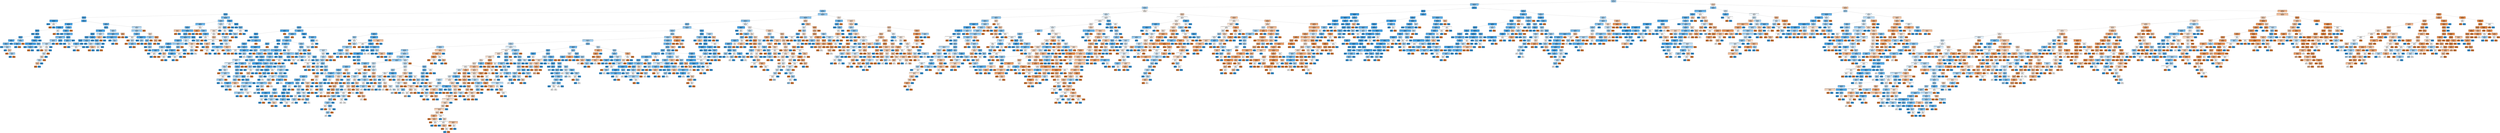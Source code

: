 digraph Tree {
node [shape=box, style="filled, rounded", color="black", fontname="helvetica"] ;
edge [fontname="helvetica"] ;
0 [label="num__education <= 0.69\ngini = 0.45\nsamples = 8100\nvalue = [2777, 5323]\nclass = low", fillcolor="#a0d0f3"] ;
1 [label="cat__marital status_Never married <= 0.5\ngini = 0.37\nsamples = 5755\nvalue = [1411, 4344]\nclass = low", fillcolor="#79bded"] ;
0 -> 1 [labeldistance=2.5, labelangle=45, headlabel="True"] ;
2 [label="num__workinghours <= 0.34\ngini = 0.44\nsamples = 3979\nvalue = [1294, 2685]\nclass = low", fillcolor="#98ccf2"] ;
1 -> 2 ;
3 [label="num__workinghours <= 0.02\ngini = 0.38\nsamples = 2876\nvalue = [724, 2152]\nclass = low", fillcolor="#7cbeee"] ;
2 -> 3 ;
4 [label="num__age <= 1.37\ngini = 0.2\nsamples = 849\nvalue = [93, 756]\nclass = low", fillcolor="#51a9e8"] ;
3 -> 4 ;
5 [label="num__age <= -0.53\ngini = 0.13\nsamples = 647\nvalue = [47, 600]\nclass = low", fillcolor="#49a5e7"] ;
4 -> 5 ;
6 [label="cat__occupation_Military Services <= 0.5\ngini = 0.01\nsamples = 156\nvalue = [1, 155]\nclass = low", fillcolor="#3a9ee5"] ;
5 -> 6 ;
7 [label="gini = 0.0\nsamples = 154\nvalue = [0, 154]\nclass = low", fillcolor="#399de5"] ;
6 -> 7 ;
8 [label="num__workinghours <= -1.79\ngini = 0.5\nsamples = 2\nvalue = [1, 1]\nclass = high", fillcolor="#ffffff"] ;
6 -> 8 ;
9 [label="gini = 0.0\nsamples = 1\nvalue = [1, 0]\nclass = high", fillcolor="#e58139"] ;
8 -> 9 ;
10 [label="gini = 0.0\nsamples = 1\nvalue = [0, 1]\nclass = low", fillcolor="#399de5"] ;
8 -> 10 ;
11 [label="num__education <= 0.06\ngini = 0.17\nsamples = 491\nvalue = [46, 445]\nclass = low", fillcolor="#4da7e8"] ;
5 -> 11 ;
12 [label="cat__workclass_self employed <= 0.5\ngini = 0.1\nsamples = 308\nvalue = [17, 291]\nclass = low", fillcolor="#45a3e7"] ;
11 -> 12 ;
13 [label="cat__workclass_no paid work <= 0.5\ngini = 0.06\nsamples = 239\nvalue = [8.0, 231.0]\nclass = low", fillcolor="#40a0e6"] ;
12 -> 13 ;
14 [label="num__age <= 0.45\ngini = 0.06\nsamples = 237\nvalue = [7, 230]\nclass = low", fillcolor="#3fa0e6"] ;
13 -> 14 ;
15 [label="gini = 0.0\nsamples = 90\nvalue = [0, 90]\nclass = low", fillcolor="#399de5"] ;
14 -> 15 ;
16 [label="num__age <= 0.72\ngini = 0.09\nsamples = 147\nvalue = [7, 140]\nclass = low", fillcolor="#43a2e6"] ;
14 -> 16 ;
17 [label="num__age <= 0.65\ngini = 0.21\nsamples = 41\nvalue = [5, 36]\nclass = low", fillcolor="#54abe9"] ;
16 -> 17 ;
18 [label="num__workinghours <= -1.11\ngini = 0.17\nsamples = 33\nvalue = [3, 30]\nclass = low", fillcolor="#4da7e8"] ;
17 -> 18 ;
19 [label="num__workinghours <= -1.75\ngini = 0.3\nsamples = 16\nvalue = [3, 13]\nclass = low", fillcolor="#67b4eb"] ;
18 -> 19 ;
20 [label="gini = 0.0\nsamples = 8\nvalue = [0, 8]\nclass = low", fillcolor="#399de5"] ;
19 -> 20 ;
21 [label="cat__marital status_Married <= 0.5\ngini = 0.47\nsamples = 8\nvalue = [3, 5]\nclass = low", fillcolor="#b0d8f5"] ;
19 -> 21 ;
22 [label="gini = 0.0\nsamples = 3\nvalue = [0, 3]\nclass = low", fillcolor="#399de5"] ;
21 -> 22 ;
23 [label="num__age <= 0.58\ngini = 0.48\nsamples = 5\nvalue = [3, 2]\nclass = high", fillcolor="#f6d5bd"] ;
21 -> 23 ;
24 [label="gini = 0.0\nsamples = 2\nvalue = [2, 0]\nclass = high", fillcolor="#e58139"] ;
23 -> 24 ;
25 [label="cat__occupation_Sales <= 0.5\ngini = 0.44\nsamples = 3\nvalue = [1, 2]\nclass = low", fillcolor="#9ccef2"] ;
23 -> 25 ;
26 [label="gini = 0.0\nsamples = 2\nvalue = [0, 2]\nclass = low", fillcolor="#399de5"] ;
25 -> 26 ;
27 [label="gini = 0.0\nsamples = 1\nvalue = [1, 0]\nclass = high", fillcolor="#e58139"] ;
25 -> 27 ;
28 [label="gini = 0.0\nsamples = 17\nvalue = [0, 17]\nclass = low", fillcolor="#399de5"] ;
18 -> 28 ;
29 [label="num__workinghours <= -0.18\ngini = 0.38\nsamples = 8\nvalue = [2, 6]\nclass = low", fillcolor="#7bbeee"] ;
17 -> 29 ;
30 [label="cat__marital status_Divorced <= 0.5\ngini = 0.24\nsamples = 7\nvalue = [1, 6]\nclass = low", fillcolor="#5aade9"] ;
29 -> 30 ;
31 [label="gini = 0.0\nsamples = 6\nvalue = [0, 6]\nclass = low", fillcolor="#399de5"] ;
30 -> 31 ;
32 [label="gini = 0.0\nsamples = 1\nvalue = [1, 0]\nclass = high", fillcolor="#e58139"] ;
30 -> 32 ;
33 [label="gini = 0.0\nsamples = 1\nvalue = [1, 0]\nclass = high", fillcolor="#e58139"] ;
29 -> 33 ;
34 [label="num__workinghours <= -1.39\ngini = 0.04\nsamples = 106\nvalue = [2, 104]\nclass = low", fillcolor="#3d9fe6"] ;
16 -> 34 ;
35 [label="cat__occupation_Sales <= 0.5\ngini = 0.09\nsamples = 40\nvalue = [2, 38]\nclass = low", fillcolor="#43a2e6"] ;
34 -> 35 ;
36 [label="cat__occupation_Office/Administrative Support <= 0.5\ngini = 0.06\nsamples = 35\nvalue = [1, 34]\nclass = low", fillcolor="#3fa0e6"] ;
35 -> 36 ;
37 [label="gini = 0.0\nsamples = 29\nvalue = [0, 29]\nclass = low", fillcolor="#399de5"] ;
36 -> 37 ;
38 [label="cat__workclass_private <= 0.5\ngini = 0.28\nsamples = 6\nvalue = [1, 5]\nclass = low", fillcolor="#61b1ea"] ;
36 -> 38 ;
39 [label="gini = 0.0\nsamples = 1\nvalue = [1, 0]\nclass = high", fillcolor="#e58139"] ;
38 -> 39 ;
40 [label="gini = 0.0\nsamples = 5\nvalue = [0, 5]\nclass = low", fillcolor="#399de5"] ;
38 -> 40 ;
41 [label="num__age <= 1.01\ngini = 0.32\nsamples = 5\nvalue = [1, 4]\nclass = low", fillcolor="#6ab6ec"] ;
35 -> 41 ;
42 [label="gini = 0.0\nsamples = 3\nvalue = [0, 3]\nclass = low", fillcolor="#399de5"] ;
41 -> 42 ;
43 [label="num__workinghours <= -1.63\ngini = 0.5\nsamples = 2\nvalue = [1, 1]\nclass = high", fillcolor="#ffffff"] ;
41 -> 43 ;
44 [label="gini = 0.0\nsamples = 1\nvalue = [0, 1]\nclass = low", fillcolor="#399de5"] ;
43 -> 44 ;
45 [label="gini = 0.0\nsamples = 1\nvalue = [1, 0]\nclass = high", fillcolor="#e58139"] ;
43 -> 45 ;
46 [label="gini = 0.0\nsamples = 66\nvalue = [0, 66]\nclass = low", fillcolor="#399de5"] ;
34 -> 46 ;
47 [label="num__age <= 1.04\ngini = 0.5\nsamples = 2\nvalue = [1, 1]\nclass = high", fillcolor="#ffffff"] ;
13 -> 47 ;
48 [label="gini = 0.0\nsamples = 1\nvalue = [1, 0]\nclass = high", fillcolor="#e58139"] ;
47 -> 48 ;
49 [label="gini = 0.0\nsamples = 1\nvalue = [0, 1]\nclass = low", fillcolor="#399de5"] ;
47 -> 49 ;
50 [label="cat__occupation_Sales <= 0.5\ngini = 0.23\nsamples = 69\nvalue = [9, 60]\nclass = low", fillcolor="#57ace9"] ;
12 -> 50 ;
51 [label="num__workinghours <= -1.71\ngini = 0.21\nsamples = 68\nvalue = [8, 60]\nclass = low", fillcolor="#53aae8"] ;
50 -> 51 ;
52 [label="gini = 0.0\nsamples = 19\nvalue = [0, 19]\nclass = low", fillcolor="#399de5"] ;
51 -> 52 ;
53 [label="cat__occupation_Service/Hospitality <= 0.5\ngini = 0.27\nsamples = 49\nvalue = [8.0, 41.0]\nclass = low", fillcolor="#60b0ea"] ;
51 -> 53 ;
54 [label="cat__occupation_Construction/Extraction <= 0.5\ngini = 0.35\nsamples = 31\nvalue = [7, 24]\nclass = low", fillcolor="#73baed"] ;
53 -> 54 ;
55 [label="cat__marital status_Divorced <= 0.5\ngini = 0.43\nsamples = 19\nvalue = [6, 13]\nclass = low", fillcolor="#94caf1"] ;
54 -> 55 ;
56 [label="cat__occupation_Production/Assembly <= 0.5\ngini = 0.48\nsamples = 15\nvalue = [6, 9]\nclass = low", fillcolor="#bddef6"] ;
55 -> 56 ;
57 [label="num__age <= 1.27\ngini = 0.5\nsamples = 12\nvalue = [6, 6]\nclass = high", fillcolor="#ffffff"] ;
56 -> 57 ;
58 [label="num__age <= 1.04\ngini = 0.5\nsamples = 11\nvalue = [6, 5]\nclass = high", fillcolor="#fbeade"] ;
57 -> 58 ;
59 [label="num__age <= 0.85\ngini = 0.49\nsamples = 9\nvalue = [4, 5]\nclass = low", fillcolor="#d7ebfa"] ;
58 -> 59 ;
60 [label="num__age <= 0.45\ngini = 0.49\nsamples = 7\nvalue = [4, 3]\nclass = high", fillcolor="#f8e0ce"] ;
59 -> 60 ;
61 [label="num__education <= -1.35\ngini = 0.48\nsamples = 5\nvalue = [2, 3]\nclass = low", fillcolor="#bddef6"] ;
60 -> 61 ;
62 [label="num__age <= 0.19\ngini = 0.44\nsamples = 3\nvalue = [2, 1]\nclass = high", fillcolor="#f2c09c"] ;
61 -> 62 ;
63 [label="gini = 0.0\nsamples = 2\nvalue = [2, 0]\nclass = high", fillcolor="#e58139"] ;
62 -> 63 ;
64 [label="gini = 0.0\nsamples = 1\nvalue = [0, 1]\nclass = low", fillcolor="#399de5"] ;
62 -> 64 ;
65 [label="gini = 0.0\nsamples = 2\nvalue = [0, 2]\nclass = low", fillcolor="#399de5"] ;
61 -> 65 ;
66 [label="gini = 0.0\nsamples = 2\nvalue = [2, 0]\nclass = high", fillcolor="#e58139"] ;
60 -> 66 ;
67 [label="gini = 0.0\nsamples = 2\nvalue = [0, 2]\nclass = low", fillcolor="#399de5"] ;
59 -> 67 ;
68 [label="gini = 0.0\nsamples = 2\nvalue = [2, 0]\nclass = high", fillcolor="#e58139"] ;
58 -> 68 ;
69 [label="gini = 0.0\nsamples = 1\nvalue = [0, 1]\nclass = low", fillcolor="#399de5"] ;
57 -> 69 ;
70 [label="gini = 0.0\nsamples = 3\nvalue = [0, 3]\nclass = low", fillcolor="#399de5"] ;
56 -> 70 ;
71 [label="gini = 0.0\nsamples = 4\nvalue = [0, 4]\nclass = low", fillcolor="#399de5"] ;
55 -> 71 ;
72 [label="num__age <= -0.33\ngini = 0.15\nsamples = 12\nvalue = [1, 11]\nclass = low", fillcolor="#4ba6e7"] ;
54 -> 72 ;
73 [label="gini = 0.0\nsamples = 1\nvalue = [1, 0]\nclass = high", fillcolor="#e58139"] ;
72 -> 73 ;
74 [label="gini = 0.0\nsamples = 11\nvalue = [0, 11]\nclass = low", fillcolor="#399de5"] ;
72 -> 74 ;
75 [label="num__age <= -0.17\ngini = 0.1\nsamples = 18\nvalue = [1, 17]\nclass = low", fillcolor="#45a3e7"] ;
53 -> 75 ;
76 [label="cat__marital status_Married <= 0.5\ngini = 0.32\nsamples = 5\nvalue = [1, 4]\nclass = low", fillcolor="#6ab6ec"] ;
75 -> 76 ;
77 [label="gini = 0.0\nsamples = 3\nvalue = [0, 3]\nclass = low", fillcolor="#399de5"] ;
76 -> 77 ;
78 [label="num__education <= -0.25\ngini = 0.5\nsamples = 2\nvalue = [1, 1]\nclass = high", fillcolor="#ffffff"] ;
76 -> 78 ;
79 [label="gini = 0.0\nsamples = 1\nvalue = [1, 0]\nclass = high", fillcolor="#e58139"] ;
78 -> 79 ;
80 [label="gini = 0.0\nsamples = 1\nvalue = [0, 1]\nclass = low", fillcolor="#399de5"] ;
78 -> 80 ;
81 [label="gini = 0.0\nsamples = 13\nvalue = [0, 13]\nclass = low", fillcolor="#399de5"] ;
75 -> 81 ;
82 [label="gini = 0.0\nsamples = 1\nvalue = [1, 0]\nclass = high", fillcolor="#e58139"] ;
50 -> 82 ;
83 [label="num__workinghours <= -0.3\ngini = 0.27\nsamples = 183\nvalue = [29, 154]\nclass = low", fillcolor="#5eafea"] ;
11 -> 83 ;
84 [label="num__age <= 1.17\ngini = 0.17\nsamples = 141\nvalue = [13, 128]\nclass = low", fillcolor="#4da7e8"] ;
83 -> 84 ;
85 [label="cat__occupation_Repair/Maintenance <= 0.5\ngini = 0.12\nsamples = 126\nvalue = [8, 118]\nclass = low", fillcolor="#46a4e7"] ;
84 -> 85 ;
86 [label="num__age <= 0.29\ngini = 0.09\nsamples = 121\nvalue = [6, 115]\nclass = low", fillcolor="#43a2e6"] ;
85 -> 86 ;
87 [label="num__age <= 0.06\ngini = 0.17\nsamples = 53\nvalue = [5, 48]\nclass = low", fillcolor="#4ea7e8"] ;
86 -> 87 ;
88 [label="num__age <= -0.46\ngini = 0.06\nsamples = 35\nvalue = [1, 34]\nclass = low", fillcolor="#3fa0e6"] ;
87 -> 88 ;
89 [label="num__workinghours <= -1.15\ngini = 0.28\nsamples = 6\nvalue = [1, 5]\nclass = low", fillcolor="#61b1ea"] ;
88 -> 89 ;
90 [label="cat__occupation_Office/Administrative Support <= 0.5\ngini = 0.5\nsamples = 2\nvalue = [1, 1]\nclass = high", fillcolor="#ffffff"] ;
89 -> 90 ;
91 [label="gini = 0.0\nsamples = 1\nvalue = [0, 1]\nclass = low", fillcolor="#399de5"] ;
90 -> 91 ;
92 [label="gini = 0.0\nsamples = 1\nvalue = [1, 0]\nclass = high", fillcolor="#e58139"] ;
90 -> 92 ;
93 [label="gini = 0.0\nsamples = 4\nvalue = [0, 4]\nclass = low", fillcolor="#399de5"] ;
89 -> 93 ;
94 [label="gini = 0.0\nsamples = 29\nvalue = [0, 29]\nclass = low", fillcolor="#399de5"] ;
88 -> 94 ;
95 [label="cat__marital status_Married <= 0.5\ngini = 0.35\nsamples = 18\nvalue = [4, 14]\nclass = low", fillcolor="#72b9ec"] ;
87 -> 95 ;
96 [label="gini = 0.0\nsamples = 8\nvalue = [0, 8]\nclass = low", fillcolor="#399de5"] ;
95 -> 96 ;
97 [label="num__workinghours <= -1.35\ngini = 0.48\nsamples = 10\nvalue = [4, 6]\nclass = low", fillcolor="#bddef6"] ;
95 -> 97 ;
98 [label="gini = 0.0\nsamples = 4\nvalue = [0, 4]\nclass = low", fillcolor="#399de5"] ;
97 -> 98 ;
99 [label="num__workinghours <= -0.46\ngini = 0.44\nsamples = 6\nvalue = [4, 2]\nclass = high", fillcolor="#f2c09c"] ;
97 -> 99 ;
100 [label="gini = 0.0\nsamples = 4\nvalue = [4, 0]\nclass = high", fillcolor="#e58139"] ;
99 -> 100 ;
101 [label="gini = 0.0\nsamples = 2\nvalue = [0, 2]\nclass = low", fillcolor="#399de5"] ;
99 -> 101 ;
102 [label="cat__occupation_Sales <= 0.5\ngini = 0.03\nsamples = 68\nvalue = [1, 67]\nclass = low", fillcolor="#3c9ee5"] ;
86 -> 102 ;
103 [label="gini = 0.0\nsamples = 60\nvalue = [0, 60]\nclass = low", fillcolor="#399de5"] ;
102 -> 103 ;
104 [label="num__age <= 0.72\ngini = 0.22\nsamples = 8\nvalue = [1, 7]\nclass = low", fillcolor="#55abe9"] ;
102 -> 104 ;
105 [label="cat__workclass_private <= 0.5\ngini = 0.38\nsamples = 4\nvalue = [1, 3]\nclass = low", fillcolor="#7bbeee"] ;
104 -> 105 ;
106 [label="num__age <= 0.65\ngini = 0.5\nsamples = 2\nvalue = [1, 1]\nclass = high", fillcolor="#ffffff"] ;
105 -> 106 ;
107 [label="gini = 0.0\nsamples = 1\nvalue = [0, 1]\nclass = low", fillcolor="#399de5"] ;
106 -> 107 ;
108 [label="gini = 0.0\nsamples = 1\nvalue = [1, 0]\nclass = high", fillcolor="#e58139"] ;
106 -> 108 ;
109 [label="gini = 0.0\nsamples = 2\nvalue = [0, 2]\nclass = low", fillcolor="#399de5"] ;
105 -> 109 ;
110 [label="gini = 0.0\nsamples = 4\nvalue = [0, 4]\nclass = low", fillcolor="#399de5"] ;
104 -> 110 ;
111 [label="cat__workclass_self employed <= 0.5\ngini = 0.48\nsamples = 5\nvalue = [2, 3]\nclass = low", fillcolor="#bddef6"] ;
85 -> 111 ;
112 [label="num__workinghours <= -0.74\ngini = 0.44\nsamples = 3\nvalue = [2, 1]\nclass = high", fillcolor="#f2c09c"] ;
111 -> 112 ;
113 [label="gini = 0.0\nsamples = 2\nvalue = [2, 0]\nclass = high", fillcolor="#e58139"] ;
112 -> 113 ;
114 [label="gini = 0.0\nsamples = 1\nvalue = [0, 1]\nclass = low", fillcolor="#399de5"] ;
112 -> 114 ;
115 [label="gini = 0.0\nsamples = 2\nvalue = [0, 2]\nclass = low", fillcolor="#399de5"] ;
111 -> 115 ;
116 [label="num__workinghours <= -0.66\ngini = 0.44\nsamples = 15\nvalue = [5, 10]\nclass = low", fillcolor="#9ccef2"] ;
84 -> 116 ;
117 [label="cat__occupation_Science, Engineering, Technology <= 0.5\ngini = 0.3\nsamples = 11\nvalue = [2, 9]\nclass = low", fillcolor="#65b3eb"] ;
116 -> 117 ;
118 [label="cat__occupation_Healthcare/Medical Services <= 0.5\ngini = 0.18\nsamples = 10\nvalue = [1, 9]\nclass = low", fillcolor="#4fa8e8"] ;
117 -> 118 ;
119 [label="gini = 0.0\nsamples = 7\nvalue = [0, 7]\nclass = low", fillcolor="#399de5"] ;
118 -> 119 ;
120 [label="num__education <= 0.38\ngini = 0.44\nsamples = 3\nvalue = [1, 2]\nclass = low", fillcolor="#9ccef2"] ;
118 -> 120 ;
121 [label="gini = 0.0\nsamples = 2\nvalue = [0, 2]\nclass = low", fillcolor="#399de5"] ;
120 -> 121 ;
122 [label="gini = 0.0\nsamples = 1\nvalue = [1, 0]\nclass = high", fillcolor="#e58139"] ;
120 -> 122 ;
123 [label="gini = 0.0\nsamples = 1\nvalue = [1, 0]\nclass = high", fillcolor="#e58139"] ;
117 -> 123 ;
124 [label="num__age <= 1.3\ngini = 0.38\nsamples = 4\nvalue = [3, 1]\nclass = high", fillcolor="#eeab7b"] ;
116 -> 124 ;
125 [label="gini = 0.0\nsamples = 3\nvalue = [3, 0]\nclass = high", fillcolor="#e58139"] ;
124 -> 125 ;
126 [label="gini = 0.0\nsamples = 1\nvalue = [0, 1]\nclass = low", fillcolor="#399de5"] ;
124 -> 126 ;
127 [label="cat__occupation_Management/Business <= 0.5\ngini = 0.47\nsamples = 42\nvalue = [16, 26]\nclass = low", fillcolor="#b3d9f5"] ;
83 -> 127 ;
128 [label="cat__occupation_Healthcare/Medical Services <= 0.5\ngini = 0.44\nsamples = 39\nvalue = [13, 26]\nclass = low", fillcolor="#9ccef2"] ;
127 -> 128 ;
129 [label="cat__workclass_private <= 0.5\ngini = 0.29\nsamples = 23\nvalue = [4, 19]\nclass = low", fillcolor="#63b2ea"] ;
128 -> 129 ;
130 [label="cat__workclass_governmental <= 0.5\ngini = 0.5\nsamples = 6\nvalue = [3, 3]\nclass = high", fillcolor="#ffffff"] ;
129 -> 130 ;
131 [label="gini = 0.0\nsamples = 1\nvalue = [1, 0]\nclass = high", fillcolor="#e58139"] ;
130 -> 131 ;
132 [label="num__age <= -0.07\ngini = 0.48\nsamples = 5\nvalue = [2, 3]\nclass = low", fillcolor="#bddef6"] ;
130 -> 132 ;
133 [label="gini = 0.0\nsamples = 1\nvalue = [1, 0]\nclass = high", fillcolor="#e58139"] ;
132 -> 133 ;
134 [label="cat__occupation_Entertainment <= 0.5\ngini = 0.38\nsamples = 4\nvalue = [1, 3]\nclass = low", fillcolor="#7bbeee"] ;
132 -> 134 ;
135 [label="gini = 0.0\nsamples = 3\nvalue = [0, 3]\nclass = low", fillcolor="#399de5"] ;
134 -> 135 ;
136 [label="gini = 0.0\nsamples = 1\nvalue = [1, 0]\nclass = high", fillcolor="#e58139"] ;
134 -> 136 ;
137 [label="cat__occupation_Production/Assembly <= 0.5\ngini = 0.11\nsamples = 17\nvalue = [1, 16]\nclass = low", fillcolor="#45a3e7"] ;
129 -> 137 ;
138 [label="gini = 0.0\nsamples = 14\nvalue = [0, 14]\nclass = low", fillcolor="#399de5"] ;
137 -> 138 ;
139 [label="num__age <= 0.23\ngini = 0.44\nsamples = 3\nvalue = [1, 2]\nclass = low", fillcolor="#9ccef2"] ;
137 -> 139 ;
140 [label="gini = 0.0\nsamples = 1\nvalue = [1, 0]\nclass = high", fillcolor="#e58139"] ;
139 -> 140 ;
141 [label="gini = 0.0\nsamples = 2\nvalue = [0, 2]\nclass = low", fillcolor="#399de5"] ;
139 -> 141 ;
142 [label="num__age <= 0.45\ngini = 0.49\nsamples = 16\nvalue = [9, 7]\nclass = high", fillcolor="#f9e3d3"] ;
128 -> 142 ;
143 [label="cat__marital status_Widowed <= 0.5\ngini = 0.44\nsamples = 9\nvalue = [3, 6]\nclass = low", fillcolor="#9ccef2"] ;
142 -> 143 ;
144 [label="num__age <= -0.4\ngini = 0.38\nsamples = 8\nvalue = [2, 6]\nclass = low", fillcolor="#7bbeee"] ;
143 -> 144 ;
145 [label="gini = 0.0\nsamples = 1\nvalue = [1, 0]\nclass = high", fillcolor="#e58139"] ;
144 -> 145 ;
146 [label="num__age <= 0.19\ngini = 0.24\nsamples = 7\nvalue = [1, 6]\nclass = low", fillcolor="#5aade9"] ;
144 -> 146 ;
147 [label="gini = 0.0\nsamples = 4\nvalue = [0, 4]\nclass = low", fillcolor="#399de5"] ;
146 -> 147 ;
148 [label="num__age <= 0.29\ngini = 0.44\nsamples = 3\nvalue = [1, 2]\nclass = low", fillcolor="#9ccef2"] ;
146 -> 148 ;
149 [label="gini = 0.0\nsamples = 1\nvalue = [1, 0]\nclass = high", fillcolor="#e58139"] ;
148 -> 149 ;
150 [label="gini = 0.0\nsamples = 2\nvalue = [0, 2]\nclass = low", fillcolor="#399de5"] ;
148 -> 150 ;
151 [label="gini = 0.0\nsamples = 1\nvalue = [1, 0]\nclass = high", fillcolor="#e58139"] ;
143 -> 151 ;
152 [label="num__age <= 0.85\ngini = 0.24\nsamples = 7\nvalue = [6, 1]\nclass = high", fillcolor="#e9965a"] ;
142 -> 152 ;
153 [label="num__age <= 0.68\ngini = 0.44\nsamples = 3\nvalue = [2, 1]\nclass = high", fillcolor="#f2c09c"] ;
152 -> 153 ;
154 [label="gini = 0.0\nsamples = 2\nvalue = [2, 0]\nclass = high", fillcolor="#e58139"] ;
153 -> 154 ;
155 [label="gini = 0.0\nsamples = 1\nvalue = [0, 1]\nclass = low", fillcolor="#399de5"] ;
153 -> 155 ;
156 [label="gini = 0.0\nsamples = 4\nvalue = [4, 0]\nclass = high", fillcolor="#e58139"] ;
152 -> 156 ;
157 [label="gini = 0.0\nsamples = 3\nvalue = [3, 0]\nclass = high", fillcolor="#e58139"] ;
127 -> 157 ;
158 [label="cat__occupation_Service/Hospitality <= 0.5\ngini = 0.35\nsamples = 202\nvalue = [46, 156]\nclass = low", fillcolor="#73baed"] ;
4 -> 158 ;
159 [label="num__workinghours <= -0.95\ngini = 0.39\nsamples = 164\nvalue = [44, 120]\nclass = low", fillcolor="#82c1ef"] ;
158 -> 159 ;
160 [label="cat__occupation_Management/Business <= 0.5\ngini = 0.32\nsamples = 114\nvalue = [23, 91]\nclass = low", fillcolor="#6bb6ec"] ;
159 -> 160 ;
161 [label="num__education <= -2.6\ngini = 0.26\nsamples = 98\nvalue = [15, 83]\nclass = low", fillcolor="#5dafea"] ;
160 -> 161 ;
162 [label="cat__marital status_Married <= 0.5\ngini = 0.44\nsamples = 3\nvalue = [2, 1]\nclass = high", fillcolor="#f2c09c"] ;
161 -> 162 ;
163 [label="gini = 0.0\nsamples = 2\nvalue = [2, 0]\nclass = high", fillcolor="#e58139"] ;
162 -> 163 ;
164 [label="gini = 0.0\nsamples = 1\nvalue = [0, 1]\nclass = low", fillcolor="#399de5"] ;
162 -> 164 ;
165 [label="cat__occupation_Science, Engineering, Technology <= 0.5\ngini = 0.24\nsamples = 95\nvalue = [13, 82]\nclass = low", fillcolor="#58ade9"] ;
161 -> 165 ;
166 [label="num__age <= 1.83\ngini = 0.22\nsamples = 94\nvalue = [12.0, 82.0]\nclass = low", fillcolor="#56abe9"] ;
165 -> 166 ;
167 [label="cat__occupation_Healthcare/Medical Services <= 0.5\ngini = 0.3\nsamples = 61\nvalue = [11, 50]\nclass = low", fillcolor="#65b3eb"] ;
166 -> 167 ;
168 [label="cat__marital status_Widowed <= 0.5\ngini = 0.25\nsamples = 54\nvalue = [8, 46]\nclass = low", fillcolor="#5baeea"] ;
167 -> 168 ;
169 [label="num__workinghours <= -2.27\ngini = 0.2\nsamples = 45\nvalue = [5, 40]\nclass = low", fillcolor="#52a9e8"] ;
168 -> 169 ;
170 [label="num__workinghours <= -2.43\ngini = 0.4\nsamples = 11\nvalue = [3, 8]\nclass = low", fillcolor="#83c2ef"] ;
169 -> 170 ;
171 [label="cat__workclass_governmental <= 0.5\ngini = 0.24\nsamples = 7\nvalue = [1, 6]\nclass = low", fillcolor="#5aade9"] ;
170 -> 171 ;
172 [label="gini = 0.0\nsamples = 5\nvalue = [0, 5]\nclass = low", fillcolor="#399de5"] ;
171 -> 172 ;
173 [label="cat__marital status_Married <= 0.5\ngini = 0.5\nsamples = 2\nvalue = [1, 1]\nclass = high", fillcolor="#ffffff"] ;
171 -> 173 ;
174 [label="gini = 0.0\nsamples = 1\nvalue = [0, 1]\nclass = low", fillcolor="#399de5"] ;
173 -> 174 ;
175 [label="gini = 0.0\nsamples = 1\nvalue = [1, 0]\nclass = high", fillcolor="#e58139"] ;
173 -> 175 ;
176 [label="num__age <= 1.7\ngini = 0.5\nsamples = 4\nvalue = [2, 2]\nclass = high", fillcolor="#ffffff"] ;
170 -> 176 ;
177 [label="gini = 0.0\nsamples = 1\nvalue = [0, 1]\nclass = low", fillcolor="#399de5"] ;
176 -> 177 ;
178 [label="num__age <= 1.76\ngini = 0.44\nsamples = 3\nvalue = [2, 1]\nclass = high", fillcolor="#f2c09c"] ;
176 -> 178 ;
179 [label="gini = 0.0\nsamples = 1\nvalue = [1, 0]\nclass = high", fillcolor="#e58139"] ;
178 -> 179 ;
180 [label="cat__occupation_Sales <= 0.5\ngini = 0.5\nsamples = 2\nvalue = [1, 1]\nclass = high", fillcolor="#ffffff"] ;
178 -> 180 ;
181 [label="gini = 0.0\nsamples = 1\nvalue = [1, 0]\nclass = high", fillcolor="#e58139"] ;
180 -> 181 ;
182 [label="gini = 0.0\nsamples = 1\nvalue = [0, 1]\nclass = low", fillcolor="#399de5"] ;
180 -> 182 ;
183 [label="num__education <= 0.06\ngini = 0.11\nsamples = 34\nvalue = [2, 32]\nclass = low", fillcolor="#45a3e7"] ;
169 -> 183 ;
184 [label="gini = 0.0\nsamples = 20\nvalue = [0, 20]\nclass = low", fillcolor="#399de5"] ;
183 -> 184 ;
185 [label="cat__occupation_Transport <= 0.5\ngini = 0.24\nsamples = 14\nvalue = [2, 12]\nclass = low", fillcolor="#5aade9"] ;
183 -> 185 ;
186 [label="cat__workclass_governmental <= 0.5\ngini = 0.15\nsamples = 12\nvalue = [1, 11]\nclass = low", fillcolor="#4ba6e7"] ;
185 -> 186 ;
187 [label="gini = 0.0\nsamples = 10\nvalue = [0, 10]\nclass = low", fillcolor="#399de5"] ;
186 -> 187 ;
188 [label="cat__marital status_Married <= 0.5\ngini = 0.5\nsamples = 2\nvalue = [1, 1]\nclass = high", fillcolor="#ffffff"] ;
186 -> 188 ;
189 [label="gini = 0.0\nsamples = 1\nvalue = [0, 1]\nclass = low", fillcolor="#399de5"] ;
188 -> 189 ;
190 [label="gini = 0.0\nsamples = 1\nvalue = [1, 0]\nclass = high", fillcolor="#e58139"] ;
188 -> 190 ;
191 [label="cat__workclass_private <= 0.5\ngini = 0.5\nsamples = 2\nvalue = [1, 1]\nclass = high", fillcolor="#ffffff"] ;
185 -> 191 ;
192 [label="gini = 0.0\nsamples = 1\nvalue = [0, 1]\nclass = low", fillcolor="#399de5"] ;
191 -> 192 ;
193 [label="gini = 0.0\nsamples = 1\nvalue = [1, 0]\nclass = high", fillcolor="#e58139"] ;
191 -> 193 ;
194 [label="cat__occupation_Counseling/Mental Health Services <= 0.5\ngini = 0.44\nsamples = 9\nvalue = [3, 6]\nclass = low", fillcolor="#9ccef2"] ;
168 -> 194 ;
195 [label="num__age <= 1.5\ngini = 0.38\nsamples = 8\nvalue = [2, 6]\nclass = low", fillcolor="#7bbeee"] ;
194 -> 195 ;
196 [label="gini = 0.0\nsamples = 1\nvalue = [1, 0]\nclass = high", fillcolor="#e58139"] ;
195 -> 196 ;
197 [label="num__age <= 1.73\ngini = 0.24\nsamples = 7\nvalue = [1, 6]\nclass = low", fillcolor="#5aade9"] ;
195 -> 197 ;
198 [label="gini = 0.0\nsamples = 6\nvalue = [0, 6]\nclass = low", fillcolor="#399de5"] ;
197 -> 198 ;
199 [label="gini = 0.0\nsamples = 1\nvalue = [1, 0]\nclass = high", fillcolor="#e58139"] ;
197 -> 199 ;
200 [label="gini = 0.0\nsamples = 1\nvalue = [1, 0]\nclass = high", fillcolor="#e58139"] ;
194 -> 200 ;
201 [label="num__workinghours <= -2.67\ngini = 0.49\nsamples = 7\nvalue = [3, 4]\nclass = low", fillcolor="#cee6f8"] ;
167 -> 201 ;
202 [label="gini = 0.0\nsamples = 2\nvalue = [0, 2]\nclass = low", fillcolor="#399de5"] ;
201 -> 202 ;
203 [label="cat__marital status_Widowed <= 0.5\ngini = 0.48\nsamples = 5\nvalue = [3, 2]\nclass = high", fillcolor="#f6d5bd"] ;
201 -> 203 ;
204 [label="num__workinghours <= -1.87\ngini = 0.5\nsamples = 4\nvalue = [2, 2]\nclass = high", fillcolor="#ffffff"] ;
203 -> 204 ;
205 [label="num__age <= 1.57\ngini = 0.44\nsamples = 3\nvalue = [1, 2]\nclass = low", fillcolor="#9ccef2"] ;
204 -> 205 ;
206 [label="gini = 0.0\nsamples = 1\nvalue = [0, 1]\nclass = low", fillcolor="#399de5"] ;
205 -> 206 ;
207 [label="gini = 0.5\nsamples = 2\nvalue = [1, 1]\nclass = high", fillcolor="#ffffff"] ;
205 -> 207 ;
208 [label="gini = 0.0\nsamples = 1\nvalue = [1, 0]\nclass = high", fillcolor="#e58139"] ;
204 -> 208 ;
209 [label="gini = 0.0\nsamples = 1\nvalue = [1, 0]\nclass = high", fillcolor="#e58139"] ;
203 -> 209 ;
210 [label="num__age <= 2.74\ngini = 0.06\nsamples = 33\nvalue = [1, 32]\nclass = low", fillcolor="#3fa0e6"] ;
166 -> 210 ;
211 [label="gini = 0.0\nsamples = 30\nvalue = [0, 30]\nclass = low", fillcolor="#399de5"] ;
210 -> 211 ;
212 [label="num__age <= 2.81\ngini = 0.44\nsamples = 3\nvalue = [1, 2]\nclass = low", fillcolor="#9ccef2"] ;
210 -> 212 ;
213 [label="gini = 0.0\nsamples = 1\nvalue = [1, 0]\nclass = high", fillcolor="#e58139"] ;
212 -> 213 ;
214 [label="gini = 0.0\nsamples = 2\nvalue = [0, 2]\nclass = low", fillcolor="#399de5"] ;
212 -> 214 ;
215 [label="gini = 0.0\nsamples = 1\nvalue = [1, 0]\nclass = high", fillcolor="#e58139"] ;
165 -> 215 ;
216 [label="num__education <= -0.41\ngini = 0.5\nsamples = 16\nvalue = [8, 8]\nclass = high", fillcolor="#ffffff"] ;
160 -> 216 ;
217 [label="num__workinghours <= -2.27\ngini = 0.24\nsamples = 7\nvalue = [6, 1]\nclass = high", fillcolor="#e9965a"] ;
216 -> 217 ;
218 [label="gini = 0.0\nsamples = 1\nvalue = [0, 1]\nclass = low", fillcolor="#399de5"] ;
217 -> 218 ;
219 [label="gini = 0.0\nsamples = 6\nvalue = [6, 0]\nclass = high", fillcolor="#e58139"] ;
217 -> 219 ;
220 [label="num__workinghours <= -3.03\ngini = 0.35\nsamples = 9\nvalue = [2, 7]\nclass = low", fillcolor="#72b9ec"] ;
216 -> 220 ;
221 [label="gini = 0.0\nsamples = 1\nvalue = [1, 0]\nclass = high", fillcolor="#e58139"] ;
220 -> 221 ;
222 [label="num__workinghours <= -1.39\ngini = 0.22\nsamples = 8\nvalue = [1, 7]\nclass = low", fillcolor="#55abe9"] ;
220 -> 222 ;
223 [label="gini = 0.0\nsamples = 6\nvalue = [0, 6]\nclass = low", fillcolor="#399de5"] ;
222 -> 223 ;
224 [label="num__workinghours <= -1.19\ngini = 0.5\nsamples = 2\nvalue = [1, 1]\nclass = high", fillcolor="#ffffff"] ;
222 -> 224 ;
225 [label="gini = 0.0\nsamples = 1\nvalue = [1, 0]\nclass = high", fillcolor="#e58139"] ;
224 -> 225 ;
226 [label="gini = 0.0\nsamples = 1\nvalue = [0, 1]\nclass = low", fillcolor="#399de5"] ;
224 -> 226 ;
227 [label="cat__occupation_Sales <= 0.5\ngini = 0.49\nsamples = 50\nvalue = [21.0, 29.0]\nclass = low", fillcolor="#c8e4f8"] ;
159 -> 227 ;
228 [label="num__age <= 2.38\ngini = 0.5\nsamples = 36\nvalue = [18, 18]\nclass = high", fillcolor="#ffffff"] ;
227 -> 228 ;
229 [label="cat__marital status_Widowed <= 0.5\ngini = 0.5\nsamples = 33\nvalue = [18, 15]\nclass = high", fillcolor="#fbeade"] ;
228 -> 229 ;
230 [label="num__workinghours <= -0.66\ngini = 0.5\nsamples = 30\nvalue = [15, 15]\nclass = high", fillcolor="#ffffff"] ;
229 -> 230 ;
231 [label="num__age <= 1.76\ngini = 0.44\nsamples = 12\nvalue = [8, 4]\nclass = high", fillcolor="#f2c09c"] ;
230 -> 231 ;
232 [label="cat__occupation_Office/Administrative Support <= 0.5\ngini = 0.5\nsamples = 8\nvalue = [4, 4]\nclass = high", fillcolor="#ffffff"] ;
231 -> 232 ;
233 [label="cat__workclass_private <= 0.5\ngini = 0.44\nsamples = 6\nvalue = [4, 2]\nclass = high", fillcolor="#f2c09c"] ;
232 -> 233 ;
234 [label="gini = 0.0\nsamples = 1\nvalue = [0, 1]\nclass = low", fillcolor="#399de5"] ;
233 -> 234 ;
235 [label="num__age <= 1.7\ngini = 0.32\nsamples = 5\nvalue = [4, 1]\nclass = high", fillcolor="#eca06a"] ;
233 -> 235 ;
236 [label="gini = 0.0\nsamples = 3\nvalue = [3, 0]\nclass = high", fillcolor="#e58139"] ;
235 -> 236 ;
237 [label="cat__occupation_Transport <= 0.5\ngini = 0.5\nsamples = 2\nvalue = [1, 1]\nclass = high", fillcolor="#ffffff"] ;
235 -> 237 ;
238 [label="gini = 0.0\nsamples = 1\nvalue = [1, 0]\nclass = high", fillcolor="#e58139"] ;
237 -> 238 ;
239 [label="gini = 0.0\nsamples = 1\nvalue = [0, 1]\nclass = low", fillcolor="#399de5"] ;
237 -> 239 ;
240 [label="gini = 0.0\nsamples = 2\nvalue = [0, 2]\nclass = low", fillcolor="#399de5"] ;
232 -> 240 ;
241 [label="gini = 0.0\nsamples = 4\nvalue = [4, 0]\nclass = high", fillcolor="#e58139"] ;
231 -> 241 ;
242 [label="cat__occupation_Transport <= 0.5\ngini = 0.48\nsamples = 18\nvalue = [7, 11]\nclass = low", fillcolor="#b7dbf6"] ;
230 -> 242 ;
243 [label="num__education <= -0.25\ngini = 0.43\nsamples = 16\nvalue = [5, 11]\nclass = low", fillcolor="#93caf1"] ;
242 -> 243 ;
244 [label="gini = 0.0\nsamples = 5\nvalue = [0, 5]\nclass = low", fillcolor="#399de5"] ;
243 -> 244 ;
245 [label="num__workinghours <= -0.3\ngini = 0.5\nsamples = 11\nvalue = [5, 6]\nclass = low", fillcolor="#deeffb"] ;
243 -> 245 ;
246 [label="cat__occupation_Office/Administrative Support <= 0.5\ngini = 0.32\nsamples = 5\nvalue = [1, 4]\nclass = low", fillcolor="#6ab6ec"] ;
245 -> 246 ;
247 [label="gini = 0.0\nsamples = 3\nvalue = [0, 3]\nclass = low", fillcolor="#399de5"] ;
246 -> 247 ;
248 [label="num__workinghours <= -0.46\ngini = 0.5\nsamples = 2\nvalue = [1, 1]\nclass = high", fillcolor="#ffffff"] ;
246 -> 248 ;
249 [label="gini = 0.0\nsamples = 1\nvalue = [0, 1]\nclass = low", fillcolor="#399de5"] ;
248 -> 249 ;
250 [label="gini = 0.0\nsamples = 1\nvalue = [1, 0]\nclass = high", fillcolor="#e58139"] ;
248 -> 250 ;
251 [label="cat__marital status_Divorced <= 0.5\ngini = 0.44\nsamples = 6\nvalue = [4, 2]\nclass = high", fillcolor="#f2c09c"] ;
245 -> 251 ;
252 [label="gini = 0.0\nsamples = 3\nvalue = [3, 0]\nclass = high", fillcolor="#e58139"] ;
251 -> 252 ;
253 [label="num__workinghours <= -0.06\ngini = 0.44\nsamples = 3\nvalue = [1, 2]\nclass = low", fillcolor="#9ccef2"] ;
251 -> 253 ;
254 [label="gini = 0.0\nsamples = 2\nvalue = [0, 2]\nclass = low", fillcolor="#399de5"] ;
253 -> 254 ;
255 [label="gini = 0.0\nsamples = 1\nvalue = [1, 0]\nclass = high", fillcolor="#e58139"] ;
253 -> 255 ;
256 [label="gini = 0.0\nsamples = 2\nvalue = [2, 0]\nclass = high", fillcolor="#e58139"] ;
242 -> 256 ;
257 [label="gini = 0.0\nsamples = 3\nvalue = [3, 0]\nclass = high", fillcolor="#e58139"] ;
229 -> 257 ;
258 [label="gini = 0.0\nsamples = 3\nvalue = [0, 3]\nclass = low", fillcolor="#399de5"] ;
228 -> 258 ;
259 [label="num__age <= 1.57\ngini = 0.34\nsamples = 14\nvalue = [3, 11]\nclass = low", fillcolor="#6fb8ec"] ;
227 -> 259 ;
260 [label="num__workinghours <= -0.58\ngini = 0.5\nsamples = 4\nvalue = [2, 2]\nclass = high", fillcolor="#ffffff"] ;
259 -> 260 ;
261 [label="gini = 0.0\nsamples = 2\nvalue = [0, 2]\nclass = low", fillcolor="#399de5"] ;
260 -> 261 ;
262 [label="gini = 0.0\nsamples = 2\nvalue = [2, 0]\nclass = high", fillcolor="#e58139"] ;
260 -> 262 ;
263 [label="num__age <= 1.83\ngini = 0.18\nsamples = 10\nvalue = [1, 9]\nclass = low", fillcolor="#4fa8e8"] ;
259 -> 263 ;
264 [label="gini = 0.0\nsamples = 7\nvalue = [0, 7]\nclass = low", fillcolor="#399de5"] ;
263 -> 264 ;
265 [label="num__education <= -0.56\ngini = 0.44\nsamples = 3\nvalue = [1, 2]\nclass = low", fillcolor="#9ccef2"] ;
263 -> 265 ;
266 [label="gini = 0.0\nsamples = 1\nvalue = [1, 0]\nclass = high", fillcolor="#e58139"] ;
265 -> 266 ;
267 [label="gini = 0.0\nsamples = 2\nvalue = [0, 2]\nclass = low", fillcolor="#399de5"] ;
265 -> 267 ;
268 [label="num__education <= -1.82\ngini = 0.1\nsamples = 38\nvalue = [2, 36]\nclass = low", fillcolor="#44a2e6"] ;
158 -> 268 ;
269 [label="num__workinghours <= -0.95\ngini = 0.5\nsamples = 2\nvalue = [1, 1]\nclass = high", fillcolor="#ffffff"] ;
268 -> 269 ;
270 [label="gini = 0.0\nsamples = 1\nvalue = [1, 0]\nclass = high", fillcolor="#e58139"] ;
269 -> 270 ;
271 [label="gini = 0.0\nsamples = 1\nvalue = [0, 1]\nclass = low", fillcolor="#399de5"] ;
269 -> 271 ;
272 [label="num__age <= 2.02\ngini = 0.05\nsamples = 36\nvalue = [1, 35]\nclass = low", fillcolor="#3fa0e6"] ;
268 -> 272 ;
273 [label="gini = 0.0\nsamples = 30\nvalue = [0, 30]\nclass = low", fillcolor="#399de5"] ;
272 -> 273 ;
274 [label="num__age <= 2.09\ngini = 0.28\nsamples = 6\nvalue = [1, 5]\nclass = low", fillcolor="#61b1ea"] ;
272 -> 274 ;
275 [label="cat__marital status_Married <= 0.5\ngini = 0.5\nsamples = 2\nvalue = [1, 1]\nclass = high", fillcolor="#ffffff"] ;
274 -> 275 ;
276 [label="gini = 0.0\nsamples = 1\nvalue = [1, 0]\nclass = high", fillcolor="#e58139"] ;
275 -> 276 ;
277 [label="gini = 0.0\nsamples = 1\nvalue = [0, 1]\nclass = low", fillcolor="#399de5"] ;
275 -> 277 ;
278 [label="gini = 0.0\nsamples = 4\nvalue = [0, 4]\nclass = low", fillcolor="#399de5"] ;
274 -> 278 ;
279 [label="cat__occupation_Management/Business <= 0.5\ngini = 0.43\nsamples = 2027\nvalue = [631, 1396]\nclass = low", fillcolor="#92c9f1"] ;
3 -> 279 ;
280 [label="cat__occupation_Science, Engineering, Technology <= 0.5\ngini = 0.41\nsamples = 1822\nvalue = [522, 1300]\nclass = low", fillcolor="#89c4ef"] ;
279 -> 280 ;
281 [label="cat__occupation_Repair/Maintenance <= 0.5\ngini = 0.4\nsamples = 1750\nvalue = [476.0, 1274.0]\nclass = low", fillcolor="#83c2ef"] ;
280 -> 281 ;
282 [label="num__age <= -0.33\ngini = 0.37\nsamples = 1570\nvalue = [392, 1178]\nclass = low", fillcolor="#7bbeee"] ;
281 -> 282 ;
283 [label="num__age <= -1.12\ngini = 0.25\nsamples = 423\nvalue = [62.0, 361.0]\nclass = low", fillcolor="#5baee9"] ;
282 -> 283 ;
284 [label="cat__occupation_Finance/Accounting <= 0.5\ngini = 0.1\nsamples = 77\nvalue = [4, 73]\nclass = low", fillcolor="#44a2e6"] ;
283 -> 284 ;
285 [label="num__age <= -1.25\ngini = 0.08\nsamples = 76\nvalue = [3, 73]\nclass = low", fillcolor="#41a1e6"] ;
284 -> 285 ;
286 [label="gini = 0.0\nsamples = 40\nvalue = [0, 40]\nclass = low", fillcolor="#399de5"] ;
285 -> 286 ;
287 [label="num__education <= -0.56\ngini = 0.15\nsamples = 36\nvalue = [3, 33]\nclass = low", fillcolor="#4ba6e7"] ;
285 -> 287 ;
288 [label="gini = 0.0\nsamples = 15\nvalue = [0, 15]\nclass = low", fillcolor="#399de5"] ;
287 -> 288 ;
289 [label="cat__occupation_Construction/Extraction <= 0.5\ngini = 0.24\nsamples = 21\nvalue = [3, 18]\nclass = low", fillcolor="#5aade9"] ;
287 -> 289 ;
290 [label="num__education <= 0.06\ngini = 0.18\nsamples = 20\nvalue = [2, 18]\nclass = low", fillcolor="#4fa8e8"] ;
289 -> 290 ;
291 [label="gini = 0.0\nsamples = 8\nvalue = [0, 8]\nclass = low", fillcolor="#399de5"] ;
290 -> 291 ;
292 [label="cat__workclass_private <= 0.5\ngini = 0.28\nsamples = 12\nvalue = [2, 10]\nclass = low", fillcolor="#61b1ea"] ;
290 -> 292 ;
293 [label="cat__occupation_Education <= 0.5\ngini = 0.5\nsamples = 2\nvalue = [1, 1]\nclass = high", fillcolor="#ffffff"] ;
292 -> 293 ;
294 [label="gini = 0.0\nsamples = 1\nvalue = [1, 0]\nclass = high", fillcolor="#e58139"] ;
293 -> 294 ;
295 [label="gini = 0.0\nsamples = 1\nvalue = [0, 1]\nclass = low", fillcolor="#399de5"] ;
293 -> 295 ;
296 [label="cat__occupation_Production/Assembly <= 0.5\ngini = 0.18\nsamples = 10\nvalue = [1, 9]\nclass = low", fillcolor="#4fa8e8"] ;
292 -> 296 ;
297 [label="gini = 0.0\nsamples = 7\nvalue = [0, 7]\nclass = low", fillcolor="#399de5"] ;
296 -> 297 ;
298 [label="num__age <= -1.18\ngini = 0.44\nsamples = 3\nvalue = [1, 2]\nclass = low", fillcolor="#9ccef2"] ;
296 -> 298 ;
299 [label="gini = 0.0\nsamples = 1\nvalue = [0, 1]\nclass = low", fillcolor="#399de5"] ;
298 -> 299 ;
300 [label="gini = 0.5\nsamples = 2\nvalue = [1, 1]\nclass = high", fillcolor="#ffffff"] ;
298 -> 300 ;
301 [label="gini = 0.0\nsamples = 1\nvalue = [1, 0]\nclass = high", fillcolor="#e58139"] ;
289 -> 301 ;
302 [label="gini = 0.0\nsamples = 1\nvalue = [1, 0]\nclass = high", fillcolor="#e58139"] ;
284 -> 302 ;
303 [label="cat__occupation_Service/Hospitality <= 0.5\ngini = 0.28\nsamples = 346\nvalue = [58, 288]\nclass = low", fillcolor="#61b1ea"] ;
283 -> 303 ;
304 [label="cat__occupation_Entertainment <= 0.5\ngini = 0.3\nsamples = 299\nvalue = [56.0, 243.0]\nclass = low", fillcolor="#67b4eb"] ;
303 -> 304 ;
305 [label="num__education <= -0.88\ngini = 0.3\nsamples = 298\nvalue = [55, 243]\nclass = low", fillcolor="#66b3eb"] ;
304 -> 305 ;
306 [label="num__age <= -0.72\ngini = 0.12\nsamples = 32\nvalue = [2, 30]\nclass = low", fillcolor="#46a4e7"] ;
305 -> 306 ;
307 [label="num__age <= -0.79\ngini = 0.22\nsamples = 16\nvalue = [2, 14]\nclass = low", fillcolor="#55abe9"] ;
306 -> 307 ;
308 [label="cat__occupation_Construction/Extraction <= 0.5\ngini = 0.12\nsamples = 15\nvalue = [1, 14]\nclass = low", fillcolor="#47a4e7"] ;
307 -> 308 ;
309 [label="gini = 0.0\nsamples = 11\nvalue = [0, 11]\nclass = low", fillcolor="#399de5"] ;
308 -> 309 ;
310 [label="num__age <= -0.85\ngini = 0.38\nsamples = 4\nvalue = [1, 3]\nclass = low", fillcolor="#7bbeee"] ;
308 -> 310 ;
311 [label="gini = 0.0\nsamples = 3\nvalue = [0, 3]\nclass = low", fillcolor="#399de5"] ;
310 -> 311 ;
312 [label="gini = 0.0\nsamples = 1\nvalue = [1, 0]\nclass = high", fillcolor="#e58139"] ;
310 -> 312 ;
313 [label="gini = 0.0\nsamples = 1\nvalue = [1, 0]\nclass = high", fillcolor="#e58139"] ;
307 -> 313 ;
314 [label="gini = 0.0\nsamples = 16\nvalue = [0, 16]\nclass = low", fillcolor="#399de5"] ;
306 -> 314 ;
315 [label="cat__occupation_Production/Assembly <= 0.5\ngini = 0.32\nsamples = 266\nvalue = [53, 213]\nclass = low", fillcolor="#6ab5eb"] ;
305 -> 315 ;
316 [label="cat__workclass_self employed <= 0.5\ngini = 0.29\nsamples = 214\nvalue = [37, 177]\nclass = low", fillcolor="#62b1ea"] ;
315 -> 316 ;
317 [label="num__age <= -1.05\ngini = 0.27\nsamples = 201\nvalue = [32, 169]\nclass = low", fillcolor="#5eb0ea"] ;
316 -> 317 ;
318 [label="cat__occupation_Healthcare/Medical Services <= 0.5\ngini = 0.42\nsamples = 20\nvalue = [6, 14]\nclass = low", fillcolor="#8ec7f0"] ;
317 -> 318 ;
319 [label="cat__occupation_Transport <= 0.5\ngini = 0.35\nsamples = 18\nvalue = [4, 14]\nclass = low", fillcolor="#72b9ec"] ;
318 -> 319 ;
320 [label="cat__occupation_Sales <= 0.5\ngini = 0.43\nsamples = 13\nvalue = [4, 9]\nclass = low", fillcolor="#91c9f1"] ;
319 -> 320 ;
321 [label="num__ability to speak english <= 1.12\ngini = 0.48\nsamples = 10\nvalue = [4, 6]\nclass = low", fillcolor="#bddef6"] ;
320 -> 321 ;
322 [label="cat__occupation_Construction/Extraction <= 0.5\ngini = 0.49\nsamples = 9\nvalue = [4, 5]\nclass = low", fillcolor="#d7ebfa"] ;
321 -> 322 ;
323 [label="num__education <= -0.56\ngini = 0.47\nsamples = 8\nvalue = [3, 5]\nclass = low", fillcolor="#b0d8f5"] ;
322 -> 323 ;
324 [label="gini = 0.0\nsamples = 1\nvalue = [0, 1]\nclass = low", fillcolor="#399de5"] ;
323 -> 324 ;
325 [label="num__education <= -0.25\ngini = 0.49\nsamples = 7\nvalue = [3, 4]\nclass = low", fillcolor="#cee6f8"] ;
323 -> 325 ;
326 [label="gini = 0.0\nsamples = 1\nvalue = [1, 0]\nclass = high", fillcolor="#e58139"] ;
325 -> 326 ;
327 [label="cat__occupation_Protective Services <= 0.5\ngini = 0.44\nsamples = 6\nvalue = [2, 4]\nclass = low", fillcolor="#9ccef2"] ;
325 -> 327 ;
328 [label="cat__workclass_governmental <= 0.5\ngini = 0.5\nsamples = 4\nvalue = [2, 2]\nclass = high", fillcolor="#ffffff"] ;
327 -> 328 ;
329 [label="cat__marital status_Married <= 0.5\ngini = 0.44\nsamples = 3\nvalue = [1, 2]\nclass = low", fillcolor="#9ccef2"] ;
328 -> 329 ;
330 [label="gini = 0.0\nsamples = 1\nvalue = [0, 1]\nclass = low", fillcolor="#399de5"] ;
329 -> 330 ;
331 [label="gini = 0.5\nsamples = 2\nvalue = [1, 1]\nclass = high", fillcolor="#ffffff"] ;
329 -> 331 ;
332 [label="gini = 0.0\nsamples = 1\nvalue = [1, 0]\nclass = high", fillcolor="#e58139"] ;
328 -> 332 ;
333 [label="gini = 0.0\nsamples = 2\nvalue = [0, 2]\nclass = low", fillcolor="#399de5"] ;
327 -> 333 ;
334 [label="gini = 0.0\nsamples = 1\nvalue = [1, 0]\nclass = high", fillcolor="#e58139"] ;
322 -> 334 ;
335 [label="gini = 0.0\nsamples = 1\nvalue = [0, 1]\nclass = low", fillcolor="#399de5"] ;
321 -> 335 ;
336 [label="gini = 0.0\nsamples = 3\nvalue = [0, 3]\nclass = low", fillcolor="#399de5"] ;
320 -> 336 ;
337 [label="gini = 0.0\nsamples = 5\nvalue = [0, 5]\nclass = low", fillcolor="#399de5"] ;
319 -> 337 ;
338 [label="gini = 0.0\nsamples = 2\nvalue = [2, 0]\nclass = high", fillcolor="#e58139"] ;
318 -> 338 ;
339 [label="cat__occupation_Office/Administrative Support <= 0.5\ngini = 0.25\nsamples = 181\nvalue = [26, 155]\nclass = low", fillcolor="#5aade9"] ;
317 -> 339 ;
340 [label="num__education <= 0.38\ngini = 0.28\nsamples = 140\nvalue = [24.0, 116.0]\nclass = low", fillcolor="#62b1ea"] ;
339 -> 340 ;
341 [label="num__education <= -0.25\ngini = 0.25\nsamples = 110\nvalue = [16, 94]\nclass = low", fillcolor="#5baee9"] ;
340 -> 341 ;
342 [label="cat__occupation_Sales <= 0.5\ngini = 0.36\nsamples = 52\nvalue = [12, 40]\nclass = low", fillcolor="#74baed"] ;
341 -> 342 ;
343 [label="cat__occupation_Legal Services <= 0.5\ngini = 0.3\nsamples = 44\nvalue = [8, 36]\nclass = low", fillcolor="#65b3eb"] ;
342 -> 343 ;
344 [label="num__education <= -0.56\ngini = 0.27\nsamples = 43\nvalue = [7.0, 36.0]\nclass = low", fillcolor="#5fb0ea"] ;
343 -> 344 ;
345 [label="num__age <= -0.4\ngini = 0.33\nsamples = 34\nvalue = [7, 27]\nclass = low", fillcolor="#6cb6ec"] ;
344 -> 345 ;
346 [label="num__age <= -0.72\ngini = 0.3\nsamples = 33\nvalue = [6, 27]\nclass = low", fillcolor="#65b3eb"] ;
345 -> 346 ;
347 [label="num__ability to speak english <= 1.12\ngini = 0.44\nsamples = 12\nvalue = [4, 8]\nclass = low", fillcolor="#9ccef2"] ;
346 -> 347 ;
348 [label="num__age <= -0.79\ngini = 0.4\nsamples = 11\nvalue = [3, 8]\nclass = low", fillcolor="#83c2ef"] ;
347 -> 348 ;
349 [label="cat__occupation_Transport <= 0.5\ngini = 0.22\nsamples = 8\nvalue = [1, 7]\nclass = low", fillcolor="#55abe9"] ;
348 -> 349 ;
350 [label="gini = 0.0\nsamples = 5\nvalue = [0, 5]\nclass = low", fillcolor="#399de5"] ;
349 -> 350 ;
351 [label="cat__marital status_Married <= 0.5\ngini = 0.44\nsamples = 3\nvalue = [1, 2]\nclass = low", fillcolor="#9ccef2"] ;
349 -> 351 ;
352 [label="gini = 0.0\nsamples = 2\nvalue = [0, 2]\nclass = low", fillcolor="#399de5"] ;
351 -> 352 ;
353 [label="gini = 0.0\nsamples = 1\nvalue = [1, 0]\nclass = high", fillcolor="#e58139"] ;
351 -> 353 ;
354 [label="cat__occupation_Transport <= 0.5\ngini = 0.44\nsamples = 3\nvalue = [2, 1]\nclass = high", fillcolor="#f2c09c"] ;
348 -> 354 ;
355 [label="gini = 0.5\nsamples = 2\nvalue = [1, 1]\nclass = high", fillcolor="#ffffff"] ;
354 -> 355 ;
356 [label="gini = 0.0\nsamples = 1\nvalue = [1, 0]\nclass = high", fillcolor="#e58139"] ;
354 -> 356 ;
357 [label="gini = 0.0\nsamples = 1\nvalue = [1, 0]\nclass = high", fillcolor="#e58139"] ;
347 -> 357 ;
358 [label="num__age <= -0.66\ngini = 0.17\nsamples = 21\nvalue = [2, 19]\nclass = low", fillcolor="#4ea7e8"] ;
346 -> 358 ;
359 [label="gini = 0.0\nsamples = 7\nvalue = [0, 7]\nclass = low", fillcolor="#399de5"] ;
358 -> 359 ;
360 [label="num__age <= -0.53\ngini = 0.24\nsamples = 14\nvalue = [2, 12]\nclass = low", fillcolor="#5aade9"] ;
358 -> 360 ;
361 [label="cat__occupation_Healthcare/Medical Services <= 0.5\ngini = 0.41\nsamples = 7\nvalue = [2, 5]\nclass = low", fillcolor="#88c4ef"] ;
360 -> 361 ;
362 [label="cat__marital status_Married <= 0.5\ngini = 0.44\nsamples = 6\nvalue = [2, 4]\nclass = low", fillcolor="#9ccef2"] ;
361 -> 362 ;
363 [label="gini = 0.0\nsamples = 1\nvalue = [0, 1]\nclass = low", fillcolor="#399de5"] ;
362 -> 363 ;
364 [label="num__age <= -0.59\ngini = 0.48\nsamples = 5\nvalue = [2, 3]\nclass = low", fillcolor="#bddef6"] ;
362 -> 364 ;
365 [label="cat__occupation_Construction/Extraction <= 0.5\ngini = 0.44\nsamples = 3\nvalue = [1, 2]\nclass = low", fillcolor="#9ccef2"] ;
364 -> 365 ;
366 [label="gini = 0.0\nsamples = 2\nvalue = [0, 2]\nclass = low", fillcolor="#399de5"] ;
365 -> 366 ;
367 [label="gini = 0.0\nsamples = 1\nvalue = [1, 0]\nclass = high", fillcolor="#e58139"] ;
365 -> 367 ;
368 [label="cat__occupation_Transport <= 0.5\ngini = 0.5\nsamples = 2\nvalue = [1, 1]\nclass = high", fillcolor="#ffffff"] ;
364 -> 368 ;
369 [label="gini = 0.0\nsamples = 1\nvalue = [0, 1]\nclass = low", fillcolor="#399de5"] ;
368 -> 369 ;
370 [label="gini = 0.0\nsamples = 1\nvalue = [1, 0]\nclass = high", fillcolor="#e58139"] ;
368 -> 370 ;
371 [label="gini = 0.0\nsamples = 1\nvalue = [0, 1]\nclass = low", fillcolor="#399de5"] ;
361 -> 371 ;
372 [label="gini = 0.0\nsamples = 7\nvalue = [0, 7]\nclass = low", fillcolor="#399de5"] ;
360 -> 372 ;
373 [label="gini = 0.0\nsamples = 1\nvalue = [1, 0]\nclass = high", fillcolor="#e58139"] ;
345 -> 373 ;
374 [label="gini = 0.0\nsamples = 9\nvalue = [0, 9]\nclass = low", fillcolor="#399de5"] ;
344 -> 374 ;
375 [label="gini = 0.0\nsamples = 1\nvalue = [1, 0]\nclass = high", fillcolor="#e58139"] ;
343 -> 375 ;
376 [label="num__age <= -0.79\ngini = 0.5\nsamples = 8\nvalue = [4, 4]\nclass = high", fillcolor="#ffffff"] ;
342 -> 376 ;
377 [label="gini = 0.0\nsamples = 2\nvalue = [2, 0]\nclass = high", fillcolor="#e58139"] ;
376 -> 377 ;
378 [label="num__age <= -0.53\ngini = 0.44\nsamples = 6\nvalue = [2, 4]\nclass = low", fillcolor="#9ccef2"] ;
376 -> 378 ;
379 [label="gini = 0.0\nsamples = 2\nvalue = [0, 2]\nclass = low", fillcolor="#399de5"] ;
378 -> 379 ;
380 [label="cat__marital status_Divorced <= 0.5\ngini = 0.5\nsamples = 4\nvalue = [2, 2]\nclass = high", fillcolor="#ffffff"] ;
378 -> 380 ;
381 [label="num__age <= -0.43\ngini = 0.44\nsamples = 3\nvalue = [2, 1]\nclass = high", fillcolor="#f2c09c"] ;
380 -> 381 ;
382 [label="gini = 0.5\nsamples = 2\nvalue = [1, 1]\nclass = high", fillcolor="#ffffff"] ;
381 -> 382 ;
383 [label="gini = 0.0\nsamples = 1\nvalue = [1, 0]\nclass = high", fillcolor="#e58139"] ;
381 -> 383 ;
384 [label="gini = 0.0\nsamples = 1\nvalue = [0, 1]\nclass = low", fillcolor="#399de5"] ;
380 -> 384 ;
385 [label="cat__occupation_Transport <= 0.5\ngini = 0.13\nsamples = 58\nvalue = [4, 54]\nclass = low", fillcolor="#48a4e7"] ;
341 -> 385 ;
386 [label="cat__occupation_Construction/Extraction <= 0.5\ngini = 0.05\nsamples = 42\nvalue = [1, 41]\nclass = low", fillcolor="#3e9fe6"] ;
385 -> 386 ;
387 [label="gini = 0.0\nsamples = 35\nvalue = [0, 35]\nclass = low", fillcolor="#399de5"] ;
386 -> 387 ;
388 [label="num__age <= -0.89\ngini = 0.24\nsamples = 7\nvalue = [1, 6]\nclass = low", fillcolor="#5aade9"] ;
386 -> 388 ;
389 [label="num__age <= -0.98\ngini = 0.44\nsamples = 3\nvalue = [1, 2]\nclass = low", fillcolor="#9ccef2"] ;
388 -> 389 ;
390 [label="gini = 0.0\nsamples = 2\nvalue = [0, 2]\nclass = low", fillcolor="#399de5"] ;
389 -> 390 ;
391 [label="gini = 0.0\nsamples = 1\nvalue = [1, 0]\nclass = high", fillcolor="#e58139"] ;
389 -> 391 ;
392 [label="gini = 0.0\nsamples = 4\nvalue = [0, 4]\nclass = low", fillcolor="#399de5"] ;
388 -> 392 ;
393 [label="cat__workclass_private <= 0.5\ngini = 0.3\nsamples = 16\nvalue = [3, 13]\nclass = low", fillcolor="#67b4eb"] ;
385 -> 393 ;
394 [label="gini = 0.0\nsamples = 1\nvalue = [1, 0]\nclass = high", fillcolor="#e58139"] ;
393 -> 394 ;
395 [label="cat__marital status_Divorced <= 0.5\ngini = 0.23\nsamples = 15\nvalue = [2, 13]\nclass = low", fillcolor="#57ace9"] ;
393 -> 395 ;
396 [label="num__education <= 0.06\ngini = 0.14\nsamples = 13\nvalue = [1, 12]\nclass = low", fillcolor="#49a5e7"] ;
395 -> 396 ;
397 [label="num__age <= -0.66\ngini = 0.28\nsamples = 6\nvalue = [1, 5]\nclass = low", fillcolor="#61b1ea"] ;
396 -> 397 ;
398 [label="num__age <= -0.85\ngini = 0.44\nsamples = 3\nvalue = [1, 2]\nclass = low", fillcolor="#9ccef2"] ;
397 -> 398 ;
399 [label="gini = 0.0\nsamples = 1\nvalue = [0, 1]\nclass = low", fillcolor="#399de5"] ;
398 -> 399 ;
400 [label="gini = 0.5\nsamples = 2\nvalue = [1, 1]\nclass = high", fillcolor="#ffffff"] ;
398 -> 400 ;
401 [label="gini = 0.0\nsamples = 3\nvalue = [0, 3]\nclass = low", fillcolor="#399de5"] ;
397 -> 401 ;
402 [label="gini = 0.0\nsamples = 7\nvalue = [0, 7]\nclass = low", fillcolor="#399de5"] ;
396 -> 402 ;
403 [label="num__education <= 0.06\ngini = 0.5\nsamples = 2\nvalue = [1, 1]\nclass = high", fillcolor="#ffffff"] ;
395 -> 403 ;
404 [label="gini = 0.0\nsamples = 1\nvalue = [1, 0]\nclass = high", fillcolor="#e58139"] ;
403 -> 404 ;
405 [label="gini = 0.0\nsamples = 1\nvalue = [0, 1]\nclass = low", fillcolor="#399de5"] ;
403 -> 405 ;
406 [label="cat__occupation_Transport <= 0.5\ngini = 0.39\nsamples = 30\nvalue = [8, 22]\nclass = low", fillcolor="#81c1ee"] ;
340 -> 406 ;
407 [label="cat__occupation_Sales <= 0.5\ngini = 0.37\nsamples = 29\nvalue = [7, 22]\nclass = low", fillcolor="#78bced"] ;
406 -> 407 ;
408 [label="num__age <= -0.98\ngini = 0.4\nsamples = 25\nvalue = [7.0, 18.0]\nclass = low", fillcolor="#86c3ef"] ;
407 -> 408 ;
409 [label="gini = 0.0\nsamples = 2\nvalue = [0, 2]\nclass = low", fillcolor="#399de5"] ;
408 -> 409 ;
410 [label="cat__occupation_Finance/Accounting <= 0.5\ngini = 0.42\nsamples = 23\nvalue = [7, 16]\nclass = low", fillcolor="#90c8f0"] ;
408 -> 410 ;
411 [label="num__ability to speak english <= 1.12\ngini = 0.44\nsamples = 21\nvalue = [7, 14]\nclass = low", fillcolor="#9ccef2"] ;
410 -> 411 ;
412 [label="num__age <= -0.53\ngini = 0.45\nsamples = 20\nvalue = [7, 13]\nclass = low", fillcolor="#a4d2f3"] ;
411 -> 412 ;
413 [label="cat__occupation_Protective Services <= 0.5\ngini = 0.49\nsamples = 12\nvalue = [5, 7]\nclass = low", fillcolor="#c6e3f8"] ;
412 -> 413 ;
414 [label="num__age <= -0.72\ngini = 0.46\nsamples = 11\nvalue = [4, 7]\nclass = low", fillcolor="#aad5f4"] ;
413 -> 414 ;
415 [label="cat__occupation_Healthcare/Medical Services <= 0.5\ngini = 0.38\nsamples = 8\nvalue = [2, 6]\nclass = low", fillcolor="#7bbeee"] ;
414 -> 415 ;
416 [label="gini = 0.0\nsamples = 3\nvalue = [0, 3]\nclass = low", fillcolor="#399de5"] ;
415 -> 416 ;
417 [label="num__age <= -0.79\ngini = 0.48\nsamples = 5\nvalue = [2, 3]\nclass = low", fillcolor="#bddef6"] ;
415 -> 417 ;
418 [label="num__age <= -0.89\ngini = 0.38\nsamples = 4\nvalue = [1, 3]\nclass = low", fillcolor="#7bbeee"] ;
417 -> 418 ;
419 [label="gini = 0.44\nsamples = 3\nvalue = [1, 2]\nclass = low", fillcolor="#9ccef2"] ;
418 -> 419 ;
420 [label="gini = 0.0\nsamples = 1\nvalue = [0, 1]\nclass = low", fillcolor="#399de5"] ;
418 -> 420 ;
421 [label="gini = 0.0\nsamples = 1\nvalue = [1, 0]\nclass = high", fillcolor="#e58139"] ;
417 -> 421 ;
422 [label="num__age <= -0.62\ngini = 0.44\nsamples = 3\nvalue = [2, 1]\nclass = high", fillcolor="#f2c09c"] ;
414 -> 422 ;
423 [label="gini = 0.0\nsamples = 1\nvalue = [1, 0]\nclass = high", fillcolor="#e58139"] ;
422 -> 423 ;
424 [label="gini = 0.5\nsamples = 2\nvalue = [1, 1]\nclass = high", fillcolor="#ffffff"] ;
422 -> 424 ;
425 [label="gini = 0.0\nsamples = 1\nvalue = [1, 0]\nclass = high", fillcolor="#e58139"] ;
413 -> 425 ;
426 [label="cat__occupation_Construction/Extraction <= 0.5\ngini = 0.38\nsamples = 8\nvalue = [2, 6]\nclass = low", fillcolor="#7bbeee"] ;
412 -> 426 ;
427 [label="cat__marital status_Divorced <= 0.5\ngini = 0.24\nsamples = 7\nvalue = [1, 6]\nclass = low", fillcolor="#5aade9"] ;
426 -> 427 ;
428 [label="gini = 0.0\nsamples = 5\nvalue = [0, 5]\nclass = low", fillcolor="#399de5"] ;
427 -> 428 ;
429 [label="gini = 0.5\nsamples = 2\nvalue = [1, 1]\nclass = high", fillcolor="#ffffff"] ;
427 -> 429 ;
430 [label="gini = 0.0\nsamples = 1\nvalue = [1, 0]\nclass = high", fillcolor="#e58139"] ;
426 -> 430 ;
431 [label="gini = 0.0\nsamples = 1\nvalue = [0, 1]\nclass = low", fillcolor="#399de5"] ;
411 -> 431 ;
432 [label="gini = 0.0\nsamples = 2\nvalue = [0, 2]\nclass = low", fillcolor="#399de5"] ;
410 -> 432 ;
433 [label="gini = 0.0\nsamples = 4\nvalue = [0, 4]\nclass = low", fillcolor="#399de5"] ;
407 -> 433 ;
434 [label="gini = 0.0\nsamples = 1\nvalue = [1, 0]\nclass = high", fillcolor="#e58139"] ;
406 -> 434 ;
435 [label="num__age <= -0.59\ngini = 0.09\nsamples = 41\nvalue = [2, 39]\nclass = low", fillcolor="#43a2e6"] ;
339 -> 435 ;
436 [label="gini = 0.0\nsamples = 27\nvalue = [0, 27]\nclass = low", fillcolor="#399de5"] ;
435 -> 436 ;
437 [label="num__age <= -0.53\ngini = 0.24\nsamples = 14\nvalue = [2, 12]\nclass = low", fillcolor="#5aade9"] ;
435 -> 437 ;
438 [label="cat__marital status_Divorced <= 0.5\ngini = 0.5\nsamples = 4\nvalue = [2, 2]\nclass = high", fillcolor="#ffffff"] ;
437 -> 438 ;
439 [label="gini = 0.0\nsamples = 2\nvalue = [2, 0]\nclass = high", fillcolor="#e58139"] ;
438 -> 439 ;
440 [label="gini = 0.0\nsamples = 2\nvalue = [0, 2]\nclass = low", fillcolor="#399de5"] ;
438 -> 440 ;
441 [label="gini = 0.0\nsamples = 10\nvalue = [0, 10]\nclass = low", fillcolor="#399de5"] ;
437 -> 441 ;
442 [label="num__age <= -0.62\ngini = 0.47\nsamples = 13\nvalue = [5, 8]\nclass = low", fillcolor="#b5daf5"] ;
316 -> 442 ;
443 [label="gini = 0.0\nsamples = 3\nvalue = [0, 3]\nclass = low", fillcolor="#399de5"] ;
442 -> 443 ;
444 [label="num__age <= -0.53\ngini = 0.5\nsamples = 10\nvalue = [5, 5]\nclass = high", fillcolor="#ffffff"] ;
442 -> 444 ;
445 [label="gini = 0.0\nsamples = 3\nvalue = [3, 0]\nclass = high", fillcolor="#e58139"] ;
444 -> 445 ;
446 [label="cat__occupation_Office/Administrative Support <= 0.5\ngini = 0.41\nsamples = 7\nvalue = [2, 5]\nclass = low", fillcolor="#88c4ef"] ;
444 -> 446 ;
447 [label="num__age <= -0.4\ngini = 0.28\nsamples = 6\nvalue = [1, 5]\nclass = low", fillcolor="#61b1ea"] ;
446 -> 447 ;
448 [label="gini = 0.0\nsamples = 4\nvalue = [0, 4]\nclass = low", fillcolor="#399de5"] ;
447 -> 448 ;
449 [label="num__education <= 0.06\ngini = 0.5\nsamples = 2\nvalue = [1, 1]\nclass = high", fillcolor="#ffffff"] ;
447 -> 449 ;
450 [label="gini = 0.0\nsamples = 1\nvalue = [1, 0]\nclass = high", fillcolor="#e58139"] ;
449 -> 450 ;
451 [label="gini = 0.0\nsamples = 1\nvalue = [0, 1]\nclass = low", fillcolor="#399de5"] ;
449 -> 451 ;
452 [label="gini = 0.0\nsamples = 1\nvalue = [1, 0]\nclass = high", fillcolor="#e58139"] ;
446 -> 452 ;
453 [label="num__education <= -0.25\ngini = 0.43\nsamples = 52\nvalue = [16, 36]\nclass = low", fillcolor="#91c9f1"] ;
315 -> 453 ;
454 [label="num__age <= -0.92\ngini = 0.34\nsamples = 32\nvalue = [7, 25]\nclass = low", fillcolor="#70b8ec"] ;
453 -> 454 ;
455 [label="num__age <= -0.98\ngini = 0.49\nsamples = 7\nvalue = [3, 4]\nclass = low", fillcolor="#cee6f8"] ;
454 -> 455 ;
456 [label="num__age <= -1.05\ngini = 0.32\nsamples = 5\nvalue = [1, 4]\nclass = low", fillcolor="#6ab6ec"] ;
455 -> 456 ;
457 [label="gini = 0.0\nsamples = 2\nvalue = [0, 2]\nclass = low", fillcolor="#399de5"] ;
456 -> 457 ;
458 [label="cat__marital status_Divorced <= 0.5\ngini = 0.44\nsamples = 3\nvalue = [1, 2]\nclass = low", fillcolor="#9ccef2"] ;
456 -> 458 ;
459 [label="gini = 0.5\nsamples = 2\nvalue = [1, 1]\nclass = high", fillcolor="#ffffff"] ;
458 -> 459 ;
460 [label="gini = 0.0\nsamples = 1\nvalue = [0, 1]\nclass = low", fillcolor="#399de5"] ;
458 -> 460 ;
461 [label="gini = 0.0\nsamples = 2\nvalue = [2, 0]\nclass = high", fillcolor="#e58139"] ;
455 -> 461 ;
462 [label="num__age <= -0.72\ngini = 0.27\nsamples = 25\nvalue = [4, 21]\nclass = low", fillcolor="#5fb0ea"] ;
454 -> 462 ;
463 [label="gini = 0.0\nsamples = 8\nvalue = [0, 8]\nclass = low", fillcolor="#399de5"] ;
462 -> 463 ;
464 [label="num__age <= -0.66\ngini = 0.36\nsamples = 17\nvalue = [4, 13]\nclass = low", fillcolor="#76bbed"] ;
462 -> 464 ;
465 [label="num__education <= -0.56\ngini = 0.5\nsamples = 4\nvalue = [2, 2]\nclass = high", fillcolor="#ffffff"] ;
464 -> 465 ;
466 [label="gini = 0.5\nsamples = 2\nvalue = [1, 1]\nclass = high", fillcolor="#ffffff"] ;
465 -> 466 ;
467 [label="gini = 0.5\nsamples = 2\nvalue = [1, 1]\nclass = high", fillcolor="#ffffff"] ;
465 -> 467 ;
468 [label="num__age <= -0.53\ngini = 0.26\nsamples = 13\nvalue = [2, 11]\nclass = low", fillcolor="#5dafea"] ;
464 -> 468 ;
469 [label="gini = 0.0\nsamples = 5\nvalue = [0, 5]\nclass = low", fillcolor="#399de5"] ;
468 -> 469 ;
470 [label="num__age <= -0.4\ngini = 0.38\nsamples = 8\nvalue = [2, 6]\nclass = low", fillcolor="#7bbeee"] ;
468 -> 470 ;
471 [label="cat__marital status_Married <= 0.5\ngini = 0.5\nsamples = 4\nvalue = [2, 2]\nclass = high", fillcolor="#ffffff"] ;
470 -> 471 ;
472 [label="gini = 0.0\nsamples = 1\nvalue = [1, 0]\nclass = high", fillcolor="#e58139"] ;
471 -> 472 ;
473 [label="num__age <= -0.46\ngini = 0.44\nsamples = 3\nvalue = [1, 2]\nclass = low", fillcolor="#9ccef2"] ;
471 -> 473 ;
474 [label="gini = 0.0\nsamples = 2\nvalue = [0, 2]\nclass = low", fillcolor="#399de5"] ;
473 -> 474 ;
475 [label="gini = 0.0\nsamples = 1\nvalue = [1, 0]\nclass = high", fillcolor="#e58139"] ;
473 -> 475 ;
476 [label="gini = 0.0\nsamples = 4\nvalue = [0, 4]\nclass = low", fillcolor="#399de5"] ;
470 -> 476 ;
477 [label="num__age <= -1.05\ngini = 0.5\nsamples = 20\nvalue = [9, 11]\nclass = low", fillcolor="#dbedfa"] ;
453 -> 477 ;
478 [label="gini = 0.0\nsamples = 1\nvalue = [1, 0]\nclass = high", fillcolor="#e58139"] ;
477 -> 478 ;
479 [label="cat__marital status_Divorced <= 0.5\ngini = 0.49\nsamples = 19\nvalue = [8, 11]\nclass = low", fillcolor="#c9e4f8"] ;
477 -> 479 ;
480 [label="num__age <= -0.66\ngini = 0.5\nsamples = 17\nvalue = [8, 9]\nclass = low", fillcolor="#e9f4fc"] ;
479 -> 480 ;
481 [label="num__workinghours <= 0.14\ngini = 0.47\nsamples = 13\nvalue = [5, 8]\nclass = low", fillcolor="#b5daf5"] ;
480 -> 481 ;
482 [label="num__education <= 0.06\ngini = 0.44\nsamples = 12\nvalue = [4, 8]\nclass = low", fillcolor="#9ccef2"] ;
481 -> 482 ;
483 [label="num__age <= -0.98\ngini = 0.5\nsamples = 4\nvalue = [2, 2]\nclass = high", fillcolor="#ffffff"] ;
482 -> 483 ;
484 [label="gini = 0.0\nsamples = 1\nvalue = [1, 0]\nclass = high", fillcolor="#e58139"] ;
483 -> 484 ;
485 [label="num__age <= -0.89\ngini = 0.44\nsamples = 3\nvalue = [1, 2]\nclass = low", fillcolor="#9ccef2"] ;
483 -> 485 ;
486 [label="gini = 0.0\nsamples = 1\nvalue = [0, 1]\nclass = low", fillcolor="#399de5"] ;
485 -> 486 ;
487 [label="num__age <= -0.79\ngini = 0.5\nsamples = 2\nvalue = [1, 1]\nclass = high", fillcolor="#ffffff"] ;
485 -> 487 ;
488 [label="gini = 0.0\nsamples = 1\nvalue = [1, 0]\nclass = high", fillcolor="#e58139"] ;
487 -> 488 ;
489 [label="gini = 0.0\nsamples = 1\nvalue = [0, 1]\nclass = low", fillcolor="#399de5"] ;
487 -> 489 ;
490 [label="num__age <= -0.98\ngini = 0.38\nsamples = 8\nvalue = [2, 6]\nclass = low", fillcolor="#7bbeee"] ;
482 -> 490 ;
491 [label="gini = 0.0\nsamples = 2\nvalue = [0, 2]\nclass = low", fillcolor="#399de5"] ;
490 -> 491 ;
492 [label="num__age <= -0.92\ngini = 0.44\nsamples = 6\nvalue = [2, 4]\nclass = low", fillcolor="#9ccef2"] ;
490 -> 492 ;
493 [label="gini = 0.0\nsamples = 1\nvalue = [1, 0]\nclass = high", fillcolor="#e58139"] ;
492 -> 493 ;
494 [label="num__age <= -0.72\ngini = 0.32\nsamples = 5\nvalue = [1, 4]\nclass = low", fillcolor="#6ab6ec"] ;
492 -> 494 ;
495 [label="gini = 0.0\nsamples = 3\nvalue = [0, 3]\nclass = low", fillcolor="#399de5"] ;
494 -> 495 ;
496 [label="gini = 0.5\nsamples = 2\nvalue = [1, 1]\nclass = high", fillcolor="#ffffff"] ;
494 -> 496 ;
497 [label="gini = 0.0\nsamples = 1\nvalue = [1, 0]\nclass = high", fillcolor="#e58139"] ;
481 -> 497 ;
498 [label="num__education <= 0.06\ngini = 0.38\nsamples = 4\nvalue = [3, 1]\nclass = high", fillcolor="#eeab7b"] ;
480 -> 498 ;
499 [label="gini = 0.0\nsamples = 1\nvalue = [0, 1]\nclass = low", fillcolor="#399de5"] ;
498 -> 499 ;
500 [label="gini = 0.0\nsamples = 3\nvalue = [3, 0]\nclass = high", fillcolor="#e58139"] ;
498 -> 500 ;
501 [label="gini = 0.0\nsamples = 2\nvalue = [0, 2]\nclass = low", fillcolor="#399de5"] ;
479 -> 501 ;
502 [label="gini = 0.0\nsamples = 1\nvalue = [1, 0]\nclass = high", fillcolor="#e58139"] ;
304 -> 502 ;
503 [label="num__education <= 0.06\ngini = 0.08\nsamples = 47\nvalue = [2, 45]\nclass = low", fillcolor="#42a1e6"] ;
303 -> 503 ;
504 [label="gini = 0.0\nsamples = 34\nvalue = [0, 34]\nclass = low", fillcolor="#399de5"] ;
503 -> 504 ;
505 [label="cat__workclass_self employed <= 0.5\ngini = 0.26\nsamples = 13\nvalue = [2, 11]\nclass = low", fillcolor="#5dafea"] ;
503 -> 505 ;
506 [label="num__age <= -0.92\ngini = 0.17\nsamples = 11\nvalue = [1, 10]\nclass = low", fillcolor="#4da7e8"] ;
505 -> 506 ;
507 [label="num__age <= -1.02\ngini = 0.5\nsamples = 2\nvalue = [1, 1]\nclass = high", fillcolor="#ffffff"] ;
506 -> 507 ;
508 [label="gini = 0.0\nsamples = 1\nvalue = [0, 1]\nclass = low", fillcolor="#399de5"] ;
507 -> 508 ;
509 [label="gini = 0.0\nsamples = 1\nvalue = [1, 0]\nclass = high", fillcolor="#e58139"] ;
507 -> 509 ;
510 [label="gini = 0.0\nsamples = 9\nvalue = [0, 9]\nclass = low", fillcolor="#399de5"] ;
506 -> 510 ;
511 [label="gini = 0.5\nsamples = 2\nvalue = [1, 1]\nclass = high", fillcolor="#ffffff"] ;
505 -> 511 ;
512 [label="cat__occupation_Service/Hospitality <= 0.5\ngini = 0.41\nsamples = 1147\nvalue = [330, 817]\nclass = low", fillcolor="#89c5f0"] ;
282 -> 512 ;
513 [label="num__education <= -0.88\ngini = 0.43\nsamples = 1041\nvalue = [320, 721]\nclass = low", fillcolor="#91c8f1"] ;
512 -> 513 ;
514 [label="cat__workclass_private <= 0.5\ngini = 0.24\nsamples = 120\nvalue = [17, 103]\nclass = low", fillcolor="#5aade9"] ;
513 -> 514 ;
515 [label="num__age <= 0.58\ngini = 0.44\nsamples = 27\nvalue = [9, 18]\nclass = low", fillcolor="#9ccef2"] ;
514 -> 515 ;
516 [label="gini = 0.0\nsamples = 9\nvalue = [0, 9]\nclass = low", fillcolor="#399de5"] ;
515 -> 516 ;
517 [label="num__education <= -3.07\ngini = 0.5\nsamples = 18\nvalue = [9, 9]\nclass = high", fillcolor="#ffffff"] ;
515 -> 517 ;
518 [label="gini = 0.0\nsamples = 3\nvalue = [3, 0]\nclass = high", fillcolor="#e58139"] ;
517 -> 518 ;
519 [label="num__education <= -1.19\ngini = 0.48\nsamples = 15\nvalue = [6, 9]\nclass = low", fillcolor="#bddef6"] ;
517 -> 519 ;
520 [label="cat__occupation_Construction/Extraction <= 0.5\ngini = 0.43\nsamples = 13\nvalue = [4, 9]\nclass = low", fillcolor="#91c9f1"] ;
519 -> 520 ;
521 [label="num__education <= -1.5\ngini = 0.22\nsamples = 8\nvalue = [1, 7]\nclass = low", fillcolor="#55abe9"] ;
520 -> 521 ;
522 [label="gini = 0.0\nsamples = 5\nvalue = [0, 5]\nclass = low", fillcolor="#399de5"] ;
521 -> 522 ;
523 [label="cat__workclass_governmental <= 0.5\ngini = 0.44\nsamples = 3\nvalue = [1, 2]\nclass = low", fillcolor="#9ccef2"] ;
521 -> 523 ;
524 [label="gini = 0.0\nsamples = 2\nvalue = [0, 2]\nclass = low", fillcolor="#399de5"] ;
523 -> 524 ;
525 [label="gini = 0.0\nsamples = 1\nvalue = [1, 0]\nclass = high", fillcolor="#e58139"] ;
523 -> 525 ;
526 [label="num__age <= 1.11\ngini = 0.48\nsamples = 5\nvalue = [3, 2]\nclass = high", fillcolor="#f6d5bd"] ;
520 -> 526 ;
527 [label="num__age <= 0.78\ngini = 0.44\nsamples = 3\nvalue = [1, 2]\nclass = low", fillcolor="#9ccef2"] ;
526 -> 527 ;
528 [label="gini = 0.0\nsamples = 1\nvalue = [1, 0]\nclass = high", fillcolor="#e58139"] ;
527 -> 528 ;
529 [label="gini = 0.0\nsamples = 2\nvalue = [0, 2]\nclass = low", fillcolor="#399de5"] ;
527 -> 529 ;
530 [label="gini = 0.0\nsamples = 2\nvalue = [2, 0]\nclass = high", fillcolor="#e58139"] ;
526 -> 530 ;
531 [label="gini = 0.0\nsamples = 2\nvalue = [2, 0]\nclass = high", fillcolor="#e58139"] ;
519 -> 531 ;
532 [label="cat__marital status_Separated <= 0.5\ngini = 0.16\nsamples = 93\nvalue = [8, 85]\nclass = low", fillcolor="#4ca6e7"] ;
514 -> 532 ;
533 [label="num__age <= -0.27\ngini = 0.12\nsamples = 90\nvalue = [6, 84]\nclass = low", fillcolor="#47a4e7"] ;
532 -> 533 ;
534 [label="cat__occupation_Construction/Extraction <= 0.5\ngini = 0.5\nsamples = 2\nvalue = [1, 1]\nclass = high", fillcolor="#ffffff"] ;
533 -> 534 ;
535 [label="gini = 0.0\nsamples = 1\nvalue = [1, 0]\nclass = high", fillcolor="#e58139"] ;
534 -> 535 ;
536 [label="gini = 0.0\nsamples = 1\nvalue = [0, 1]\nclass = low", fillcolor="#399de5"] ;
534 -> 536 ;
537 [label="num__education <= -1.19\ngini = 0.11\nsamples = 88\nvalue = [5, 83]\nclass = low", fillcolor="#45a3e7"] ;
533 -> 537 ;
538 [label="num__age <= 0.39\ngini = 0.06\nsamples = 67\nvalue = [2, 65]\nclass = low", fillcolor="#3fa0e6"] ;
537 -> 538 ;
539 [label="num__age <= 0.29\ngini = 0.13\nsamples = 28\nvalue = [2, 26]\nclass = low", fillcolor="#48a5e7"] ;
538 -> 539 ;
540 [label="cat__occupation_Construction/Extraction <= 0.5\ngini = 0.07\nsamples = 26\nvalue = [1, 25]\nclass = low", fillcolor="#41a1e6"] ;
539 -> 540 ;
541 [label="gini = 0.0\nsamples = 19\nvalue = [0, 19]\nclass = low", fillcolor="#399de5"] ;
540 -> 541 ;
542 [label="num__age <= -0.2\ngini = 0.24\nsamples = 7\nvalue = [1, 6]\nclass = low", fillcolor="#5aade9"] ;
540 -> 542 ;
543 [label="gini = 0.0\nsamples = 3\nvalue = [0, 3]\nclass = low", fillcolor="#399de5"] ;
542 -> 543 ;
544 [label="num__age <= -0.0\ngini = 0.38\nsamples = 4\nvalue = [1, 3]\nclass = low", fillcolor="#7bbeee"] ;
542 -> 544 ;
545 [label="gini = 0.0\nsamples = 1\nvalue = [1, 0]\nclass = high", fillcolor="#e58139"] ;
544 -> 545 ;
546 [label="gini = 0.0\nsamples = 3\nvalue = [0, 3]\nclass = low", fillcolor="#399de5"] ;
544 -> 546 ;
547 [label="gini = 0.5\nsamples = 2\nvalue = [1, 1]\nclass = high", fillcolor="#ffffff"] ;
539 -> 547 ;
548 [label="gini = 0.0\nsamples = 39\nvalue = [0, 39]\nclass = low", fillcolor="#399de5"] ;
538 -> 548 ;
549 [label="cat__occupation_Construction/Extraction <= 0.5\ngini = 0.24\nsamples = 21\nvalue = [3, 18]\nclass = low", fillcolor="#5aade9"] ;
537 -> 549 ;
550 [label="num__age <= 0.06\ngini = 0.12\nsamples = 16\nvalue = [1, 15]\nclass = low", fillcolor="#46a4e7"] ;
549 -> 550 ;
551 [label="gini = 0.5\nsamples = 2\nvalue = [1, 1]\nclass = high", fillcolor="#ffffff"] ;
550 -> 551 ;
552 [label="gini = 0.0\nsamples = 14\nvalue = [0, 14]\nclass = low", fillcolor="#399de5"] ;
550 -> 552 ;
553 [label="num__age <= 0.32\ngini = 0.48\nsamples = 5\nvalue = [2, 3]\nclass = low", fillcolor="#bddef6"] ;
549 -> 553 ;
554 [label="gini = 0.0\nsamples = 2\nvalue = [0, 2]\nclass = low", fillcolor="#399de5"] ;
553 -> 554 ;
555 [label="cat__marital status_Married <= 0.5\ngini = 0.44\nsamples = 3\nvalue = [2, 1]\nclass = high", fillcolor="#f2c09c"] ;
553 -> 555 ;
556 [label="gini = 0.0\nsamples = 1\nvalue = [0, 1]\nclass = low", fillcolor="#399de5"] ;
555 -> 556 ;
557 [label="gini = 0.0\nsamples = 2\nvalue = [2, 0]\nclass = high", fillcolor="#e58139"] ;
555 -> 557 ;
558 [label="cat__occupation_Healthcare/Medical Services <= 0.5\ngini = 0.44\nsamples = 3\nvalue = [2, 1]\nclass = high", fillcolor="#f2c09c"] ;
532 -> 558 ;
559 [label="gini = 0.0\nsamples = 2\nvalue = [2, 0]\nclass = high", fillcolor="#e58139"] ;
558 -> 559 ;
560 [label="gini = 0.0\nsamples = 1\nvalue = [0, 1]\nclass = low", fillcolor="#399de5"] ;
558 -> 560 ;
561 [label="num__age <= 2.02\ngini = 0.44\nsamples = 921\nvalue = [303, 618]\nclass = low", fillcolor="#9acdf2"] ;
513 -> 561 ;
562 [label="cat__marital status_Divorced <= 0.5\ngini = 0.44\nsamples = 910\nvalue = [294, 616]\nclass = low", fillcolor="#98ccf1"] ;
561 -> 562 ;
563 [label="cat__occupation_Office/Administrative Support <= 0.5\ngini = 0.46\nsamples = 717\nvalue = [251.0, 466.0]\nclass = low", fillcolor="#a4d2f3"] ;
562 -> 563 ;
564 [label="num__education <= 0.06\ngini = 0.47\nsamples = 559\nvalue = [211.0, 348.0]\nclass = low", fillcolor="#b1d8f5"] ;
563 -> 564 ;
565 [label="cat__marital status_Widowed <= 0.5\ngini = 0.44\nsamples = 349\nvalue = [115, 234]\nclass = low", fillcolor="#9acdf2"] ;
564 -> 565 ;
566 [label="cat__marital status_Married <= 0.5\ngini = 0.43\nsamples = 333\nvalue = [105, 228]\nclass = low", fillcolor="#94caf1"] ;
565 -> 566 ;
567 [label="cat__occupation_Sales <= 0.5\ngini = 0.12\nsamples = 15\nvalue = [1, 14]\nclass = low", fillcolor="#47a4e7"] ;
566 -> 567 ;
568 [label="gini = 0.0\nsamples = 13\nvalue = [0, 13]\nclass = low", fillcolor="#399de5"] ;
567 -> 568 ;
569 [label="num__age <= 0.45\ngini = 0.5\nsamples = 2\nvalue = [1, 1]\nclass = high", fillcolor="#ffffff"] ;
567 -> 569 ;
570 [label="gini = 0.0\nsamples = 1\nvalue = [0, 1]\nclass = low", fillcolor="#399de5"] ;
569 -> 570 ;
571 [label="gini = 0.0\nsamples = 1\nvalue = [1, 0]\nclass = high", fillcolor="#e58139"] ;
569 -> 571 ;
572 [label="num__ability to speak english <= 1.12\ngini = 0.44\nsamples = 318\nvalue = [104, 214]\nclass = low", fillcolor="#99cdf2"] ;
566 -> 572 ;
573 [label="cat__occupation_Production/Assembly <= 0.5\ngini = 0.45\nsamples = 309\nvalue = [104, 205]\nclass = low", fillcolor="#9dcff2"] ;
572 -> 573 ;
574 [label="cat__occupation_Construction/Extraction <= 0.5\ngini = 0.42\nsamples = 217\nvalue = [65, 152]\nclass = low", fillcolor="#8ec7f0"] ;
573 -> 574 ;
575 [label="cat__occupation_Legal Services <= 0.5\ngini = 0.37\nsamples = 147\nvalue = [36.0, 111.0]\nclass = low", fillcolor="#79bded"] ;
574 -> 575 ;
576 [label="cat__occupation_Entertainment <= 0.5\ngini = 0.36\nsamples = 143\nvalue = [33, 110]\nclass = low", fillcolor="#74baed"] ;
575 -> 576 ;
577 [label="num__education <= -0.25\ngini = 0.34\nsamples = 138\nvalue = [30, 108]\nclass = low", fillcolor="#70b8ec"] ;
576 -> 577 ;
578 [label="cat__occupation_Education <= 0.5\ngini = 0.3\nsamples = 105\nvalue = [19, 86]\nclass = low", fillcolor="#65b3eb"] ;
577 -> 578 ;
579 [label="cat__workclass_self employed <= 0.5\ngini = 0.28\nsamples = 102\nvalue = [17, 85]\nclass = low", fillcolor="#61b1ea"] ;
578 -> 579 ;
580 [label="cat__occupation_Sales <= 0.5\ngini = 0.25\nsamples = 95\nvalue = [14.0, 81.0]\nclass = low", fillcolor="#5baee9"] ;
579 -> 580 ;
581 [label="cat__occupation_Finance/Accounting <= 0.5\ngini = 0.2\nsamples = 70\nvalue = [8, 62]\nclass = low", fillcolor="#53aae8"] ;
580 -> 581 ;
582 [label="num__age <= 0.65\ngini = 0.18\nsamples = 68\nvalue = [7, 61]\nclass = low", fillcolor="#50a8e8"] ;
581 -> 582 ;
583 [label="num__age <= 0.19\ngini = 0.26\nsamples = 32\nvalue = [5, 27]\nclass = low", fillcolor="#5eafea"] ;
582 -> 583 ;
584 [label="cat__occupation_Protective Services <= 0.5\ngini = 0.11\nsamples = 17\nvalue = [1, 16]\nclass = low", fillcolor="#45a3e7"] ;
583 -> 584 ;
585 [label="gini = 0.0\nsamples = 12\nvalue = [0, 12]\nclass = low", fillcolor="#399de5"] ;
584 -> 585 ;
586 [label="num__age <= 0.06\ngini = 0.32\nsamples = 5\nvalue = [1, 4]\nclass = low", fillcolor="#6ab6ec"] ;
584 -> 586 ;
587 [label="num__age <= -0.0\ngini = 0.5\nsamples = 2\nvalue = [1, 1]\nclass = high", fillcolor="#ffffff"] ;
586 -> 587 ;
588 [label="gini = 0.0\nsamples = 1\nvalue = [0, 1]\nclass = low", fillcolor="#399de5"] ;
587 -> 588 ;
589 [label="gini = 0.0\nsamples = 1\nvalue = [1, 0]\nclass = high", fillcolor="#e58139"] ;
587 -> 589 ;
590 [label="gini = 0.0\nsamples = 3\nvalue = [0, 3]\nclass = low", fillcolor="#399de5"] ;
586 -> 590 ;
591 [label="num__workinghours <= 0.1\ngini = 0.39\nsamples = 15\nvalue = [4, 11]\nclass = low", fillcolor="#81c1ee"] ;
583 -> 591 ;
592 [label="num__age <= 0.39\ngini = 0.34\nsamples = 14\nvalue = [3, 11]\nclass = low", fillcolor="#6fb8ec"] ;
591 -> 592 ;
593 [label="cat__occupation_Transport <= 0.5\ngini = 0.47\nsamples = 8\nvalue = [3, 5]\nclass = low", fillcolor="#b0d8f5"] ;
592 -> 593 ;
594 [label="gini = 0.0\nsamples = 3\nvalue = [0, 3]\nclass = low", fillcolor="#399de5"] ;
593 -> 594 ;
595 [label="num__education <= -0.56\ngini = 0.48\nsamples = 5\nvalue = [3, 2]\nclass = high", fillcolor="#f6d5bd"] ;
593 -> 595 ;
596 [label="gini = 0.0\nsamples = 3\nvalue = [3, 0]\nclass = high", fillcolor="#e58139"] ;
595 -> 596 ;
597 [label="gini = 0.0\nsamples = 2\nvalue = [0, 2]\nclass = low", fillcolor="#399de5"] ;
595 -> 597 ;
598 [label="gini = 0.0\nsamples = 6\nvalue = [0, 6]\nclass = low", fillcolor="#399de5"] ;
592 -> 598 ;
599 [label="gini = 0.0\nsamples = 1\nvalue = [1, 0]\nclass = high", fillcolor="#e58139"] ;
591 -> 599 ;
600 [label="num__age <= 1.57\ngini = 0.1\nsamples = 36\nvalue = [2, 34]\nclass = low", fillcolor="#45a3e7"] ;
582 -> 600 ;
601 [label="num__age <= 0.98\ngini = 0.06\nsamples = 31\nvalue = [1, 30]\nclass = low", fillcolor="#40a0e6"] ;
600 -> 601 ;
602 [label="gini = 0.0\nsamples = 16\nvalue = [0, 16]\nclass = low", fillcolor="#399de5"] ;
601 -> 602 ;
603 [label="num__age <= 1.04\ngini = 0.12\nsamples = 15\nvalue = [1, 14]\nclass = low", fillcolor="#47a4e7"] ;
601 -> 603 ;
604 [label="cat__workclass_private <= 0.5\ngini = 0.32\nsamples = 5\nvalue = [1, 4]\nclass = low", fillcolor="#6ab6ec"] ;
603 -> 604 ;
605 [label="gini = 0.0\nsamples = 3\nvalue = [0, 3]\nclass = low", fillcolor="#399de5"] ;
604 -> 605 ;
606 [label="cat__occupation_Transport <= 0.5\ngini = 0.5\nsamples = 2\nvalue = [1, 1]\nclass = high", fillcolor="#ffffff"] ;
604 -> 606 ;
607 [label="gini = 0.0\nsamples = 1\nvalue = [0, 1]\nclass = low", fillcolor="#399de5"] ;
606 -> 607 ;
608 [label="gini = 0.0\nsamples = 1\nvalue = [1, 0]\nclass = high", fillcolor="#e58139"] ;
606 -> 608 ;
609 [label="gini = 0.0\nsamples = 10\nvalue = [0, 10]\nclass = low", fillcolor="#399de5"] ;
603 -> 609 ;
610 [label="num__age <= 1.66\ngini = 0.32\nsamples = 5\nvalue = [1, 4]\nclass = low", fillcolor="#6ab6ec"] ;
600 -> 610 ;
611 [label="gini = 0.0\nsamples = 1\nvalue = [1, 0]\nclass = high", fillcolor="#e58139"] ;
610 -> 611 ;
612 [label="gini = 0.0\nsamples = 4\nvalue = [0, 4]\nclass = low", fillcolor="#399de5"] ;
610 -> 612 ;
613 [label="num__age <= 0.45\ngini = 0.5\nsamples = 2\nvalue = [1, 1]\nclass = high", fillcolor="#ffffff"] ;
581 -> 613 ;
614 [label="gini = 0.0\nsamples = 1\nvalue = [0, 1]\nclass = low", fillcolor="#399de5"] ;
613 -> 614 ;
615 [label="gini = 0.0\nsamples = 1\nvalue = [1, 0]\nclass = high", fillcolor="#e58139"] ;
613 -> 615 ;
616 [label="num__age <= 0.65\ngini = 0.36\nsamples = 25\nvalue = [6, 19]\nclass = low", fillcolor="#78bced"] ;
580 -> 616 ;
617 [label="gini = 0.0\nsamples = 8\nvalue = [0, 8]\nclass = low", fillcolor="#399de5"] ;
616 -> 617 ;
618 [label="num__age <= 1.4\ngini = 0.46\nsamples = 17\nvalue = [6, 11]\nclass = low", fillcolor="#a5d2f3"] ;
616 -> 618 ;
619 [label="num__age <= 0.98\ngini = 0.47\nsamples = 16\nvalue = [6, 10]\nclass = low", fillcolor="#b0d8f5"] ;
618 -> 619 ;
620 [label="num__age <= 0.78\ngini = 0.41\nsamples = 7\nvalue = [2, 5]\nclass = low", fillcolor="#88c4ef"] ;
619 -> 620 ;
621 [label="num__age <= 0.72\ngini = 0.5\nsamples = 4\nvalue = [2, 2]\nclass = high", fillcolor="#ffffff"] ;
620 -> 621 ;
622 [label="num__education <= -0.56\ngini = 0.44\nsamples = 3\nvalue = [1, 2]\nclass = low", fillcolor="#9ccef2"] ;
621 -> 622 ;
623 [label="gini = 0.5\nsamples = 2\nvalue = [1, 1]\nclass = high", fillcolor="#ffffff"] ;
622 -> 623 ;
624 [label="gini = 0.0\nsamples = 1\nvalue = [0, 1]\nclass = low", fillcolor="#399de5"] ;
622 -> 624 ;
625 [label="gini = 0.0\nsamples = 1\nvalue = [1, 0]\nclass = high", fillcolor="#e58139"] ;
621 -> 625 ;
626 [label="gini = 0.0\nsamples = 3\nvalue = [0, 3]\nclass = low", fillcolor="#399de5"] ;
620 -> 626 ;
627 [label="num__education <= -0.56\ngini = 0.49\nsamples = 9\nvalue = [4, 5]\nclass = low", fillcolor="#d7ebfa"] ;
619 -> 627 ;
628 [label="num__age <= 1.04\ngini = 0.47\nsamples = 8\nvalue = [3, 5]\nclass = low", fillcolor="#b0d8f5"] ;
627 -> 628 ;
629 [label="gini = 0.44\nsamples = 3\nvalue = [2, 1]\nclass = high", fillcolor="#f2c09c"] ;
628 -> 629 ;
630 [label="num__age <= 1.27\ngini = 0.32\nsamples = 5\nvalue = [1, 4]\nclass = low", fillcolor="#6ab6ec"] ;
628 -> 630 ;
631 [label="gini = 0.0\nsamples = 3\nvalue = [0, 3]\nclass = low", fillcolor="#399de5"] ;
630 -> 631 ;
632 [label="gini = 0.5\nsamples = 2\nvalue = [1, 1]\nclass = high", fillcolor="#ffffff"] ;
630 -> 632 ;
633 [label="gini = 0.0\nsamples = 1\nvalue = [1, 0]\nclass = high", fillcolor="#e58139"] ;
627 -> 633 ;
634 [label="gini = 0.0\nsamples = 1\nvalue = [0, 1]\nclass = low", fillcolor="#399de5"] ;
618 -> 634 ;
635 [label="num__age <= 0.32\ngini = 0.49\nsamples = 7\nvalue = [3, 4]\nclass = low", fillcolor="#cee6f8"] ;
579 -> 635 ;
636 [label="gini = 0.0\nsamples = 2\nvalue = [0, 2]\nclass = low", fillcolor="#399de5"] ;
635 -> 636 ;
637 [label="cat__occupation_Sales <= 0.5\ngini = 0.48\nsamples = 5\nvalue = [3, 2]\nclass = high", fillcolor="#f6d5bd"] ;
635 -> 637 ;
638 [label="num__age <= 1.43\ngini = 0.38\nsamples = 4\nvalue = [3, 1]\nclass = high", fillcolor="#eeab7b"] ;
637 -> 638 ;
639 [label="gini = 0.0\nsamples = 2\nvalue = [2, 0]\nclass = high", fillcolor="#e58139"] ;
638 -> 639 ;
640 [label="num__age <= 1.7\ngini = 0.5\nsamples = 2\nvalue = [1, 1]\nclass = high", fillcolor="#ffffff"] ;
638 -> 640 ;
641 [label="gini = 0.0\nsamples = 1\nvalue = [0, 1]\nclass = low", fillcolor="#399de5"] ;
640 -> 641 ;
642 [label="gini = 0.0\nsamples = 1\nvalue = [1, 0]\nclass = high", fillcolor="#e58139"] ;
640 -> 642 ;
643 [label="gini = 0.0\nsamples = 1\nvalue = [0, 1]\nclass = low", fillcolor="#399de5"] ;
637 -> 643 ;
644 [label="num__age <= 0.29\ngini = 0.44\nsamples = 3\nvalue = [2, 1]\nclass = high", fillcolor="#f2c09c"] ;
578 -> 644 ;
645 [label="gini = 0.0\nsamples = 1\nvalue = [1, 0]\nclass = high", fillcolor="#e58139"] ;
644 -> 645 ;
646 [label="num__age <= 0.62\ngini = 0.5\nsamples = 2\nvalue = [1, 1]\nclass = high", fillcolor="#ffffff"] ;
644 -> 646 ;
647 [label="gini = 0.0\nsamples = 1\nvalue = [0, 1]\nclass = low", fillcolor="#399de5"] ;
646 -> 647 ;
648 [label="gini = 0.0\nsamples = 1\nvalue = [1, 0]\nclass = high", fillcolor="#e58139"] ;
646 -> 648 ;
649 [label="cat__occupation_Transport <= 0.5\ngini = 0.44\nsamples = 33\nvalue = [11, 22]\nclass = low", fillcolor="#9ccef2"] ;
577 -> 649 ;
650 [label="cat__occupation_Protective Services <= 0.5\ngini = 0.31\nsamples = 21\nvalue = [4, 17]\nclass = low", fillcolor="#68b4eb"] ;
649 -> 650 ;
651 [label="num__age <= 0.78\ngini = 0.21\nsamples = 17\nvalue = [2, 15]\nclass = low", fillcolor="#53aae8"] ;
650 -> 651 ;
652 [label="num__age <= 0.16\ngini = 0.38\nsamples = 8\nvalue = [2, 6]\nclass = low", fillcolor="#7bbeee"] ;
651 -> 652 ;
653 [label="gini = 0.0\nsamples = 3\nvalue = [0, 3]\nclass = low", fillcolor="#399de5"] ;
652 -> 653 ;
654 [label="num__age <= 0.29\ngini = 0.48\nsamples = 5\nvalue = [2, 3]\nclass = low", fillcolor="#bddef6"] ;
652 -> 654 ;
655 [label="gini = 0.0\nsamples = 1\nvalue = [1, 0]\nclass = high", fillcolor="#e58139"] ;
654 -> 655 ;
656 [label="num__age <= 0.65\ngini = 0.38\nsamples = 4\nvalue = [1, 3]\nclass = low", fillcolor="#7bbeee"] ;
654 -> 656 ;
657 [label="gini = 0.0\nsamples = 2\nvalue = [0, 2]\nclass = low", fillcolor="#399de5"] ;
656 -> 657 ;
658 [label="cat__workclass_private <= 0.5\ngini = 0.5\nsamples = 2\nvalue = [1, 1]\nclass = high", fillcolor="#ffffff"] ;
656 -> 658 ;
659 [label="gini = 0.0\nsamples = 1\nvalue = [0, 1]\nclass = low", fillcolor="#399de5"] ;
658 -> 659 ;
660 [label="gini = 0.0\nsamples = 1\nvalue = [1, 0]\nclass = high", fillcolor="#e58139"] ;
658 -> 660 ;
661 [label="gini = 0.0\nsamples = 9\nvalue = [0, 9]\nclass = low", fillcolor="#399de5"] ;
651 -> 661 ;
662 [label="num__age <= 0.94\ngini = 0.5\nsamples = 4\nvalue = [2, 2]\nclass = high", fillcolor="#ffffff"] ;
650 -> 662 ;
663 [label="gini = 0.0\nsamples = 2\nvalue = [0, 2]\nclass = low", fillcolor="#399de5"] ;
662 -> 663 ;
664 [label="gini = 0.0\nsamples = 2\nvalue = [2, 0]\nclass = high", fillcolor="#e58139"] ;
662 -> 664 ;
665 [label="cat__workclass_self employed <= 0.5\ngini = 0.49\nsamples = 12\nvalue = [7, 5]\nclass = high", fillcolor="#f8dbc6"] ;
649 -> 665 ;
666 [label="num__age <= 1.73\ngini = 0.42\nsamples = 10\nvalue = [7, 3]\nclass = high", fillcolor="#f0b78e"] ;
665 -> 666 ;
667 [label="num__age <= 0.26\ngini = 0.35\nsamples = 9\nvalue = [7, 2]\nclass = high", fillcolor="#eca572"] ;
666 -> 667 ;
668 [label="gini = 0.0\nsamples = 2\nvalue = [2, 0]\nclass = high", fillcolor="#e58139"] ;
667 -> 668 ;
669 [label="num__age <= 0.39\ngini = 0.41\nsamples = 7\nvalue = [5, 2]\nclass = high", fillcolor="#efb388"] ;
667 -> 669 ;
670 [label="gini = 0.0\nsamples = 1\nvalue = [0, 1]\nclass = low", fillcolor="#399de5"] ;
669 -> 670 ;
671 [label="num__age <= 0.81\ngini = 0.28\nsamples = 6\nvalue = [5, 1]\nclass = high", fillcolor="#ea9a61"] ;
669 -> 671 ;
672 [label="num__age <= 0.55\ngini = 0.38\nsamples = 4\nvalue = [3, 1]\nclass = high", fillcolor="#eeab7b"] ;
671 -> 672 ;
673 [label="gini = 0.0\nsamples = 1\nvalue = [1, 0]\nclass = high", fillcolor="#e58139"] ;
672 -> 673 ;
674 [label="gini = 0.44\nsamples = 3\nvalue = [2, 1]\nclass = high", fillcolor="#f2c09c"] ;
672 -> 674 ;
675 [label="gini = 0.0\nsamples = 2\nvalue = [2, 0]\nclass = high", fillcolor="#e58139"] ;
671 -> 675 ;
676 [label="gini = 0.0\nsamples = 1\nvalue = [0, 1]\nclass = low", fillcolor="#399de5"] ;
666 -> 676 ;
677 [label="gini = 0.0\nsamples = 2\nvalue = [0, 2]\nclass = low", fillcolor="#399de5"] ;
665 -> 677 ;
678 [label="num__age <= 0.62\ngini = 0.48\nsamples = 5\nvalue = [3, 2]\nclass = high", fillcolor="#f6d5bd"] ;
576 -> 678 ;
679 [label="gini = 0.0\nsamples = 2\nvalue = [2, 0]\nclass = high", fillcolor="#e58139"] ;
678 -> 679 ;
680 [label="num__age <= 1.3\ngini = 0.44\nsamples = 3\nvalue = [1, 2]\nclass = low", fillcolor="#9ccef2"] ;
678 -> 680 ;
681 [label="gini = 0.0\nsamples = 2\nvalue = [0, 2]\nclass = low", fillcolor="#399de5"] ;
680 -> 681 ;
682 [label="gini = 0.0\nsamples = 1\nvalue = [1, 0]\nclass = high", fillcolor="#e58139"] ;
680 -> 682 ;
683 [label="num__age <= 1.11\ngini = 0.38\nsamples = 4\nvalue = [3, 1]\nclass = high", fillcolor="#eeab7b"] ;
575 -> 683 ;
684 [label="cat__workclass_governmental <= 0.5\ngini = 0.5\nsamples = 2\nvalue = [1, 1]\nclass = high", fillcolor="#ffffff"] ;
683 -> 684 ;
685 [label="gini = 0.0\nsamples = 1\nvalue = [0, 1]\nclass = low", fillcolor="#399de5"] ;
684 -> 685 ;
686 [label="gini = 0.0\nsamples = 1\nvalue = [1, 0]\nclass = high", fillcolor="#e58139"] ;
684 -> 686 ;
687 [label="gini = 0.0\nsamples = 2\nvalue = [2, 0]\nclass = high", fillcolor="#e58139"] ;
683 -> 687 ;
688 [label="num__age <= -0.13\ngini = 0.49\nsamples = 70\nvalue = [29.0, 41.0]\nclass = low", fillcolor="#c5e2f7"] ;
574 -> 688 ;
689 [label="gini = 0.0\nsamples = 4\nvalue = [0, 4]\nclass = low", fillcolor="#399de5"] ;
688 -> 689 ;
690 [label="num__age <= -0.07\ngini = 0.49\nsamples = 66\nvalue = [29, 37]\nclass = low", fillcolor="#d4eaf9"] ;
688 -> 690 ;
691 [label="gini = 0.0\nsamples = 2\nvalue = [2, 0]\nclass = high", fillcolor="#e58139"] ;
690 -> 691 ;
692 [label="num__education <= -0.25\ngini = 0.49\nsamples = 64\nvalue = [27, 37]\nclass = low", fillcolor="#c9e5f8"] ;
690 -> 692 ;
693 [label="num__education <= -0.56\ngini = 0.47\nsamples = 55\nvalue = [21, 34]\nclass = low", fillcolor="#b3daf5"] ;
692 -> 693 ;
694 [label="cat__workclass_governmental <= 0.5\ngini = 0.48\nsamples = 47\nvalue = [19, 28]\nclass = low", fillcolor="#bfe0f7"] ;
693 -> 694 ;
695 [label="num__age <= 0.03\ngini = 0.46\nsamples = 34\nvalue = [12, 22]\nclass = low", fillcolor="#a5d2f3"] ;
694 -> 695 ;
696 [label="gini = 0.0\nsamples = 1\nvalue = [1, 0]\nclass = high", fillcolor="#e58139"] ;
695 -> 696 ;
697 [label="num__age <= 1.17\ngini = 0.44\nsamples = 33\nvalue = [11, 22]\nclass = low", fillcolor="#9ccef2"] ;
695 -> 697 ;
698 [label="num__age <= 1.11\ngini = 0.41\nsamples = 28\nvalue = [8, 20]\nclass = low", fillcolor="#88c4ef"] ;
697 -> 698 ;
699 [label="num__age <= 0.91\ngini = 0.43\nsamples = 26\nvalue = [8, 18]\nclass = low", fillcolor="#91c9f1"] ;
698 -> 699 ;
700 [label="num__age <= 0.78\ngini = 0.38\nsamples = 20\nvalue = [5, 15]\nclass = low", fillcolor="#7bbeee"] ;
699 -> 700 ;
701 [label="num__workinghours <= 0.14\ngini = 0.43\nsamples = 16\nvalue = [5, 11]\nclass = low", fillcolor="#93caf1"] ;
700 -> 701 ;
702 [label="num__age <= 0.72\ngini = 0.39\nsamples = 15\nvalue = [4, 11]\nclass = low", fillcolor="#81c1ee"] ;
701 -> 702 ;
703 [label="cat__workclass_private <= 0.5\ngini = 0.43\nsamples = 13\nvalue = [4, 9]\nclass = low", fillcolor="#91c9f1"] ;
702 -> 703 ;
704 [label="num__age <= 0.36\ngini = 0.5\nsamples = 4\nvalue = [2, 2]\nclass = high", fillcolor="#ffffff"] ;
703 -> 704 ;
705 [label="gini = 0.0\nsamples = 2\nvalue = [0, 2]\nclass = low", fillcolor="#399de5"] ;
704 -> 705 ;
706 [label="gini = 0.0\nsamples = 2\nvalue = [2, 0]\nclass = high", fillcolor="#e58139"] ;
704 -> 706 ;
707 [label="num__age <= 0.32\ngini = 0.35\nsamples = 9\nvalue = [2, 7]\nclass = low", fillcolor="#72b9ec"] ;
703 -> 707 ;
708 [label="num__age <= 0.19\ngini = 0.5\nsamples = 4\nvalue = [2, 2]\nclass = high", fillcolor="#ffffff"] ;
707 -> 708 ;
709 [label="num__age <= 0.13\ngini = 0.44\nsamples = 3\nvalue = [1, 2]\nclass = low", fillcolor="#9ccef2"] ;
708 -> 709 ;
710 [label="gini = 0.5\nsamples = 2\nvalue = [1, 1]\nclass = high", fillcolor="#ffffff"] ;
709 -> 710 ;
711 [label="gini = 0.0\nsamples = 1\nvalue = [0, 1]\nclass = low", fillcolor="#399de5"] ;
709 -> 711 ;
712 [label="gini = 0.0\nsamples = 1\nvalue = [1, 0]\nclass = high", fillcolor="#e58139"] ;
708 -> 712 ;
713 [label="gini = 0.0\nsamples = 5\nvalue = [0, 5]\nclass = low", fillcolor="#399de5"] ;
707 -> 713 ;
714 [label="gini = 0.0\nsamples = 2\nvalue = [0, 2]\nclass = low", fillcolor="#399de5"] ;
702 -> 714 ;
715 [label="gini = 0.0\nsamples = 1\nvalue = [1, 0]\nclass = high", fillcolor="#e58139"] ;
701 -> 715 ;
716 [label="gini = 0.0\nsamples = 4\nvalue = [0, 4]\nclass = low", fillcolor="#399de5"] ;
700 -> 716 ;
717 [label="cat__workclass_self employed <= 0.5\ngini = 0.5\nsamples = 6\nvalue = [3, 3]\nclass = high", fillcolor="#ffffff"] ;
699 -> 717 ;
718 [label="num__workinghours <= 0.14\ngini = 0.48\nsamples = 5\nvalue = [2, 3]\nclass = low", fillcolor="#bddef6"] ;
717 -> 718 ;
719 [label="num__age <= 0.98\ngini = 0.5\nsamples = 4\nvalue = [2, 2]\nclass = high", fillcolor="#ffffff"] ;
718 -> 719 ;
720 [label="gini = 0.5\nsamples = 2\nvalue = [1, 1]\nclass = high", fillcolor="#ffffff"] ;
719 -> 720 ;
721 [label="gini = 0.5\nsamples = 2\nvalue = [1, 1]\nclass = high", fillcolor="#ffffff"] ;
719 -> 721 ;
722 [label="gini = 0.0\nsamples = 1\nvalue = [0, 1]\nclass = low", fillcolor="#399de5"] ;
718 -> 722 ;
723 [label="gini = 0.0\nsamples = 1\nvalue = [1, 0]\nclass = high", fillcolor="#e58139"] ;
717 -> 723 ;
724 [label="gini = 0.0\nsamples = 2\nvalue = [0, 2]\nclass = low", fillcolor="#399de5"] ;
698 -> 724 ;
725 [label="num__age <= 1.24\ngini = 0.48\nsamples = 5\nvalue = [3, 2]\nclass = high", fillcolor="#f6d5bd"] ;
697 -> 725 ;
726 [label="gini = 0.5\nsamples = 2\nvalue = [1, 1]\nclass = high", fillcolor="#ffffff"] ;
725 -> 726 ;
727 [label="num__age <= 1.3\ngini = 0.44\nsamples = 3\nvalue = [2, 1]\nclass = high", fillcolor="#f2c09c"] ;
725 -> 727 ;
728 [label="gini = 0.0\nsamples = 1\nvalue = [1, 0]\nclass = high", fillcolor="#e58139"] ;
727 -> 728 ;
729 [label="gini = 0.5\nsamples = 2\nvalue = [1, 1]\nclass = high", fillcolor="#ffffff"] ;
727 -> 729 ;
730 [label="num__age <= 0.29\ngini = 0.5\nsamples = 13\nvalue = [7, 6]\nclass = high", fillcolor="#fbede3"] ;
694 -> 730 ;
731 [label="gini = 0.0\nsamples = 2\nvalue = [0, 2]\nclass = low", fillcolor="#399de5"] ;
730 -> 731 ;
732 [label="num__age <= 1.21\ngini = 0.46\nsamples = 11\nvalue = [7, 4]\nclass = high", fillcolor="#f4c9aa"] ;
730 -> 732 ;
733 [label="num__age <= 0.81\ngini = 0.35\nsamples = 9\nvalue = [7, 2]\nclass = high", fillcolor="#eca572"] ;
732 -> 733 ;
734 [label="gini = 0.0\nsamples = 4\nvalue = [4, 0]\nclass = high", fillcolor="#e58139"] ;
733 -> 734 ;
735 [label="num__age <= 0.94\ngini = 0.48\nsamples = 5\nvalue = [3, 2]\nclass = high", fillcolor="#f6d5bd"] ;
733 -> 735 ;
736 [label="gini = 0.0\nsamples = 1\nvalue = [0, 1]\nclass = low", fillcolor="#399de5"] ;
735 -> 736 ;
737 [label="num__age <= 1.04\ngini = 0.38\nsamples = 4\nvalue = [3, 1]\nclass = high", fillcolor="#eeab7b"] ;
735 -> 737 ;
738 [label="gini = 0.0\nsamples = 1\nvalue = [1, 0]\nclass = high", fillcolor="#e58139"] ;
737 -> 738 ;
739 [label="num__age <= 1.11\ngini = 0.44\nsamples = 3\nvalue = [2, 1]\nclass = high", fillcolor="#f2c09c"] ;
737 -> 739 ;
740 [label="gini = 0.5\nsamples = 2\nvalue = [1, 1]\nclass = high", fillcolor="#ffffff"] ;
739 -> 740 ;
741 [label="gini = 0.0\nsamples = 1\nvalue = [1, 0]\nclass = high", fillcolor="#e58139"] ;
739 -> 741 ;
742 [label="gini = 0.0\nsamples = 2\nvalue = [0, 2]\nclass = low", fillcolor="#399de5"] ;
732 -> 742 ;
743 [label="num__age <= 1.01\ngini = 0.38\nsamples = 8\nvalue = [2, 6]\nclass = low", fillcolor="#7bbeee"] ;
693 -> 743 ;
744 [label="gini = 0.0\nsamples = 2\nvalue = [0, 2]\nclass = low", fillcolor="#399de5"] ;
743 -> 744 ;
745 [label="cat__workclass_governmental <= 0.5\ngini = 0.44\nsamples = 6\nvalue = [2, 4]\nclass = low", fillcolor="#9ccef2"] ;
743 -> 745 ;
746 [label="num__age <= 1.47\ngini = 0.5\nsamples = 4\nvalue = [2, 2]\nclass = high", fillcolor="#ffffff"] ;
745 -> 746 ;
747 [label="cat__workclass_self employed <= 0.5\ngini = 0.44\nsamples = 3\nvalue = [1, 2]\nclass = low", fillcolor="#9ccef2"] ;
746 -> 747 ;
748 [label="gini = 0.5\nsamples = 2\nvalue = [1, 1]\nclass = high", fillcolor="#ffffff"] ;
747 -> 748 ;
749 [label="gini = 0.0\nsamples = 1\nvalue = [0, 1]\nclass = low", fillcolor="#399de5"] ;
747 -> 749 ;
750 [label="gini = 0.0\nsamples = 1\nvalue = [1, 0]\nclass = high", fillcolor="#e58139"] ;
746 -> 750 ;
751 [label="gini = 0.0\nsamples = 2\nvalue = [0, 2]\nclass = low", fillcolor="#399de5"] ;
745 -> 751 ;
752 [label="num__age <= 0.23\ngini = 0.44\nsamples = 9\nvalue = [6, 3]\nclass = high", fillcolor="#f2c09c"] ;
692 -> 752 ;
753 [label="gini = 0.0\nsamples = 1\nvalue = [0, 1]\nclass = low", fillcolor="#399de5"] ;
752 -> 753 ;
754 [label="num__age <= 1.04\ngini = 0.38\nsamples = 8\nvalue = [6, 2]\nclass = high", fillcolor="#eeab7b"] ;
752 -> 754 ;
755 [label="gini = 0.0\nsamples = 5\nvalue = [5, 0]\nclass = high", fillcolor="#e58139"] ;
754 -> 755 ;
756 [label="num__age <= 1.7\ngini = 0.44\nsamples = 3\nvalue = [1, 2]\nclass = low", fillcolor="#9ccef2"] ;
754 -> 756 ;
757 [label="gini = 0.0\nsamples = 2\nvalue = [0, 2]\nclass = low", fillcolor="#399de5"] ;
756 -> 757 ;
758 [label="gini = 0.0\nsamples = 1\nvalue = [1, 0]\nclass = high", fillcolor="#e58139"] ;
756 -> 758 ;
759 [label="num__workinghours <= 0.14\ngini = 0.49\nsamples = 92\nvalue = [39, 53]\nclass = low", fillcolor="#cbe5f8"] ;
573 -> 759 ;
760 [label="num__education <= -0.25\ngini = 0.48\nsamples = 89\nvalue = [36, 53]\nclass = low", fillcolor="#bfe0f7"] ;
759 -> 760 ;
761 [label="num__age <= 0.58\ngini = 0.49\nsamples = 76\nvalue = [33, 43]\nclass = low", fillcolor="#d1e8f9"] ;
760 -> 761 ;
762 [label="num__age <= 0.39\ngini = 0.46\nsamples = 37\nvalue = [13, 24]\nclass = low", fillcolor="#a4d2f3"] ;
761 -> 762 ;
763 [label="num__education <= -0.56\ngini = 0.5\nsamples = 25\nvalue = [12, 13]\nclass = low", fillcolor="#f0f7fd"] ;
762 -> 763 ;
764 [label="cat__workclass_private <= 0.5\ngini = 0.48\nsamples = 22\nvalue = [9, 13]\nclass = low", fillcolor="#c2e1f7"] ;
763 -> 764 ;
765 [label="gini = 0.0\nsamples = 2\nvalue = [0, 2]\nclass = low", fillcolor="#399de5"] ;
764 -> 765 ;
766 [label="num__age <= -0.07\ngini = 0.5\nsamples = 20\nvalue = [9, 11]\nclass = low", fillcolor="#dbedfa"] ;
764 -> 766 ;
767 [label="num__age <= -0.2\ngini = 0.44\nsamples = 9\nvalue = [3, 6]\nclass = low", fillcolor="#9ccef2"] ;
766 -> 767 ;
768 [label="num__age <= -0.27\ngini = 0.5\nsamples = 4\nvalue = [2, 2]\nclass = high", fillcolor="#ffffff"] ;
767 -> 768 ;
769 [label="gini = 0.0\nsamples = 1\nvalue = [0, 1]\nclass = low", fillcolor="#399de5"] ;
768 -> 769 ;
770 [label="gini = 0.44\nsamples = 3\nvalue = [2, 1]\nclass = high", fillcolor="#f2c09c"] ;
768 -> 770 ;
771 [label="num__age <= -0.13\ngini = 0.32\nsamples = 5\nvalue = [1, 4]\nclass = low", fillcolor="#6ab6ec"] ;
767 -> 771 ;
772 [label="gini = 0.0\nsamples = 2\nvalue = [0, 2]\nclass = low", fillcolor="#399de5"] ;
771 -> 772 ;
773 [label="gini = 0.44\nsamples = 3\nvalue = [1, 2]\nclass = low", fillcolor="#9ccef2"] ;
771 -> 773 ;
774 [label="num__age <= 0.26\ngini = 0.5\nsamples = 11\nvalue = [6, 5]\nclass = high", fillcolor="#fbeade"] ;
766 -> 774 ;
775 [label="num__age <= 0.03\ngini = 0.38\nsamples = 4\nvalue = [3, 1]\nclass = high", fillcolor="#eeab7b"] ;
774 -> 775 ;
776 [label="gini = 0.5\nsamples = 2\nvalue = [1, 1]\nclass = high", fillcolor="#ffffff"] ;
775 -> 776 ;
777 [label="gini = 0.0\nsamples = 2\nvalue = [2, 0]\nclass = high", fillcolor="#e58139"] ;
775 -> 777 ;
778 [label="num__age <= 0.32\ngini = 0.49\nsamples = 7\nvalue = [3, 4]\nclass = low", fillcolor="#cee6f8"] ;
774 -> 778 ;
779 [label="gini = 0.5\nsamples = 2\nvalue = [1, 1]\nclass = high", fillcolor="#ffffff"] ;
778 -> 779 ;
780 [label="gini = 0.48\nsamples = 5\nvalue = [2, 3]\nclass = low", fillcolor="#bddef6"] ;
778 -> 780 ;
781 [label="gini = 0.0\nsamples = 3\nvalue = [3, 0]\nclass = high", fillcolor="#e58139"] ;
763 -> 781 ;
782 [label="cat__workclass_governmental <= 0.5\ngini = 0.15\nsamples = 12\nvalue = [1, 11]\nclass = low", fillcolor="#4ba6e7"] ;
762 -> 782 ;
783 [label="gini = 0.0\nsamples = 9\nvalue = [0, 9]\nclass = low", fillcolor="#399de5"] ;
782 -> 783 ;
784 [label="num__education <= -0.56\ngini = 0.44\nsamples = 3\nvalue = [1, 2]\nclass = low", fillcolor="#9ccef2"] ;
782 -> 784 ;
785 [label="gini = 0.0\nsamples = 1\nvalue = [1, 0]\nclass = high", fillcolor="#e58139"] ;
784 -> 785 ;
786 [label="gini = 0.0\nsamples = 2\nvalue = [0, 2]\nclass = low", fillcolor="#399de5"] ;
784 -> 786 ;
787 [label="num__age <= 1.11\ngini = 0.5\nsamples = 39\nvalue = [20, 19]\nclass = high", fillcolor="#fef9f5"] ;
761 -> 787 ;
788 [label="num__education <= -0.56\ngini = 0.47\nsamples = 27\nvalue = [17, 10]\nclass = high", fillcolor="#f4cbad"] ;
787 -> 788 ;
789 [label="cat__workclass_no paid work <= 0.5\ngini = 0.49\nsamples = 24\nvalue = [14, 10]\nclass = high", fillcolor="#f8dbc6"] ;
788 -> 789 ;
790 [label="num__age <= 0.85\ngini = 0.49\nsamples = 23\nvalue = [13.0, 10.0]\nclass = high", fillcolor="#f9e2d1"] ;
789 -> 790 ;
791 [label="cat__workclass_governmental <= 0.5\ngini = 0.5\nsamples = 11\nvalue = [5, 6]\nclass = low", fillcolor="#deeffb"] ;
790 -> 791 ;
792 [label="num__age <= 0.72\ngini = 0.48\nsamples = 10\nvalue = [4, 6]\nclass = low", fillcolor="#bddef6"] ;
791 -> 792 ;
793 [label="num__age <= 0.65\ngini = 0.5\nsamples = 6\nvalue = [3, 3]\nclass = high", fillcolor="#ffffff"] ;
792 -> 793 ;
794 [label="gini = 0.48\nsamples = 5\nvalue = [2, 3]\nclass = low", fillcolor="#bddef6"] ;
793 -> 794 ;
795 [label="gini = 0.0\nsamples = 1\nvalue = [1, 0]\nclass = high", fillcolor="#e58139"] ;
793 -> 795 ;
796 [label="num__age <= 0.78\ngini = 0.38\nsamples = 4\nvalue = [1, 3]\nclass = low", fillcolor="#7bbeee"] ;
792 -> 796 ;
797 [label="gini = 0.0\nsamples = 2\nvalue = [0, 2]\nclass = low", fillcolor="#399de5"] ;
796 -> 797 ;
798 [label="gini = 0.5\nsamples = 2\nvalue = [1, 1]\nclass = high", fillcolor="#ffffff"] ;
796 -> 798 ;
799 [label="gini = 0.0\nsamples = 1\nvalue = [1, 0]\nclass = high", fillcolor="#e58139"] ;
791 -> 799 ;
800 [label="num__age <= 0.91\ngini = 0.44\nsamples = 12\nvalue = [8, 4]\nclass = high", fillcolor="#f2c09c"] ;
790 -> 800 ;
801 [label="gini = 0.0\nsamples = 2\nvalue = [2, 0]\nclass = high", fillcolor="#e58139"] ;
800 -> 801 ;
802 [label="cat__workclass_governmental <= 0.5\ngini = 0.48\nsamples = 10\nvalue = [6, 4]\nclass = high", fillcolor="#f6d5bd"] ;
800 -> 802 ;
803 [label="num__age <= 1.04\ngini = 0.47\nsamples = 8\nvalue = [5, 3]\nclass = high", fillcolor="#f5cdb0"] ;
802 -> 803 ;
804 [label="num__age <= 0.98\ngini = 0.5\nsamples = 4\nvalue = [2, 2]\nclass = high", fillcolor="#ffffff"] ;
803 -> 804 ;
805 [label="gini = 0.44\nsamples = 3\nvalue = [2, 1]\nclass = high", fillcolor="#f2c09c"] ;
804 -> 805 ;
806 [label="gini = 0.0\nsamples = 1\nvalue = [0, 1]\nclass = low", fillcolor="#399de5"] ;
804 -> 806 ;
807 [label="gini = 0.38\nsamples = 4\nvalue = [3, 1]\nclass = high", fillcolor="#eeab7b"] ;
803 -> 807 ;
808 [label="num__age <= 1.04\ngini = 0.5\nsamples = 2\nvalue = [1, 1]\nclass = high", fillcolor="#ffffff"] ;
802 -> 808 ;
809 [label="gini = 0.0\nsamples = 1\nvalue = [1, 0]\nclass = high", fillcolor="#e58139"] ;
808 -> 809 ;
810 [label="gini = 0.0\nsamples = 1\nvalue = [0, 1]\nclass = low", fillcolor="#399de5"] ;
808 -> 810 ;
811 [label="gini = 0.0\nsamples = 1\nvalue = [1, 0]\nclass = high", fillcolor="#e58139"] ;
789 -> 811 ;
812 [label="gini = 0.0\nsamples = 3\nvalue = [3, 0]\nclass = high", fillcolor="#e58139"] ;
788 -> 812 ;
813 [label="num__age <= 1.4\ngini = 0.38\nsamples = 12\nvalue = [3, 9]\nclass = low", fillcolor="#7bbeee"] ;
787 -> 813 ;
814 [label="num__age <= 1.17\ngini = 0.22\nsamples = 8\nvalue = [1, 7]\nclass = low", fillcolor="#55abe9"] ;
813 -> 814 ;
815 [label="gini = 0.44\nsamples = 3\nvalue = [1, 2]\nclass = low", fillcolor="#9ccef2"] ;
814 -> 815 ;
816 [label="gini = 0.0\nsamples = 5\nvalue = [0, 5]\nclass = low", fillcolor="#399de5"] ;
814 -> 816 ;
817 [label="num__age <= 1.53\ngini = 0.5\nsamples = 4\nvalue = [2, 2]\nclass = high", fillcolor="#ffffff"] ;
813 -> 817 ;
818 [label="gini = 0.0\nsamples = 1\nvalue = [1, 0]\nclass = high", fillcolor="#e58139"] ;
817 -> 818 ;
819 [label="num__age <= 1.63\ngini = 0.44\nsamples = 3\nvalue = [1, 2]\nclass = low", fillcolor="#9ccef2"] ;
817 -> 819 ;
820 [label="gini = 0.0\nsamples = 1\nvalue = [0, 1]\nclass = low", fillcolor="#399de5"] ;
819 -> 820 ;
821 [label="num__age <= 1.7\ngini = 0.5\nsamples = 2\nvalue = [1, 1]\nclass = high", fillcolor="#ffffff"] ;
819 -> 821 ;
822 [label="gini = 0.0\nsamples = 1\nvalue = [1, 0]\nclass = high", fillcolor="#e58139"] ;
821 -> 822 ;
823 [label="gini = 0.0\nsamples = 1\nvalue = [0, 1]\nclass = low", fillcolor="#399de5"] ;
821 -> 823 ;
824 [label="num__age <= 1.34\ngini = 0.36\nsamples = 13\nvalue = [3, 10]\nclass = low", fillcolor="#74baed"] ;
760 -> 824 ;
825 [label="num__age <= 0.91\ngini = 0.3\nsamples = 11\nvalue = [2, 9]\nclass = low", fillcolor="#65b3eb"] ;
824 -> 825 ;
826 [label="num__age <= 0.85\ngini = 0.38\nsamples = 8\nvalue = [2, 6]\nclass = low", fillcolor="#7bbeee"] ;
825 -> 826 ;
827 [label="num__age <= 0.19\ngini = 0.24\nsamples = 7\nvalue = [1, 6]\nclass = low", fillcolor="#5aade9"] ;
826 -> 827 ;
828 [label="num__age <= -0.0\ngini = 0.44\nsamples = 3\nvalue = [1, 2]\nclass = low", fillcolor="#9ccef2"] ;
827 -> 828 ;
829 [label="gini = 0.0\nsamples = 2\nvalue = [0, 2]\nclass = low", fillcolor="#399de5"] ;
828 -> 829 ;
830 [label="gini = 0.0\nsamples = 1\nvalue = [1, 0]\nclass = high", fillcolor="#e58139"] ;
828 -> 830 ;
831 [label="gini = 0.0\nsamples = 4\nvalue = [0, 4]\nclass = low", fillcolor="#399de5"] ;
827 -> 831 ;
832 [label="gini = 0.0\nsamples = 1\nvalue = [1, 0]\nclass = high", fillcolor="#e58139"] ;
826 -> 832 ;
833 [label="gini = 0.0\nsamples = 3\nvalue = [0, 3]\nclass = low", fillcolor="#399de5"] ;
825 -> 833 ;
834 [label="num__age <= 1.57\ngini = 0.5\nsamples = 2\nvalue = [1, 1]\nclass = high", fillcolor="#ffffff"] ;
824 -> 834 ;
835 [label="gini = 0.0\nsamples = 1\nvalue = [1, 0]\nclass = high", fillcolor="#e58139"] ;
834 -> 835 ;
836 [label="gini = 0.0\nsamples = 1\nvalue = [0, 1]\nclass = low", fillcolor="#399de5"] ;
834 -> 836 ;
837 [label="gini = 0.0\nsamples = 3\nvalue = [3, 0]\nclass = high", fillcolor="#e58139"] ;
759 -> 837 ;
838 [label="gini = 0.0\nsamples = 9\nvalue = [0, 9]\nclass = low", fillcolor="#399de5"] ;
572 -> 838 ;
839 [label="cat__occupation_Healthcare/Medical Services <= 0.5\ngini = 0.47\nsamples = 16\nvalue = [10, 6]\nclass = high", fillcolor="#f5cdb0"] ;
565 -> 839 ;
840 [label="cat__occupation_Production/Assembly <= 0.5\ngini = 0.36\nsamples = 13\nvalue = [10, 3]\nclass = high", fillcolor="#eda774"] ;
839 -> 840 ;
841 [label="num__education <= -0.56\ngini = 0.2\nsamples = 9\nvalue = [8, 1]\nclass = high", fillcolor="#e89152"] ;
840 -> 841 ;
842 [label="gini = 0.0\nsamples = 7\nvalue = [7, 0]\nclass = high", fillcolor="#e58139"] ;
841 -> 842 ;
843 [label="cat__occupation_Sales <= 0.5\ngini = 0.5\nsamples = 2\nvalue = [1, 1]\nclass = high", fillcolor="#ffffff"] ;
841 -> 843 ;
844 [label="gini = 0.0\nsamples = 1\nvalue = [1, 0]\nclass = high", fillcolor="#e58139"] ;
843 -> 844 ;
845 [label="gini = 0.0\nsamples = 1\nvalue = [0, 1]\nclass = low", fillcolor="#399de5"] ;
843 -> 845 ;
846 [label="num__education <= -0.56\ngini = 0.5\nsamples = 4\nvalue = [2, 2]\nclass = high", fillcolor="#ffffff"] ;
840 -> 846 ;
847 [label="gini = 0.0\nsamples = 1\nvalue = [0, 1]\nclass = low", fillcolor="#399de5"] ;
846 -> 847 ;
848 [label="num__age <= 1.11\ngini = 0.44\nsamples = 3\nvalue = [2, 1]\nclass = high", fillcolor="#f2c09c"] ;
846 -> 848 ;
849 [label="gini = 0.0\nsamples = 1\nvalue = [0, 1]\nclass = low", fillcolor="#399de5"] ;
848 -> 849 ;
850 [label="gini = 0.0\nsamples = 2\nvalue = [2, 0]\nclass = high", fillcolor="#e58139"] ;
848 -> 850 ;
851 [label="gini = 0.0\nsamples = 3\nvalue = [0, 3]\nclass = low", fillcolor="#399de5"] ;
839 -> 851 ;
852 [label="cat__occupation_Healthcare/Medical Services <= 0.5\ngini = 0.5\nsamples = 210\nvalue = [96.0, 114.0]\nclass = low", fillcolor="#e0f0fb"] ;
564 -> 852 ;
853 [label="cat__occupation_Construction/Extraction <= 0.5\ngini = 0.5\nsamples = 164\nvalue = [84, 80]\nclass = high", fillcolor="#fef9f6"] ;
852 -> 853 ;
854 [label="cat__marital status_Separated <= 0.5\ngini = 0.49\nsamples = 141\nvalue = [78, 63]\nclass = high", fillcolor="#fae7d9"] ;
853 -> 854 ;
855 [label="cat__occupation_Protective Services <= 0.5\ngini = 0.49\nsamples = 138\nvalue = [78, 60]\nclass = high", fillcolor="#f9e2d1"] ;
854 -> 855 ;
856 [label="num__age <= 1.7\ngini = 0.5\nsamples = 126\nvalue = [68, 58]\nclass = high", fillcolor="#fbece2"] ;
855 -> 856 ;
857 [label="num__age <= 0.91\ngini = 0.49\nsamples = 121\nvalue = [67, 54]\nclass = high", fillcolor="#fae7d9"] ;
856 -> 857 ;
858 [label="cat__occupation_Transport <= 0.5\ngini = 0.5\nsamples = 87\nvalue = [44.0, 43.0]\nclass = high", fillcolor="#fefcfa"] ;
857 -> 858 ;
859 [label="num__workinghours <= 0.26\ngini = 0.49\nsamples = 69\nvalue = [31, 38]\nclass = low", fillcolor="#dbedfa"] ;
858 -> 859 ;
860 [label="num__age <= 0.78\ngini = 0.49\nsamples = 66\nvalue = [28, 38]\nclass = low", fillcolor="#cbe5f8"] ;
859 -> 860 ;
861 [label="num__age <= 0.19\ngini = 0.5\nsamples = 59\nvalue = [27, 32]\nclass = low", fillcolor="#e0f0fb"] ;
860 -> 861 ;
862 [label="cat__workclass_private <= 0.5\ngini = 0.47\nsamples = 29\nvalue = [11, 18]\nclass = low", fillcolor="#b2d9f5"] ;
861 -> 862 ;
863 [label="num__age <= -0.07\ngini = 0.49\nsamples = 9\nvalue = [5, 4]\nclass = high", fillcolor="#fae6d7"] ;
862 -> 863 ;
864 [label="num__education <= 0.38\ngini = 0.44\nsamples = 6\nvalue = [2, 4]\nclass = low", fillcolor="#9ccef2"] ;
863 -> 864 ;
865 [label="num__age <= -0.27\ngini = 0.5\nsamples = 4\nvalue = [2, 2]\nclass = high", fillcolor="#ffffff"] ;
864 -> 865 ;
866 [label="gini = 0.0\nsamples = 1\nvalue = [1, 0]\nclass = high", fillcolor="#e58139"] ;
865 -> 866 ;
867 [label="num__age <= -0.17\ngini = 0.44\nsamples = 3\nvalue = [1, 2]\nclass = low", fillcolor="#9ccef2"] ;
865 -> 867 ;
868 [label="gini = 0.0\nsamples = 1\nvalue = [0, 1]\nclass = low", fillcolor="#399de5"] ;
867 -> 868 ;
869 [label="cat__occupation_Sales <= 0.5\ngini = 0.5\nsamples = 2\nvalue = [1, 1]\nclass = high", fillcolor="#ffffff"] ;
867 -> 869 ;
870 [label="gini = 0.0\nsamples = 1\nvalue = [1, 0]\nclass = high", fillcolor="#e58139"] ;
869 -> 870 ;
871 [label="gini = 0.0\nsamples = 1\nvalue = [0, 1]\nclass = low", fillcolor="#399de5"] ;
869 -> 871 ;
872 [label="gini = 0.0\nsamples = 2\nvalue = [0, 2]\nclass = low", fillcolor="#399de5"] ;
864 -> 872 ;
873 [label="gini = 0.0\nsamples = 3\nvalue = [3, 0]\nclass = high", fillcolor="#e58139"] ;
863 -> 873 ;
874 [label="num__age <= -0.07\ngini = 0.42\nsamples = 20\nvalue = [6, 14]\nclass = low", fillcolor="#8ec7f0"] ;
862 -> 874 ;
875 [label="cat__occupation_Production/Assembly <= 0.5\ngini = 0.5\nsamples = 11\nvalue = [5, 6]\nclass = low", fillcolor="#deeffb"] ;
874 -> 875 ;
876 [label="cat__occupation_Entertainment <= 0.5\ngini = 0.44\nsamples = 6\nvalue = [4, 2]\nclass = high", fillcolor="#f2c09c"] ;
875 -> 876 ;
877 [label="num__education <= 0.38\ngini = 0.32\nsamples = 5\nvalue = [4, 1]\nclass = high", fillcolor="#eca06a"] ;
876 -> 877 ;
878 [label="gini = 0.0\nsamples = 2\nvalue = [2, 0]\nclass = high", fillcolor="#e58139"] ;
877 -> 878 ;
879 [label="num__age <= -0.2\ngini = 0.44\nsamples = 3\nvalue = [2, 1]\nclass = high", fillcolor="#f2c09c"] ;
877 -> 879 ;
880 [label="gini = 0.0\nsamples = 2\nvalue = [2, 0]\nclass = high", fillcolor="#e58139"] ;
879 -> 880 ;
881 [label="gini = 0.0\nsamples = 1\nvalue = [0, 1]\nclass = low", fillcolor="#399de5"] ;
879 -> 881 ;
882 [label="gini = 0.0\nsamples = 1\nvalue = [0, 1]\nclass = low", fillcolor="#399de5"] ;
876 -> 882 ;
883 [label="num__age <= -0.13\ngini = 0.32\nsamples = 5\nvalue = [1, 4]\nclass = low", fillcolor="#6ab6ec"] ;
875 -> 883 ;
884 [label="gini = 0.0\nsamples = 4\nvalue = [0, 4]\nclass = low", fillcolor="#399de5"] ;
883 -> 884 ;
885 [label="gini = 0.0\nsamples = 1\nvalue = [1, 0]\nclass = high", fillcolor="#e58139"] ;
883 -> 885 ;
886 [label="cat__occupation_Production/Assembly <= 0.5\ngini = 0.2\nsamples = 9\nvalue = [1, 8]\nclass = low", fillcolor="#52a9e8"] ;
874 -> 886 ;
887 [label="gini = 0.0\nsamples = 5\nvalue = [0, 5]\nclass = low", fillcolor="#399de5"] ;
886 -> 887 ;
888 [label="num__age <= 0.06\ngini = 0.38\nsamples = 4\nvalue = [1, 3]\nclass = low", fillcolor="#7bbeee"] ;
886 -> 888 ;
889 [label="gini = 0.0\nsamples = 1\nvalue = [1, 0]\nclass = high", fillcolor="#e58139"] ;
888 -> 889 ;
890 [label="gini = 0.0\nsamples = 3\nvalue = [0, 3]\nclass = low", fillcolor="#399de5"] ;
888 -> 890 ;
891 [label="cat__occupation_Finance/Accounting <= 0.5\ngini = 0.5\nsamples = 30\nvalue = [16, 14]\nclass = high", fillcolor="#fcefe6"] ;
861 -> 891 ;
892 [label="num__workinghours <= 0.14\ngini = 0.48\nsamples = 27\nvalue = [16, 11]\nclass = high", fillcolor="#f7d8c1"] ;
891 -> 892 ;
893 [label="cat__occupation_Education <= 0.5\ngini = 0.47\nsamples = 26\nvalue = [16, 10]\nclass = high", fillcolor="#f5d0b5"] ;
892 -> 893 ;
894 [label="num__age <= 0.65\ngini = 0.49\nsamples = 24\nvalue = [14, 10]\nclass = high", fillcolor="#f8dbc6"] ;
893 -> 894 ;
895 [label="num__age <= 0.58\ngini = 0.47\nsamples = 19\nvalue = [12, 7]\nclass = high", fillcolor="#f4caac"] ;
894 -> 895 ;
896 [label="cat__workclass_governmental <= 0.5\ngini = 0.48\nsamples = 17\nvalue = [10, 7]\nclass = high", fillcolor="#f7d9c4"] ;
895 -> 896 ;
897 [label="cat__occupation_Counseling/Mental Health Services <= 0.5\ngini = 0.49\nsamples = 16\nvalue = [9, 7]\nclass = high", fillcolor="#f9e3d3"] ;
896 -> 897 ;
898 [label="cat__marital status_Widowed <= 0.5\ngini = 0.48\nsamples = 15\nvalue = [9, 6]\nclass = high", fillcolor="#f6d5bd"] ;
897 -> 898 ;
899 [label="num__age <= 0.52\ngini = 0.49\nsamples = 14\nvalue = [8, 6]\nclass = high", fillcolor="#f8e0ce"] ;
898 -> 899 ;
900 [label="cat__occupation_Farming, Fishing, Forestry <= 0.5\ngini = 0.47\nsamples = 13\nvalue = [8, 5]\nclass = high", fillcolor="#f5d0b5"] ;
899 -> 900 ;
901 [label="num__age <= 0.26\ngini = 0.49\nsamples = 12\nvalue = [7, 5]\nclass = high", fillcolor="#f8dbc6"] ;
900 -> 901 ;
902 [label="cat__workclass_private <= 0.5\ngini = 0.38\nsamples = 4\nvalue = [3, 1]\nclass = high", fillcolor="#eeab7b"] ;
901 -> 902 ;
903 [label="gini = 0.0\nsamples = 1\nvalue = [1, 0]\nclass = high", fillcolor="#e58139"] ;
902 -> 903 ;
904 [label="cat__occupation_Sales <= 0.5\ngini = 0.44\nsamples = 3\nvalue = [2, 1]\nclass = high", fillcolor="#f2c09c"] ;
902 -> 904 ;
905 [label="gini = 0.0\nsamples = 1\nvalue = [1, 0]\nclass = high", fillcolor="#e58139"] ;
904 -> 905 ;
906 [label="num__education <= 0.38\ngini = 0.5\nsamples = 2\nvalue = [1, 1]\nclass = high", fillcolor="#ffffff"] ;
904 -> 906 ;
907 [label="gini = 0.0\nsamples = 1\nvalue = [0, 1]\nclass = low", fillcolor="#399de5"] ;
906 -> 907 ;
908 [label="gini = 0.0\nsamples = 1\nvalue = [1, 0]\nclass = high", fillcolor="#e58139"] ;
906 -> 908 ;
909 [label="cat__workclass_private <= 0.5\ngini = 0.5\nsamples = 8\nvalue = [4, 4]\nclass = high", fillcolor="#ffffff"] ;
901 -> 909 ;
910 [label="gini = 0.0\nsamples = 1\nvalue = [0, 1]\nclass = low", fillcolor="#399de5"] ;
909 -> 910 ;
911 [label="num__age <= 0.39\ngini = 0.49\nsamples = 7\nvalue = [4, 3]\nclass = high", fillcolor="#f8e0ce"] ;
909 -> 911 ;
912 [label="cat__occupation_Production/Assembly <= 0.5\ngini = 0.5\nsamples = 4\nvalue = [2, 2]\nclass = high", fillcolor="#ffffff"] ;
911 -> 912 ;
913 [label="gini = 0.0\nsamples = 1\nvalue = [0, 1]\nclass = low", fillcolor="#399de5"] ;
912 -> 913 ;
914 [label="num__education <= 0.38\ngini = 0.44\nsamples = 3\nvalue = [2, 1]\nclass = high", fillcolor="#f2c09c"] ;
912 -> 914 ;
915 [label="gini = 0.0\nsamples = 1\nvalue = [1, 0]\nclass = high", fillcolor="#e58139"] ;
914 -> 915 ;
916 [label="num__age <= 0.32\ngini = 0.5\nsamples = 2\nvalue = [1, 1]\nclass = high", fillcolor="#ffffff"] ;
914 -> 916 ;
917 [label="gini = 0.0\nsamples = 1\nvalue = [0, 1]\nclass = low", fillcolor="#399de5"] ;
916 -> 917 ;
918 [label="gini = 0.0\nsamples = 1\nvalue = [1, 0]\nclass = high", fillcolor="#e58139"] ;
916 -> 918 ;
919 [label="cat__occupation_Production/Assembly <= 0.5\ngini = 0.44\nsamples = 3\nvalue = [2, 1]\nclass = high", fillcolor="#f2c09c"] ;
911 -> 919 ;
920 [label="gini = 0.0\nsamples = 1\nvalue = [1, 0]\nclass = high", fillcolor="#e58139"] ;
919 -> 920 ;
921 [label="num__age <= 0.45\ngini = 0.5\nsamples = 2\nvalue = [1, 1]\nclass = high", fillcolor="#ffffff"] ;
919 -> 921 ;
922 [label="gini = 0.0\nsamples = 1\nvalue = [1, 0]\nclass = high", fillcolor="#e58139"] ;
921 -> 922 ;
923 [label="gini = 0.0\nsamples = 1\nvalue = [0, 1]\nclass = low", fillcolor="#399de5"] ;
921 -> 923 ;
924 [label="gini = 0.0\nsamples = 1\nvalue = [1, 0]\nclass = high", fillcolor="#e58139"] ;
900 -> 924 ;
925 [label="gini = 0.0\nsamples = 1\nvalue = [0, 1]\nclass = low", fillcolor="#399de5"] ;
899 -> 925 ;
926 [label="gini = 0.0\nsamples = 1\nvalue = [1, 0]\nclass = high", fillcolor="#e58139"] ;
898 -> 926 ;
927 [label="gini = 0.0\nsamples = 1\nvalue = [0, 1]\nclass = low", fillcolor="#399de5"] ;
897 -> 927 ;
928 [label="gini = 0.0\nsamples = 1\nvalue = [1, 0]\nclass = high", fillcolor="#e58139"] ;
896 -> 928 ;
929 [label="gini = 0.0\nsamples = 2\nvalue = [2, 0]\nclass = high", fillcolor="#e58139"] ;
895 -> 929 ;
930 [label="cat__occupation_Sales <= 0.5\ngini = 0.48\nsamples = 5\nvalue = [2, 3]\nclass = low", fillcolor="#bddef6"] ;
894 -> 930 ;
931 [label="gini = 0.0\nsamples = 3\nvalue = [0, 3]\nclass = low", fillcolor="#399de5"] ;
930 -> 931 ;
932 [label="gini = 0.0\nsamples = 2\nvalue = [2, 0]\nclass = high", fillcolor="#e58139"] ;
930 -> 932 ;
933 [label="gini = 0.0\nsamples = 2\nvalue = [2, 0]\nclass = high", fillcolor="#e58139"] ;
893 -> 933 ;
934 [label="gini = 0.0\nsamples = 1\nvalue = [0, 1]\nclass = low", fillcolor="#399de5"] ;
892 -> 934 ;
935 [label="gini = 0.0\nsamples = 3\nvalue = [0, 3]\nclass = low", fillcolor="#399de5"] ;
891 -> 935 ;
936 [label="cat__workclass_governmental <= 0.5\ngini = 0.24\nsamples = 7\nvalue = [1, 6]\nclass = low", fillcolor="#5aade9"] ;
860 -> 936 ;
937 [label="gini = 0.0\nsamples = 6\nvalue = [0, 6]\nclass = low", fillcolor="#399de5"] ;
936 -> 937 ;
938 [label="gini = 0.0\nsamples = 1\nvalue = [1, 0]\nclass = high", fillcolor="#e58139"] ;
936 -> 938 ;
939 [label="gini = 0.0\nsamples = 3\nvalue = [3, 0]\nclass = high", fillcolor="#e58139"] ;
859 -> 939 ;
940 [label="num__workinghours <= 0.18\ngini = 0.4\nsamples = 18\nvalue = [13, 5]\nclass = high", fillcolor="#efb185"] ;
858 -> 940 ;
941 [label="num__age <= 0.58\ngini = 0.36\nsamples = 17\nvalue = [13, 4]\nclass = high", fillcolor="#eda876"] ;
940 -> 941 ;
942 [label="num__age <= 0.52\ngini = 0.43\nsamples = 13\nvalue = [9, 4]\nclass = high", fillcolor="#f1b991"] ;
941 -> 942 ;
943 [label="num__education <= 0.38\ngini = 0.38\nsamples = 12\nvalue = [9, 3]\nclass = high", fillcolor="#eeab7b"] ;
942 -> 943 ;
944 [label="num__age <= -0.27\ngini = 0.44\nsamples = 9\nvalue = [6, 3]\nclass = high", fillcolor="#f2c09c"] ;
943 -> 944 ;
945 [label="gini = 0.0\nsamples = 1\nvalue = [0, 1]\nclass = low", fillcolor="#399de5"] ;
944 -> 945 ;
946 [label="num__age <= 0.36\ngini = 0.38\nsamples = 8\nvalue = [6, 2]\nclass = high", fillcolor="#eeab7b"] ;
944 -> 946 ;
947 [label="num__age <= -0.2\ngini = 0.44\nsamples = 6\nvalue = [4, 2]\nclass = high", fillcolor="#f2c09c"] ;
946 -> 947 ;
948 [label="gini = 0.0\nsamples = 1\nvalue = [1, 0]\nclass = high", fillcolor="#e58139"] ;
947 -> 948 ;
949 [label="cat__workclass_governmental <= 0.5\ngini = 0.48\nsamples = 5\nvalue = [3, 2]\nclass = high", fillcolor="#f6d5bd"] ;
947 -> 949 ;
950 [label="num__age <= 0.06\ngini = 0.5\nsamples = 2\nvalue = [1, 1]\nclass = high", fillcolor="#ffffff"] ;
949 -> 950 ;
951 [label="gini = 0.0\nsamples = 1\nvalue = [0, 1]\nclass = low", fillcolor="#399de5"] ;
950 -> 951 ;
952 [label="gini = 0.0\nsamples = 1\nvalue = [1, 0]\nclass = high", fillcolor="#e58139"] ;
950 -> 952 ;
953 [label="num__age <= 0.16\ngini = 0.44\nsamples = 3\nvalue = [2, 1]\nclass = high", fillcolor="#f2c09c"] ;
949 -> 953 ;
954 [label="gini = 0.0\nsamples = 2\nvalue = [2, 0]\nclass = high", fillcolor="#e58139"] ;
953 -> 954 ;
955 [label="gini = 0.0\nsamples = 1\nvalue = [0, 1]\nclass = low", fillcolor="#399de5"] ;
953 -> 955 ;
956 [label="gini = 0.0\nsamples = 2\nvalue = [2, 0]\nclass = high", fillcolor="#e58139"] ;
946 -> 956 ;
957 [label="gini = 0.0\nsamples = 3\nvalue = [3, 0]\nclass = high", fillcolor="#e58139"] ;
943 -> 957 ;
958 [label="gini = 0.0\nsamples = 1\nvalue = [0, 1]\nclass = low", fillcolor="#399de5"] ;
942 -> 958 ;
959 [label="gini = 0.0\nsamples = 4\nvalue = [4, 0]\nclass = high", fillcolor="#e58139"] ;
941 -> 959 ;
960 [label="gini = 0.0\nsamples = 1\nvalue = [0, 1]\nclass = low", fillcolor="#399de5"] ;
940 -> 960 ;
961 [label="cat__occupation_Production/Assembly <= 0.5\ngini = 0.44\nsamples = 34\nvalue = [23, 11]\nclass = high", fillcolor="#f1bd98"] ;
857 -> 961 ;
962 [label="cat__workclass_self employed <= 0.5\ngini = 0.47\nsamples = 27\nvalue = [17, 10]\nclass = high", fillcolor="#f4cbad"] ;
961 -> 962 ;
963 [label="cat__occupation_Education <= 0.5\ngini = 0.49\nsamples = 21\nvalue = [12, 9]\nclass = high", fillcolor="#f8e0ce"] ;
962 -> 963 ;
964 [label="num__age <= 1.17\ngini = 0.5\nsamples = 19\nvalue = [10, 9]\nclass = high", fillcolor="#fcf2eb"] ;
963 -> 964 ;
965 [label="cat__marital status_Married <= 0.5\ngini = 0.47\nsamples = 8\nvalue = [3, 5]\nclass = low", fillcolor="#b0d8f5"] ;
964 -> 965 ;
966 [label="gini = 0.0\nsamples = 1\nvalue = [1, 0]\nclass = high", fillcolor="#e58139"] ;
965 -> 966 ;
967 [label="cat__workclass_governmental <= 0.5\ngini = 0.41\nsamples = 7\nvalue = [2, 5]\nclass = low", fillcolor="#88c4ef"] ;
965 -> 967 ;
968 [label="num__education <= 0.38\ngini = 0.48\nsamples = 5\nvalue = [2, 3]\nclass = low", fillcolor="#bddef6"] ;
967 -> 968 ;
969 [label="num__age <= 1.11\ngini = 0.38\nsamples = 4\nvalue = [1, 3]\nclass = low", fillcolor="#7bbeee"] ;
968 -> 969 ;
970 [label="gini = 0.0\nsamples = 1\nvalue = [1, 0]\nclass = high", fillcolor="#e58139"] ;
969 -> 970 ;
971 [label="gini = 0.0\nsamples = 3\nvalue = [0, 3]\nclass = low", fillcolor="#399de5"] ;
969 -> 971 ;
972 [label="gini = 0.0\nsamples = 1\nvalue = [1, 0]\nclass = high", fillcolor="#e58139"] ;
968 -> 972 ;
973 [label="gini = 0.0\nsamples = 2\nvalue = [0, 2]\nclass = low", fillcolor="#399de5"] ;
967 -> 973 ;
974 [label="num__age <= 1.37\ngini = 0.46\nsamples = 11\nvalue = [7, 4]\nclass = high", fillcolor="#f4c9aa"] ;
964 -> 974 ;
975 [label="num__education <= 0.38\ngini = 0.28\nsamples = 6\nvalue = [5, 1]\nclass = high", fillcolor="#ea9a61"] ;
974 -> 975 ;
976 [label="gini = 0.0\nsamples = 3\nvalue = [3, 0]\nclass = high", fillcolor="#e58139"] ;
975 -> 976 ;
977 [label="cat__occupation_Transport <= 0.5\ngini = 0.44\nsamples = 3\nvalue = [2, 1]\nclass = high", fillcolor="#f2c09c"] ;
975 -> 977 ;
978 [label="gini = 0.0\nsamples = 2\nvalue = [2, 0]\nclass = high", fillcolor="#e58139"] ;
977 -> 978 ;
979 [label="gini = 0.0\nsamples = 1\nvalue = [0, 1]\nclass = low", fillcolor="#399de5"] ;
977 -> 979 ;
980 [label="cat__occupation_Counseling/Mental Health Services <= 0.5\ngini = 0.48\nsamples = 5\nvalue = [2, 3]\nclass = low", fillcolor="#bddef6"] ;
974 -> 980 ;
981 [label="num__age <= 1.43\ngini = 0.5\nsamples = 4\nvalue = [2, 2]\nclass = high", fillcolor="#ffffff"] ;
980 -> 981 ;
982 [label="gini = 0.0\nsamples = 1\nvalue = [0, 1]\nclass = low", fillcolor="#399de5"] ;
981 -> 982 ;
983 [label="num__age <= 1.53\ngini = 0.44\nsamples = 3\nvalue = [2, 1]\nclass = high", fillcolor="#f2c09c"] ;
981 -> 983 ;
984 [label="gini = 0.0\nsamples = 1\nvalue = [1, 0]\nclass = high", fillcolor="#e58139"] ;
983 -> 984 ;
985 [label="cat__occupation_Sales <= 0.5\ngini = 0.5\nsamples = 2\nvalue = [1, 1]\nclass = high", fillcolor="#ffffff"] ;
983 -> 985 ;
986 [label="gini = 0.0\nsamples = 1\nvalue = [1, 0]\nclass = high", fillcolor="#e58139"] ;
985 -> 986 ;
987 [label="gini = 0.0\nsamples = 1\nvalue = [0, 1]\nclass = low", fillcolor="#399de5"] ;
985 -> 987 ;
988 [label="gini = 0.0\nsamples = 1\nvalue = [0, 1]\nclass = low", fillcolor="#399de5"] ;
980 -> 988 ;
989 [label="gini = 0.0\nsamples = 2\nvalue = [2, 0]\nclass = high", fillcolor="#e58139"] ;
963 -> 989 ;
990 [label="num__education <= 0.38\ngini = 0.28\nsamples = 6\nvalue = [5, 1]\nclass = high", fillcolor="#ea9a61"] ;
962 -> 990 ;
991 [label="gini = 0.0\nsamples = 4\nvalue = [4, 0]\nclass = high", fillcolor="#e58139"] ;
990 -> 991 ;
992 [label="num__age <= 1.11\ngini = 0.5\nsamples = 2\nvalue = [1, 1]\nclass = high", fillcolor="#ffffff"] ;
990 -> 992 ;
993 [label="gini = 0.0\nsamples = 1\nvalue = [0, 1]\nclass = low", fillcolor="#399de5"] ;
992 -> 993 ;
994 [label="gini = 0.0\nsamples = 1\nvalue = [1, 0]\nclass = high", fillcolor="#e58139"] ;
992 -> 994 ;
995 [label="num__education <= 0.38\ngini = 0.24\nsamples = 7\nvalue = [6, 1]\nclass = high", fillcolor="#e9965a"] ;
961 -> 995 ;
996 [label="gini = 0.0\nsamples = 5\nvalue = [5, 0]\nclass = high", fillcolor="#e58139"] ;
995 -> 996 ;
997 [label="gini = 0.5\nsamples = 2\nvalue = [1, 1]\nclass = high", fillcolor="#ffffff"] ;
995 -> 997 ;
998 [label="cat__occupation_Sales <= 0.5\ngini = 0.32\nsamples = 5\nvalue = [1, 4]\nclass = low", fillcolor="#6ab6ec"] ;
856 -> 998 ;
999 [label="gini = 0.0\nsamples = 4\nvalue = [0, 4]\nclass = low", fillcolor="#399de5"] ;
998 -> 999 ;
1000 [label="gini = 0.0\nsamples = 1\nvalue = [1, 0]\nclass = high", fillcolor="#e58139"] ;
998 -> 1000 ;
1001 [label="num__age <= 1.04\ngini = 0.28\nsamples = 12\nvalue = [10, 2]\nclass = high", fillcolor="#ea9a61"] ;
855 -> 1001 ;
1002 [label="cat__workclass_governmental <= 0.5\ngini = 0.18\nsamples = 10\nvalue = [9, 1]\nclass = high", fillcolor="#e88f4f"] ;
1001 -> 1002 ;
1003 [label="num__age <= 0.62\ngini = 0.38\nsamples = 4\nvalue = [3, 1]\nclass = high", fillcolor="#eeab7b"] ;
1002 -> 1003 ;
1004 [label="num__age <= 0.16\ngini = 0.5\nsamples = 2\nvalue = [1, 1]\nclass = high", fillcolor="#ffffff"] ;
1003 -> 1004 ;
1005 [label="gini = 0.0\nsamples = 1\nvalue = [1, 0]\nclass = high", fillcolor="#e58139"] ;
1004 -> 1005 ;
1006 [label="gini = 0.0\nsamples = 1\nvalue = [0, 1]\nclass = low", fillcolor="#399de5"] ;
1004 -> 1006 ;
1007 [label="gini = 0.0\nsamples = 2\nvalue = [2, 0]\nclass = high", fillcolor="#e58139"] ;
1003 -> 1007 ;
1008 [label="gini = 0.0\nsamples = 6\nvalue = [6, 0]\nclass = high", fillcolor="#e58139"] ;
1002 -> 1008 ;
1009 [label="num__age <= 1.34\ngini = 0.5\nsamples = 2\nvalue = [1, 1]\nclass = high", fillcolor="#ffffff"] ;
1001 -> 1009 ;
1010 [label="gini = 0.0\nsamples = 1\nvalue = [0, 1]\nclass = low", fillcolor="#399de5"] ;
1009 -> 1010 ;
1011 [label="gini = 0.0\nsamples = 1\nvalue = [1, 0]\nclass = high", fillcolor="#e58139"] ;
1009 -> 1011 ;
1012 [label="gini = 0.0\nsamples = 3\nvalue = [0, 3]\nclass = low", fillcolor="#399de5"] ;
854 -> 1012 ;
1013 [label="num__age <= 1.37\ngini = 0.39\nsamples = 23\nvalue = [6, 17]\nclass = low", fillcolor="#7fc0ee"] ;
853 -> 1013 ;
1014 [label="num__age <= 0.91\ngini = 0.31\nsamples = 21\nvalue = [4, 17]\nclass = low", fillcolor="#68b4eb"] ;
1013 -> 1014 ;
1015 [label="num__age <= 0.39\ngini = 0.27\nsamples = 19\nvalue = [3, 16]\nclass = low", fillcolor="#5eafea"] ;
1014 -> 1015 ;
1016 [label="cat__workclass_governmental <= 0.5\ngini = 0.4\nsamples = 11\nvalue = [3, 8]\nclass = low", fillcolor="#83c2ef"] ;
1015 -> 1016 ;
1017 [label="num__age <= -0.17\ngini = 0.44\nsamples = 9\nvalue = [3, 6]\nclass = low", fillcolor="#9ccef2"] ;
1016 -> 1017 ;
1018 [label="gini = 0.0\nsamples = 1\nvalue = [0, 1]\nclass = low", fillcolor="#399de5"] ;
1017 -> 1018 ;
1019 [label="num__age <= 0.16\ngini = 0.47\nsamples = 8\nvalue = [3, 5]\nclass = low", fillcolor="#b0d8f5"] ;
1017 -> 1019 ;
1020 [label="num__age <= 0.03\ngini = 0.5\nsamples = 4\nvalue = [2, 2]\nclass = high", fillcolor="#ffffff"] ;
1019 -> 1020 ;
1021 [label="num__age <= -0.07\ngini = 0.44\nsamples = 3\nvalue = [1, 2]\nclass = low", fillcolor="#9ccef2"] ;
1020 -> 1021 ;
1022 [label="gini = 0.5\nsamples = 2\nvalue = [1, 1]\nclass = high", fillcolor="#ffffff"] ;
1021 -> 1022 ;
1023 [label="gini = 0.0\nsamples = 1\nvalue = [0, 1]\nclass = low", fillcolor="#399de5"] ;
1021 -> 1023 ;
1024 [label="gini = 0.0\nsamples = 1\nvalue = [1, 0]\nclass = high", fillcolor="#e58139"] ;
1020 -> 1024 ;
1025 [label="cat__workclass_self employed <= 0.5\ngini = 0.38\nsamples = 4\nvalue = [1, 3]\nclass = low", fillcolor="#7bbeee"] ;
1019 -> 1025 ;
1026 [label="gini = 0.0\nsamples = 2\nvalue = [0, 2]\nclass = low", fillcolor="#399de5"] ;
1025 -> 1026 ;
1027 [label="gini = 0.5\nsamples = 2\nvalue = [1, 1]\nclass = high", fillcolor="#ffffff"] ;
1025 -> 1027 ;
1028 [label="gini = 0.0\nsamples = 2\nvalue = [0, 2]\nclass = low", fillcolor="#399de5"] ;
1016 -> 1028 ;
1029 [label="gini = 0.0\nsamples = 8\nvalue = [0, 8]\nclass = low", fillcolor="#399de5"] ;
1015 -> 1029 ;
1030 [label="num__age <= 1.14\ngini = 0.5\nsamples = 2\nvalue = [1, 1]\nclass = high", fillcolor="#ffffff"] ;
1014 -> 1030 ;
1031 [label="gini = 0.0\nsamples = 1\nvalue = [1, 0]\nclass = high", fillcolor="#e58139"] ;
1030 -> 1031 ;
1032 [label="gini = 0.0\nsamples = 1\nvalue = [0, 1]\nclass = low", fillcolor="#399de5"] ;
1030 -> 1032 ;
1033 [label="gini = 0.0\nsamples = 2\nvalue = [2, 0]\nclass = high", fillcolor="#e58139"] ;
1013 -> 1033 ;
1034 [label="cat__marital status_Separated <= 0.5\ngini = 0.39\nsamples = 46\nvalue = [12, 34]\nclass = low", fillcolor="#7fc0ee"] ;
852 -> 1034 ;
1035 [label="cat__workclass_private <= 0.5\ngini = 0.37\nsamples = 45\nvalue = [11, 34]\nclass = low", fillcolor="#79bded"] ;
1034 -> 1035 ;
1036 [label="gini = 0.0\nsamples = 6\nvalue = [0, 6]\nclass = low", fillcolor="#399de5"] ;
1035 -> 1036 ;
1037 [label="num__age <= 0.94\ngini = 0.4\nsamples = 39\nvalue = [11, 28]\nclass = low", fillcolor="#87c4ef"] ;
1035 -> 1037 ;
1038 [label="num__age <= 0.65\ngini = 0.38\nsamples = 32\nvalue = [8, 24]\nclass = low", fillcolor="#7bbeee"] ;
1037 -> 1038 ;
1039 [label="num__age <= 0.55\ngini = 0.44\nsamples = 25\nvalue = [8, 17]\nclass = low", fillcolor="#96cbf1"] ;
1038 -> 1039 ;
1040 [label="num__age <= 0.29\ngini = 0.41\nsamples = 24\nvalue = [7, 17]\nclass = low", fillcolor="#8bc5f0"] ;
1039 -> 1040 ;
1041 [label="num__age <= 0.19\ngini = 0.46\nsamples = 17\nvalue = [6, 11]\nclass = low", fillcolor="#a5d2f3"] ;
1040 -> 1041 ;
1042 [label="num__education <= 0.38\ngini = 0.43\nsamples = 16\nvalue = [5, 11]\nclass = low", fillcolor="#93caf1"] ;
1041 -> 1042 ;
1043 [label="num__age <= -0.0\ngini = 0.35\nsamples = 9\nvalue = [2, 7]\nclass = low", fillcolor="#72b9ec"] ;
1042 -> 1043 ;
1044 [label="num__age <= -0.2\ngini = 0.22\nsamples = 8\nvalue = [1, 7]\nclass = low", fillcolor="#55abe9"] ;
1043 -> 1044 ;
1045 [label="gini = 0.5\nsamples = 2\nvalue = [1, 1]\nclass = high", fillcolor="#ffffff"] ;
1044 -> 1045 ;
1046 [label="gini = 0.0\nsamples = 6\nvalue = [0, 6]\nclass = low", fillcolor="#399de5"] ;
1044 -> 1046 ;
1047 [label="gini = 0.0\nsamples = 1\nvalue = [1, 0]\nclass = high", fillcolor="#e58139"] ;
1043 -> 1047 ;
1048 [label="num__age <= -0.2\ngini = 0.49\nsamples = 7\nvalue = [3, 4]\nclass = low", fillcolor="#cee6f8"] ;
1042 -> 1048 ;
1049 [label="gini = 0.0\nsamples = 2\nvalue = [0, 2]\nclass = low", fillcolor="#399de5"] ;
1048 -> 1049 ;
1050 [label="num__age <= -0.0\ngini = 0.48\nsamples = 5\nvalue = [3, 2]\nclass = high", fillcolor="#f6d5bd"] ;
1048 -> 1050 ;
1051 [label="gini = 0.0\nsamples = 3\nvalue = [3, 0]\nclass = high", fillcolor="#e58139"] ;
1050 -> 1051 ;
1052 [label="gini = 0.0\nsamples = 2\nvalue = [0, 2]\nclass = low", fillcolor="#399de5"] ;
1050 -> 1052 ;
1053 [label="gini = 0.0\nsamples = 1\nvalue = [1, 0]\nclass = high", fillcolor="#e58139"] ;
1041 -> 1053 ;
1054 [label="num__age <= 0.42\ngini = 0.24\nsamples = 7\nvalue = [1, 6]\nclass = low", fillcolor="#5aade9"] ;
1040 -> 1054 ;
1055 [label="gini = 0.0\nsamples = 4\nvalue = [0, 4]\nclass = low", fillcolor="#399de5"] ;
1054 -> 1055 ;
1056 [label="num__education <= 0.38\ngini = 0.44\nsamples = 3\nvalue = [1, 2]\nclass = low", fillcolor="#9ccef2"] ;
1054 -> 1056 ;
1057 [label="gini = 0.0\nsamples = 1\nvalue = [1, 0]\nclass = high", fillcolor="#e58139"] ;
1056 -> 1057 ;
1058 [label="gini = 0.0\nsamples = 2\nvalue = [0, 2]\nclass = low", fillcolor="#399de5"] ;
1056 -> 1058 ;
1059 [label="gini = 0.0\nsamples = 1\nvalue = [1, 0]\nclass = high", fillcolor="#e58139"] ;
1039 -> 1059 ;
1060 [label="gini = 0.0\nsamples = 7\nvalue = [0, 7]\nclass = low", fillcolor="#399de5"] ;
1038 -> 1060 ;
1061 [label="num__education <= 0.38\ngini = 0.49\nsamples = 7\nvalue = [3, 4]\nclass = low", fillcolor="#cee6f8"] ;
1037 -> 1061 ;
1062 [label="gini = 0.0\nsamples = 2\nvalue = [0, 2]\nclass = low", fillcolor="#399de5"] ;
1061 -> 1062 ;
1063 [label="num__age <= 1.04\ngini = 0.48\nsamples = 5\nvalue = [3, 2]\nclass = high", fillcolor="#f6d5bd"] ;
1061 -> 1063 ;
1064 [label="gini = 0.0\nsamples = 2\nvalue = [2, 0]\nclass = high", fillcolor="#e58139"] ;
1063 -> 1064 ;
1065 [label="num__age <= 1.21\ngini = 0.44\nsamples = 3\nvalue = [1, 2]\nclass = low", fillcolor="#9ccef2"] ;
1063 -> 1065 ;
1066 [label="gini = 0.0\nsamples = 2\nvalue = [0, 2]\nclass = low", fillcolor="#399de5"] ;
1065 -> 1066 ;
1067 [label="gini = 0.0\nsamples = 1\nvalue = [1, 0]\nclass = high", fillcolor="#e58139"] ;
1065 -> 1067 ;
1068 [label="gini = 0.0\nsamples = 1\nvalue = [1, 0]\nclass = high", fillcolor="#e58139"] ;
1034 -> 1068 ;
1069 [label="num__age <= 1.11\ngini = 0.38\nsamples = 158\nvalue = [40, 118]\nclass = low", fillcolor="#7cbeee"] ;
563 -> 1069 ;
1070 [label="cat__workclass_governmental <= 0.5\ngini = 0.33\nsamples = 122\nvalue = [25, 97]\nclass = low", fillcolor="#6cb6ec"] ;
1069 -> 1070 ;
1071 [label="num__age <= 0.06\ngini = 0.29\nsamples = 91\nvalue = [16, 75]\nclass = low", fillcolor="#63b2eb"] ;
1070 -> 1071 ;
1072 [label="num__education <= 0.38\ngini = 0.12\nsamples = 16\nvalue = [1, 15]\nclass = low", fillcolor="#46a4e7"] ;
1071 -> 1072 ;
1073 [label="gini = 0.0\nsamples = 14\nvalue = [0, 14]\nclass = low", fillcolor="#399de5"] ;
1072 -> 1073 ;
1074 [label="num__age <= -0.27\ngini = 0.5\nsamples = 2\nvalue = [1, 1]\nclass = high", fillcolor="#ffffff"] ;
1072 -> 1074 ;
1075 [label="gini = 0.0\nsamples = 1\nvalue = [0, 1]\nclass = low", fillcolor="#399de5"] ;
1074 -> 1075 ;
1076 [label="gini = 0.0\nsamples = 1\nvalue = [1, 0]\nclass = high", fillcolor="#e58139"] ;
1074 -> 1076 ;
1077 [label="num__age <= 0.26\ngini = 0.32\nsamples = 75\nvalue = [15, 60]\nclass = low", fillcolor="#6ab6ec"] ;
1071 -> 1077 ;
1078 [label="num__education <= 0.22\ngini = 0.47\nsamples = 13\nvalue = [5, 8]\nclass = low", fillcolor="#b5daf5"] ;
1077 -> 1078 ;
1079 [label="cat__marital status_Widowed <= 0.5\ngini = 0.49\nsamples = 7\nvalue = [4, 3]\nclass = high", fillcolor="#f8e0ce"] ;
1078 -> 1079 ;
1080 [label="num__workinghours <= 0.14\ngini = 0.44\nsamples = 6\nvalue = [4, 2]\nclass = high", fillcolor="#f2c09c"] ;
1079 -> 1080 ;
1081 [label="num__education <= -0.41\ngini = 0.32\nsamples = 5\nvalue = [4, 1]\nclass = high", fillcolor="#eca06a"] ;
1080 -> 1081 ;
1082 [label="num__age <= 0.13\ngini = 0.38\nsamples = 4\nvalue = [3, 1]\nclass = high", fillcolor="#eeab7b"] ;
1081 -> 1082 ;
1083 [label="gini = 0.44\nsamples = 3\nvalue = [2, 1]\nclass = high", fillcolor="#f2c09c"] ;
1082 -> 1083 ;
1084 [label="gini = 0.0\nsamples = 1\nvalue = [1, 0]\nclass = high", fillcolor="#e58139"] ;
1082 -> 1084 ;
1085 [label="gini = 0.0\nsamples = 1\nvalue = [1, 0]\nclass = high", fillcolor="#e58139"] ;
1081 -> 1085 ;
1086 [label="gini = 0.0\nsamples = 1\nvalue = [0, 1]\nclass = low", fillcolor="#399de5"] ;
1080 -> 1086 ;
1087 [label="gini = 0.0\nsamples = 1\nvalue = [0, 1]\nclass = low", fillcolor="#399de5"] ;
1079 -> 1087 ;
1088 [label="num__age <= 0.19\ngini = 0.28\nsamples = 6\nvalue = [1, 5]\nclass = low", fillcolor="#61b1ea"] ;
1078 -> 1088 ;
1089 [label="gini = 0.0\nsamples = 4\nvalue = [0, 4]\nclass = low", fillcolor="#399de5"] ;
1088 -> 1089 ;
1090 [label="gini = 0.5\nsamples = 2\nvalue = [1, 1]\nclass = high", fillcolor="#ffffff"] ;
1088 -> 1090 ;
1091 [label="num__workinghours <= 0.14\ngini = 0.27\nsamples = 62\nvalue = [10, 52]\nclass = low", fillcolor="#5fb0ea"] ;
1077 -> 1091 ;
1092 [label="num__education <= -0.41\ngini = 0.25\nsamples = 61\nvalue = [9, 52]\nclass = low", fillcolor="#5baeea"] ;
1091 -> 1092 ;
1093 [label="num__age <= 0.88\ngini = 0.09\nsamples = 21\nvalue = [1, 20]\nclass = low", fillcolor="#43a2e6"] ;
1092 -> 1093 ;
1094 [label="gini = 0.0\nsamples = 13\nvalue = [0, 13]\nclass = low", fillcolor="#399de5"] ;
1093 -> 1094 ;
1095 [label="num__age <= 0.98\ngini = 0.22\nsamples = 8\nvalue = [1, 7]\nclass = low", fillcolor="#55abe9"] ;
1093 -> 1095 ;
1096 [label="gini = 0.44\nsamples = 3\nvalue = [1, 2]\nclass = low", fillcolor="#9ccef2"] ;
1095 -> 1096 ;
1097 [label="gini = 0.0\nsamples = 5\nvalue = [0, 5]\nclass = low", fillcolor="#399de5"] ;
1095 -> 1097 ;
1098 [label="num__age <= 0.68\ngini = 0.32\nsamples = 40\nvalue = [8, 32]\nclass = low", fillcolor="#6ab6ec"] ;
1092 -> 1098 ;
1099 [label="num__age <= 0.45\ngini = 0.23\nsamples = 23\nvalue = [3, 20]\nclass = low", fillcolor="#57ace9"] ;
1098 -> 1099 ;
1100 [label="num__age <= 0.32\ngini = 0.32\nsamples = 15\nvalue = [3, 12]\nclass = low", fillcolor="#6ab6ec"] ;
1099 -> 1100 ;
1101 [label="gini = 0.0\nsamples = 2\nvalue = [0, 2]\nclass = low", fillcolor="#399de5"] ;
1100 -> 1101 ;
1102 [label="cat__workclass_private <= 0.5\ngini = 0.36\nsamples = 13\nvalue = [3, 10]\nclass = low", fillcolor="#74baed"] ;
1100 -> 1102 ;
1103 [label="gini = 0.0\nsamples = 1\nvalue = [0, 1]\nclass = low", fillcolor="#399de5"] ;
1102 -> 1103 ;
1104 [label="cat__marital status_Separated <= 0.5\ngini = 0.38\nsamples = 12\nvalue = [3, 9]\nclass = low", fillcolor="#7bbeee"] ;
1102 -> 1104 ;
1105 [label="num__education <= 0.38\ngini = 0.4\nsamples = 11\nvalue = [3, 8]\nclass = low", fillcolor="#83c2ef"] ;
1104 -> 1105 ;
1106 [label="num__age <= 0.39\ngini = 0.44\nsamples = 6\nvalue = [2, 4]\nclass = low", fillcolor="#9ccef2"] ;
1105 -> 1106 ;
1107 [label="gini = 0.0\nsamples = 2\nvalue = [0, 2]\nclass = low", fillcolor="#399de5"] ;
1106 -> 1107 ;
1108 [label="num__education <= 0.06\ngini = 0.5\nsamples = 4\nvalue = [2, 2]\nclass = high", fillcolor="#ffffff"] ;
1106 -> 1108 ;
1109 [label="gini = 0.5\nsamples = 2\nvalue = [1, 1]\nclass = high", fillcolor="#ffffff"] ;
1108 -> 1109 ;
1110 [label="gini = 0.5\nsamples = 2\nvalue = [1, 1]\nclass = high", fillcolor="#ffffff"] ;
1108 -> 1110 ;
1111 [label="num__age <= 0.39\ngini = 0.32\nsamples = 5\nvalue = [1, 4]\nclass = low", fillcolor="#6ab6ec"] ;
1105 -> 1111 ;
1112 [label="gini = 0.5\nsamples = 2\nvalue = [1, 1]\nclass = high", fillcolor="#ffffff"] ;
1111 -> 1112 ;
1113 [label="gini = 0.0\nsamples = 3\nvalue = [0, 3]\nclass = low", fillcolor="#399de5"] ;
1111 -> 1113 ;
1114 [label="gini = 0.0\nsamples = 1\nvalue = [0, 1]\nclass = low", fillcolor="#399de5"] ;
1104 -> 1114 ;
1115 [label="gini = 0.0\nsamples = 8\nvalue = [0, 8]\nclass = low", fillcolor="#399de5"] ;
1099 -> 1115 ;
1116 [label="num__age <= 0.78\ngini = 0.42\nsamples = 17\nvalue = [5, 12]\nclass = low", fillcolor="#8bc6f0"] ;
1098 -> 1116 ;
1117 [label="num__education <= 0.06\ngini = 0.49\nsamples = 7\nvalue = [3, 4]\nclass = low", fillcolor="#cee6f8"] ;
1116 -> 1117 ;
1118 [label="gini = 0.5\nsamples = 2\nvalue = [1, 1]\nclass = high", fillcolor="#ffffff"] ;
1117 -> 1118 ;
1119 [label="num__education <= 0.38\ngini = 0.48\nsamples = 5\nvalue = [2, 3]\nclass = low", fillcolor="#bddef6"] ;
1117 -> 1119 ;
1120 [label="gini = 0.44\nsamples = 3\nvalue = [1, 2]\nclass = low", fillcolor="#9ccef2"] ;
1119 -> 1120 ;
1121 [label="gini = 0.5\nsamples = 2\nvalue = [1, 1]\nclass = high", fillcolor="#ffffff"] ;
1119 -> 1121 ;
1122 [label="num__education <= 0.06\ngini = 0.32\nsamples = 10\nvalue = [2, 8]\nclass = low", fillcolor="#6ab6ec"] ;
1116 -> 1122 ;
1123 [label="gini = 0.0\nsamples = 4\nvalue = [0, 4]\nclass = low", fillcolor="#399de5"] ;
1122 -> 1123 ;
1124 [label="num__education <= 0.38\ngini = 0.44\nsamples = 6\nvalue = [2, 4]\nclass = low", fillcolor="#9ccef2"] ;
1122 -> 1124 ;
1125 [label="num__age <= 0.98\ngini = 0.5\nsamples = 4\nvalue = [2, 2]\nclass = high", fillcolor="#ffffff"] ;
1124 -> 1125 ;
1126 [label="gini = 0.0\nsamples = 1\nvalue = [1, 0]\nclass = high", fillcolor="#e58139"] ;
1125 -> 1126 ;
1127 [label="num__age <= 1.04\ngini = 0.44\nsamples = 3\nvalue = [1, 2]\nclass = low", fillcolor="#9ccef2"] ;
1125 -> 1127 ;
1128 [label="gini = 0.0\nsamples = 1\nvalue = [0, 1]\nclass = low", fillcolor="#399de5"] ;
1127 -> 1128 ;
1129 [label="gini = 0.5\nsamples = 2\nvalue = [1, 1]\nclass = high", fillcolor="#ffffff"] ;
1127 -> 1129 ;
1130 [label="gini = 0.0\nsamples = 2\nvalue = [0, 2]\nclass = low", fillcolor="#399de5"] ;
1124 -> 1130 ;
1131 [label="gini = 0.0\nsamples = 1\nvalue = [1, 0]\nclass = high", fillcolor="#e58139"] ;
1091 -> 1131 ;
1132 [label="num__age <= 0.52\ngini = 0.41\nsamples = 31\nvalue = [9, 22]\nclass = low", fillcolor="#8ac5f0"] ;
1070 -> 1132 ;
1133 [label="num__age <= 0.39\ngini = 0.5\nsamples = 11\nvalue = [5, 6]\nclass = low", fillcolor="#deeffb"] ;
1132 -> 1133 ;
1134 [label="num__education <= -0.56\ngini = 0.28\nsamples = 6\nvalue = [1, 5]\nclass = low", fillcolor="#61b1ea"] ;
1133 -> 1134 ;
1135 [label="gini = 0.0\nsamples = 1\nvalue = [1, 0]\nclass = high", fillcolor="#e58139"] ;
1134 -> 1135 ;
1136 [label="gini = 0.0\nsamples = 5\nvalue = [0, 5]\nclass = low", fillcolor="#399de5"] ;
1134 -> 1136 ;
1137 [label="cat__marital status_Married <= 0.5\ngini = 0.32\nsamples = 5\nvalue = [4, 1]\nclass = high", fillcolor="#eca06a"] ;
1133 -> 1137 ;
1138 [label="gini = 0.0\nsamples = 1\nvalue = [0, 1]\nclass = low", fillcolor="#399de5"] ;
1137 -> 1138 ;
1139 [label="gini = 0.0\nsamples = 4\nvalue = [4, 0]\nclass = high", fillcolor="#e58139"] ;
1137 -> 1139 ;
1140 [label="num__age <= 0.91\ngini = 0.32\nsamples = 20\nvalue = [4, 16]\nclass = low", fillcolor="#6ab6ec"] ;
1132 -> 1140 ;
1141 [label="num__workinghours <= 0.14\ngini = 0.17\nsamples = 11\nvalue = [1, 10]\nclass = low", fillcolor="#4da7e8"] ;
1140 -> 1141 ;
1142 [label="gini = 0.0\nsamples = 10\nvalue = [0, 10]\nclass = low", fillcolor="#399de5"] ;
1141 -> 1142 ;
1143 [label="gini = 0.0\nsamples = 1\nvalue = [1, 0]\nclass = high", fillcolor="#e58139"] ;
1141 -> 1143 ;
1144 [label="num__age <= 0.98\ngini = 0.44\nsamples = 9\nvalue = [3, 6]\nclass = low", fillcolor="#9ccef2"] ;
1140 -> 1144 ;
1145 [label="num__education <= -0.25\ngini = 0.44\nsamples = 3\nvalue = [2, 1]\nclass = high", fillcolor="#f2c09c"] ;
1144 -> 1145 ;
1146 [label="gini = 0.5\nsamples = 2\nvalue = [1, 1]\nclass = high", fillcolor="#ffffff"] ;
1145 -> 1146 ;
1147 [label="gini = 0.0\nsamples = 1\nvalue = [1, 0]\nclass = high", fillcolor="#e58139"] ;
1145 -> 1147 ;
1148 [label="num__education <= 0.06\ngini = 0.28\nsamples = 6\nvalue = [1, 5]\nclass = low", fillcolor="#61b1ea"] ;
1144 -> 1148 ;
1149 [label="num__education <= -0.25\ngini = 0.44\nsamples = 3\nvalue = [1, 2]\nclass = low", fillcolor="#9ccef2"] ;
1148 -> 1149 ;
1150 [label="gini = 0.0\nsamples = 2\nvalue = [0, 2]\nclass = low", fillcolor="#399de5"] ;
1149 -> 1150 ;
1151 [label="gini = 0.0\nsamples = 1\nvalue = [1, 0]\nclass = high", fillcolor="#e58139"] ;
1149 -> 1151 ;
1152 [label="gini = 0.0\nsamples = 3\nvalue = [0, 3]\nclass = low", fillcolor="#399de5"] ;
1148 -> 1152 ;
1153 [label="num__age <= 1.17\ngini = 0.49\nsamples = 36\nvalue = [15, 21]\nclass = low", fillcolor="#c6e3f8"] ;
1069 -> 1153 ;
1154 [label="cat__workclass_self employed <= 0.5\ngini = 0.38\nsamples = 8\nvalue = [6, 2]\nclass = high", fillcolor="#eeab7b"] ;
1153 -> 1154 ;
1155 [label="num__education <= -0.25\ngini = 0.24\nsamples = 7\nvalue = [6, 1]\nclass = high", fillcolor="#e9965a"] ;
1154 -> 1155 ;
1156 [label="gini = 0.0\nsamples = 2\nvalue = [2, 0]\nclass = high", fillcolor="#e58139"] ;
1155 -> 1156 ;
1157 [label="num__education <= 0.38\ngini = 0.32\nsamples = 5\nvalue = [4, 1]\nclass = high", fillcolor="#eca06a"] ;
1155 -> 1157 ;
1158 [label="cat__workclass_governmental <= 0.5\ngini = 0.44\nsamples = 3\nvalue = [2, 1]\nclass = high", fillcolor="#f2c09c"] ;
1157 -> 1158 ;
1159 [label="gini = 0.5\nsamples = 2\nvalue = [1, 1]\nclass = high", fillcolor="#ffffff"] ;
1158 -> 1159 ;
1160 [label="gini = 0.0\nsamples = 1\nvalue = [1, 0]\nclass = high", fillcolor="#e58139"] ;
1158 -> 1160 ;
1161 [label="gini = 0.0\nsamples = 2\nvalue = [2, 0]\nclass = high", fillcolor="#e58139"] ;
1157 -> 1161 ;
1162 [label="gini = 0.0\nsamples = 1\nvalue = [0, 1]\nclass = low", fillcolor="#399de5"] ;
1154 -> 1162 ;
1163 [label="num__age <= 1.6\ngini = 0.44\nsamples = 28\nvalue = [9, 19]\nclass = low", fillcolor="#97cbf1"] ;
1153 -> 1163 ;
1164 [label="num__education <= -0.41\ngini = 0.38\nsamples = 24\nvalue = [6, 18]\nclass = low", fillcolor="#7bbeee"] ;
1163 -> 1164 ;
1165 [label="num__age <= 1.24\ngini = 0.15\nsamples = 12\nvalue = [1, 11]\nclass = low", fillcolor="#4ba6e7"] ;
1164 -> 1165 ;
1166 [label="cat__workclass_private <= 0.5\ngini = 0.28\nsamples = 6\nvalue = [1, 5]\nclass = low", fillcolor="#61b1ea"] ;
1165 -> 1166 ;
1167 [label="gini = 0.0\nsamples = 1\nvalue = [0, 1]\nclass = low", fillcolor="#399de5"] ;
1166 -> 1167 ;
1168 [label="gini = 0.32\nsamples = 5\nvalue = [1, 4]\nclass = low", fillcolor="#6ab6ec"] ;
1166 -> 1168 ;
1169 [label="gini = 0.0\nsamples = 6\nvalue = [0, 6]\nclass = low", fillcolor="#399de5"] ;
1165 -> 1169 ;
1170 [label="cat__workclass_governmental <= 0.5\ngini = 0.49\nsamples = 12\nvalue = [5, 7]\nclass = low", fillcolor="#c6e3f8"] ;
1164 -> 1170 ;
1171 [label="cat__marital status_Married <= 0.5\ngini = 0.32\nsamples = 5\nvalue = [1, 4]\nclass = low", fillcolor="#6ab6ec"] ;
1170 -> 1171 ;
1172 [label="gini = 0.0\nsamples = 1\nvalue = [1, 0]\nclass = high", fillcolor="#e58139"] ;
1171 -> 1172 ;
1173 [label="gini = 0.0\nsamples = 4\nvalue = [0, 4]\nclass = low", fillcolor="#399de5"] ;
1171 -> 1173 ;
1174 [label="num__age <= 1.24\ngini = 0.49\nsamples = 7\nvalue = [4, 3]\nclass = high", fillcolor="#f8e0ce"] ;
1170 -> 1174 ;
1175 [label="cat__marital status_Married <= 0.5\ngini = 0.48\nsamples = 5\nvalue = [2, 3]\nclass = low", fillcolor="#bddef6"] ;
1174 -> 1175 ;
1176 [label="gini = 0.0\nsamples = 1\nvalue = [0, 1]\nclass = low", fillcolor="#399de5"] ;
1175 -> 1176 ;
1177 [label="num__education <= 0.06\ngini = 0.5\nsamples = 4\nvalue = [2, 2]\nclass = high", fillcolor="#ffffff"] ;
1175 -> 1177 ;
1178 [label="gini = 0.0\nsamples = 1\nvalue = [1, 0]\nclass = high", fillcolor="#e58139"] ;
1177 -> 1178 ;
1179 [label="num__education <= 0.38\ngini = 0.44\nsamples = 3\nvalue = [1, 2]\nclass = low", fillcolor="#9ccef2"] ;
1177 -> 1179 ;
1180 [label="gini = 0.0\nsamples = 1\nvalue = [0, 1]\nclass = low", fillcolor="#399de5"] ;
1179 -> 1180 ;
1181 [label="gini = 0.5\nsamples = 2\nvalue = [1, 1]\nclass = high", fillcolor="#ffffff"] ;
1179 -> 1181 ;
1182 [label="gini = 0.0\nsamples = 2\nvalue = [2, 0]\nclass = high", fillcolor="#e58139"] ;
1174 -> 1182 ;
1183 [label="num__education <= 0.06\ngini = 0.38\nsamples = 4\nvalue = [3, 1]\nclass = high", fillcolor="#eeab7b"] ;
1163 -> 1183 ;
1184 [label="num__education <= -0.41\ngini = 0.5\nsamples = 2\nvalue = [1, 1]\nclass = high", fillcolor="#ffffff"] ;
1183 -> 1184 ;
1185 [label="gini = 0.0\nsamples = 1\nvalue = [1, 0]\nclass = high", fillcolor="#e58139"] ;
1184 -> 1185 ;
1186 [label="gini = 0.0\nsamples = 1\nvalue = [0, 1]\nclass = low", fillcolor="#399de5"] ;
1184 -> 1186 ;
1187 [label="gini = 0.0\nsamples = 2\nvalue = [2, 0]\nclass = high", fillcolor="#e58139"] ;
1183 -> 1187 ;
1188 [label="cat__occupation_Legal Services <= 0.5\ngini = 0.35\nsamples = 193\nvalue = [43, 150]\nclass = low", fillcolor="#72b9ec"] ;
562 -> 1188 ;
1189 [label="cat__occupation_Entertainment <= 0.5\ngini = 0.34\nsamples = 192\nvalue = [42, 150]\nclass = low", fillcolor="#70b8ec"] ;
1188 -> 1189 ;
1190 [label="num__age <= 0.45\ngini = 0.33\nsamples = 189\nvalue = [40, 149]\nclass = low", fillcolor="#6eb7ec"] ;
1189 -> 1190 ;
1191 [label="num__age <= 0.39\ngini = 0.27\nsamples = 81\nvalue = [13, 68]\nclass = low", fillcolor="#5fb0ea"] ;
1190 -> 1191 ;
1192 [label="cat__occupation_Protective Services <= 0.5\ngini = 0.3\nsamples = 72\nvalue = [13, 59]\nclass = low", fillcolor="#65b3eb"] ;
1191 -> 1192 ;
1193 [label="cat__occupation_Healthcare/Medical Services <= 0.5\ngini = 0.28\nsamples = 70\nvalue = [12.0, 58.0]\nclass = low", fillcolor="#62b1ea"] ;
1192 -> 1193 ;
1194 [label="num__age <= 0.19\ngini = 0.26\nsamples = 60\nvalue = [9, 51]\nclass = low", fillcolor="#5caeea"] ;
1193 -> 1194 ;
1195 [label="cat__occupation_Sales <= 0.5\ngini = 0.16\nsamples = 35\nvalue = [3, 32]\nclass = low", fillcolor="#4ca6e7"] ;
1194 -> 1195 ;
1196 [label="cat__occupation_Construction/Extraction <= 0.5\ngini = 0.11\nsamples = 34\nvalue = [2, 32]\nclass = low", fillcolor="#45a3e7"] ;
1195 -> 1196 ;
1197 [label="cat__workclass_governmental <= 0.5\ngini = 0.06\nsamples = 30\nvalue = [1, 29]\nclass = low", fillcolor="#40a0e6"] ;
1196 -> 1197 ;
1198 [label="gini = 0.0\nsamples = 23\nvalue = [0, 23]\nclass = low", fillcolor="#399de5"] ;
1197 -> 1198 ;
1199 [label="cat__occupation_Office/Administrative Support <= 0.5\ngini = 0.24\nsamples = 7\nvalue = [1, 6]\nclass = low", fillcolor="#5aade9"] ;
1197 -> 1199 ;
1200 [label="gini = 0.0\nsamples = 5\nvalue = [0, 5]\nclass = low", fillcolor="#399de5"] ;
1199 -> 1200 ;
1201 [label="num__age <= -0.2\ngini = 0.5\nsamples = 2\nvalue = [1, 1]\nclass = high", fillcolor="#ffffff"] ;
1199 -> 1201 ;
1202 [label="gini = 0.0\nsamples = 1\nvalue = [0, 1]\nclass = low", fillcolor="#399de5"] ;
1201 -> 1202 ;
1203 [label="gini = 0.0\nsamples = 1\nvalue = [1, 0]\nclass = high", fillcolor="#e58139"] ;
1201 -> 1203 ;
1204 [label="num__age <= -0.04\ngini = 0.38\nsamples = 4\nvalue = [1, 3]\nclass = low", fillcolor="#7bbeee"] ;
1196 -> 1204 ;
1205 [label="gini = 0.0\nsamples = 1\nvalue = [0, 1]\nclass = low", fillcolor="#399de5"] ;
1204 -> 1205 ;
1206 [label="num__age <= 0.06\ngini = 0.44\nsamples = 3\nvalue = [1, 2]\nclass = low", fillcolor="#9ccef2"] ;
1204 -> 1206 ;
1207 [label="gini = 0.5\nsamples = 2\nvalue = [1, 1]\nclass = high", fillcolor="#ffffff"] ;
1206 -> 1207 ;
1208 [label="gini = 0.0\nsamples = 1\nvalue = [0, 1]\nclass = low", fillcolor="#399de5"] ;
1206 -> 1208 ;
1209 [label="gini = 0.0\nsamples = 1\nvalue = [1, 0]\nclass = high", fillcolor="#e58139"] ;
1195 -> 1209 ;
1210 [label="cat__occupation_Production/Assembly <= 0.5\ngini = 0.36\nsamples = 25\nvalue = [6, 19]\nclass = low", fillcolor="#78bced"] ;
1194 -> 1210 ;
1211 [label="num__age <= 0.32\ngini = 0.2\nsamples = 18\nvalue = [2, 16]\nclass = low", fillcolor="#52a9e8"] ;
1210 -> 1211 ;
1212 [label="gini = 0.0\nsamples = 11\nvalue = [0, 11]\nclass = low", fillcolor="#399de5"] ;
1211 -> 1212 ;
1213 [label="num__education <= -0.25\ngini = 0.41\nsamples = 7\nvalue = [2, 5]\nclass = low", fillcolor="#88c4ef"] ;
1211 -> 1213 ;
1214 [label="num__education <= -0.56\ngini = 0.5\nsamples = 4\nvalue = [2, 2]\nclass = high", fillcolor="#ffffff"] ;
1213 -> 1214 ;
1215 [label="cat__occupation_Office/Administrative Support <= 0.5\ngini = 0.44\nsamples = 3\nvalue = [1, 2]\nclass = low", fillcolor="#9ccef2"] ;
1214 -> 1215 ;
1216 [label="gini = 0.0\nsamples = 1\nvalue = [0, 1]\nclass = low", fillcolor="#399de5"] ;
1215 -> 1216 ;
1217 [label="num__workinghours <= 0.14\ngini = 0.5\nsamples = 2\nvalue = [1, 1]\nclass = high", fillcolor="#ffffff"] ;
1215 -> 1217 ;
1218 [label="gini = 0.0\nsamples = 1\nvalue = [1, 0]\nclass = high", fillcolor="#e58139"] ;
1217 -> 1218 ;
1219 [label="gini = 0.0\nsamples = 1\nvalue = [0, 1]\nclass = low", fillcolor="#399de5"] ;
1217 -> 1219 ;
1220 [label="gini = 0.0\nsamples = 1\nvalue = [1, 0]\nclass = high", fillcolor="#e58139"] ;
1214 -> 1220 ;
1221 [label="gini = 0.0\nsamples = 3\nvalue = [0, 3]\nclass = low", fillcolor="#399de5"] ;
1213 -> 1221 ;
1222 [label="num__education <= 0.38\ngini = 0.49\nsamples = 7\nvalue = [4, 3]\nclass = high", fillcolor="#f8e0ce"] ;
1210 -> 1222 ;
1223 [label="num__age <= 0.26\ngini = 0.44\nsamples = 6\nvalue = [4, 2]\nclass = high", fillcolor="#f2c09c"] ;
1222 -> 1223 ;
1224 [label="gini = 0.0\nsamples = 3\nvalue = [3, 0]\nclass = high", fillcolor="#e58139"] ;
1223 -> 1224 ;
1225 [label="num__age <= 0.32\ngini = 0.44\nsamples = 3\nvalue = [1, 2]\nclass = low", fillcolor="#9ccef2"] ;
1223 -> 1225 ;
1226 [label="gini = 0.5\nsamples = 2\nvalue = [1, 1]\nclass = high", fillcolor="#ffffff"] ;
1225 -> 1226 ;
1227 [label="gini = 0.0\nsamples = 1\nvalue = [0, 1]\nclass = low", fillcolor="#399de5"] ;
1225 -> 1227 ;
1228 [label="gini = 0.0\nsamples = 1\nvalue = [0, 1]\nclass = low", fillcolor="#399de5"] ;
1222 -> 1228 ;
1229 [label="num__age <= -0.2\ngini = 0.42\nsamples = 10\nvalue = [3, 7]\nclass = low", fillcolor="#8ec7f0"] ;
1193 -> 1229 ;
1230 [label="gini = 0.0\nsamples = 1\nvalue = [1, 0]\nclass = high", fillcolor="#e58139"] ;
1229 -> 1230 ;
1231 [label="num__age <= 0.06\ngini = 0.35\nsamples = 9\nvalue = [2, 7]\nclass = low", fillcolor="#72b9ec"] ;
1229 -> 1231 ;
1232 [label="gini = 0.0\nsamples = 4\nvalue = [0, 4]\nclass = low", fillcolor="#399de5"] ;
1231 -> 1232 ;
1233 [label="num__age <= 0.13\ngini = 0.48\nsamples = 5\nvalue = [2, 3]\nclass = low", fillcolor="#bddef6"] ;
1231 -> 1233 ;
1234 [label="gini = 0.0\nsamples = 2\nvalue = [2, 0]\nclass = high", fillcolor="#e58139"] ;
1233 -> 1234 ;
1235 [label="gini = 0.0\nsamples = 3\nvalue = [0, 3]\nclass = low", fillcolor="#399de5"] ;
1233 -> 1235 ;
1236 [label="num__education <= -0.25\ngini = 0.5\nsamples = 2\nvalue = [1, 1]\nclass = high", fillcolor="#ffffff"] ;
1192 -> 1236 ;
1237 [label="gini = 0.0\nsamples = 1\nvalue = [1, 0]\nclass = high", fillcolor="#e58139"] ;
1236 -> 1237 ;
1238 [label="gini = 0.0\nsamples = 1\nvalue = [0, 1]\nclass = low", fillcolor="#399de5"] ;
1236 -> 1238 ;
1239 [label="gini = 0.0\nsamples = 9\nvalue = [0, 9]\nclass = low", fillcolor="#399de5"] ;
1191 -> 1239 ;
1240 [label="num__age <= 1.11\ngini = 0.38\nsamples = 108\nvalue = [27, 81]\nclass = low", fillcolor="#7bbeee"] ;
1190 -> 1240 ;
1241 [label="cat__occupation_Production/Assembly <= 0.5\ngini = 0.43\nsamples = 71\nvalue = [22, 49]\nclass = low", fillcolor="#92c9f1"] ;
1240 -> 1241 ;
1242 [label="cat__occupation_Education <= 0.5\ngini = 0.39\nsamples = 56\nvalue = [15, 41]\nclass = low", fillcolor="#81c1ef"] ;
1241 -> 1242 ;
1243 [label="cat__workclass_private <= 0.5\ngini = 0.37\nsamples = 53\nvalue = [13, 40]\nclass = low", fillcolor="#79bded"] ;
1242 -> 1243 ;
1244 [label="cat__occupation_Office/Administrative Support <= 0.5\ngini = 0.49\nsamples = 14\nvalue = [6, 8]\nclass = low", fillcolor="#cee6f8"] ;
1243 -> 1244 ;
1245 [label="cat__workclass_governmental <= 0.5\ngini = 0.32\nsamples = 10\nvalue = [2, 8]\nclass = low", fillcolor="#6ab6ec"] ;
1244 -> 1245 ;
1246 [label="cat__occupation_Sales <= 0.5\ngini = 0.44\nsamples = 3\nvalue = [2, 1]\nclass = high", fillcolor="#f2c09c"] ;
1245 -> 1246 ;
1247 [label="gini = 0.0\nsamples = 1\nvalue = [1, 0]\nclass = high", fillcolor="#e58139"] ;
1246 -> 1247 ;
1248 [label="num__age <= 0.91\ngini = 0.5\nsamples = 2\nvalue = [1, 1]\nclass = high", fillcolor="#ffffff"] ;
1246 -> 1248 ;
1249 [label="gini = 0.0\nsamples = 1\nvalue = [0, 1]\nclass = low", fillcolor="#399de5"] ;
1248 -> 1249 ;
1250 [label="gini = 0.0\nsamples = 1\nvalue = [1, 0]\nclass = high", fillcolor="#e58139"] ;
1248 -> 1250 ;
1251 [label="gini = 0.0\nsamples = 7\nvalue = [0, 7]\nclass = low", fillcolor="#399de5"] ;
1245 -> 1251 ;
1252 [label="gini = 0.0\nsamples = 4\nvalue = [4, 0]\nclass = high", fillcolor="#e58139"] ;
1244 -> 1252 ;
1253 [label="num__education <= -0.56\ngini = 0.29\nsamples = 39\nvalue = [7, 32]\nclass = low", fillcolor="#64b2eb"] ;
1243 -> 1253 ;
1254 [label="cat__occupation_Transport <= 0.5\ngini = 0.12\nsamples = 16\nvalue = [1, 15]\nclass = low", fillcolor="#46a4e7"] ;
1253 -> 1254 ;
1255 [label="gini = 0.0\nsamples = 11\nvalue = [0, 11]\nclass = low", fillcolor="#399de5"] ;
1254 -> 1255 ;
1256 [label="num__age <= 0.68\ngini = 0.32\nsamples = 5\nvalue = [1, 4]\nclass = low", fillcolor="#6ab6ec"] ;
1254 -> 1256 ;
1257 [label="num__age <= 0.55\ngini = 0.44\nsamples = 3\nvalue = [1, 2]\nclass = low", fillcolor="#9ccef2"] ;
1256 -> 1257 ;
1258 [label="gini = 0.0\nsamples = 1\nvalue = [0, 1]\nclass = low", fillcolor="#399de5"] ;
1257 -> 1258 ;
1259 [label="gini = 0.5\nsamples = 2\nvalue = [1, 1]\nclass = high", fillcolor="#ffffff"] ;
1257 -> 1259 ;
1260 [label="gini = 0.0\nsamples = 2\nvalue = [0, 2]\nclass = low", fillcolor="#399de5"] ;
1256 -> 1260 ;
1261 [label="num__education <= -0.25\ngini = 0.39\nsamples = 23\nvalue = [6, 17]\nclass = low", fillcolor="#7fc0ee"] ;
1253 -> 1261 ;
1262 [label="cat__occupation_Sales <= 0.5\ngini = 0.44\nsamples = 3\nvalue = [2, 1]\nclass = high", fillcolor="#f2c09c"] ;
1261 -> 1262 ;
1263 [label="gini = 0.0\nsamples = 2\nvalue = [2, 0]\nclass = high", fillcolor="#e58139"] ;
1262 -> 1263 ;
1264 [label="gini = 0.0\nsamples = 1\nvalue = [0, 1]\nclass = low", fillcolor="#399de5"] ;
1262 -> 1264 ;
1265 [label="cat__occupation_Healthcare/Medical Services <= 0.5\ngini = 0.32\nsamples = 20\nvalue = [4, 16]\nclass = low", fillcolor="#6ab6ec"] ;
1261 -> 1265 ;
1266 [label="cat__occupation_Sales <= 0.5\ngini = 0.13\nsamples = 14\nvalue = [1, 13]\nclass = low", fillcolor="#48a5e7"] ;
1265 -> 1266 ;
1267 [label="gini = 0.0\nsamples = 12\nvalue = [0, 12]\nclass = low", fillcolor="#399de5"] ;
1266 -> 1267 ;
1268 [label="gini = 0.5\nsamples = 2\nvalue = [1, 1]\nclass = high", fillcolor="#ffffff"] ;
1266 -> 1268 ;
1269 [label="num__age <= 0.65\ngini = 0.5\nsamples = 6\nvalue = [3, 3]\nclass = high", fillcolor="#ffffff"] ;
1265 -> 1269 ;
1270 [label="gini = 0.0\nsamples = 1\nvalue = [0, 1]\nclass = low", fillcolor="#399de5"] ;
1269 -> 1270 ;
1271 [label="num__age <= 0.98\ngini = 0.48\nsamples = 5\nvalue = [3, 2]\nclass = high", fillcolor="#f6d5bd"] ;
1269 -> 1271 ;
1272 [label="num__education <= 0.38\ngini = 0.38\nsamples = 4\nvalue = [3, 1]\nclass = high", fillcolor="#eeab7b"] ;
1271 -> 1272 ;
1273 [label="gini = 0.0\nsamples = 2\nvalue = [2, 0]\nclass = high", fillcolor="#e58139"] ;
1272 -> 1273 ;
1274 [label="num__age <= 0.81\ngini = 0.5\nsamples = 2\nvalue = [1, 1]\nclass = high", fillcolor="#ffffff"] ;
1272 -> 1274 ;
1275 [label="gini = 0.0\nsamples = 1\nvalue = [0, 1]\nclass = low", fillcolor="#399de5"] ;
1274 -> 1275 ;
1276 [label="gini = 0.0\nsamples = 1\nvalue = [1, 0]\nclass = high", fillcolor="#e58139"] ;
1274 -> 1276 ;
1277 [label="gini = 0.0\nsamples = 1\nvalue = [0, 1]\nclass = low", fillcolor="#399de5"] ;
1271 -> 1277 ;
1278 [label="cat__workclass_private <= 0.5\ngini = 0.44\nsamples = 3\nvalue = [2, 1]\nclass = high", fillcolor="#f2c09c"] ;
1242 -> 1278 ;
1279 [label="gini = 0.0\nsamples = 1\nvalue = [0, 1]\nclass = low", fillcolor="#399de5"] ;
1278 -> 1279 ;
1280 [label="gini = 0.0\nsamples = 2\nvalue = [2, 0]\nclass = high", fillcolor="#e58139"] ;
1278 -> 1280 ;
1281 [label="num__age <= 0.58\ngini = 0.5\nsamples = 15\nvalue = [7, 8]\nclass = low", fillcolor="#e6f3fc"] ;
1241 -> 1281 ;
1282 [label="gini = 0.0\nsamples = 3\nvalue = [3, 0]\nclass = high", fillcolor="#e58139"] ;
1281 -> 1282 ;
1283 [label="num__age <= 0.85\ngini = 0.44\nsamples = 12\nvalue = [4, 8]\nclass = low", fillcolor="#9ccef2"] ;
1281 -> 1283 ;
1284 [label="num__age <= 0.65\ngini = 0.22\nsamples = 8\nvalue = [1, 7]\nclass = low", fillcolor="#55abe9"] ;
1283 -> 1284 ;
1285 [label="gini = 0.5\nsamples = 2\nvalue = [1, 1]\nclass = high", fillcolor="#ffffff"] ;
1284 -> 1285 ;
1286 [label="gini = 0.0\nsamples = 6\nvalue = [0, 6]\nclass = low", fillcolor="#399de5"] ;
1284 -> 1286 ;
1287 [label="num__age <= 0.98\ngini = 0.38\nsamples = 4\nvalue = [3, 1]\nclass = high", fillcolor="#eeab7b"] ;
1283 -> 1287 ;
1288 [label="gini = 0.0\nsamples = 1\nvalue = [1, 0]\nclass = high", fillcolor="#e58139"] ;
1287 -> 1288 ;
1289 [label="num__age <= 1.04\ngini = 0.44\nsamples = 3\nvalue = [2, 1]\nclass = high", fillcolor="#f2c09c"] ;
1287 -> 1289 ;
1290 [label="gini = 0.5\nsamples = 2\nvalue = [1, 1]\nclass = high", fillcolor="#ffffff"] ;
1289 -> 1290 ;
1291 [label="gini = 0.0\nsamples = 1\nvalue = [1, 0]\nclass = high", fillcolor="#e58139"] ;
1289 -> 1291 ;
1292 [label="cat__occupation_Sales <= 0.5\ngini = 0.23\nsamples = 37\nvalue = [5, 32]\nclass = low", fillcolor="#58ace9"] ;
1240 -> 1292 ;
1293 [label="cat__workclass_self employed <= 0.5\ngini = 0.17\nsamples = 33\nvalue = [3, 30]\nclass = low", fillcolor="#4da7e8"] ;
1292 -> 1293 ;
1294 [label="cat__occupation_Construction/Extraction <= 0.5\ngini = 0.12\nsamples = 31\nvalue = [2, 29]\nclass = low", fillcolor="#47a4e7"] ;
1293 -> 1294 ;
1295 [label="cat__occupation_Production/Assembly <= 0.5\ngini = 0.07\nsamples = 28\nvalue = [1, 27]\nclass = low", fillcolor="#40a1e6"] ;
1294 -> 1295 ;
1296 [label="gini = 0.0\nsamples = 21\nvalue = [0, 21]\nclass = low", fillcolor="#399de5"] ;
1295 -> 1296 ;
1297 [label="num__age <= 1.24\ngini = 0.24\nsamples = 7\nvalue = [1, 6]\nclass = low", fillcolor="#5aade9"] ;
1295 -> 1297 ;
1298 [label="gini = 0.0\nsamples = 5\nvalue = [0, 5]\nclass = low", fillcolor="#399de5"] ;
1297 -> 1298 ;
1299 [label="num__education <= 0.06\ngini = 0.5\nsamples = 2\nvalue = [1, 1]\nclass = high", fillcolor="#ffffff"] ;
1297 -> 1299 ;
1300 [label="gini = 0.0\nsamples = 1\nvalue = [1, 0]\nclass = high", fillcolor="#e58139"] ;
1299 -> 1300 ;
1301 [label="gini = 0.0\nsamples = 1\nvalue = [0, 1]\nclass = low", fillcolor="#399de5"] ;
1299 -> 1301 ;
1302 [label="num__education <= -0.41\ngini = 0.44\nsamples = 3\nvalue = [1, 2]\nclass = low", fillcolor="#9ccef2"] ;
1294 -> 1302 ;
1303 [label="gini = 0.0\nsamples = 1\nvalue = [0, 1]\nclass = low", fillcolor="#399de5"] ;
1302 -> 1303 ;
1304 [label="num__education <= 0.22\ngini = 0.5\nsamples = 2\nvalue = [1, 1]\nclass = high", fillcolor="#ffffff"] ;
1302 -> 1304 ;
1305 [label="gini = 0.0\nsamples = 1\nvalue = [1, 0]\nclass = high", fillcolor="#e58139"] ;
1304 -> 1305 ;
1306 [label="gini = 0.0\nsamples = 1\nvalue = [0, 1]\nclass = low", fillcolor="#399de5"] ;
1304 -> 1306 ;
1307 [label="cat__occupation_Construction/Extraction <= 0.5\ngini = 0.5\nsamples = 2\nvalue = [1, 1]\nclass = high", fillcolor="#ffffff"] ;
1293 -> 1307 ;
1308 [label="gini = 0.0\nsamples = 1\nvalue = [1, 0]\nclass = high", fillcolor="#e58139"] ;
1307 -> 1308 ;
1309 [label="gini = 0.0\nsamples = 1\nvalue = [0, 1]\nclass = low", fillcolor="#399de5"] ;
1307 -> 1309 ;
1310 [label="num__education <= 0.06\ngini = 0.5\nsamples = 4\nvalue = [2, 2]\nclass = high", fillcolor="#ffffff"] ;
1292 -> 1310 ;
1311 [label="gini = 0.0\nsamples = 2\nvalue = [0, 2]\nclass = low", fillcolor="#399de5"] ;
1310 -> 1311 ;
1312 [label="gini = 0.0\nsamples = 2\nvalue = [2, 0]\nclass = high", fillcolor="#e58139"] ;
1310 -> 1312 ;
1313 [label="num__education <= 0.38\ngini = 0.44\nsamples = 3\nvalue = [2, 1]\nclass = high", fillcolor="#f2c09c"] ;
1189 -> 1313 ;
1314 [label="gini = 0.0\nsamples = 1\nvalue = [0, 1]\nclass = low", fillcolor="#399de5"] ;
1313 -> 1314 ;
1315 [label="gini = 0.0\nsamples = 2\nvalue = [2, 0]\nclass = high", fillcolor="#e58139"] ;
1313 -> 1315 ;
1316 [label="gini = 0.0\nsamples = 1\nvalue = [1, 0]\nclass = high", fillcolor="#e58139"] ;
1188 -> 1316 ;
1317 [label="cat__occupation_Production/Assembly <= 0.5\ngini = 0.3\nsamples = 11\nvalue = [9, 2]\nclass = high", fillcolor="#eb9d65"] ;
561 -> 1317 ;
1318 [label="cat__occupation_Transport <= 0.5\ngini = 0.18\nsamples = 10\nvalue = [9, 1]\nclass = high", fillcolor="#e88f4f"] ;
1317 -> 1318 ;
1319 [label="gini = 0.0\nsamples = 7\nvalue = [7, 0]\nclass = high", fillcolor="#e58139"] ;
1318 -> 1319 ;
1320 [label="num__age <= 2.19\ngini = 0.44\nsamples = 3\nvalue = [2, 1]\nclass = high", fillcolor="#f2c09c"] ;
1318 -> 1320 ;
1321 [label="gini = 0.0\nsamples = 1\nvalue = [0, 1]\nclass = low", fillcolor="#399de5"] ;
1320 -> 1321 ;
1322 [label="gini = 0.0\nsamples = 2\nvalue = [2, 0]\nclass = high", fillcolor="#e58139"] ;
1320 -> 1322 ;
1323 [label="gini = 0.0\nsamples = 1\nvalue = [0, 1]\nclass = low", fillcolor="#399de5"] ;
1317 -> 1323 ;
1324 [label="num__age <= 1.43\ngini = 0.17\nsamples = 106\nvalue = [10, 96]\nclass = low", fillcolor="#4ea7e8"] ;
512 -> 1324 ;
1325 [label="num__age <= -0.2\ngini = 0.12\nsamples = 95\nvalue = [6, 89]\nclass = low", fillcolor="#46a4e7"] ;
1324 -> 1325 ;
1326 [label="cat__workclass_private <= 0.5\ngini = 0.41\nsamples = 7\nvalue = [2, 5]\nclass = low", fillcolor="#88c4ef"] ;
1325 -> 1326 ;
1327 [label="gini = 0.0\nsamples = 4\nvalue = [0, 4]\nclass = low", fillcolor="#399de5"] ;
1326 -> 1327 ;
1328 [label="num__education <= -0.56\ngini = 0.44\nsamples = 3\nvalue = [2, 1]\nclass = high", fillcolor="#f2c09c"] ;
1326 -> 1328 ;
1329 [label="gini = 0.0\nsamples = 2\nvalue = [2, 0]\nclass = high", fillcolor="#e58139"] ;
1328 -> 1329 ;
1330 [label="gini = 0.0\nsamples = 1\nvalue = [0, 1]\nclass = low", fillcolor="#399de5"] ;
1328 -> 1330 ;
1331 [label="num__age <= 0.85\ngini = 0.09\nsamples = 88\nvalue = [4, 84]\nclass = low", fillcolor="#42a2e6"] ;
1325 -> 1331 ;
1332 [label="num__age <= 0.78\ngini = 0.12\nsamples = 61\nvalue = [4, 57]\nclass = low", fillcolor="#47a4e7"] ;
1331 -> 1332 ;
1333 [label="num__age <= 0.52\ngini = 0.1\nsamples = 59\nvalue = [3, 56]\nclass = low", fillcolor="#44a2e6"] ;
1332 -> 1333 ;
1334 [label="cat__workclass_self employed <= 0.5\ngini = 0.05\nsamples = 37\nvalue = [1, 36]\nclass = low", fillcolor="#3ea0e6"] ;
1333 -> 1334 ;
1335 [label="gini = 0.0\nsamples = 29\nvalue = [0, 29]\nclass = low", fillcolor="#399de5"] ;
1334 -> 1335 ;
1336 [label="num__age <= 0.03\ngini = 0.22\nsamples = 8\nvalue = [1, 7]\nclass = low", fillcolor="#55abe9"] ;
1334 -> 1336 ;
1337 [label="num__education <= -0.56\ngini = 0.38\nsamples = 4\nvalue = [1, 3]\nclass = low", fillcolor="#7bbeee"] ;
1336 -> 1337 ;
1338 [label="gini = 0.5\nsamples = 2\nvalue = [1, 1]\nclass = high", fillcolor="#ffffff"] ;
1337 -> 1338 ;
1339 [label="gini = 0.0\nsamples = 2\nvalue = [0, 2]\nclass = low", fillcolor="#399de5"] ;
1337 -> 1339 ;
1340 [label="gini = 0.0\nsamples = 4\nvalue = [0, 4]\nclass = low", fillcolor="#399de5"] ;
1336 -> 1340 ;
1341 [label="cat__workclass_private <= 0.5\ngini = 0.17\nsamples = 22\nvalue = [2, 20]\nclass = low", fillcolor="#4da7e8"] ;
1333 -> 1341 ;
1342 [label="gini = 0.0\nsamples = 13\nvalue = [0, 13]\nclass = low", fillcolor="#399de5"] ;
1341 -> 1342 ;
1343 [label="num__education <= 0.06\ngini = 0.35\nsamples = 9\nvalue = [2, 7]\nclass = low", fillcolor="#72b9ec"] ;
1341 -> 1343 ;
1344 [label="num__age <= 0.58\ngini = 0.22\nsamples = 8\nvalue = [1, 7]\nclass = low", fillcolor="#55abe9"] ;
1343 -> 1344 ;
1345 [label="cat__marital status_Married <= 0.5\ngini = 0.44\nsamples = 3\nvalue = [1, 2]\nclass = low", fillcolor="#9ccef2"] ;
1344 -> 1345 ;
1346 [label="gini = 0.0\nsamples = 2\nvalue = [0, 2]\nclass = low", fillcolor="#399de5"] ;
1345 -> 1346 ;
1347 [label="gini = 0.0\nsamples = 1\nvalue = [1, 0]\nclass = high", fillcolor="#e58139"] ;
1345 -> 1347 ;
1348 [label="gini = 0.0\nsamples = 5\nvalue = [0, 5]\nclass = low", fillcolor="#399de5"] ;
1344 -> 1348 ;
1349 [label="gini = 0.0\nsamples = 1\nvalue = [1, 0]\nclass = high", fillcolor="#e58139"] ;
1343 -> 1349 ;
1350 [label="cat__workclass_governmental <= 0.5\ngini = 0.5\nsamples = 2\nvalue = [1, 1]\nclass = high", fillcolor="#ffffff"] ;
1332 -> 1350 ;
1351 [label="gini = 0.0\nsamples = 1\nvalue = [0, 1]\nclass = low", fillcolor="#399de5"] ;
1350 -> 1351 ;
1352 [label="gini = 0.0\nsamples = 1\nvalue = [1, 0]\nclass = high", fillcolor="#e58139"] ;
1350 -> 1352 ;
1353 [label="gini = 0.0\nsamples = 27\nvalue = [0, 27]\nclass = low", fillcolor="#399de5"] ;
1331 -> 1353 ;
1354 [label="cat__workclass_private <= 0.5\ngini = 0.46\nsamples = 11\nvalue = [4, 7]\nclass = low", fillcolor="#aad5f4"] ;
1324 -> 1354 ;
1355 [label="gini = 0.0\nsamples = 5\nvalue = [0, 5]\nclass = low", fillcolor="#399de5"] ;
1354 -> 1355 ;
1356 [label="num__age <= 1.63\ngini = 0.44\nsamples = 6\nvalue = [4, 2]\nclass = high", fillcolor="#f2c09c"] ;
1354 -> 1356 ;
1357 [label="gini = 0.0\nsamples = 4\nvalue = [4, 0]\nclass = high", fillcolor="#e58139"] ;
1356 -> 1357 ;
1358 [label="gini = 0.0\nsamples = 2\nvalue = [0, 2]\nclass = low", fillcolor="#399de5"] ;
1356 -> 1358 ;
1359 [label="num__education <= -0.88\ngini = 0.5\nsamples = 180\nvalue = [84, 96]\nclass = low", fillcolor="#e6f3fc"] ;
281 -> 1359 ;
1360 [label="cat__workclass_governmental <= 0.5\ngini = 0.11\nsamples = 17\nvalue = [1, 16]\nclass = low", fillcolor="#45a3e7"] ;
1359 -> 1360 ;
1361 [label="gini = 0.0\nsamples = 15\nvalue = [0, 15]\nclass = low", fillcolor="#399de5"] ;
1360 -> 1361 ;
1362 [label="num__age <= 0.16\ngini = 0.5\nsamples = 2\nvalue = [1, 1]\nclass = high", fillcolor="#ffffff"] ;
1360 -> 1362 ;
1363 [label="gini = 0.0\nsamples = 1\nvalue = [0, 1]\nclass = low", fillcolor="#399de5"] ;
1362 -> 1363 ;
1364 [label="gini = 0.0\nsamples = 1\nvalue = [1, 0]\nclass = high", fillcolor="#e58139"] ;
1362 -> 1364 ;
1365 [label="num__age <= 0.32\ngini = 0.5\nsamples = 163\nvalue = [83.0, 80.0]\nclass = high", fillcolor="#fefaf8"] ;
1359 -> 1365 ;
1366 [label="num__education <= -0.25\ngini = 0.48\nsamples = 80\nvalue = [33, 47]\nclass = low", fillcolor="#c4e2f7"] ;
1365 -> 1366 ;
1367 [label="num__workinghours <= 0.14\ngini = 0.37\nsamples = 33\nvalue = [8, 25]\nclass = low", fillcolor="#78bced"] ;
1366 -> 1367 ;
1368 [label="num__age <= 0.26\ngini = 0.34\nsamples = 32\nvalue = [7, 25]\nclass = low", fillcolor="#70b8ec"] ;
1367 -> 1368 ;
1369 [label="cat__workclass_governmental <= 0.5\ngini = 0.29\nsamples = 28\nvalue = [5, 23]\nclass = low", fillcolor="#64b2eb"] ;
1368 -> 1369 ;
1370 [label="cat__marital status_Married <= 0.5\ngini = 0.26\nsamples = 26\nvalue = [4, 22]\nclass = low", fillcolor="#5dafea"] ;
1369 -> 1370 ;
1371 [label="gini = 0.0\nsamples = 4\nvalue = [0, 4]\nclass = low", fillcolor="#399de5"] ;
1370 -> 1371 ;
1372 [label="num__age <= -0.59\ngini = 0.3\nsamples = 22\nvalue = [4, 18]\nclass = low", fillcolor="#65b3eb"] ;
1370 -> 1372 ;
1373 [label="num__age <= -1.05\ngini = 0.17\nsamples = 11\nvalue = [1, 10]\nclass = low", fillcolor="#4da7e8"] ;
1372 -> 1373 ;
1374 [label="num__age <= -1.31\ngini = 0.44\nsamples = 3\nvalue = [1, 2]\nclass = low", fillcolor="#9ccef2"] ;
1373 -> 1374 ;
1375 [label="gini = 0.0\nsamples = 1\nvalue = [0, 1]\nclass = low", fillcolor="#399de5"] ;
1374 -> 1375 ;
1376 [label="gini = 0.5\nsamples = 2\nvalue = [1, 1]\nclass = high", fillcolor="#ffffff"] ;
1374 -> 1376 ;
1377 [label="gini = 0.0\nsamples = 8\nvalue = [0, 8]\nclass = low", fillcolor="#399de5"] ;
1373 -> 1377 ;
1378 [label="num__age <= -0.33\ngini = 0.4\nsamples = 11\nvalue = [3, 8]\nclass = low", fillcolor="#83c2ef"] ;
1372 -> 1378 ;
1379 [label="num__age <= -0.4\ngini = 0.5\nsamples = 4\nvalue = [2, 2]\nclass = high", fillcolor="#ffffff"] ;
1378 -> 1379 ;
1380 [label="num__age <= -0.49\ngini = 0.44\nsamples = 3\nvalue = [1, 2]\nclass = low", fillcolor="#9ccef2"] ;
1379 -> 1380 ;
1381 [label="gini = 0.5\nsamples = 2\nvalue = [1, 1]\nclass = high", fillcolor="#ffffff"] ;
1380 -> 1381 ;
1382 [label="gini = 0.0\nsamples = 1\nvalue = [0, 1]\nclass = low", fillcolor="#399de5"] ;
1380 -> 1382 ;
1383 [label="gini = 0.0\nsamples = 1\nvalue = [1, 0]\nclass = high", fillcolor="#e58139"] ;
1379 -> 1383 ;
1384 [label="num__education <= -0.56\ngini = 0.24\nsamples = 7\nvalue = [1, 6]\nclass = low", fillcolor="#5aade9"] ;
1378 -> 1384 ;
1385 [label="gini = 0.0\nsamples = 4\nvalue = [0, 4]\nclass = low", fillcolor="#399de5"] ;
1384 -> 1385 ;
1386 [label="num__age <= -0.1\ngini = 0.44\nsamples = 3\nvalue = [1, 2]\nclass = low", fillcolor="#9ccef2"] ;
1384 -> 1386 ;
1387 [label="gini = 0.0\nsamples = 1\nvalue = [0, 1]\nclass = low", fillcolor="#399de5"] ;
1386 -> 1387 ;
1388 [label="gini = 0.5\nsamples = 2\nvalue = [1, 1]\nclass = high", fillcolor="#ffffff"] ;
1386 -> 1388 ;
1389 [label="num__age <= -0.69\ngini = 0.5\nsamples = 2\nvalue = [1, 1]\nclass = high", fillcolor="#ffffff"] ;
1369 -> 1389 ;
1390 [label="gini = 0.0\nsamples = 1\nvalue = [1, 0]\nclass = high", fillcolor="#e58139"] ;
1389 -> 1390 ;
1391 [label="gini = 0.0\nsamples = 1\nvalue = [0, 1]\nclass = low", fillcolor="#399de5"] ;
1389 -> 1391 ;
1392 [label="num__education <= -0.56\ngini = 0.5\nsamples = 4\nvalue = [2, 2]\nclass = high", fillcolor="#ffffff"] ;
1368 -> 1392 ;
1393 [label="cat__marital status_Divorced <= 0.5\ngini = 0.44\nsamples = 3\nvalue = [2, 1]\nclass = high", fillcolor="#f2c09c"] ;
1392 -> 1393 ;
1394 [label="gini = 0.0\nsamples = 2\nvalue = [2, 0]\nclass = high", fillcolor="#e58139"] ;
1393 -> 1394 ;
1395 [label="gini = 0.0\nsamples = 1\nvalue = [0, 1]\nclass = low", fillcolor="#399de5"] ;
1393 -> 1395 ;
1396 [label="gini = 0.0\nsamples = 1\nvalue = [0, 1]\nclass = low", fillcolor="#399de5"] ;
1392 -> 1396 ;
1397 [label="gini = 0.0\nsamples = 1\nvalue = [1, 0]\nclass = high", fillcolor="#e58139"] ;
1367 -> 1397 ;
1398 [label="num__age <= -1.05\ngini = 0.5\nsamples = 47\nvalue = [25, 22]\nclass = high", fillcolor="#fcf0e7"] ;
1366 -> 1398 ;
1399 [label="num__age <= -1.31\ngini = 0.28\nsamples = 6\nvalue = [1, 5]\nclass = low", fillcolor="#61b1ea"] ;
1398 -> 1399 ;
1400 [label="gini = 0.0\nsamples = 1\nvalue = [1, 0]\nclass = high", fillcolor="#e58139"] ;
1399 -> 1400 ;
1401 [label="gini = 0.0\nsamples = 5\nvalue = [0, 5]\nclass = low", fillcolor="#399de5"] ;
1399 -> 1401 ;
1402 [label="num__age <= -0.66\ngini = 0.49\nsamples = 41\nvalue = [24, 17]\nclass = high", fillcolor="#f7dac5"] ;
1398 -> 1402 ;
1403 [label="num__age <= -0.85\ngini = 0.15\nsamples = 12\nvalue = [11, 1]\nclass = high", fillcolor="#e78c4b"] ;
1402 -> 1403 ;
1404 [label="gini = 0.0\nsamples = 7\nvalue = [7, 0]\nclass = high", fillcolor="#e58139"] ;
1403 -> 1404 ;
1405 [label="num__age <= -0.79\ngini = 0.32\nsamples = 5\nvalue = [4, 1]\nclass = high", fillcolor="#eca06a"] ;
1403 -> 1405 ;
1406 [label="gini = 0.0\nsamples = 1\nvalue = [0, 1]\nclass = low", fillcolor="#399de5"] ;
1405 -> 1406 ;
1407 [label="gini = 0.0\nsamples = 4\nvalue = [4, 0]\nclass = high", fillcolor="#e58139"] ;
1405 -> 1407 ;
1408 [label="num__age <= 0.13\ngini = 0.49\nsamples = 29\nvalue = [13, 16]\nclass = low", fillcolor="#daedfa"] ;
1402 -> 1408 ;
1409 [label="num__age <= -0.07\ngini = 0.48\nsamples = 23\nvalue = [9, 14]\nclass = low", fillcolor="#b8dcf6"] ;
1408 -> 1409 ;
1410 [label="num__age <= -0.53\ngini = 0.5\nsamples = 14\nvalue = [7, 7]\nclass = high", fillcolor="#ffffff"] ;
1409 -> 1410 ;
1411 [label="num__education <= 0.38\ngini = 0.38\nsamples = 4\nvalue = [1, 3]\nclass = low", fillcolor="#7bbeee"] ;
1410 -> 1411 ;
1412 [label="gini = 0.0\nsamples = 2\nvalue = [0, 2]\nclass = low", fillcolor="#399de5"] ;
1411 -> 1412 ;
1413 [label="num__age <= -0.59\ngini = 0.5\nsamples = 2\nvalue = [1, 1]\nclass = high", fillcolor="#ffffff"] ;
1411 -> 1413 ;
1414 [label="gini = 0.0\nsamples = 1\nvalue = [1, 0]\nclass = high", fillcolor="#e58139"] ;
1413 -> 1414 ;
1415 [label="gini = 0.0\nsamples = 1\nvalue = [0, 1]\nclass = low", fillcolor="#399de5"] ;
1413 -> 1415 ;
1416 [label="cat__marital status_Divorced <= 0.5\ngini = 0.48\nsamples = 10\nvalue = [6, 4]\nclass = high", fillcolor="#f6d5bd"] ;
1410 -> 1416 ;
1417 [label="num__age <= -0.17\ngini = 0.5\nsamples = 8\nvalue = [4, 4]\nclass = high", fillcolor="#ffffff"] ;
1416 -> 1417 ;
1418 [label="num__education <= 0.06\ngini = 0.49\nsamples = 7\nvalue = [4, 3]\nclass = high", fillcolor="#f8e0ce"] ;
1417 -> 1418 ;
1419 [label="gini = 0.0\nsamples = 1\nvalue = [0, 1]\nclass = low", fillcolor="#399de5"] ;
1418 -> 1419 ;
1420 [label="num__age <= -0.4\ngini = 0.44\nsamples = 6\nvalue = [4, 2]\nclass = high", fillcolor="#f2c09c"] ;
1418 -> 1420 ;
1421 [label="cat__workclass_governmental <= 0.5\ngini = 0.5\nsamples = 2\nvalue = [1, 1]\nclass = high", fillcolor="#ffffff"] ;
1420 -> 1421 ;
1422 [label="gini = 0.0\nsamples = 1\nvalue = [1, 0]\nclass = high", fillcolor="#e58139"] ;
1421 -> 1422 ;
1423 [label="gini = 0.0\nsamples = 1\nvalue = [0, 1]\nclass = low", fillcolor="#399de5"] ;
1421 -> 1423 ;
1424 [label="cat__workclass_private <= 0.5\ngini = 0.38\nsamples = 4\nvalue = [3, 1]\nclass = high", fillcolor="#eeab7b"] ;
1420 -> 1424 ;
1425 [label="gini = 0.0\nsamples = 2\nvalue = [2, 0]\nclass = high", fillcolor="#e58139"] ;
1424 -> 1425 ;
1426 [label="num__education <= 0.38\ngini = 0.5\nsamples = 2\nvalue = [1, 1]\nclass = high", fillcolor="#ffffff"] ;
1424 -> 1426 ;
1427 [label="gini = 0.0\nsamples = 1\nvalue = [1, 0]\nclass = high", fillcolor="#e58139"] ;
1426 -> 1427 ;
1428 [label="gini = 0.0\nsamples = 1\nvalue = [0, 1]\nclass = low", fillcolor="#399de5"] ;
1426 -> 1428 ;
1429 [label="gini = 0.0\nsamples = 1\nvalue = [0, 1]\nclass = low", fillcolor="#399de5"] ;
1417 -> 1429 ;
1430 [label="gini = 0.0\nsamples = 2\nvalue = [2, 0]\nclass = high", fillcolor="#e58139"] ;
1416 -> 1430 ;
1431 [label="num__education <= 0.06\ngini = 0.35\nsamples = 9\nvalue = [2, 7]\nclass = low", fillcolor="#72b9ec"] ;
1409 -> 1431 ;
1432 [label="gini = 0.0\nsamples = 2\nvalue = [0, 2]\nclass = low", fillcolor="#399de5"] ;
1431 -> 1432 ;
1433 [label="num__age <= -0.0\ngini = 0.41\nsamples = 7\nvalue = [2, 5]\nclass = low", fillcolor="#88c4ef"] ;
1431 -> 1433 ;
1434 [label="gini = 0.0\nsamples = 1\nvalue = [1, 0]\nclass = high", fillcolor="#e58139"] ;
1433 -> 1434 ;
1435 [label="num__age <= 0.06\ngini = 0.28\nsamples = 6\nvalue = [1, 5]\nclass = low", fillcolor="#61b1ea"] ;
1433 -> 1435 ;
1436 [label="gini = 0.0\nsamples = 3\nvalue = [0, 3]\nclass = low", fillcolor="#399de5"] ;
1435 -> 1436 ;
1437 [label="cat__workclass_private <= 0.5\ngini = 0.44\nsamples = 3\nvalue = [1, 2]\nclass = low", fillcolor="#9ccef2"] ;
1435 -> 1437 ;
1438 [label="gini = 0.0\nsamples = 1\nvalue = [1, 0]\nclass = high", fillcolor="#e58139"] ;
1437 -> 1438 ;
1439 [label="gini = 0.0\nsamples = 2\nvalue = [0, 2]\nclass = low", fillcolor="#399de5"] ;
1437 -> 1439 ;
1440 [label="num__education <= 0.06\ngini = 0.44\nsamples = 6\nvalue = [4, 2]\nclass = high", fillcolor="#f2c09c"] ;
1408 -> 1440 ;
1441 [label="gini = 0.0\nsamples = 1\nvalue = [1, 0]\nclass = high", fillcolor="#e58139"] ;
1440 -> 1441 ;
1442 [label="num__education <= 0.38\ngini = 0.48\nsamples = 5\nvalue = [3, 2]\nclass = high", fillcolor="#f6d5bd"] ;
1440 -> 1442 ;
1443 [label="cat__workclass_governmental <= 0.5\ngini = 0.5\nsamples = 4\nvalue = [2, 2]\nclass = high", fillcolor="#ffffff"] ;
1442 -> 1443 ;
1444 [label="num__age <= 0.26\ngini = 0.44\nsamples = 3\nvalue = [2, 1]\nclass = high", fillcolor="#f2c09c"] ;
1443 -> 1444 ;
1445 [label="gini = 0.0\nsamples = 1\nvalue = [1, 0]\nclass = high", fillcolor="#e58139"] ;
1444 -> 1445 ;
1446 [label="gini = 0.5\nsamples = 2\nvalue = [1, 1]\nclass = high", fillcolor="#ffffff"] ;
1444 -> 1446 ;
1447 [label="gini = 0.0\nsamples = 1\nvalue = [0, 1]\nclass = low", fillcolor="#399de5"] ;
1443 -> 1447 ;
1448 [label="gini = 0.0\nsamples = 1\nvalue = [1, 0]\nclass = high", fillcolor="#e58139"] ;
1442 -> 1448 ;
1449 [label="cat__marital status_Married <= 0.5\ngini = 0.48\nsamples = 83\nvalue = [50.0, 33.0]\nclass = high", fillcolor="#f6d4bc"] ;
1365 -> 1449 ;
1450 [label="num__age <= 0.65\ngini = 0.47\nsamples = 13\nvalue = [5, 8]\nclass = low", fillcolor="#b5daf5"] ;
1449 -> 1450 ;
1451 [label="num__education <= -0.41\ngini = 0.38\nsamples = 4\nvalue = [3, 1]\nclass = high", fillcolor="#eeab7b"] ;
1450 -> 1451 ;
1452 [label="gini = 0.0\nsamples = 1\nvalue = [0, 1]\nclass = low", fillcolor="#399de5"] ;
1451 -> 1452 ;
1453 [label="gini = 0.0\nsamples = 3\nvalue = [3, 0]\nclass = high", fillcolor="#e58139"] ;
1451 -> 1453 ;
1454 [label="num__age <= 1.04\ngini = 0.35\nsamples = 9\nvalue = [2, 7]\nclass = low", fillcolor="#72b9ec"] ;
1450 -> 1454 ;
1455 [label="gini = 0.0\nsamples = 6\nvalue = [0, 6]\nclass = low", fillcolor="#399de5"] ;
1454 -> 1455 ;
1456 [label="cat__workclass_self employed <= 0.5\ngini = 0.44\nsamples = 3\nvalue = [2, 1]\nclass = high", fillcolor="#f2c09c"] ;
1454 -> 1456 ;
1457 [label="gini = 0.0\nsamples = 2\nvalue = [2, 0]\nclass = high", fillcolor="#e58139"] ;
1456 -> 1457 ;
1458 [label="gini = 0.0\nsamples = 1\nvalue = [0, 1]\nclass = low", fillcolor="#399de5"] ;
1456 -> 1458 ;
1459 [label="num__age <= 1.89\ngini = 0.46\nsamples = 70\nvalue = [45, 25]\nclass = high", fillcolor="#f3c7a7"] ;
1449 -> 1459 ;
1460 [label="num__age <= 1.4\ngini = 0.45\nsamples = 69\nvalue = [45, 24]\nclass = high", fillcolor="#f3c4a3"] ;
1459 -> 1460 ;
1461 [label="num__age <= 1.3\ngini = 0.47\nsamples = 63\nvalue = [39, 24]\nclass = high", fillcolor="#f5cfb3"] ;
1460 -> 1461 ;
1462 [label="num__age <= 1.04\ngini = 0.46\nsamples = 61\nvalue = [39, 22]\nclass = high", fillcolor="#f4c8a9"] ;
1461 -> 1462 ;
1463 [label="num__age <= 0.98\ngini = 0.48\nsamples = 50\nvalue = [30, 20]\nclass = high", fillcolor="#f6d5bd"] ;
1462 -> 1463 ;
1464 [label="num__education <= -0.56\ngini = 0.46\nsamples = 47\nvalue = [30, 17]\nclass = high", fillcolor="#f4c8a9"] ;
1463 -> 1464 ;
1465 [label="cat__workclass_governmental <= 0.5\ngini = 0.5\nsamples = 22\nvalue = [12, 10]\nclass = high", fillcolor="#fbeade"] ;
1464 -> 1465 ;
1466 [label="num__age <= 0.58\ngini = 0.48\nsamples = 20\nvalue = [12, 8]\nclass = high", fillcolor="#f6d5bd"] ;
1465 -> 1466 ;
1467 [label="gini = 0.0\nsamples = 4\nvalue = [4, 0]\nclass = high", fillcolor="#e58139"] ;
1466 -> 1467 ;
1468 [label="num__age <= 0.65\ngini = 0.5\nsamples = 16\nvalue = [8, 8]\nclass = high", fillcolor="#ffffff"] ;
1466 -> 1468 ;
1469 [label="gini = 0.44\nsamples = 3\nvalue = [2, 1]\nclass = high", fillcolor="#f2c09c"] ;
1468 -> 1469 ;
1470 [label="num__age <= 0.91\ngini = 0.5\nsamples = 13\nvalue = [6, 7]\nclass = low", fillcolor="#e3f1fb"] ;
1468 -> 1470 ;
1471 [label="num__age <= 0.85\ngini = 0.48\nsamples = 10\nvalue = [4, 6]\nclass = low", fillcolor="#bddef6"] ;
1470 -> 1471 ;
1472 [label="num__age <= 0.78\ngini = 0.49\nsamples = 9\nvalue = [4, 5]\nclass = low", fillcolor="#d7ebfa"] ;
1471 -> 1472 ;
1473 [label="num__age <= 0.72\ngini = 0.47\nsamples = 8\nvalue = [3, 5]\nclass = low", fillcolor="#b0d8f5"] ;
1472 -> 1473 ;
1474 [label="cat__workclass_private <= 0.5\ngini = 0.5\nsamples = 6\nvalue = [3, 3]\nclass = high", fillcolor="#ffffff"] ;
1473 -> 1474 ;
1475 [label="gini = 0.0\nsamples = 1\nvalue = [1, 0]\nclass = high", fillcolor="#e58139"] ;
1474 -> 1475 ;
1476 [label="gini = 0.48\nsamples = 5\nvalue = [2, 3]\nclass = low", fillcolor="#bddef6"] ;
1474 -> 1476 ;
1477 [label="gini = 0.0\nsamples = 2\nvalue = [0, 2]\nclass = low", fillcolor="#399de5"] ;
1473 -> 1477 ;
1478 [label="gini = 0.0\nsamples = 1\nvalue = [1, 0]\nclass = high", fillcolor="#e58139"] ;
1472 -> 1478 ;
1479 [label="gini = 0.0\nsamples = 1\nvalue = [0, 1]\nclass = low", fillcolor="#399de5"] ;
1471 -> 1479 ;
1480 [label="gini = 0.44\nsamples = 3\nvalue = [2, 1]\nclass = high", fillcolor="#f2c09c"] ;
1470 -> 1480 ;
1481 [label="gini = 0.0\nsamples = 2\nvalue = [0, 2]\nclass = low", fillcolor="#399de5"] ;
1465 -> 1481 ;
1482 [label="num__age <= 0.58\ngini = 0.4\nsamples = 25\nvalue = [18.0, 7.0]\nclass = high", fillcolor="#efb286"] ;
1464 -> 1482 ;
1483 [label="cat__workclass_self employed <= 0.5\ngini = 0.5\nsamples = 13\nvalue = [7, 6]\nclass = high", fillcolor="#fbede3"] ;
1482 -> 1483 ;
1484 [label="num__age <= 0.39\ngini = 0.49\nsamples = 12\nvalue = [7, 5]\nclass = high", fillcolor="#f8dbc6"] ;
1483 -> 1484 ;
1485 [label="gini = 0.0\nsamples = 2\nvalue = [2, 0]\nclass = high", fillcolor="#e58139"] ;
1484 -> 1485 ;
1486 [label="num__workinghours <= 0.18\ngini = 0.5\nsamples = 10\nvalue = [5, 5]\nclass = high", fillcolor="#ffffff"] ;
1484 -> 1486 ;
1487 [label="cat__workclass_governmental <= 0.5\ngini = 0.49\nsamples = 9\nvalue = [4, 5]\nclass = low", fillcolor="#d7ebfa"] ;
1486 -> 1487 ;
1488 [label="num__education <= -0.25\ngini = 0.47\nsamples = 8\nvalue = [3, 5]\nclass = low", fillcolor="#b0d8f5"] ;
1487 -> 1488 ;
1489 [label="gini = 0.0\nsamples = 1\nvalue = [0, 1]\nclass = low", fillcolor="#399de5"] ;
1488 -> 1489 ;
1490 [label="num__education <= 0.06\ngini = 0.49\nsamples = 7\nvalue = [3, 4]\nclass = low", fillcolor="#cee6f8"] ;
1488 -> 1490 ;
1491 [label="gini = 0.0\nsamples = 1\nvalue = [1, 0]\nclass = high", fillcolor="#e58139"] ;
1490 -> 1491 ;
1492 [label="num__age <= 0.49\ngini = 0.44\nsamples = 6\nvalue = [2, 4]\nclass = low", fillcolor="#9ccef2"] ;
1490 -> 1492 ;
1493 [label="num__education <= 0.38\ngini = 0.5\nsamples = 4\nvalue = [2, 2]\nclass = high", fillcolor="#ffffff"] ;
1492 -> 1493 ;
1494 [label="gini = 0.44\nsamples = 3\nvalue = [1, 2]\nclass = low", fillcolor="#9ccef2"] ;
1493 -> 1494 ;
1495 [label="gini = 0.0\nsamples = 1\nvalue = [1, 0]\nclass = high", fillcolor="#e58139"] ;
1493 -> 1495 ;
1496 [label="gini = 0.0\nsamples = 2\nvalue = [0, 2]\nclass = low", fillcolor="#399de5"] ;
1492 -> 1496 ;
1497 [label="gini = 0.0\nsamples = 1\nvalue = [1, 0]\nclass = high", fillcolor="#e58139"] ;
1487 -> 1497 ;
1498 [label="gini = 0.0\nsamples = 1\nvalue = [1, 0]\nclass = high", fillcolor="#e58139"] ;
1486 -> 1498 ;
1499 [label="gini = 0.0\nsamples = 1\nvalue = [0, 1]\nclass = low", fillcolor="#399de5"] ;
1483 -> 1499 ;
1500 [label="num__education <= 0.38\ngini = 0.15\nsamples = 12\nvalue = [11, 1]\nclass = high", fillcolor="#e78c4b"] ;
1482 -> 1500 ;
1501 [label="gini = 0.0\nsamples = 7\nvalue = [7, 0]\nclass = high", fillcolor="#e58139"] ;
1500 -> 1501 ;
1502 [label="num__age <= 0.72\ngini = 0.32\nsamples = 5\nvalue = [4, 1]\nclass = high", fillcolor="#eca06a"] ;
1500 -> 1502 ;
1503 [label="gini = 0.0\nsamples = 2\nvalue = [2, 0]\nclass = high", fillcolor="#e58139"] ;
1502 -> 1503 ;
1504 [label="num__age <= 0.81\ngini = 0.44\nsamples = 3\nvalue = [2, 1]\nclass = high", fillcolor="#f2c09c"] ;
1502 -> 1504 ;
1505 [label="gini = 0.0\nsamples = 1\nvalue = [0, 1]\nclass = low", fillcolor="#399de5"] ;
1504 -> 1505 ;
1506 [label="gini = 0.0\nsamples = 2\nvalue = [2, 0]\nclass = high", fillcolor="#e58139"] ;
1504 -> 1506 ;
1507 [label="gini = 0.0\nsamples = 3\nvalue = [0, 3]\nclass = low", fillcolor="#399de5"] ;
1463 -> 1507 ;
1508 [label="num__age <= 1.24\ngini = 0.3\nsamples = 11\nvalue = [9, 2]\nclass = high", fillcolor="#eb9d65"] ;
1462 -> 1508 ;
1509 [label="gini = 0.0\nsamples = 7\nvalue = [7, 0]\nclass = high", fillcolor="#e58139"] ;
1508 -> 1509 ;
1510 [label="cat__workclass_governmental <= 0.5\ngini = 0.5\nsamples = 4\nvalue = [2, 2]\nclass = high", fillcolor="#ffffff"] ;
1508 -> 1510 ;
1511 [label="gini = 0.0\nsamples = 1\nvalue = [0, 1]\nclass = low", fillcolor="#399de5"] ;
1510 -> 1511 ;
1512 [label="num__education <= -0.56\ngini = 0.44\nsamples = 3\nvalue = [2, 1]\nclass = high", fillcolor="#f2c09c"] ;
1510 -> 1512 ;
1513 [label="gini = 0.5\nsamples = 2\nvalue = [1, 1]\nclass = high", fillcolor="#ffffff"] ;
1512 -> 1513 ;
1514 [label="gini = 0.0\nsamples = 1\nvalue = [1, 0]\nclass = high", fillcolor="#e58139"] ;
1512 -> 1514 ;
1515 [label="gini = 0.0\nsamples = 2\nvalue = [0, 2]\nclass = low", fillcolor="#399de5"] ;
1461 -> 1515 ;
1516 [label="gini = 0.0\nsamples = 6\nvalue = [6, 0]\nclass = high", fillcolor="#e58139"] ;
1460 -> 1516 ;
1517 [label="gini = 0.0\nsamples = 1\nvalue = [0, 1]\nclass = low", fillcolor="#399de5"] ;
1459 -> 1517 ;
1518 [label="num__age <= -0.92\ngini = 0.46\nsamples = 72\nvalue = [46, 26]\nclass = high", fillcolor="#f4c8a9"] ;
280 -> 1518 ;
1519 [label="gini = 0.0\nsamples = 6\nvalue = [0, 6]\nclass = low", fillcolor="#399de5"] ;
1518 -> 1519 ;
1520 [label="num__education <= -0.25\ngini = 0.42\nsamples = 66\nvalue = [46, 20]\nclass = high", fillcolor="#f0b88f"] ;
1518 -> 1520 ;
1521 [label="num__age <= -0.17\ngini = 0.5\nsamples = 17\nvalue = [8, 9]\nclass = low", fillcolor="#e9f4fc"] ;
1520 -> 1521 ;
1522 [label="gini = 0.0\nsamples = 3\nvalue = [3, 0]\nclass = high", fillcolor="#e58139"] ;
1521 -> 1522 ;
1523 [label="num__age <= 0.58\ngini = 0.46\nsamples = 14\nvalue = [5, 9]\nclass = low", fillcolor="#a7d3f3"] ;
1521 -> 1523 ;
1524 [label="num__age <= 0.06\ngini = 0.24\nsamples = 7\nvalue = [1, 6]\nclass = low", fillcolor="#5aade9"] ;
1523 -> 1524 ;
1525 [label="cat__marital status_Divorced <= 0.5\ngini = 0.5\nsamples = 2\nvalue = [1, 1]\nclass = high", fillcolor="#ffffff"] ;
1524 -> 1525 ;
1526 [label="gini = 0.0\nsamples = 1\nvalue = [1, 0]\nclass = high", fillcolor="#e58139"] ;
1525 -> 1526 ;
1527 [label="gini = 0.0\nsamples = 1\nvalue = [0, 1]\nclass = low", fillcolor="#399de5"] ;
1525 -> 1527 ;
1528 [label="gini = 0.0\nsamples = 5\nvalue = [0, 5]\nclass = low", fillcolor="#399de5"] ;
1524 -> 1528 ;
1529 [label="num__age <= 0.78\ngini = 0.49\nsamples = 7\nvalue = [4, 3]\nclass = high", fillcolor="#f8e0ce"] ;
1523 -> 1529 ;
1530 [label="gini = 0.0\nsamples = 2\nvalue = [2, 0]\nclass = high", fillcolor="#e58139"] ;
1529 -> 1530 ;
1531 [label="num__age <= 1.7\ngini = 0.48\nsamples = 5\nvalue = [2, 3]\nclass = low", fillcolor="#bddef6"] ;
1529 -> 1531 ;
1532 [label="num__age <= 1.11\ngini = 0.38\nsamples = 4\nvalue = [1, 3]\nclass = low", fillcolor="#7bbeee"] ;
1531 -> 1532 ;
1533 [label="num__age <= 0.85\ngini = 0.5\nsamples = 2\nvalue = [1, 1]\nclass = high", fillcolor="#ffffff"] ;
1532 -> 1533 ;
1534 [label="gini = 0.0\nsamples = 1\nvalue = [0, 1]\nclass = low", fillcolor="#399de5"] ;
1533 -> 1534 ;
1535 [label="gini = 0.0\nsamples = 1\nvalue = [1, 0]\nclass = high", fillcolor="#e58139"] ;
1533 -> 1535 ;
1536 [label="gini = 0.0\nsamples = 2\nvalue = [0, 2]\nclass = low", fillcolor="#399de5"] ;
1532 -> 1536 ;
1537 [label="gini = 0.0\nsamples = 1\nvalue = [1, 0]\nclass = high", fillcolor="#e58139"] ;
1531 -> 1537 ;
1538 [label="num__age <= 0.78\ngini = 0.35\nsamples = 49\nvalue = [38, 11]\nclass = high", fillcolor="#eda572"] ;
1520 -> 1538 ;
1539 [label="num__age <= 0.49\ngini = 0.42\nsamples = 36\nvalue = [25, 11]\nclass = high", fillcolor="#f0b890"] ;
1538 -> 1539 ;
1540 [label="num__age <= -0.59\ngini = 0.36\nsamples = 30\nvalue = [23, 7]\nclass = high", fillcolor="#eda775"] ;
1539 -> 1540 ;
1541 [label="num__education <= 0.06\ngini = 0.5\nsamples = 6\nvalue = [3, 3]\nclass = high", fillcolor="#ffffff"] ;
1540 -> 1541 ;
1542 [label="gini = 0.0\nsamples = 2\nvalue = [2, 0]\nclass = high", fillcolor="#e58139"] ;
1541 -> 1542 ;
1543 [label="cat__workclass_private <= 0.5\ngini = 0.38\nsamples = 4\nvalue = [1, 3]\nclass = low", fillcolor="#7bbeee"] ;
1541 -> 1543 ;
1544 [label="gini = 0.0\nsamples = 1\nvalue = [1, 0]\nclass = high", fillcolor="#e58139"] ;
1543 -> 1544 ;
1545 [label="gini = 0.0\nsamples = 3\nvalue = [0, 3]\nclass = low", fillcolor="#399de5"] ;
1543 -> 1545 ;
1546 [label="cat__marital status_Married <= 0.5\ngini = 0.28\nsamples = 24\nvalue = [20, 4]\nclass = high", fillcolor="#ea9a61"] ;
1540 -> 1546 ;
1547 [label="num__age <= -0.13\ngini = 0.44\nsamples = 6\nvalue = [4, 2]\nclass = high", fillcolor="#f2c09c"] ;
1546 -> 1547 ;
1548 [label="gini = 0.0\nsamples = 1\nvalue = [0, 1]\nclass = low", fillcolor="#399de5"] ;
1547 -> 1548 ;
1549 [label="num__education <= 0.06\ngini = 0.32\nsamples = 5\nvalue = [4, 1]\nclass = high", fillcolor="#eca06a"] ;
1547 -> 1549 ;
1550 [label="gini = 0.0\nsamples = 1\nvalue = [0, 1]\nclass = low", fillcolor="#399de5"] ;
1549 -> 1550 ;
1551 [label="gini = 0.0\nsamples = 4\nvalue = [4, 0]\nclass = high", fillcolor="#e58139"] ;
1549 -> 1551 ;
1552 [label="num__age <= -0.36\ngini = 0.2\nsamples = 18\nvalue = [16, 2]\nclass = high", fillcolor="#e89152"] ;
1546 -> 1552 ;
1553 [label="num__education <= 0.38\ngini = 0.38\nsamples = 4\nvalue = [3, 1]\nclass = high", fillcolor="#eeab7b"] ;
1552 -> 1553 ;
1554 [label="num__age <= -0.53\ngini = 0.44\nsamples = 3\nvalue = [2, 1]\nclass = high", fillcolor="#f2c09c"] ;
1553 -> 1554 ;
1555 [label="gini = 0.0\nsamples = 1\nvalue = [1, 0]\nclass = high", fillcolor="#e58139"] ;
1554 -> 1555 ;
1556 [label="gini = 0.5\nsamples = 2\nvalue = [1, 1]\nclass = high", fillcolor="#ffffff"] ;
1554 -> 1556 ;
1557 [label="gini = 0.0\nsamples = 1\nvalue = [1, 0]\nclass = high", fillcolor="#e58139"] ;
1553 -> 1557 ;
1558 [label="num__education <= 0.38\ngini = 0.13\nsamples = 14\nvalue = [13, 1]\nclass = high", fillcolor="#e78b48"] ;
1552 -> 1558 ;
1559 [label="gini = 0.0\nsamples = 8\nvalue = [8, 0]\nclass = high", fillcolor="#e58139"] ;
1558 -> 1559 ;
1560 [label="num__age <= 0.19\ngini = 0.28\nsamples = 6\nvalue = [5, 1]\nclass = high", fillcolor="#ea9a61"] ;
1558 -> 1560 ;
1561 [label="num__age <= -0.07\ngini = 0.44\nsamples = 3\nvalue = [2, 1]\nclass = high", fillcolor="#f2c09c"] ;
1560 -> 1561 ;
1562 [label="gini = 0.0\nsamples = 1\nvalue = [1, 0]\nclass = high", fillcolor="#e58139"] ;
1561 -> 1562 ;
1563 [label="gini = 0.5\nsamples = 2\nvalue = [1, 1]\nclass = high", fillcolor="#ffffff"] ;
1561 -> 1563 ;
1564 [label="gini = 0.0\nsamples = 3\nvalue = [3, 0]\nclass = high", fillcolor="#e58139"] ;
1560 -> 1564 ;
1565 [label="num__education <= 0.06\ngini = 0.44\nsamples = 6\nvalue = [2, 4]\nclass = low", fillcolor="#9ccef2"] ;
1539 -> 1565 ;
1566 [label="gini = 0.0\nsamples = 1\nvalue = [0, 1]\nclass = low", fillcolor="#399de5"] ;
1565 -> 1566 ;
1567 [label="cat__workclass_governmental <= 0.5\ngini = 0.48\nsamples = 5\nvalue = [2, 3]\nclass = low", fillcolor="#bddef6"] ;
1565 -> 1567 ;
1568 [label="num__age <= 0.62\ngini = 0.38\nsamples = 4\nvalue = [1, 3]\nclass = low", fillcolor="#7bbeee"] ;
1567 -> 1568 ;
1569 [label="num__education <= 0.38\ngini = 0.5\nsamples = 2\nvalue = [1, 1]\nclass = high", fillcolor="#ffffff"] ;
1568 -> 1569 ;
1570 [label="gini = 0.0\nsamples = 1\nvalue = [1, 0]\nclass = high", fillcolor="#e58139"] ;
1569 -> 1570 ;
1571 [label="gini = 0.0\nsamples = 1\nvalue = [0, 1]\nclass = low", fillcolor="#399de5"] ;
1569 -> 1571 ;
1572 [label="gini = 0.0\nsamples = 2\nvalue = [0, 2]\nclass = low", fillcolor="#399de5"] ;
1568 -> 1572 ;
1573 [label="gini = 0.0\nsamples = 1\nvalue = [1, 0]\nclass = high", fillcolor="#e58139"] ;
1567 -> 1573 ;
1574 [label="gini = 0.0\nsamples = 13\nvalue = [13, 0]\nclass = high", fillcolor="#e58139"] ;
1538 -> 1574 ;
1575 [label="num__age <= -0.46\ngini = 0.5\nsamples = 205\nvalue = [109, 96]\nclass = high", fillcolor="#fcf0e7"] ;
279 -> 1575 ;
1576 [label="cat__workclass_governmental <= 0.5\ngini = 0.3\nsamples = 32\nvalue = [6, 26]\nclass = low", fillcolor="#67b4eb"] ;
1575 -> 1576 ;
1577 [label="num__age <= -0.59\ngini = 0.19\nsamples = 29\nvalue = [3, 26]\nclass = low", fillcolor="#50a8e8"] ;
1576 -> 1577 ;
1578 [label="gini = 0.0\nsamples = 17\nvalue = [0, 17]\nclass = low", fillcolor="#399de5"] ;
1577 -> 1578 ;
1579 [label="num__education <= 0.38\ngini = 0.38\nsamples = 12\nvalue = [3, 9]\nclass = low", fillcolor="#7bbeee"] ;
1577 -> 1579 ;
1580 [label="num__age <= -0.53\ngini = 0.5\nsamples = 6\nvalue = [3, 3]\nclass = high", fillcolor="#ffffff"] ;
1579 -> 1580 ;
1581 [label="num__education <= -0.41\ngini = 0.38\nsamples = 4\nvalue = [3, 1]\nclass = high", fillcolor="#eeab7b"] ;
1580 -> 1581 ;
1582 [label="cat__marital status_Divorced <= 0.5\ngini = 0.5\nsamples = 2\nvalue = [1, 1]\nclass = high", fillcolor="#ffffff"] ;
1581 -> 1582 ;
1583 [label="gini = 0.0\nsamples = 1\nvalue = [0, 1]\nclass = low", fillcolor="#399de5"] ;
1582 -> 1583 ;
1584 [label="gini = 0.0\nsamples = 1\nvalue = [1, 0]\nclass = high", fillcolor="#e58139"] ;
1582 -> 1584 ;
1585 [label="gini = 0.0\nsamples = 2\nvalue = [2, 0]\nclass = high", fillcolor="#e58139"] ;
1581 -> 1585 ;
1586 [label="gini = 0.0\nsamples = 2\nvalue = [0, 2]\nclass = low", fillcolor="#399de5"] ;
1580 -> 1586 ;
1587 [label="gini = 0.0\nsamples = 6\nvalue = [0, 6]\nclass = low", fillcolor="#399de5"] ;
1579 -> 1587 ;
1588 [label="gini = 0.0\nsamples = 3\nvalue = [3, 0]\nclass = high", fillcolor="#e58139"] ;
1576 -> 1588 ;
1589 [label="cat__marital status_Separated <= 0.5\ngini = 0.48\nsamples = 173\nvalue = [103, 70]\nclass = high", fillcolor="#f7d7c0"] ;
1575 -> 1589 ;
1590 [label="num__education <= -0.88\ngini = 0.48\nsamples = 169\nvalue = [103, 66]\nclass = high", fillcolor="#f6d2b8"] ;
1589 -> 1590 ;
1591 [label="num__education <= -4.01\ngini = 0.46\nsamples = 17\nvalue = [6, 11]\nclass = low", fillcolor="#a5d2f3"] ;
1590 -> 1591 ;
1592 [label="gini = 0.0\nsamples = 2\nvalue = [2, 0]\nclass = high", fillcolor="#e58139"] ;
1591 -> 1592 ;
1593 [label="cat__marital status_Divorced <= 0.5\ngini = 0.39\nsamples = 15\nvalue = [4, 11]\nclass = low", fillcolor="#81c1ee"] ;
1591 -> 1593 ;
1594 [label="num__age <= 1.08\ngini = 0.18\nsamples = 10\nvalue = [1, 9]\nclass = low", fillcolor="#4fa8e8"] ;
1593 -> 1594 ;
1595 [label="gini = 0.0\nsamples = 7\nvalue = [0, 7]\nclass = low", fillcolor="#399de5"] ;
1594 -> 1595 ;
1596 [label="num__age <= 1.3\ngini = 0.44\nsamples = 3\nvalue = [1, 2]\nclass = low", fillcolor="#9ccef2"] ;
1594 -> 1596 ;
1597 [label="gini = 0.0\nsamples = 1\nvalue = [1, 0]\nclass = high", fillcolor="#e58139"] ;
1596 -> 1597 ;
1598 [label="gini = 0.0\nsamples = 2\nvalue = [0, 2]\nclass = low", fillcolor="#399de5"] ;
1596 -> 1598 ;
1599 [label="cat__workclass_private <= 0.5\ngini = 0.48\nsamples = 5\nvalue = [3, 2]\nclass = high", fillcolor="#f6d5bd"] ;
1593 -> 1599 ;
1600 [label="gini = 0.0\nsamples = 2\nvalue = [0, 2]\nclass = low", fillcolor="#399de5"] ;
1599 -> 1600 ;
1601 [label="gini = 0.0\nsamples = 3\nvalue = [3, 0]\nclass = high", fillcolor="#e58139"] ;
1599 -> 1601 ;
1602 [label="num__age <= 1.3\ngini = 0.46\nsamples = 152\nvalue = [97, 55]\nclass = high", fillcolor="#f4c8a9"] ;
1590 -> 1602 ;
1603 [label="num__age <= 0.98\ngini = 0.47\nsamples = 134\nvalue = [83, 51]\nclass = high", fillcolor="#f5ceb3"] ;
1602 -> 1603 ;
1604 [label="num__age <= -0.07\ngini = 0.44\nsamples = 102\nvalue = [68, 34]\nclass = high", fillcolor="#f2c09c"] ;
1603 -> 1604 ;
1605 [label="num__education <= -0.56\ngini = 0.5\nsamples = 22\nvalue = [12, 10]\nclass = high", fillcolor="#fbeade"] ;
1604 -> 1605 ;
1606 [label="num__age <= -0.13\ngini = 0.38\nsamples = 8\nvalue = [6, 2]\nclass = high", fillcolor="#eeab7b"] ;
1605 -> 1606 ;
1607 [label="num__age <= -0.27\ngini = 0.24\nsamples = 7\nvalue = [6, 1]\nclass = high", fillcolor="#e9965a"] ;
1606 -> 1607 ;
1608 [label="num__age <= -0.36\ngini = 0.38\nsamples = 4\nvalue = [3, 1]\nclass = high", fillcolor="#eeab7b"] ;
1607 -> 1608 ;
1609 [label="gini = 0.0\nsamples = 1\nvalue = [1, 0]\nclass = high", fillcolor="#e58139"] ;
1608 -> 1609 ;
1610 [label="gini = 0.44\nsamples = 3\nvalue = [2, 1]\nclass = high", fillcolor="#f2c09c"] ;
1608 -> 1610 ;
1611 [label="gini = 0.0\nsamples = 3\nvalue = [3, 0]\nclass = high", fillcolor="#e58139"] ;
1607 -> 1611 ;
1612 [label="gini = 0.0\nsamples = 1\nvalue = [0, 1]\nclass = low", fillcolor="#399de5"] ;
1606 -> 1612 ;
1613 [label="cat__workclass_governmental <= 0.5\ngini = 0.49\nsamples = 14\nvalue = [6, 8]\nclass = low", fillcolor="#cee6f8"] ;
1605 -> 1613 ;
1614 [label="num__age <= -0.13\ngini = 0.44\nsamples = 12\nvalue = [4, 8]\nclass = low", fillcolor="#9ccef2"] ;
1613 -> 1614 ;
1615 [label="cat__workclass_self employed <= 0.5\ngini = 0.48\nsamples = 10\nvalue = [4, 6]\nclass = low", fillcolor="#bddef6"] ;
1614 -> 1615 ;
1616 [label="num__age <= -0.2\ngini = 0.49\nsamples = 9\nvalue = [4, 5]\nclass = low", fillcolor="#d7ebfa"] ;
1615 -> 1616 ;
1617 [label="num__education <= 0.38\ngini = 0.44\nsamples = 6\nvalue = [2, 4]\nclass = low", fillcolor="#9ccef2"] ;
1616 -> 1617 ;
1618 [label="num__education <= 0.06\ngini = 0.48\nsamples = 5\nvalue = [2, 3]\nclass = low", fillcolor="#bddef6"] ;
1617 -> 1618 ;
1619 [label="num__age <= -0.27\ngini = 0.5\nsamples = 2\nvalue = [1, 1]\nclass = high", fillcolor="#ffffff"] ;
1618 -> 1619 ;
1620 [label="gini = 0.0\nsamples = 1\nvalue = [0, 1]\nclass = low", fillcolor="#399de5"] ;
1619 -> 1620 ;
1621 [label="gini = 0.0\nsamples = 1\nvalue = [1, 0]\nclass = high", fillcolor="#e58139"] ;
1619 -> 1621 ;
1622 [label="num__age <= -0.27\ngini = 0.44\nsamples = 3\nvalue = [1, 2]\nclass = low", fillcolor="#9ccef2"] ;
1618 -> 1622 ;
1623 [label="gini = 0.5\nsamples = 2\nvalue = [1, 1]\nclass = high", fillcolor="#ffffff"] ;
1622 -> 1623 ;
1624 [label="gini = 0.0\nsamples = 1\nvalue = [0, 1]\nclass = low", fillcolor="#399de5"] ;
1622 -> 1624 ;
1625 [label="gini = 0.0\nsamples = 1\nvalue = [0, 1]\nclass = low", fillcolor="#399de5"] ;
1617 -> 1625 ;
1626 [label="num__education <= 0.06\ngini = 0.44\nsamples = 3\nvalue = [2, 1]\nclass = high", fillcolor="#f2c09c"] ;
1616 -> 1626 ;
1627 [label="gini = 0.0\nsamples = 1\nvalue = [0, 1]\nclass = low", fillcolor="#399de5"] ;
1626 -> 1627 ;
1628 [label="gini = 0.0\nsamples = 2\nvalue = [2, 0]\nclass = high", fillcolor="#e58139"] ;
1626 -> 1628 ;
1629 [label="gini = 0.0\nsamples = 1\nvalue = [0, 1]\nclass = low", fillcolor="#399de5"] ;
1615 -> 1629 ;
1630 [label="gini = 0.0\nsamples = 2\nvalue = [0, 2]\nclass = low", fillcolor="#399de5"] ;
1614 -> 1630 ;
1631 [label="gini = 0.0\nsamples = 2\nvalue = [2, 0]\nclass = high", fillcolor="#e58139"] ;
1613 -> 1631 ;
1632 [label="cat__workclass_private <= 0.5\ngini = 0.42\nsamples = 80\nvalue = [56, 24]\nclass = high", fillcolor="#f0b78e"] ;
1604 -> 1632 ;
1633 [label="num__age <= 0.91\ngini = 0.48\nsamples = 32\nvalue = [19, 13]\nclass = high", fillcolor="#f7d7c0"] ;
1632 -> 1633 ;
1634 [label="cat__marital status_Widowed <= 0.5\ngini = 0.46\nsamples = 28\nvalue = [18, 10]\nclass = high", fillcolor="#f3c7a7"] ;
1633 -> 1634 ;
1635 [label="num__education <= -0.56\ngini = 0.44\nsamples = 27\nvalue = [18, 9]\nclass = high", fillcolor="#f2c09c"] ;
1634 -> 1635 ;
1636 [label="num__age <= 0.72\ngini = 0.49\nsamples = 9\nvalue = [5, 4]\nclass = high", fillcolor="#fae6d7"] ;
1635 -> 1636 ;
1637 [label="cat__workclass_self employed <= 0.5\ngini = 0.49\nsamples = 7\nvalue = [3, 4]\nclass = low", fillcolor="#cee6f8"] ;
1636 -> 1637 ;
1638 [label="cat__marital status_Divorced <= 0.5\ngini = 0.48\nsamples = 5\nvalue = [3, 2]\nclass = high", fillcolor="#f6d5bd"] ;
1637 -> 1638 ;
1639 [label="num__age <= 0.19\ngini = 0.38\nsamples = 4\nvalue = [3, 1]\nclass = high", fillcolor="#eeab7b"] ;
1638 -> 1639 ;
1640 [label="num__age <= 0.09\ngini = 0.5\nsamples = 2\nvalue = [1, 1]\nclass = high", fillcolor="#ffffff"] ;
1639 -> 1640 ;
1641 [label="gini = 0.0\nsamples = 1\nvalue = [1, 0]\nclass = high", fillcolor="#e58139"] ;
1640 -> 1641 ;
1642 [label="gini = 0.0\nsamples = 1\nvalue = [0, 1]\nclass = low", fillcolor="#399de5"] ;
1640 -> 1642 ;
1643 [label="gini = 0.0\nsamples = 2\nvalue = [2, 0]\nclass = high", fillcolor="#e58139"] ;
1639 -> 1643 ;
1644 [label="gini = 0.0\nsamples = 1\nvalue = [0, 1]\nclass = low", fillcolor="#399de5"] ;
1638 -> 1644 ;
1645 [label="gini = 0.0\nsamples = 2\nvalue = [0, 2]\nclass = low", fillcolor="#399de5"] ;
1637 -> 1645 ;
1646 [label="gini = 0.0\nsamples = 2\nvalue = [2, 0]\nclass = high", fillcolor="#e58139"] ;
1636 -> 1646 ;
1647 [label="num__age <= 0.19\ngini = 0.4\nsamples = 18\nvalue = [13, 5]\nclass = high", fillcolor="#efb185"] ;
1635 -> 1647 ;
1648 [label="gini = 0.0\nsamples = 5\nvalue = [5, 0]\nclass = high", fillcolor="#e58139"] ;
1647 -> 1648 ;
1649 [label="num__age <= 0.26\ngini = 0.47\nsamples = 13\nvalue = [8, 5]\nclass = high", fillcolor="#f5d0b5"] ;
1647 -> 1649 ;
1650 [label="gini = 0.0\nsamples = 1\nvalue = [0, 1]\nclass = low", fillcolor="#399de5"] ;
1649 -> 1650 ;
1651 [label="num__education <= 0.38\ngini = 0.44\nsamples = 12\nvalue = [8, 4]\nclass = high", fillcolor="#f2c09c"] ;
1649 -> 1651 ;
1652 [label="num__age <= 0.45\ngini = 0.24\nsamples = 7\nvalue = [6, 1]\nclass = high", fillcolor="#e9965a"] ;
1651 -> 1652 ;
1653 [label="num__age <= 0.39\ngini = 0.44\nsamples = 3\nvalue = [2, 1]\nclass = high", fillcolor="#f2c09c"] ;
1652 -> 1653 ;
1654 [label="gini = 0.0\nsamples = 2\nvalue = [2, 0]\nclass = high", fillcolor="#e58139"] ;
1653 -> 1654 ;
1655 [label="gini = 0.0\nsamples = 1\nvalue = [0, 1]\nclass = low", fillcolor="#399de5"] ;
1653 -> 1655 ;
1656 [label="gini = 0.0\nsamples = 4\nvalue = [4, 0]\nclass = high", fillcolor="#e58139"] ;
1652 -> 1656 ;
1657 [label="num__ability to speak english <= 1.12\ngini = 0.48\nsamples = 5\nvalue = [2, 3]\nclass = low", fillcolor="#bddef6"] ;
1651 -> 1657 ;
1658 [label="num__age <= 0.72\ngini = 0.38\nsamples = 4\nvalue = [1, 3]\nclass = low", fillcolor="#7bbeee"] ;
1657 -> 1658 ;
1659 [label="num__age <= 0.55\ngini = 0.5\nsamples = 2\nvalue = [1, 1]\nclass = high", fillcolor="#ffffff"] ;
1658 -> 1659 ;
1660 [label="gini = 0.0\nsamples = 1\nvalue = [0, 1]\nclass = low", fillcolor="#399de5"] ;
1659 -> 1660 ;
1661 [label="gini = 0.0\nsamples = 1\nvalue = [1, 0]\nclass = high", fillcolor="#e58139"] ;
1659 -> 1661 ;
1662 [label="gini = 0.0\nsamples = 2\nvalue = [0, 2]\nclass = low", fillcolor="#399de5"] ;
1658 -> 1662 ;
1663 [label="gini = 0.0\nsamples = 1\nvalue = [1, 0]\nclass = high", fillcolor="#e58139"] ;
1657 -> 1663 ;
1664 [label="gini = 0.0\nsamples = 1\nvalue = [0, 1]\nclass = low", fillcolor="#399de5"] ;
1634 -> 1664 ;
1665 [label="cat__marital status_Married <= 0.5\ngini = 0.38\nsamples = 4\nvalue = [1, 3]\nclass = low", fillcolor="#7bbeee"] ;
1633 -> 1665 ;
1666 [label="gini = 0.0\nsamples = 1\nvalue = [1, 0]\nclass = high", fillcolor="#e58139"] ;
1665 -> 1666 ;
1667 [label="gini = 0.0\nsamples = 3\nvalue = [0, 3]\nclass = low", fillcolor="#399de5"] ;
1665 -> 1667 ;
1668 [label="num__education <= 0.06\ngini = 0.35\nsamples = 48\nvalue = [37, 11]\nclass = high", fillcolor="#eda674"] ;
1632 -> 1668 ;
1669 [label="num__age <= 0.65\ngini = 0.18\nsamples = 20\nvalue = [18, 2]\nclass = high", fillcolor="#e88f4f"] ;
1668 -> 1669 ;
1670 [label="gini = 0.0\nsamples = 14\nvalue = [14, 0]\nclass = high", fillcolor="#e58139"] ;
1669 -> 1670 ;
1671 [label="cat__marital status_Divorced <= 0.5\ngini = 0.44\nsamples = 6\nvalue = [4, 2]\nclass = high", fillcolor="#f2c09c"] ;
1669 -> 1671 ;
1672 [label="num__age <= 0.72\ngini = 0.32\nsamples = 5\nvalue = [4, 1]\nclass = high", fillcolor="#eca06a"] ;
1671 -> 1672 ;
1673 [label="gini = 0.0\nsamples = 1\nvalue = [0, 1]\nclass = low", fillcolor="#399de5"] ;
1672 -> 1673 ;
1674 [label="gini = 0.0\nsamples = 4\nvalue = [4, 0]\nclass = high", fillcolor="#e58139"] ;
1672 -> 1674 ;
1675 [label="gini = 0.0\nsamples = 1\nvalue = [0, 1]\nclass = low", fillcolor="#399de5"] ;
1671 -> 1675 ;
1676 [label="num__age <= 0.65\ngini = 0.44\nsamples = 28\nvalue = [19, 9]\nclass = high", fillcolor="#f1bd97"] ;
1668 -> 1676 ;
1677 [label="num__age <= 0.58\ngini = 0.48\nsamples = 15\nvalue = [9, 6]\nclass = high", fillcolor="#f6d5bd"] ;
1676 -> 1677 ;
1678 [label="cat__marital status_Married <= 0.5\ngini = 0.46\nsamples = 14\nvalue = [9, 5]\nclass = high", fillcolor="#f3c7a7"] ;
1677 -> 1678 ;
1679 [label="num__age <= 0.26\ngini = 0.32\nsamples = 5\nvalue = [4, 1]\nclass = high", fillcolor="#eca06a"] ;
1678 -> 1679 ;
1680 [label="gini = 0.0\nsamples = 1\nvalue = [0, 1]\nclass = low", fillcolor="#399de5"] ;
1679 -> 1680 ;
1681 [label="gini = 0.0\nsamples = 4\nvalue = [4, 0]\nclass = high", fillcolor="#e58139"] ;
1679 -> 1681 ;
1682 [label="num__age <= 0.32\ngini = 0.49\nsamples = 9\nvalue = [5, 4]\nclass = high", fillcolor="#fae6d7"] ;
1678 -> 1682 ;
1683 [label="num__age <= 0.16\ngini = 0.38\nsamples = 4\nvalue = [3, 1]\nclass = high", fillcolor="#eeab7b"] ;
1682 -> 1683 ;
1684 [label="num__age <= 0.03\ngini = 0.5\nsamples = 2\nvalue = [1, 1]\nclass = high", fillcolor="#ffffff"] ;
1683 -> 1684 ;
1685 [label="gini = 0.0\nsamples = 1\nvalue = [1, 0]\nclass = high", fillcolor="#e58139"] ;
1684 -> 1685 ;
1686 [label="gini = 0.0\nsamples = 1\nvalue = [0, 1]\nclass = low", fillcolor="#399de5"] ;
1684 -> 1686 ;
1687 [label="gini = 0.0\nsamples = 2\nvalue = [2, 0]\nclass = high", fillcolor="#e58139"] ;
1683 -> 1687 ;
1688 [label="num__education <= 0.38\ngini = 0.48\nsamples = 5\nvalue = [2, 3]\nclass = low", fillcolor="#bddef6"] ;
1682 -> 1688 ;
1689 [label="num__age <= 0.45\ngini = 0.44\nsamples = 3\nvalue = [1, 2]\nclass = low", fillcolor="#9ccef2"] ;
1688 -> 1689 ;
1690 [label="gini = 0.5\nsamples = 2\nvalue = [1, 1]\nclass = high", fillcolor="#ffffff"] ;
1689 -> 1690 ;
1691 [label="gini = 0.0\nsamples = 1\nvalue = [0, 1]\nclass = low", fillcolor="#399de5"] ;
1689 -> 1691 ;
1692 [label="gini = 0.5\nsamples = 2\nvalue = [1, 1]\nclass = high", fillcolor="#ffffff"] ;
1688 -> 1692 ;
1693 [label="gini = 0.0\nsamples = 1\nvalue = [0, 1]\nclass = low", fillcolor="#399de5"] ;
1677 -> 1693 ;
1694 [label="num__workinghours <= 0.14\ngini = 0.36\nsamples = 13\nvalue = [10, 3]\nclass = high", fillcolor="#eda774"] ;
1676 -> 1694 ;
1695 [label="num__age <= 0.91\ngini = 0.3\nsamples = 11\nvalue = [9, 2]\nclass = high", fillcolor="#eb9d65"] ;
1694 -> 1695 ;
1696 [label="num__age <= 0.78\ngini = 0.44\nsamples = 6\nvalue = [4, 2]\nclass = high", fillcolor="#f2c09c"] ;
1695 -> 1696 ;
1697 [label="gini = 0.0\nsamples = 1\nvalue = [1, 0]\nclass = high", fillcolor="#e58139"] ;
1696 -> 1697 ;
1698 [label="num__education <= 0.38\ngini = 0.48\nsamples = 5\nvalue = [3, 2]\nclass = high", fillcolor="#f6d5bd"] ;
1696 -> 1698 ;
1699 [label="num__age <= 0.85\ngini = 0.44\nsamples = 3\nvalue = [2, 1]\nclass = high", fillcolor="#f2c09c"] ;
1698 -> 1699 ;
1700 [label="gini = 0.0\nsamples = 1\nvalue = [1, 0]\nclass = high", fillcolor="#e58139"] ;
1699 -> 1700 ;
1701 [label="gini = 0.5\nsamples = 2\nvalue = [1, 1]\nclass = high", fillcolor="#ffffff"] ;
1699 -> 1701 ;
1702 [label="cat__marital status_Divorced <= 0.5\ngini = 0.5\nsamples = 2\nvalue = [1, 1]\nclass = high", fillcolor="#ffffff"] ;
1698 -> 1702 ;
1703 [label="gini = 0.0\nsamples = 1\nvalue = [1, 0]\nclass = high", fillcolor="#e58139"] ;
1702 -> 1703 ;
1704 [label="gini = 0.0\nsamples = 1\nvalue = [0, 1]\nclass = low", fillcolor="#399de5"] ;
1702 -> 1704 ;
1705 [label="gini = 0.0\nsamples = 5\nvalue = [5, 0]\nclass = high", fillcolor="#e58139"] ;
1695 -> 1705 ;
1706 [label="num__education <= 0.38\ngini = 0.5\nsamples = 2\nvalue = [1, 1]\nclass = high", fillcolor="#ffffff"] ;
1694 -> 1706 ;
1707 [label="gini = 0.0\nsamples = 1\nvalue = [0, 1]\nclass = low", fillcolor="#399de5"] ;
1706 -> 1707 ;
1708 [label="gini = 0.0\nsamples = 1\nvalue = [1, 0]\nclass = high", fillcolor="#e58139"] ;
1706 -> 1708 ;
1709 [label="num__age <= 1.04\ngini = 0.5\nsamples = 32\nvalue = [15, 17]\nclass = low", fillcolor="#e8f3fc"] ;
1603 -> 1709 ;
1710 [label="num__education <= 0.38\ngini = 0.28\nsamples = 6\nvalue = [1, 5]\nclass = low", fillcolor="#61b1ea"] ;
1709 -> 1710 ;
1711 [label="gini = 0.0\nsamples = 4\nvalue = [0, 4]\nclass = low", fillcolor="#399de5"] ;
1710 -> 1711 ;
1712 [label="gini = 0.5\nsamples = 2\nvalue = [1, 1]\nclass = high", fillcolor="#ffffff"] ;
1710 -> 1712 ;
1713 [label="cat__workclass_governmental <= 0.5\ngini = 0.5\nsamples = 26\nvalue = [14, 12]\nclass = high", fillcolor="#fbede3"] ;
1709 -> 1713 ;
1714 [label="num__age <= 1.11\ngini = 0.5\nsamples = 23\nvalue = [11, 12]\nclass = low", fillcolor="#eff7fd"] ;
1713 -> 1714 ;
1715 [label="gini = 0.0\nsamples = 3\nvalue = [0, 3]\nclass = low", fillcolor="#399de5"] ;
1714 -> 1715 ;
1716 [label="num__education <= 0.38\ngini = 0.5\nsamples = 20\nvalue = [11, 9]\nclass = high", fillcolor="#fae8db"] ;
1714 -> 1716 ;
1717 [label="cat__marital status_Divorced <= 0.5\ngini = 0.5\nsamples = 18\nvalue = [9, 9]\nclass = high", fillcolor="#ffffff"] ;
1716 -> 1717 ;
1718 [label="num__education <= 0.06\ngini = 0.47\nsamples = 13\nvalue = [8, 5]\nclass = high", fillcolor="#f5d0b5"] ;
1717 -> 1718 ;
1719 [label="num__education <= -0.41\ngini = 0.38\nsamples = 8\nvalue = [6, 2]\nclass = high", fillcolor="#eeab7b"] ;
1718 -> 1719 ;
1720 [label="cat__marital status_Widowed <= 0.5\ngini = 0.44\nsamples = 6\nvalue = [4, 2]\nclass = high", fillcolor="#f2c09c"] ;
1719 -> 1720 ;
1721 [label="num__age <= 1.24\ngini = 0.48\nsamples = 5\nvalue = [3, 2]\nclass = high", fillcolor="#f6d5bd"] ;
1720 -> 1721 ;
1722 [label="gini = 0.5\nsamples = 2\nvalue = [1, 1]\nclass = high", fillcolor="#ffffff"] ;
1721 -> 1722 ;
1723 [label="gini = 0.44\nsamples = 3\nvalue = [2, 1]\nclass = high", fillcolor="#f2c09c"] ;
1721 -> 1723 ;
1724 [label="gini = 0.0\nsamples = 1\nvalue = [1, 0]\nclass = high", fillcolor="#e58139"] ;
1720 -> 1724 ;
1725 [label="gini = 0.0\nsamples = 2\nvalue = [2, 0]\nclass = high", fillcolor="#e58139"] ;
1719 -> 1725 ;
1726 [label="num__age <= 1.24\ngini = 0.48\nsamples = 5\nvalue = [2, 3]\nclass = low", fillcolor="#bddef6"] ;
1718 -> 1726 ;
1727 [label="cat__workclass_self employed <= 0.5\ngini = 0.44\nsamples = 3\nvalue = [2, 1]\nclass = high", fillcolor="#f2c09c"] ;
1726 -> 1727 ;
1728 [label="gini = 0.0\nsamples = 1\nvalue = [1, 0]\nclass = high", fillcolor="#e58139"] ;
1727 -> 1728 ;
1729 [label="gini = 0.5\nsamples = 2\nvalue = [1, 1]\nclass = high", fillcolor="#ffffff"] ;
1727 -> 1729 ;
1730 [label="gini = 0.0\nsamples = 2\nvalue = [0, 2]\nclass = low", fillcolor="#399de5"] ;
1726 -> 1730 ;
1731 [label="num__age <= 1.17\ngini = 0.32\nsamples = 5\nvalue = [1, 4]\nclass = low", fillcolor="#6ab6ec"] ;
1717 -> 1731 ;
1732 [label="gini = 0.0\nsamples = 2\nvalue = [0, 2]\nclass = low", fillcolor="#399de5"] ;
1731 -> 1732 ;
1733 [label="cat__workclass_self employed <= 0.5\ngini = 0.44\nsamples = 3\nvalue = [1, 2]\nclass = low", fillcolor="#9ccef2"] ;
1731 -> 1733 ;
1734 [label="gini = 0.5\nsamples = 2\nvalue = [1, 1]\nclass = high", fillcolor="#ffffff"] ;
1733 -> 1734 ;
1735 [label="gini = 0.0\nsamples = 1\nvalue = [0, 1]\nclass = low", fillcolor="#399de5"] ;
1733 -> 1735 ;
1736 [label="gini = 0.0\nsamples = 2\nvalue = [2, 0]\nclass = high", fillcolor="#e58139"] ;
1716 -> 1736 ;
1737 [label="gini = 0.0\nsamples = 3\nvalue = [3, 0]\nclass = high", fillcolor="#e58139"] ;
1713 -> 1737 ;
1738 [label="num__education <= 0.06\ngini = 0.35\nsamples = 18\nvalue = [14, 4]\nclass = high", fillcolor="#eca572"] ;
1602 -> 1738 ;
1739 [label="cat__workclass_governmental <= 0.5\ngini = 0.23\nsamples = 15\nvalue = [13, 2]\nclass = high", fillcolor="#e99457"] ;
1738 -> 1739 ;
1740 [label="num__age <= 1.43\ngini = 0.13\nsamples = 14\nvalue = [13, 1]\nclass = high", fillcolor="#e78b48"] ;
1739 -> 1740 ;
1741 [label="num__education <= -0.41\ngini = 0.32\nsamples = 5\nvalue = [4, 1]\nclass = high", fillcolor="#eca06a"] ;
1740 -> 1741 ;
1742 [label="cat__workclass_self employed <= 0.5\ngini = 0.5\nsamples = 2\nvalue = [1, 1]\nclass = high", fillcolor="#ffffff"] ;
1741 -> 1742 ;
1743 [label="gini = 0.0\nsamples = 1\nvalue = [1, 0]\nclass = high", fillcolor="#e58139"] ;
1742 -> 1743 ;
1744 [label="gini = 0.0\nsamples = 1\nvalue = [0, 1]\nclass = low", fillcolor="#399de5"] ;
1742 -> 1744 ;
1745 [label="gini = 0.0\nsamples = 3\nvalue = [3, 0]\nclass = high", fillcolor="#e58139"] ;
1741 -> 1745 ;
1746 [label="gini = 0.0\nsamples = 9\nvalue = [9, 0]\nclass = high", fillcolor="#e58139"] ;
1740 -> 1746 ;
1747 [label="gini = 0.0\nsamples = 1\nvalue = [0, 1]\nclass = low", fillcolor="#399de5"] ;
1739 -> 1747 ;
1748 [label="cat__marital status_Divorced <= 0.5\ngini = 0.44\nsamples = 3\nvalue = [1, 2]\nclass = low", fillcolor="#9ccef2"] ;
1738 -> 1748 ;
1749 [label="gini = 0.0\nsamples = 2\nvalue = [0, 2]\nclass = low", fillcolor="#399de5"] ;
1748 -> 1749 ;
1750 [label="gini = 0.0\nsamples = 1\nvalue = [1, 0]\nclass = high", fillcolor="#e58139"] ;
1748 -> 1750 ;
1751 [label="gini = 0.0\nsamples = 4\nvalue = [0, 4]\nclass = low", fillcolor="#399de5"] ;
1589 -> 1751 ;
1752 [label="num__education <= -0.25\ngini = 0.5\nsamples = 1103\nvalue = [570, 533]\nclass = high", fillcolor="#fdf7f2"] ;
2 -> 1752 ;
1753 [label="num__workinghours <= 0.78\ngini = 0.49\nsamples = 574\nvalue = [248, 326]\nclass = low", fillcolor="#d0e8f9"] ;
1752 -> 1753 ;
1754 [label="cat__occupation_Management/Business <= 0.5\ngini = 0.42\nsamples = 171\nvalue = [52, 119]\nclass = low", fillcolor="#90c8f0"] ;
1753 -> 1754 ;
1755 [label="cat__marital status_Married <= 0.5\ngini = 0.4\nsamples = 154\nvalue = [42, 112]\nclass = low", fillcolor="#83c2ef"] ;
1754 -> 1755 ;
1756 [label="cat__occupation_Repair/Maintenance <= 0.5\ngini = 0.18\nsamples = 41\nvalue = [4, 37]\nclass = low", fillcolor="#4ea8e8"] ;
1755 -> 1756 ;
1757 [label="cat__workclass_self employed <= 0.5\ngini = 0.1\nsamples = 39\nvalue = [2, 37]\nclass = low", fillcolor="#44a2e6"] ;
1756 -> 1757 ;
1758 [label="cat__marital status_Separated <= 0.5\ngini = 0.05\nsamples = 36\nvalue = [1, 35]\nclass = low", fillcolor="#3fa0e6"] ;
1757 -> 1758 ;
1759 [label="gini = 0.0\nsamples = 32\nvalue = [0, 32]\nclass = low", fillcolor="#399de5"] ;
1758 -> 1759 ;
1760 [label="num__age <= -0.33\ngini = 0.38\nsamples = 4\nvalue = [1, 3]\nclass = low", fillcolor="#7bbeee"] ;
1758 -> 1760 ;
1761 [label="cat__occupation_Science, Engineering, Technology <= 0.5\ngini = 0.5\nsamples = 2\nvalue = [1, 1]\nclass = high", fillcolor="#ffffff"] ;
1760 -> 1761 ;
1762 [label="gini = 0.0\nsamples = 1\nvalue = [1, 0]\nclass = high", fillcolor="#e58139"] ;
1761 -> 1762 ;
1763 [label="gini = 0.0\nsamples = 1\nvalue = [0, 1]\nclass = low", fillcolor="#399de5"] ;
1761 -> 1763 ;
1764 [label="gini = 0.0\nsamples = 2\nvalue = [0, 2]\nclass = low", fillcolor="#399de5"] ;
1760 -> 1764 ;
1765 [label="cat__occupation_Service/Hospitality <= 0.5\ngini = 0.44\nsamples = 3\nvalue = [1, 2]\nclass = low", fillcolor="#9ccef2"] ;
1757 -> 1765 ;
1766 [label="gini = 0.0\nsamples = 2\nvalue = [0, 2]\nclass = low", fillcolor="#399de5"] ;
1765 -> 1766 ;
1767 [label="gini = 0.0\nsamples = 1\nvalue = [1, 0]\nclass = high", fillcolor="#e58139"] ;
1765 -> 1767 ;
1768 [label="gini = 0.0\nsamples = 2\nvalue = [2, 0]\nclass = high", fillcolor="#e58139"] ;
1756 -> 1768 ;
1769 [label="cat__workclass_governmental <= 0.5\ngini = 0.45\nsamples = 113\nvalue = [38, 75]\nclass = low", fillcolor="#9dcff2"] ;
1755 -> 1769 ;
1770 [label="num__ability to speak english <= 6.36\ngini = 0.43\nsamples = 107\nvalue = [34, 73]\nclass = low", fillcolor="#95cbf1"] ;
1769 -> 1770 ;
1771 [label="cat__occupation_Finance/Accounting <= 0.5\ngini = 0.43\nsamples = 106\nvalue = [33, 73]\nclass = low", fillcolor="#93c9f1"] ;
1770 -> 1771 ;
1772 [label="cat__occupation_Science, Engineering, Technology <= 0.5\ngini = 0.42\nsamples = 105\nvalue = [32, 73]\nclass = low", fillcolor="#90c8f0"] ;
1771 -> 1772 ;
1773 [label="cat__occupation_Production/Assembly <= 0.5\ngini = 0.42\nsamples = 102\nvalue = [30, 72]\nclass = low", fillcolor="#8bc6f0"] ;
1772 -> 1773 ;
1774 [label="num__age <= -0.79\ngini = 0.38\nsamples = 77\nvalue = [20.0, 57.0]\nclass = low", fillcolor="#7ebfee"] ;
1773 -> 1774 ;
1775 [label="gini = 0.0\nsamples = 8\nvalue = [0, 8]\nclass = low", fillcolor="#399de5"] ;
1774 -> 1775 ;
1776 [label="num__age <= 0.32\ngini = 0.41\nsamples = 69\nvalue = [20, 49]\nclass = low", fillcolor="#8ac5f0"] ;
1774 -> 1776 ;
1777 [label="cat__occupation_Office/Administrative Support <= 0.5\ngini = 0.47\nsamples = 34\nvalue = [13, 21]\nclass = low", fillcolor="#b4daf5"] ;
1776 -> 1777 ;
1778 [label="num__education <= -2.13\ngini = 0.46\nsamples = 33\nvalue = [12, 21]\nclass = low", fillcolor="#aad5f4"] ;
1777 -> 1778 ;
1779 [label="gini = 0.0\nsamples = 1\nvalue = [1, 0]\nclass = high", fillcolor="#e58139"] ;
1778 -> 1779 ;
1780 [label="num__education <= -0.88\ngini = 0.45\nsamples = 32\nvalue = [11, 21]\nclass = low", fillcolor="#a1d0f3"] ;
1778 -> 1780 ;
1781 [label="gini = 0.0\nsamples = 5\nvalue = [0, 5]\nclass = low", fillcolor="#399de5"] ;
1780 -> 1781 ;
1782 [label="cat__occupation_Construction/Extraction <= 0.5\ngini = 0.48\nsamples = 27\nvalue = [11, 16]\nclass = low", fillcolor="#c1e0f7"] ;
1780 -> 1782 ;
1783 [label="num__age <= -0.1\ngini = 0.44\nsamples = 21\nvalue = [7, 14]\nclass = low", fillcolor="#9ccef2"] ;
1782 -> 1783 ;
1784 [label="num__workinghours <= 0.58\ngini = 0.5\nsamples = 13\nvalue = [6, 7]\nclass = low", fillcolor="#e3f1fb"] ;
1783 -> 1784 ;
1785 [label="num__age <= -0.69\ngini = 0.46\nsamples = 11\nvalue = [4, 7]\nclass = low", fillcolor="#aad5f4"] ;
1784 -> 1785 ;
1786 [label="gini = 0.0\nsamples = 3\nvalue = [0, 3]\nclass = low", fillcolor="#399de5"] ;
1785 -> 1786 ;
1787 [label="cat__occupation_Service/Hospitality <= 0.5\ngini = 0.5\nsamples = 8\nvalue = [4, 4]\nclass = high", fillcolor="#ffffff"] ;
1785 -> 1787 ;
1788 [label="cat__occupation_Healthcare/Medical Services <= 0.5\ngini = 0.49\nsamples = 7\nvalue = [4, 3]\nclass = high", fillcolor="#f8e0ce"] ;
1787 -> 1788 ;
1789 [label="num__education <= -0.56\ngini = 0.44\nsamples = 6\nvalue = [4, 2]\nclass = high", fillcolor="#f2c09c"] ;
1788 -> 1789 ;
1790 [label="num__age <= -0.33\ngini = 0.48\nsamples = 5\nvalue = [3, 2]\nclass = high", fillcolor="#f6d5bd"] ;
1789 -> 1790 ;
1791 [label="cat__occupation_Sales <= 0.5\ngini = 0.38\nsamples = 4\nvalue = [3, 1]\nclass = high", fillcolor="#eeab7b"] ;
1790 -> 1791 ;
1792 [label="gini = 0.0\nsamples = 2\nvalue = [2, 0]\nclass = high", fillcolor="#e58139"] ;
1791 -> 1792 ;
1793 [label="num__age <= -0.53\ngini = 0.5\nsamples = 2\nvalue = [1, 1]\nclass = high", fillcolor="#ffffff"] ;
1791 -> 1793 ;
1794 [label="gini = 0.0\nsamples = 1\nvalue = [0, 1]\nclass = low", fillcolor="#399de5"] ;
1793 -> 1794 ;
1795 [label="gini = 0.0\nsamples = 1\nvalue = [1, 0]\nclass = high", fillcolor="#e58139"] ;
1793 -> 1795 ;
1796 [label="gini = 0.0\nsamples = 1\nvalue = [0, 1]\nclass = low", fillcolor="#399de5"] ;
1790 -> 1796 ;
1797 [label="gini = 0.0\nsamples = 1\nvalue = [1, 0]\nclass = high", fillcolor="#e58139"] ;
1789 -> 1797 ;
1798 [label="gini = 0.0\nsamples = 1\nvalue = [0, 1]\nclass = low", fillcolor="#399de5"] ;
1788 -> 1798 ;
1799 [label="gini = 0.0\nsamples = 1\nvalue = [0, 1]\nclass = low", fillcolor="#399de5"] ;
1787 -> 1799 ;
1800 [label="gini = 0.0\nsamples = 2\nvalue = [2, 0]\nclass = high", fillcolor="#e58139"] ;
1784 -> 1800 ;
1801 [label="num__workinghours <= 0.5\ngini = 0.22\nsamples = 8\nvalue = [1, 7]\nclass = low", fillcolor="#55abe9"] ;
1783 -> 1801 ;
1802 [label="cat__occupation_Repair/Maintenance <= 0.5\ngini = 0.44\nsamples = 3\nvalue = [1, 2]\nclass = low", fillcolor="#9ccef2"] ;
1801 -> 1802 ;
1803 [label="gini = 0.0\nsamples = 2\nvalue = [0, 2]\nclass = low", fillcolor="#399de5"] ;
1802 -> 1803 ;
1804 [label="gini = 0.0\nsamples = 1\nvalue = [1, 0]\nclass = high", fillcolor="#e58139"] ;
1802 -> 1804 ;
1805 [label="gini = 0.0\nsamples = 5\nvalue = [0, 5]\nclass = low", fillcolor="#399de5"] ;
1801 -> 1805 ;
1806 [label="num__ability to speak english <= 2.43\ngini = 0.44\nsamples = 6\nvalue = [4, 2]\nclass = high", fillcolor="#f2c09c"] ;
1782 -> 1806 ;
1807 [label="num__age <= 0.03\ngini = 0.32\nsamples = 5\nvalue = [4, 1]\nclass = high", fillcolor="#eca06a"] ;
1806 -> 1807 ;
1808 [label="cat__workclass_self employed <= 0.5\ngini = 0.44\nsamples = 3\nvalue = [2, 1]\nclass = high", fillcolor="#f2c09c"] ;
1807 -> 1808 ;
1809 [label="num__age <= -0.27\ngini = 0.5\nsamples = 2\nvalue = [1, 1]\nclass = high", fillcolor="#ffffff"] ;
1808 -> 1809 ;
1810 [label="gini = 0.0\nsamples = 1\nvalue = [1, 0]\nclass = high", fillcolor="#e58139"] ;
1809 -> 1810 ;
1811 [label="gini = 0.0\nsamples = 1\nvalue = [0, 1]\nclass = low", fillcolor="#399de5"] ;
1809 -> 1811 ;
1812 [label="gini = 0.0\nsamples = 1\nvalue = [1, 0]\nclass = high", fillcolor="#e58139"] ;
1808 -> 1812 ;
1813 [label="gini = 0.0\nsamples = 2\nvalue = [2, 0]\nclass = high", fillcolor="#e58139"] ;
1807 -> 1813 ;
1814 [label="gini = 0.0\nsamples = 1\nvalue = [0, 1]\nclass = low", fillcolor="#399de5"] ;
1806 -> 1814 ;
1815 [label="gini = 0.0\nsamples = 1\nvalue = [1, 0]\nclass = high", fillcolor="#e58139"] ;
1777 -> 1815 ;
1816 [label="num__age <= 0.91\ngini = 0.32\nsamples = 35\nvalue = [7, 28]\nclass = low", fillcolor="#6ab6ec"] ;
1776 -> 1816 ;
1817 [label="num__workinghours <= 0.58\ngini = 0.13\nsamples = 14\nvalue = [1, 13]\nclass = low", fillcolor="#48a5e7"] ;
1816 -> 1817 ;
1818 [label="gini = 0.0\nsamples = 12\nvalue = [0, 12]\nclass = low", fillcolor="#399de5"] ;
1817 -> 1818 ;
1819 [label="num__age <= 0.55\ngini = 0.5\nsamples = 2\nvalue = [1, 1]\nclass = high", fillcolor="#ffffff"] ;
1817 -> 1819 ;
1820 [label="gini = 0.0\nsamples = 1\nvalue = [0, 1]\nclass = low", fillcolor="#399de5"] ;
1819 -> 1820 ;
1821 [label="gini = 0.0\nsamples = 1\nvalue = [1, 0]\nclass = high", fillcolor="#e58139"] ;
1819 -> 1821 ;
1822 [label="num__age <= 1.17\ngini = 0.41\nsamples = 21\nvalue = [6, 15]\nclass = low", fillcolor="#88c4ef"] ;
1816 -> 1822 ;
1823 [label="num__workinghours <= 0.58\ngini = 0.47\nsamples = 13\nvalue = [5, 8]\nclass = low", fillcolor="#b5daf5"] ;
1822 -> 1823 ;
1824 [label="num__age <= 0.98\ngini = 0.49\nsamples = 9\nvalue = [5, 4]\nclass = high", fillcolor="#fae6d7"] ;
1823 -> 1824 ;
1825 [label="gini = 0.0\nsamples = 2\nvalue = [2, 0]\nclass = high", fillcolor="#e58139"] ;
1824 -> 1825 ;
1826 [label="cat__occupation_Transport <= 0.5\ngini = 0.49\nsamples = 7\nvalue = [3, 4]\nclass = low", fillcolor="#cee6f8"] ;
1824 -> 1826 ;
1827 [label="cat__occupation_Office/Administrative Support <= 0.5\ngini = 0.48\nsamples = 5\nvalue = [3, 2]\nclass = high", fillcolor="#f6d5bd"] ;
1826 -> 1827 ;
1828 [label="num__workinghours <= 0.42\ngini = 0.38\nsamples = 4\nvalue = [3, 1]\nclass = high", fillcolor="#eeab7b"] ;
1827 -> 1828 ;
1829 [label="gini = 0.0\nsamples = 1\nvalue = [0, 1]\nclass = low", fillcolor="#399de5"] ;
1828 -> 1829 ;
1830 [label="gini = 0.0\nsamples = 3\nvalue = [3, 0]\nclass = high", fillcolor="#e58139"] ;
1828 -> 1830 ;
1831 [label="gini = 0.0\nsamples = 1\nvalue = [0, 1]\nclass = low", fillcolor="#399de5"] ;
1827 -> 1831 ;
1832 [label="gini = 0.0\nsamples = 2\nvalue = [0, 2]\nclass = low", fillcolor="#399de5"] ;
1826 -> 1832 ;
1833 [label="gini = 0.0\nsamples = 4\nvalue = [0, 4]\nclass = low", fillcolor="#399de5"] ;
1823 -> 1833 ;
1834 [label="num__workinghours <= 0.58\ngini = 0.22\nsamples = 8\nvalue = [1, 7]\nclass = low", fillcolor="#55abe9"] ;
1822 -> 1834 ;
1835 [label="gini = 0.0\nsamples = 5\nvalue = [0, 5]\nclass = low", fillcolor="#399de5"] ;
1834 -> 1835 ;
1836 [label="cat__occupation_Sales <= 0.5\ngini = 0.44\nsamples = 3\nvalue = [1, 2]\nclass = low", fillcolor="#9ccef2"] ;
1834 -> 1836 ;
1837 [label="gini = 0.0\nsamples = 1\nvalue = [1, 0]\nclass = high", fillcolor="#e58139"] ;
1836 -> 1837 ;
1838 [label="gini = 0.0\nsamples = 2\nvalue = [0, 2]\nclass = low", fillcolor="#399de5"] ;
1836 -> 1838 ;
1839 [label="num__workinghours <= 0.42\ngini = 0.48\nsamples = 25\nvalue = [10, 15]\nclass = low", fillcolor="#bddef6"] ;
1773 -> 1839 ;
1840 [label="num__age <= 1.04\ngini = 0.38\nsamples = 4\nvalue = [3, 1]\nclass = high", fillcolor="#eeab7b"] ;
1839 -> 1840 ;
1841 [label="gini = 0.0\nsamples = 3\nvalue = [3, 0]\nclass = high", fillcolor="#e58139"] ;
1840 -> 1841 ;
1842 [label="gini = 0.0\nsamples = 1\nvalue = [0, 1]\nclass = low", fillcolor="#399de5"] ;
1840 -> 1842 ;
1843 [label="num__ability to speak english <= 2.43\ngini = 0.44\nsamples = 21\nvalue = [7, 14]\nclass = low", fillcolor="#9ccef2"] ;
1839 -> 1843 ;
1844 [label="num__age <= -1.05\ngini = 0.42\nsamples = 20\nvalue = [6, 14]\nclass = low", fillcolor="#8ec7f0"] ;
1843 -> 1844 ;
1845 [label="num__workinghours <= 0.62\ngini = 0.48\nsamples = 5\nvalue = [3, 2]\nclass = high", fillcolor="#f6d5bd"] ;
1844 -> 1845 ;
1846 [label="num__age <= -1.12\ngini = 0.38\nsamples = 4\nvalue = [3, 1]\nclass = high", fillcolor="#eeab7b"] ;
1845 -> 1846 ;
1847 [label="gini = 0.44\nsamples = 3\nvalue = [2, 1]\nclass = high", fillcolor="#f2c09c"] ;
1846 -> 1847 ;
1848 [label="gini = 0.0\nsamples = 1\nvalue = [1, 0]\nclass = high", fillcolor="#e58139"] ;
1846 -> 1848 ;
1849 [label="gini = 0.0\nsamples = 1\nvalue = [0, 1]\nclass = low", fillcolor="#399de5"] ;
1845 -> 1849 ;
1850 [label="num__age <= 0.09\ngini = 0.32\nsamples = 15\nvalue = [3, 12]\nclass = low", fillcolor="#6ab6ec"] ;
1844 -> 1850 ;
1851 [label="gini = 0.0\nsamples = 5\nvalue = [0, 5]\nclass = low", fillcolor="#399de5"] ;
1850 -> 1851 ;
1852 [label="num__age <= 0.42\ngini = 0.42\nsamples = 10\nvalue = [3, 7]\nclass = low", fillcolor="#8ec7f0"] ;
1850 -> 1852 ;
1853 [label="num__education <= -1.5\ngini = 0.5\nsamples = 6\nvalue = [3, 3]\nclass = high", fillcolor="#ffffff"] ;
1852 -> 1853 ;
1854 [label="gini = 0.0\nsamples = 1\nvalue = [0, 1]\nclass = low", fillcolor="#399de5"] ;
1853 -> 1854 ;
1855 [label="num__age <= 0.32\ngini = 0.48\nsamples = 5\nvalue = [3, 2]\nclass = high", fillcolor="#f6d5bd"] ;
1853 -> 1855 ;
1856 [label="gini = 0.0\nsamples = 2\nvalue = [2, 0]\nclass = high", fillcolor="#e58139"] ;
1855 -> 1856 ;
1857 [label="num__workinghours <= 0.58\ngini = 0.44\nsamples = 3\nvalue = [1, 2]\nclass = low", fillcolor="#9ccef2"] ;
1855 -> 1857 ;
1858 [label="gini = 0.5\nsamples = 2\nvalue = [1, 1]\nclass = high", fillcolor="#ffffff"] ;
1857 -> 1858 ;
1859 [label="gini = 0.0\nsamples = 1\nvalue = [0, 1]\nclass = low", fillcolor="#399de5"] ;
1857 -> 1859 ;
1860 [label="gini = 0.0\nsamples = 4\nvalue = [0, 4]\nclass = low", fillcolor="#399de5"] ;
1852 -> 1860 ;
1861 [label="gini = 0.0\nsamples = 1\nvalue = [1, 0]\nclass = high", fillcolor="#e58139"] ;
1843 -> 1861 ;
1862 [label="num__age <= -0.62\ngini = 0.44\nsamples = 3\nvalue = [2, 1]\nclass = high", fillcolor="#f2c09c"] ;
1772 -> 1862 ;
1863 [label="gini = 0.0\nsamples = 1\nvalue = [0, 1]\nclass = low", fillcolor="#399de5"] ;
1862 -> 1863 ;
1864 [label="gini = 0.0\nsamples = 2\nvalue = [2, 0]\nclass = high", fillcolor="#e58139"] ;
1862 -> 1864 ;
1865 [label="gini = 0.0\nsamples = 1\nvalue = [1, 0]\nclass = high", fillcolor="#e58139"] ;
1771 -> 1865 ;
1866 [label="gini = 0.0\nsamples = 1\nvalue = [1, 0]\nclass = high", fillcolor="#e58139"] ;
1770 -> 1866 ;
1867 [label="num__workinghours <= 0.58\ngini = 0.44\nsamples = 6\nvalue = [4, 2]\nclass = high", fillcolor="#f2c09c"] ;
1769 -> 1867 ;
1868 [label="gini = 0.0\nsamples = 4\nvalue = [4, 0]\nclass = high", fillcolor="#e58139"] ;
1867 -> 1868 ;
1869 [label="gini = 0.0\nsamples = 2\nvalue = [0, 2]\nclass = low", fillcolor="#399de5"] ;
1867 -> 1869 ;
1870 [label="num__age <= -0.4\ngini = 0.48\nsamples = 17\nvalue = [10, 7]\nclass = high", fillcolor="#f7d9c4"] ;
1754 -> 1870 ;
1871 [label="gini = 0.0\nsamples = 3\nvalue = [3, 0]\nclass = high", fillcolor="#e58139"] ;
1870 -> 1871 ;
1872 [label="num__age <= 0.19\ngini = 0.5\nsamples = 14\nvalue = [7, 7]\nclass = high", fillcolor="#ffffff"] ;
1870 -> 1872 ;
1873 [label="gini = 0.0\nsamples = 3\nvalue = [0, 3]\nclass = low", fillcolor="#399de5"] ;
1872 -> 1873 ;
1874 [label="num__age <= 1.04\ngini = 0.46\nsamples = 11\nvalue = [7, 4]\nclass = high", fillcolor="#f4c9aa"] ;
1872 -> 1874 ;
1875 [label="num__age <= 0.68\ngini = 0.24\nsamples = 7\nvalue = [6, 1]\nclass = high", fillcolor="#e9965a"] ;
1874 -> 1875 ;
1876 [label="gini = 0.0\nsamples = 4\nvalue = [4, 0]\nclass = high", fillcolor="#e58139"] ;
1875 -> 1876 ;
1877 [label="num__age <= 0.91\ngini = 0.44\nsamples = 3\nvalue = [2, 1]\nclass = high", fillcolor="#f2c09c"] ;
1875 -> 1877 ;
1878 [label="gini = 0.5\nsamples = 2\nvalue = [1, 1]\nclass = high", fillcolor="#ffffff"] ;
1877 -> 1878 ;
1879 [label="gini = 0.0\nsamples = 1\nvalue = [1, 0]\nclass = high", fillcolor="#e58139"] ;
1877 -> 1879 ;
1880 [label="num__workinghours <= 0.58\ngini = 0.38\nsamples = 4\nvalue = [1, 3]\nclass = low", fillcolor="#7bbeee"] ;
1874 -> 1880 ;
1881 [label="gini = 0.0\nsamples = 2\nvalue = [0, 2]\nclass = low", fillcolor="#399de5"] ;
1880 -> 1881 ;
1882 [label="cat__workclass_private <= 0.5\ngini = 0.5\nsamples = 2\nvalue = [1, 1]\nclass = high", fillcolor="#ffffff"] ;
1880 -> 1882 ;
1883 [label="gini = 0.0\nsamples = 1\nvalue = [0, 1]\nclass = low", fillcolor="#399de5"] ;
1882 -> 1883 ;
1884 [label="gini = 0.0\nsamples = 1\nvalue = [1, 0]\nclass = high", fillcolor="#e58139"] ;
1882 -> 1884 ;
1885 [label="cat__occupation_Service/Hospitality <= 0.5\ngini = 0.5\nsamples = 403\nvalue = [196.0, 207.0]\nclass = low", fillcolor="#f4fafe"] ;
1753 -> 1885 ;
1886 [label="cat__occupation_Healthcare/Medical Services <= 0.5\ngini = 0.5\nsamples = 382\nvalue = [193.0, 189.0]\nclass = high", fillcolor="#fefcfb"] ;
1885 -> 1886 ;
1887 [label="num__age <= 0.65\ngini = 0.5\nsamples = 376\nvalue = [193, 183]\nclass = high", fillcolor="#fef8f5"] ;
1886 -> 1887 ;
1888 [label="num__education <= -0.88\ngini = 0.5\nsamples = 238\nvalue = [111, 127]\nclass = low", fillcolor="#e6f3fc"] ;
1887 -> 1888 ;
1889 [label="cat__workclass_governmental <= 0.5\ngini = 0.43\nsamples = 54\nvalue = [17, 37]\nclass = low", fillcolor="#94caf1"] ;
1888 -> 1889 ;
1890 [label="num__education <= -1.82\ngini = 0.41\nsamples = 52\nvalue = [15.0, 37.0]\nclass = low", fillcolor="#89c5f0"] ;
1889 -> 1890 ;
1891 [label="cat__workclass_self employed <= 0.5\ngini = 0.5\nsamples = 21\nvalue = [10, 11]\nclass = low", fillcolor="#edf6fd"] ;
1890 -> 1891 ;
1892 [label="cat__occupation_Transport <= 0.5\ngini = 0.48\nsamples = 18\nvalue = [7, 11]\nclass = low", fillcolor="#b7dbf6"] ;
1891 -> 1892 ;
1893 [label="num__education <= -4.63\ngini = 0.5\nsamples = 12\nvalue = [6, 6]\nclass = high", fillcolor="#ffffff"] ;
1892 -> 1893 ;
1894 [label="gini = 0.0\nsamples = 2\nvalue = [2, 0]\nclass = high", fillcolor="#e58139"] ;
1893 -> 1894 ;
1895 [label="num__education <= -2.13\ngini = 0.48\nsamples = 10\nvalue = [4, 6]\nclass = low", fillcolor="#bddef6"] ;
1893 -> 1895 ;
1896 [label="num__age <= 0.16\ngini = 0.38\nsamples = 8\nvalue = [2, 6]\nclass = low", fillcolor="#7bbeee"] ;
1895 -> 1896 ;
1897 [label="gini = 0.0\nsamples = 4\nvalue = [0, 4]\nclass = low", fillcolor="#399de5"] ;
1896 -> 1897 ;
1898 [label="cat__occupation_Construction/Extraction <= 0.5\ngini = 0.5\nsamples = 4\nvalue = [2, 2]\nclass = high", fillcolor="#ffffff"] ;
1896 -> 1898 ;
1899 [label="num__education <= -2.44\ngini = 0.44\nsamples = 3\nvalue = [2, 1]\nclass = high", fillcolor="#f2c09c"] ;
1898 -> 1899 ;
1900 [label="gini = 0.0\nsamples = 1\nvalue = [0, 1]\nclass = low", fillcolor="#399de5"] ;
1899 -> 1900 ;
1901 [label="gini = 0.0\nsamples = 2\nvalue = [2, 0]\nclass = high", fillcolor="#e58139"] ;
1899 -> 1901 ;
1902 [label="gini = 0.0\nsamples = 1\nvalue = [0, 1]\nclass = low", fillcolor="#399de5"] ;
1898 -> 1902 ;
1903 [label="gini = 0.0\nsamples = 2\nvalue = [2, 0]\nclass = high", fillcolor="#e58139"] ;
1895 -> 1903 ;
1904 [label="num__workinghours <= 2.27\ngini = 0.28\nsamples = 6\nvalue = [1, 5]\nclass = low", fillcolor="#61b1ea"] ;
1892 -> 1904 ;
1905 [label="gini = 0.0\nsamples = 4\nvalue = [0, 4]\nclass = low", fillcolor="#399de5"] ;
1904 -> 1905 ;
1906 [label="num__age <= 0.19\ngini = 0.5\nsamples = 2\nvalue = [1, 1]\nclass = high", fillcolor="#ffffff"] ;
1904 -> 1906 ;
1907 [label="gini = 0.0\nsamples = 1\nvalue = [1, 0]\nclass = high", fillcolor="#e58139"] ;
1906 -> 1907 ;
1908 [label="gini = 0.0\nsamples = 1\nvalue = [0, 1]\nclass = low", fillcolor="#399de5"] ;
1906 -> 1908 ;
1909 [label="gini = 0.0\nsamples = 3\nvalue = [3, 0]\nclass = high", fillcolor="#e58139"] ;
1891 -> 1909 ;
1910 [label="num__age <= 0.39\ngini = 0.27\nsamples = 31\nvalue = [5, 26]\nclass = low", fillcolor="#5fb0ea"] ;
1890 -> 1910 ;
1911 [label="num__age <= -1.31\ngini = 0.16\nsamples = 23\nvalue = [2, 21]\nclass = low", fillcolor="#4ca6e7"] ;
1910 -> 1911 ;
1912 [label="num__workinghours <= 1.26\ngini = 0.5\nsamples = 2\nvalue = [1, 1]\nclass = high", fillcolor="#ffffff"] ;
1911 -> 1912 ;
1913 [label="gini = 0.0\nsamples = 1\nvalue = [1, 0]\nclass = high", fillcolor="#e58139"] ;
1912 -> 1913 ;
1914 [label="gini = 0.0\nsamples = 1\nvalue = [0, 1]\nclass = low", fillcolor="#399de5"] ;
1912 -> 1914 ;
1915 [label="cat__occupation_Sales <= 0.5\ngini = 0.09\nsamples = 21\nvalue = [1, 20]\nclass = low", fillcolor="#43a2e6"] ;
1911 -> 1915 ;
1916 [label="gini = 0.0\nsamples = 18\nvalue = [0, 18]\nclass = low", fillcolor="#399de5"] ;
1915 -> 1916 ;
1917 [label="num__age <= -0.27\ngini = 0.44\nsamples = 3\nvalue = [1, 2]\nclass = low", fillcolor="#9ccef2"] ;
1915 -> 1917 ;
1918 [label="gini = 0.0\nsamples = 2\nvalue = [0, 2]\nclass = low", fillcolor="#399de5"] ;
1917 -> 1918 ;
1919 [label="gini = 0.0\nsamples = 1\nvalue = [1, 0]\nclass = high", fillcolor="#e58139"] ;
1917 -> 1919 ;
1920 [label="num__age <= 0.45\ngini = 0.47\nsamples = 8\nvalue = [3, 5]\nclass = low", fillcolor="#b0d8f5"] ;
1910 -> 1920 ;
1921 [label="gini = 0.0\nsamples = 1\nvalue = [1, 0]\nclass = high", fillcolor="#e58139"] ;
1920 -> 1921 ;
1922 [label="cat__occupation_Transport <= 0.5\ngini = 0.41\nsamples = 7\nvalue = [2, 5]\nclass = low", fillcolor="#88c4ef"] ;
1920 -> 1922 ;
1923 [label="cat__occupation_Production/Assembly <= 0.5\ngini = 0.28\nsamples = 6\nvalue = [1, 5]\nclass = low", fillcolor="#61b1ea"] ;
1922 -> 1923 ;
1924 [label="gini = 0.0\nsamples = 4\nvalue = [0, 4]\nclass = low", fillcolor="#399de5"] ;
1923 -> 1924 ;
1925 [label="num__age <= 0.58\ngini = 0.5\nsamples = 2\nvalue = [1, 1]\nclass = high", fillcolor="#ffffff"] ;
1923 -> 1925 ;
1926 [label="gini = 0.0\nsamples = 1\nvalue = [1, 0]\nclass = high", fillcolor="#e58139"] ;
1925 -> 1926 ;
1927 [label="gini = 0.0\nsamples = 1\nvalue = [0, 1]\nclass = low", fillcolor="#399de5"] ;
1925 -> 1927 ;
1928 [label="gini = 0.0\nsamples = 1\nvalue = [1, 0]\nclass = high", fillcolor="#e58139"] ;
1922 -> 1928 ;
1929 [label="gini = 0.0\nsamples = 2\nvalue = [2, 0]\nclass = high", fillcolor="#e58139"] ;
1889 -> 1929 ;
1930 [label="num__age <= -1.18\ngini = 0.5\nsamples = 184\nvalue = [94.0, 90.0]\nclass = high", fillcolor="#fefaf7"] ;
1888 -> 1930 ;
1931 [label="gini = 0.0\nsamples = 5\nvalue = [0, 5]\nclass = low", fillcolor="#399de5"] ;
1930 -> 1931 ;
1932 [label="cat__occupation_Production/Assembly <= 0.5\ngini = 0.5\nsamples = 179\nvalue = [94, 85]\nclass = high", fillcolor="#fdf3ec"] ;
1930 -> 1932 ;
1933 [label="num__workinghours <= 3.43\ngini = 0.49\nsamples = 154\nvalue = [86, 68]\nclass = high", fillcolor="#fae5d6"] ;
1932 -> 1933 ;
1934 [label="num__workinghours <= 2.75\ngini = 0.5\nsamples = 147\nvalue = [80.0, 67.0]\nclass = high", fillcolor="#fbebdf"] ;
1933 -> 1934 ;
1935 [label="num__age <= 0.58\ngini = 0.49\nsamples = 144\nvalue = [80, 64]\nclass = high", fillcolor="#fae6d7"] ;
1934 -> 1935 ;
1936 [label="cat__marital status_Divorced <= 0.5\ngini = 0.49\nsamples = 139\nvalue = [79, 60]\nclass = high", fillcolor="#f9e1cf"] ;
1935 -> 1936 ;
1937 [label="num__workinghours <= 1.18\ngini = 0.48\nsamples = 116\nvalue = [69, 47]\nclass = high", fillcolor="#f7d7c0"] ;
1936 -> 1937 ;
1938 [label="num__age <= -0.13\ngini = 0.5\nsamples = 50\nvalue = [24, 26]\nclass = low", fillcolor="#f0f7fd"] ;
1937 -> 1938 ;
1939 [label="cat__workclass_private <= 0.5\ngini = 0.42\nsamples = 20\nvalue = [6, 14]\nclass = low", fillcolor="#8ec7f0"] ;
1938 -> 1939 ;
1940 [label="gini = 0.0\nsamples = 2\nvalue = [2, 0]\nclass = high", fillcolor="#e58139"] ;
1939 -> 1940 ;
1941 [label="num__age <= -0.33\ngini = 0.35\nsamples = 18\nvalue = [4, 14]\nclass = low", fillcolor="#72b9ec"] ;
1939 -> 1941 ;
1942 [label="num__age <= -0.56\ngini = 0.43\nsamples = 13\nvalue = [4, 9]\nclass = low", fillcolor="#91c9f1"] ;
1941 -> 1942 ;
1943 [label="cat__occupation_Construction/Extraction <= 0.5\ngini = 0.22\nsamples = 8\nvalue = [1, 7]\nclass = low", fillcolor="#55abe9"] ;
1942 -> 1943 ;
1944 [label="gini = 0.0\nsamples = 5\nvalue = [0, 5]\nclass = low", fillcolor="#399de5"] ;
1943 -> 1944 ;
1945 [label="num__age <= -0.76\ngini = 0.44\nsamples = 3\nvalue = [1, 2]\nclass = low", fillcolor="#9ccef2"] ;
1943 -> 1945 ;
1946 [label="gini = 0.0\nsamples = 1\nvalue = [1, 0]\nclass = high", fillcolor="#e58139"] ;
1945 -> 1946 ;
1947 [label="gini = 0.0\nsamples = 2\nvalue = [0, 2]\nclass = low", fillcolor="#399de5"] ;
1945 -> 1947 ;
1948 [label="cat__occupation_Repair/Maintenance <= 0.5\ngini = 0.48\nsamples = 5\nvalue = [3, 2]\nclass = high", fillcolor="#f6d5bd"] ;
1942 -> 1948 ;
1949 [label="num__workinghours <= 0.94\ngini = 0.38\nsamples = 4\nvalue = [3, 1]\nclass = high", fillcolor="#eeab7b"] ;
1948 -> 1949 ;
1950 [label="gini = 0.0\nsamples = 3\nvalue = [3, 0]\nclass = high", fillcolor="#e58139"] ;
1949 -> 1950 ;
1951 [label="gini = 0.0\nsamples = 1\nvalue = [0, 1]\nclass = low", fillcolor="#399de5"] ;
1949 -> 1951 ;
1952 [label="gini = 0.0\nsamples = 1\nvalue = [0, 1]\nclass = low", fillcolor="#399de5"] ;
1948 -> 1952 ;
1953 [label="gini = 0.0\nsamples = 5\nvalue = [0, 5]\nclass = low", fillcolor="#399de5"] ;
1941 -> 1953 ;
1954 [label="num__ability to speak english <= 1.12\ngini = 0.48\nsamples = 30\nvalue = [18, 12]\nclass = high", fillcolor="#f6d5bd"] ;
1938 -> 1954 ;
1955 [label="num__age <= 0.32\ngini = 0.44\nsamples = 27\nvalue = [18, 9]\nclass = high", fillcolor="#f2c09c"] ;
1954 -> 1955 ;
1956 [label="cat__occupation_Management/Business <= 0.5\ngini = 0.32\nsamples = 15\nvalue = [12, 3]\nclass = high", fillcolor="#eca06a"] ;
1955 -> 1956 ;
1957 [label="num__age <= 0.13\ngini = 0.26\nsamples = 13\nvalue = [11, 2]\nclass = high", fillcolor="#ea985d"] ;
1956 -> 1957 ;
1958 [label="gini = 0.0\nsamples = 7\nvalue = [7, 0]\nclass = high", fillcolor="#e58139"] ;
1957 -> 1958 ;
1959 [label="cat__occupation_Repair/Maintenance <= 0.5\ngini = 0.44\nsamples = 6\nvalue = [4, 2]\nclass = high", fillcolor="#f2c09c"] ;
1957 -> 1959 ;
1960 [label="cat__occupation_Construction/Extraction <= 0.5\ngini = 0.32\nsamples = 5\nvalue = [4, 1]\nclass = high", fillcolor="#eca06a"] ;
1959 -> 1960 ;
1961 [label="gini = 0.0\nsamples = 2\nvalue = [2, 0]\nclass = high", fillcolor="#e58139"] ;
1960 -> 1961 ;
1962 [label="num__workinghours <= 0.94\ngini = 0.44\nsamples = 3\nvalue = [2, 1]\nclass = high", fillcolor="#f2c09c"] ;
1960 -> 1962 ;
1963 [label="gini = 0.5\nsamples = 2\nvalue = [1, 1]\nclass = high", fillcolor="#ffffff"] ;
1962 -> 1963 ;
1964 [label="gini = 0.0\nsamples = 1\nvalue = [1, 0]\nclass = high", fillcolor="#e58139"] ;
1962 -> 1964 ;
1965 [label="gini = 0.0\nsamples = 1\nvalue = [0, 1]\nclass = low", fillcolor="#399de5"] ;
1959 -> 1965 ;
1966 [label="num__age <= 0.13\ngini = 0.5\nsamples = 2\nvalue = [1, 1]\nclass = high", fillcolor="#ffffff"] ;
1956 -> 1966 ;
1967 [label="gini = 0.0\nsamples = 1\nvalue = [0, 1]\nclass = low", fillcolor="#399de5"] ;
1966 -> 1967 ;
1968 [label="gini = 0.0\nsamples = 1\nvalue = [1, 0]\nclass = high", fillcolor="#e58139"] ;
1966 -> 1968 ;
1969 [label="num__age <= 0.45\ngini = 0.5\nsamples = 12\nvalue = [6, 6]\nclass = high", fillcolor="#ffffff"] ;
1955 -> 1969 ;
1970 [label="cat__occupation_Transport <= 0.5\ngini = 0.28\nsamples = 6\nvalue = [1, 5]\nclass = low", fillcolor="#61b1ea"] ;
1969 -> 1970 ;
1971 [label="gini = 0.0\nsamples = 4\nvalue = [0, 4]\nclass = low", fillcolor="#399de5"] ;
1970 -> 1971 ;
1972 [label="num__age <= 0.39\ngini = 0.5\nsamples = 2\nvalue = [1, 1]\nclass = high", fillcolor="#ffffff"] ;
1970 -> 1972 ;
1973 [label="gini = 0.0\nsamples = 1\nvalue = [1, 0]\nclass = high", fillcolor="#e58139"] ;
1972 -> 1973 ;
1974 [label="gini = 0.0\nsamples = 1\nvalue = [0, 1]\nclass = low", fillcolor="#399de5"] ;
1972 -> 1974 ;
1975 [label="cat__occupation_Transport <= 0.5\ngini = 0.28\nsamples = 6\nvalue = [5, 1]\nclass = high", fillcolor="#ea9a61"] ;
1969 -> 1975 ;
1976 [label="gini = 0.0\nsamples = 3\nvalue = [3, 0]\nclass = high", fillcolor="#e58139"] ;
1975 -> 1976 ;
1977 [label="cat__workclass_self employed <= 0.5\ngini = 0.44\nsamples = 3\nvalue = [2, 1]\nclass = high", fillcolor="#f2c09c"] ;
1975 -> 1977 ;
1978 [label="gini = 0.0\nsamples = 1\nvalue = [1, 0]\nclass = high", fillcolor="#e58139"] ;
1977 -> 1978 ;
1979 [label="cat__marital status_Widowed <= 0.5\ngini = 0.5\nsamples = 2\nvalue = [1, 1]\nclass = high", fillcolor="#ffffff"] ;
1977 -> 1979 ;
1980 [label="gini = 0.0\nsamples = 1\nvalue = [0, 1]\nclass = low", fillcolor="#399de5"] ;
1979 -> 1980 ;
1981 [label="gini = 0.0\nsamples = 1\nvalue = [1, 0]\nclass = high", fillcolor="#e58139"] ;
1979 -> 1981 ;
1982 [label="gini = 0.0\nsamples = 3\nvalue = [0, 3]\nclass = low", fillcolor="#399de5"] ;
1954 -> 1982 ;
1983 [label="num__age <= 0.52\ngini = 0.43\nsamples = 66\nvalue = [45, 21]\nclass = high", fillcolor="#f1bc95"] ;
1937 -> 1983 ;
1984 [label="num__education <= -0.56\ngini = 0.41\nsamples = 60\nvalue = [43, 17]\nclass = high", fillcolor="#efb387"] ;
1983 -> 1984 ;
1985 [label="num__age <= 0.03\ngini = 0.44\nsamples = 46\nvalue = [31, 15]\nclass = high", fillcolor="#f2be99"] ;
1984 -> 1985 ;
1986 [label="num__age <= -0.89\ngini = 0.49\nsamples = 28\nvalue = [16, 12]\nclass = high", fillcolor="#f8e0ce"] ;
1985 -> 1986 ;
1987 [label="gini = 0.0\nsamples = 3\nvalue = [3, 0]\nclass = high", fillcolor="#e58139"] ;
1986 -> 1987 ;
1988 [label="num__age <= -0.59\ngini = 0.5\nsamples = 25\nvalue = [13, 12]\nclass = high", fillcolor="#fdf5f0"] ;
1986 -> 1988 ;
1989 [label="num__ability to speak english <= 1.12\ngini = 0.28\nsamples = 6\nvalue = [1, 5]\nclass = low", fillcolor="#61b1ea"] ;
1988 -> 1989 ;
1990 [label="gini = 0.0\nsamples = 5\nvalue = [0, 5]\nclass = low", fillcolor="#399de5"] ;
1989 -> 1990 ;
1991 [label="gini = 0.0\nsamples = 1\nvalue = [1, 0]\nclass = high", fillcolor="#e58139"] ;
1989 -> 1991 ;
1992 [label="cat__occupation_Repair/Maintenance <= 0.5\ngini = 0.47\nsamples = 19\nvalue = [12, 7]\nclass = high", fillcolor="#f4caac"] ;
1988 -> 1992 ;
1993 [label="num__age <= -0.13\ngini = 0.42\nsamples = 17\nvalue = [12, 5]\nclass = high", fillcolor="#f0b58b"] ;
1992 -> 1993 ;
1994 [label="cat__occupation_Management/Business <= 0.5\ngini = 0.28\nsamples = 12\nvalue = [10, 2]\nclass = high", fillcolor="#ea9a61"] ;
1993 -> 1994 ;
1995 [label="cat__occupation_Transport <= 0.5\ngini = 0.18\nsamples = 10\nvalue = [9, 1]\nclass = high", fillcolor="#e88f4f"] ;
1994 -> 1995 ;
1996 [label="gini = 0.0\nsamples = 7\nvalue = [7, 0]\nclass = high", fillcolor="#e58139"] ;
1995 -> 1996 ;
1997 [label="num__workinghours <= 2.27\ngini = 0.44\nsamples = 3\nvalue = [2, 1]\nclass = high", fillcolor="#f2c09c"] ;
1995 -> 1997 ;
1998 [label="gini = 0.0\nsamples = 2\nvalue = [2, 0]\nclass = high", fillcolor="#e58139"] ;
1997 -> 1998 ;
1999 [label="gini = 0.0\nsamples = 1\nvalue = [0, 1]\nclass = low", fillcolor="#399de5"] ;
1997 -> 1999 ;
2000 [label="num__age <= -0.46\ngini = 0.5\nsamples = 2\nvalue = [1, 1]\nclass = high", fillcolor="#ffffff"] ;
1994 -> 2000 ;
2001 [label="gini = 0.0\nsamples = 1\nvalue = [1, 0]\nclass = high", fillcolor="#e58139"] ;
2000 -> 2001 ;
2002 [label="gini = 0.0\nsamples = 1\nvalue = [0, 1]\nclass = low", fillcolor="#399de5"] ;
2000 -> 2002 ;
2003 [label="cat__workclass_private <= 0.5\ngini = 0.48\nsamples = 5\nvalue = [2, 3]\nclass = low", fillcolor="#bddef6"] ;
1993 -> 2003 ;
2004 [label="gini = 0.0\nsamples = 2\nvalue = [2, 0]\nclass = high", fillcolor="#e58139"] ;
2003 -> 2004 ;
2005 [label="gini = 0.0\nsamples = 3\nvalue = [0, 3]\nclass = low", fillcolor="#399de5"] ;
2003 -> 2005 ;
2006 [label="gini = 0.0\nsamples = 2\nvalue = [0, 2]\nclass = low", fillcolor="#399de5"] ;
1992 -> 2006 ;
2007 [label="cat__workclass_self employed <= 0.5\ngini = 0.28\nsamples = 18\nvalue = [15, 3]\nclass = high", fillcolor="#ea9a61"] ;
1985 -> 2007 ;
2008 [label="cat__occupation_Office/Administrative Support <= 0.5\ngini = 0.21\nsamples = 17\nvalue = [15, 2]\nclass = high", fillcolor="#e89253"] ;
2007 -> 2008 ;
2009 [label="cat__occupation_Construction/Extraction <= 0.5\ngini = 0.12\nsamples = 15\nvalue = [14, 1]\nclass = high", fillcolor="#e78a47"] ;
2008 -> 2009 ;
2010 [label="gini = 0.0\nsamples = 11\nvalue = [11, 0]\nclass = high", fillcolor="#e58139"] ;
2009 -> 2010 ;
2011 [label="num__age <= 0.26\ngini = 0.38\nsamples = 4\nvalue = [3, 1]\nclass = high", fillcolor="#eeab7b"] ;
2009 -> 2011 ;
2012 [label="gini = 0.0\nsamples = 1\nvalue = [1, 0]\nclass = high", fillcolor="#e58139"] ;
2011 -> 2012 ;
2013 [label="num__workinghours <= 1.46\ngini = 0.44\nsamples = 3\nvalue = [2, 1]\nclass = high", fillcolor="#f2c09c"] ;
2011 -> 2013 ;
2014 [label="gini = 0.0\nsamples = 1\nvalue = [1, 0]\nclass = high", fillcolor="#e58139"] ;
2013 -> 2014 ;
2015 [label="gini = 0.5\nsamples = 2\nvalue = [1, 1]\nclass = high", fillcolor="#ffffff"] ;
2013 -> 2015 ;
2016 [label="num__workinghours <= 1.58\ngini = 0.5\nsamples = 2\nvalue = [1, 1]\nclass = high", fillcolor="#ffffff"] ;
2008 -> 2016 ;
2017 [label="gini = 0.0\nsamples = 1\nvalue = [0, 1]\nclass = low", fillcolor="#399de5"] ;
2016 -> 2017 ;
2018 [label="gini = 0.0\nsamples = 1\nvalue = [1, 0]\nclass = high", fillcolor="#e58139"] ;
2016 -> 2018 ;
2019 [label="gini = 0.0\nsamples = 1\nvalue = [0, 1]\nclass = low", fillcolor="#399de5"] ;
2007 -> 2019 ;
2020 [label="num__age <= 0.09\ngini = 0.24\nsamples = 14\nvalue = [12, 2]\nclass = high", fillcolor="#e9965a"] ;
1984 -> 2020 ;
2021 [label="gini = 0.0\nsamples = 12\nvalue = [12, 0]\nclass = high", fillcolor="#e58139"] ;
2020 -> 2021 ;
2022 [label="gini = 0.0\nsamples = 2\nvalue = [0, 2]\nclass = low", fillcolor="#399de5"] ;
2020 -> 2022 ;
2023 [label="cat__occupation_Construction/Extraction <= 0.5\ngini = 0.44\nsamples = 6\nvalue = [2, 4]\nclass = low", fillcolor="#9ccef2"] ;
1983 -> 2023 ;
2024 [label="cat__occupation_Transport <= 0.5\ngini = 0.32\nsamples = 5\nvalue = [1, 4]\nclass = low", fillcolor="#6ab6ec"] ;
2023 -> 2024 ;
2025 [label="gini = 0.0\nsamples = 4\nvalue = [0, 4]\nclass = low", fillcolor="#399de5"] ;
2024 -> 2025 ;
2026 [label="gini = 0.0\nsamples = 1\nvalue = [1, 0]\nclass = high", fillcolor="#e58139"] ;
2024 -> 2026 ;
2027 [label="gini = 0.0\nsamples = 1\nvalue = [1, 0]\nclass = high", fillcolor="#e58139"] ;
2023 -> 2027 ;
2028 [label="num__workinghours <= 0.94\ngini = 0.49\nsamples = 23\nvalue = [10.0, 13.0]\nclass = low", fillcolor="#d1e8f9"] ;
1936 -> 2028 ;
2029 [label="cat__occupation_Transport <= 0.5\ngini = 0.41\nsamples = 14\nvalue = [10, 4]\nclass = high", fillcolor="#efb388"] ;
2028 -> 2029 ;
2030 [label="num__age <= 0.19\ngini = 0.36\nsamples = 13\nvalue = [10, 3]\nclass = high", fillcolor="#eda774"] ;
2029 -> 2030 ;
2031 [label="num__age <= -0.04\ngini = 0.49\nsamples = 7\nvalue = [4, 3]\nclass = high", fillcolor="#f8e0ce"] ;
2030 -> 2031 ;
2032 [label="num__age <= -0.23\ngini = 0.32\nsamples = 5\nvalue = [4, 1]\nclass = high", fillcolor="#eca06a"] ;
2031 -> 2032 ;
2033 [label="gini = 0.5\nsamples = 2\nvalue = [1, 1]\nclass = high", fillcolor="#ffffff"] ;
2032 -> 2033 ;
2034 [label="gini = 0.0\nsamples = 3\nvalue = [3, 0]\nclass = high", fillcolor="#e58139"] ;
2032 -> 2034 ;
2035 [label="gini = 0.0\nsamples = 2\nvalue = [0, 2]\nclass = low", fillcolor="#399de5"] ;
2031 -> 2035 ;
2036 [label="gini = 0.0\nsamples = 6\nvalue = [6, 0]\nclass = high", fillcolor="#e58139"] ;
2030 -> 2036 ;
2037 [label="gini = 0.0\nsamples = 1\nvalue = [0, 1]\nclass = low", fillcolor="#399de5"] ;
2029 -> 2037 ;
2038 [label="gini = 0.0\nsamples = 9\nvalue = [0, 9]\nclass = low", fillcolor="#399de5"] ;
2028 -> 2038 ;
2039 [label="cat__occupation_Management/Business <= 0.5\ngini = 0.32\nsamples = 5\nvalue = [1, 4]\nclass = low", fillcolor="#6ab6ec"] ;
1935 -> 2039 ;
2040 [label="gini = 0.0\nsamples = 4\nvalue = [0, 4]\nclass = low", fillcolor="#399de5"] ;
2039 -> 2040 ;
2041 [label="gini = 0.0\nsamples = 1\nvalue = [1, 0]\nclass = high", fillcolor="#e58139"] ;
2039 -> 2041 ;
2042 [label="gini = 0.0\nsamples = 3\nvalue = [0, 3]\nclass = low", fillcolor="#399de5"] ;
1934 -> 2042 ;
2043 [label="num__education <= -0.56\ngini = 0.24\nsamples = 7\nvalue = [6, 1]\nclass = high", fillcolor="#e9965a"] ;
1933 -> 2043 ;
2044 [label="gini = 0.0\nsamples = 6\nvalue = [6, 0]\nclass = high", fillcolor="#e58139"] ;
2043 -> 2044 ;
2045 [label="gini = 0.0\nsamples = 1\nvalue = [0, 1]\nclass = low", fillcolor="#399de5"] ;
2043 -> 2045 ;
2046 [label="num__age <= 0.06\ngini = 0.44\nsamples = 25\nvalue = [8, 17]\nclass = low", fillcolor="#96cbf1"] ;
1932 -> 2046 ;
2047 [label="num__age <= -0.92\ngini = 0.5\nsamples = 16\nvalue = [8, 8]\nclass = high", fillcolor="#ffffff"] ;
2046 -> 2047 ;
2048 [label="num__age <= -1.12\ngini = 0.38\nsamples = 4\nvalue = [3, 1]\nclass = high", fillcolor="#eeab7b"] ;
2047 -> 2048 ;
2049 [label="gini = 0.0\nsamples = 1\nvalue = [1, 0]\nclass = high", fillcolor="#e58139"] ;
2048 -> 2049 ;
2050 [label="num__workinghours <= 1.1\ngini = 0.44\nsamples = 3\nvalue = [2, 1]\nclass = high", fillcolor="#f2c09c"] ;
2048 -> 2050 ;
2051 [label="num__education <= -0.56\ngini = 0.5\nsamples = 2\nvalue = [1, 1]\nclass = high", fillcolor="#ffffff"] ;
2050 -> 2051 ;
2052 [label="gini = 0.0\nsamples = 1\nvalue = [0, 1]\nclass = low", fillcolor="#399de5"] ;
2051 -> 2052 ;
2053 [label="gini = 0.0\nsamples = 1\nvalue = [1, 0]\nclass = high", fillcolor="#e58139"] ;
2051 -> 2053 ;
2054 [label="gini = 0.0\nsamples = 1\nvalue = [1, 0]\nclass = high", fillcolor="#e58139"] ;
2050 -> 2054 ;
2055 [label="num__age <= -0.66\ngini = 0.49\nsamples = 12\nvalue = [5, 7]\nclass = low", fillcolor="#c6e3f8"] ;
2047 -> 2055 ;
2056 [label="cat__marital status_Divorced <= 0.5\ngini = 0.32\nsamples = 5\nvalue = [1, 4]\nclass = low", fillcolor="#6ab6ec"] ;
2055 -> 2056 ;
2057 [label="gini = 0.0\nsamples = 4\nvalue = [0, 4]\nclass = low", fillcolor="#399de5"] ;
2056 -> 2057 ;
2058 [label="gini = 0.0\nsamples = 1\nvalue = [1, 0]\nclass = high", fillcolor="#e58139"] ;
2056 -> 2058 ;
2059 [label="cat__marital status_Married <= 0.5\ngini = 0.49\nsamples = 7\nvalue = [4, 3]\nclass = high", fillcolor="#f8e0ce"] ;
2055 -> 2059 ;
2060 [label="num__age <= -0.46\ngini = 0.38\nsamples = 4\nvalue = [1, 3]\nclass = low", fillcolor="#7bbeee"] ;
2059 -> 2060 ;
2061 [label="gini = 0.0\nsamples = 1\nvalue = [1, 0]\nclass = high", fillcolor="#e58139"] ;
2060 -> 2061 ;
2062 [label="gini = 0.0\nsamples = 3\nvalue = [0, 3]\nclass = low", fillcolor="#399de5"] ;
2060 -> 2062 ;
2063 [label="gini = 0.0\nsamples = 3\nvalue = [3, 0]\nclass = high", fillcolor="#e58139"] ;
2059 -> 2063 ;
2064 [label="gini = 0.0\nsamples = 9\nvalue = [0, 9]\nclass = low", fillcolor="#399de5"] ;
2046 -> 2064 ;
2065 [label="num__education <= -2.13\ngini = 0.48\nsamples = 138\nvalue = [82, 56]\nclass = high", fillcolor="#f7d7c0"] ;
1887 -> 2065 ;
2066 [label="cat__occupation_Counseling/Mental Health Services <= 0.5\ngini = 0.3\nsamples = 11\nvalue = [2, 9]\nclass = low", fillcolor="#65b3eb"] ;
2065 -> 2066 ;
2067 [label="num__age <= 1.24\ngini = 0.18\nsamples = 10\nvalue = [1, 9]\nclass = low", fillcolor="#4fa8e8"] ;
2066 -> 2067 ;
2068 [label="gini = 0.0\nsamples = 8\nvalue = [0, 8]\nclass = low", fillcolor="#399de5"] ;
2067 -> 2068 ;
2069 [label="cat__workclass_private <= 0.5\ngini = 0.5\nsamples = 2\nvalue = [1, 1]\nclass = high", fillcolor="#ffffff"] ;
2067 -> 2069 ;
2070 [label="gini = 0.0\nsamples = 1\nvalue = [0, 1]\nclass = low", fillcolor="#399de5"] ;
2069 -> 2070 ;
2071 [label="gini = 0.0\nsamples = 1\nvalue = [1, 0]\nclass = high", fillcolor="#e58139"] ;
2069 -> 2071 ;
2072 [label="gini = 0.0\nsamples = 1\nvalue = [1, 0]\nclass = high", fillcolor="#e58139"] ;
2066 -> 2072 ;
2073 [label="cat__occupation_Farming, Fishing, Forestry <= 0.5\ngini = 0.47\nsamples = 127\nvalue = [80, 47]\nclass = high", fillcolor="#f4cbad"] ;
2065 -> 2073 ;
2074 [label="num__education <= -0.56\ngini = 0.46\nsamples = 124\nvalue = [80, 44]\nclass = high", fillcolor="#f3c6a6"] ;
2073 -> 2074 ;
2075 [label="cat__marital status_Widowed <= 0.5\ngini = 0.44\nsamples = 106\nvalue = [72, 34]\nclass = high", fillcolor="#f1bc96"] ;
2074 -> 2075 ;
2076 [label="num__age <= 1.76\ngini = 0.42\nsamples = 103\nvalue = [72.0, 31.0]\nclass = high", fillcolor="#f0b78e"] ;
2075 -> 2076 ;
2077 [label="cat__occupation_Sales <= 0.5\ngini = 0.4\nsamples = 100\nvalue = [72.0, 28.0]\nclass = high", fillcolor="#efb286"] ;
2076 -> 2077 ;
2078 [label="num__age <= 1.11\ngini = 0.43\nsamples = 88\nvalue = [61.0, 27.0]\nclass = high", fillcolor="#f1b991"] ;
2077 -> 2078 ;
2079 [label="cat__workclass_private <= 0.5\ngini = 0.38\nsamples = 64\nvalue = [48, 16]\nclass = high", fillcolor="#eeab7b"] ;
2078 -> 2079 ;
2080 [label="cat__occupation_Construction/Extraction <= 0.5\ngini = 0.12\nsamples = 16\nvalue = [15, 1]\nclass = high", fillcolor="#e78946"] ;
2079 -> 2080 ;
2081 [label="gini = 0.0\nsamples = 12\nvalue = [12, 0]\nclass = high", fillcolor="#e58139"] ;
2080 -> 2081 ;
2082 [label="num__age <= 0.91\ngini = 0.38\nsamples = 4\nvalue = [3, 1]\nclass = high", fillcolor="#eeab7b"] ;
2080 -> 2082 ;
2083 [label="gini = 0.0\nsamples = 2\nvalue = [2, 0]\nclass = high", fillcolor="#e58139"] ;
2082 -> 2083 ;
2084 [label="cat__marital status_Married <= 0.5\ngini = 0.5\nsamples = 2\nvalue = [1, 1]\nclass = high", fillcolor="#ffffff"] ;
2082 -> 2084 ;
2085 [label="gini = 0.0\nsamples = 1\nvalue = [1, 0]\nclass = high", fillcolor="#e58139"] ;
2084 -> 2085 ;
2086 [label="gini = 0.0\nsamples = 1\nvalue = [0, 1]\nclass = low", fillcolor="#399de5"] ;
2084 -> 2086 ;
2087 [label="cat__occupation_Management/Business <= 0.5\ngini = 0.43\nsamples = 48\nvalue = [33, 15]\nclass = high", fillcolor="#f1ba93"] ;
2079 -> 2087 ;
2088 [label="cat__occupation_Protective Services <= 0.5\ngini = 0.46\nsamples = 42\nvalue = [27.0, 15.0]\nclass = high", fillcolor="#f3c7a7"] ;
2087 -> 2088 ;
2089 [label="cat__occupation_Office/Administrative Support <= 0.5\ngini = 0.45\nsamples = 41\nvalue = [27.0, 14.0]\nclass = high", fillcolor="#f2c2a0"] ;
2088 -> 2089 ;
2090 [label="cat__occupation_Science, Engineering, Technology <= 0.5\ngini = 0.44\nsamples = 40\nvalue = [27, 13]\nclass = high", fillcolor="#f2be98"] ;
2089 -> 2090 ;
2091 [label="num__workinghours <= 3.03\ngini = 0.43\nsamples = 39\nvalue = [27, 12]\nclass = high", fillcolor="#f1b991"] ;
2090 -> 2091 ;
2092 [label="cat__occupation_Production/Assembly <= 0.5\ngini = 0.41\nsamples = 38\nvalue = [27, 11]\nclass = high", fillcolor="#f0b48a"] ;
2091 -> 2092 ;
2093 [label="num__education <= -1.66\ngini = 0.44\nsamples = 30\nvalue = [20, 10]\nclass = high", fillcolor="#f2c09c"] ;
2092 -> 2093 ;
2094 [label="gini = 0.0\nsamples = 2\nvalue = [2, 0]\nclass = high", fillcolor="#e58139"] ;
2093 -> 2094 ;
2095 [label="num__workinghours <= 2.27\ngini = 0.46\nsamples = 28\nvalue = [18, 10]\nclass = high", fillcolor="#f3c7a7"] ;
2093 -> 2095 ;
2096 [label="num__education <= -0.88\ngini = 0.44\nsamples = 25\nvalue = [17, 8]\nclass = high", fillcolor="#f1bc96"] ;
2095 -> 2096 ;
2097 [label="cat__occupation_Transport <= 0.5\ngini = 0.5\nsamples = 6\nvalue = [3, 3]\nclass = high", fillcolor="#ffffff"] ;
2096 -> 2097 ;
2098 [label="gini = 0.0\nsamples = 2\nvalue = [2, 0]\nclass = high", fillcolor="#e58139"] ;
2097 -> 2098 ;
2099 [label="num__age <= 0.78\ngini = 0.38\nsamples = 4\nvalue = [1, 3]\nclass = low", fillcolor="#7bbeee"] ;
2097 -> 2099 ;
2100 [label="cat__marital status_Divorced <= 0.5\ngini = 0.5\nsamples = 2\nvalue = [1, 1]\nclass = high", fillcolor="#ffffff"] ;
2099 -> 2100 ;
2101 [label="gini = 0.0\nsamples = 1\nvalue = [1, 0]\nclass = high", fillcolor="#e58139"] ;
2100 -> 2101 ;
2102 [label="gini = 0.0\nsamples = 1\nvalue = [0, 1]\nclass = low", fillcolor="#399de5"] ;
2100 -> 2102 ;
2103 [label="gini = 0.0\nsamples = 2\nvalue = [0, 2]\nclass = low", fillcolor="#399de5"] ;
2099 -> 2103 ;
2104 [label="num__age <= 0.72\ngini = 0.39\nsamples = 19\nvalue = [14, 5]\nclass = high", fillcolor="#eeae80"] ;
2096 -> 2104 ;
2105 [label="gini = 0.0\nsamples = 3\nvalue = [3, 0]\nclass = high", fillcolor="#e58139"] ;
2104 -> 2105 ;
2106 [label="num__workinghours <= 1.86\ngini = 0.43\nsamples = 16\nvalue = [11, 5]\nclass = high", fillcolor="#f1ba93"] ;
2104 -> 2106 ;
2107 [label="cat__marital status_Married <= 0.5\ngini = 0.44\nsamples = 15\nvalue = [10, 5]\nclass = high", fillcolor="#f2c09c"] ;
2106 -> 2107 ;
2108 [label="cat__occupation_Repair/Maintenance <= 0.5\ngini = 0.5\nsamples = 4\nvalue = [2, 2]\nclass = high", fillcolor="#ffffff"] ;
2107 -> 2108 ;
2109 [label="num__age <= 0.91\ngini = 0.44\nsamples = 3\nvalue = [1, 2]\nclass = low", fillcolor="#9ccef2"] ;
2108 -> 2109 ;
2110 [label="num__workinghours <= 1.26\ngini = 0.5\nsamples = 2\nvalue = [1, 1]\nclass = high", fillcolor="#ffffff"] ;
2109 -> 2110 ;
2111 [label="gini = 0.0\nsamples = 1\nvalue = [1, 0]\nclass = high", fillcolor="#e58139"] ;
2110 -> 2111 ;
2112 [label="gini = 0.0\nsamples = 1\nvalue = [0, 1]\nclass = low", fillcolor="#399de5"] ;
2110 -> 2112 ;
2113 [label="gini = 0.0\nsamples = 1\nvalue = [0, 1]\nclass = low", fillcolor="#399de5"] ;
2109 -> 2113 ;
2114 [label="gini = 0.0\nsamples = 1\nvalue = [1, 0]\nclass = high", fillcolor="#e58139"] ;
2108 -> 2114 ;
2115 [label="num__workinghours <= 1.06\ngini = 0.4\nsamples = 11\nvalue = [8, 3]\nclass = high", fillcolor="#efb083"] ;
2107 -> 2115 ;
2116 [label="cat__occupation_Transport <= 0.5\ngini = 0.48\nsamples = 5\nvalue = [3, 2]\nclass = high", fillcolor="#f6d5bd"] ;
2115 -> 2116 ;
2117 [label="num__age <= 0.91\ngini = 0.44\nsamples = 3\nvalue = [1, 2]\nclass = low", fillcolor="#9ccef2"] ;
2116 -> 2117 ;
2118 [label="gini = 0.0\nsamples = 1\nvalue = [1, 0]\nclass = high", fillcolor="#e58139"] ;
2117 -> 2118 ;
2119 [label="gini = 0.0\nsamples = 2\nvalue = [0, 2]\nclass = low", fillcolor="#399de5"] ;
2117 -> 2119 ;
2120 [label="gini = 0.0\nsamples = 2\nvalue = [2, 0]\nclass = high", fillcolor="#e58139"] ;
2116 -> 2120 ;
2121 [label="num__age <= 0.81\ngini = 0.28\nsamples = 6\nvalue = [5, 1]\nclass = high", fillcolor="#ea9a61"] ;
2115 -> 2121 ;
2122 [label="num__workinghours <= 1.58\ngini = 0.5\nsamples = 2\nvalue = [1, 1]\nclass = high", fillcolor="#ffffff"] ;
2121 -> 2122 ;
2123 [label="gini = 0.0\nsamples = 1\nvalue = [1, 0]\nclass = high", fillcolor="#e58139"] ;
2122 -> 2123 ;
2124 [label="gini = 0.0\nsamples = 1\nvalue = [0, 1]\nclass = low", fillcolor="#399de5"] ;
2122 -> 2124 ;
2125 [label="gini = 0.0\nsamples = 4\nvalue = [4, 0]\nclass = high", fillcolor="#e58139"] ;
2121 -> 2125 ;
2126 [label="gini = 0.0\nsamples = 1\nvalue = [1, 0]\nclass = high", fillcolor="#e58139"] ;
2106 -> 2126 ;
2127 [label="cat__marital status_Divorced <= 0.5\ngini = 0.44\nsamples = 3\nvalue = [1, 2]\nclass = low", fillcolor="#9ccef2"] ;
2095 -> 2127 ;
2128 [label="gini = 0.0\nsamples = 2\nvalue = [0, 2]\nclass = low", fillcolor="#399de5"] ;
2127 -> 2128 ;
2129 [label="gini = 0.0\nsamples = 1\nvalue = [1, 0]\nclass = high", fillcolor="#e58139"] ;
2127 -> 2129 ;
2130 [label="num__workinghours <= 0.94\ngini = 0.22\nsamples = 8\nvalue = [7, 1]\nclass = high", fillcolor="#e99355"] ;
2092 -> 2130 ;
2131 [label="num__age <= 0.78\ngini = 0.5\nsamples = 2\nvalue = [1, 1]\nclass = high", fillcolor="#ffffff"] ;
2130 -> 2131 ;
2132 [label="gini = 0.0\nsamples = 1\nvalue = [0, 1]\nclass = low", fillcolor="#399de5"] ;
2131 -> 2132 ;
2133 [label="gini = 0.0\nsamples = 1\nvalue = [1, 0]\nclass = high", fillcolor="#e58139"] ;
2131 -> 2133 ;
2134 [label="gini = 0.0\nsamples = 6\nvalue = [6, 0]\nclass = high", fillcolor="#e58139"] ;
2130 -> 2134 ;
2135 [label="gini = 0.0\nsamples = 1\nvalue = [0, 1]\nclass = low", fillcolor="#399de5"] ;
2091 -> 2135 ;
2136 [label="gini = 0.0\nsamples = 1\nvalue = [0, 1]\nclass = low", fillcolor="#399de5"] ;
2090 -> 2136 ;
2137 [label="gini = 0.0\nsamples = 1\nvalue = [0, 1]\nclass = low", fillcolor="#399de5"] ;
2089 -> 2137 ;
2138 [label="gini = 0.0\nsamples = 1\nvalue = [0, 1]\nclass = low", fillcolor="#399de5"] ;
2088 -> 2138 ;
2139 [label="gini = 0.0\nsamples = 6\nvalue = [6, 0]\nclass = high", fillcolor="#e58139"] ;
2087 -> 2139 ;
2140 [label="cat__workclass_private <= 0.5\ngini = 0.5\nsamples = 24\nvalue = [13, 11]\nclass = high", fillcolor="#fbece1"] ;
2078 -> 2140 ;
2141 [label="cat__occupation_Transport <= 0.5\ngini = 0.24\nsamples = 7\nvalue = [1, 6]\nclass = low", fillcolor="#5aade9"] ;
2140 -> 2141 ;
2142 [label="gini = 0.0\nsamples = 6\nvalue = [0, 6]\nclass = low", fillcolor="#399de5"] ;
2141 -> 2142 ;
2143 [label="gini = 0.0\nsamples = 1\nvalue = [1, 0]\nclass = high", fillcolor="#e58139"] ;
2141 -> 2143 ;
2144 [label="num__age <= 1.37\ngini = 0.42\nsamples = 17\nvalue = [12, 5]\nclass = high", fillcolor="#f0b58b"] ;
2140 -> 2144 ;
2145 [label="num__workinghours <= 1.06\ngini = 0.5\nsamples = 10\nvalue = [5, 5]\nclass = high", fillcolor="#ffffff"] ;
2144 -> 2145 ;
2146 [label="cat__occupation_Management/Business <= 0.5\ngini = 0.32\nsamples = 5\nvalue = [4, 1]\nclass = high", fillcolor="#eca06a"] ;
2145 -> 2146 ;
2147 [label="gini = 0.0\nsamples = 4\nvalue = [4, 0]\nclass = high", fillcolor="#e58139"] ;
2146 -> 2147 ;
2148 [label="gini = 0.0\nsamples = 1\nvalue = [0, 1]\nclass = low", fillcolor="#399de5"] ;
2146 -> 2148 ;
2149 [label="cat__occupation_Management/Business <= 0.5\ngini = 0.32\nsamples = 5\nvalue = [1, 4]\nclass = low", fillcolor="#6ab6ec"] ;
2145 -> 2149 ;
2150 [label="gini = 0.0\nsamples = 3\nvalue = [0, 3]\nclass = low", fillcolor="#399de5"] ;
2149 -> 2150 ;
2151 [label="num__age <= 1.17\ngini = 0.5\nsamples = 2\nvalue = [1, 1]\nclass = high", fillcolor="#ffffff"] ;
2149 -> 2151 ;
2152 [label="gini = 0.0\nsamples = 1\nvalue = [0, 1]\nclass = low", fillcolor="#399de5"] ;
2151 -> 2152 ;
2153 [label="gini = 0.0\nsamples = 1\nvalue = [1, 0]\nclass = high", fillcolor="#e58139"] ;
2151 -> 2153 ;
2154 [label="gini = 0.0\nsamples = 7\nvalue = [7, 0]\nclass = high", fillcolor="#e58139"] ;
2144 -> 2154 ;
2155 [label="num__age <= 1.04\ngini = 0.15\nsamples = 12\nvalue = [11, 1]\nclass = high", fillcolor="#e78c4b"] ;
2077 -> 2155 ;
2156 [label="num__age <= 0.91\ngini = 0.38\nsamples = 4\nvalue = [3, 1]\nclass = high", fillcolor="#eeab7b"] ;
2155 -> 2156 ;
2157 [label="gini = 0.0\nsamples = 3\nvalue = [3, 0]\nclass = high", fillcolor="#e58139"] ;
2156 -> 2157 ;
2158 [label="gini = 0.0\nsamples = 1\nvalue = [0, 1]\nclass = low", fillcolor="#399de5"] ;
2156 -> 2158 ;
2159 [label="gini = 0.0\nsamples = 8\nvalue = [8, 0]\nclass = high", fillcolor="#e58139"] ;
2155 -> 2159 ;
2160 [label="gini = 0.0\nsamples = 3\nvalue = [0, 3]\nclass = low", fillcolor="#399de5"] ;
2076 -> 2160 ;
2161 [label="gini = 0.0\nsamples = 3\nvalue = [0, 3]\nclass = low", fillcolor="#399de5"] ;
2075 -> 2161 ;
2162 [label="cat__occupation_Transport <= 0.5\ngini = 0.49\nsamples = 18\nvalue = [8, 10]\nclass = low", fillcolor="#d7ebfa"] ;
2074 -> 2162 ;
2163 [label="cat__marital status_Divorced <= 0.5\ngini = 0.44\nsamples = 9\nvalue = [6, 3]\nclass = high", fillcolor="#f2c09c"] ;
2162 -> 2163 ;
2164 [label="num__age <= 0.88\ngini = 0.38\nsamples = 8\nvalue = [6, 2]\nclass = high", fillcolor="#eeab7b"] ;
2163 -> 2164 ;
2165 [label="gini = 0.0\nsamples = 3\nvalue = [3, 0]\nclass = high", fillcolor="#e58139"] ;
2164 -> 2165 ;
2166 [label="num__age <= 1.11\ngini = 0.48\nsamples = 5\nvalue = [3, 2]\nclass = high", fillcolor="#f6d5bd"] ;
2164 -> 2166 ;
2167 [label="num__workinghours <= 3.15\ngini = 0.44\nsamples = 3\nvalue = [1, 2]\nclass = low", fillcolor="#9ccef2"] ;
2166 -> 2167 ;
2168 [label="gini = 0.0\nsamples = 2\nvalue = [0, 2]\nclass = low", fillcolor="#399de5"] ;
2167 -> 2168 ;
2169 [label="gini = 0.0\nsamples = 1\nvalue = [1, 0]\nclass = high", fillcolor="#e58139"] ;
2167 -> 2169 ;
2170 [label="gini = 0.0\nsamples = 2\nvalue = [2, 0]\nclass = high", fillcolor="#e58139"] ;
2166 -> 2170 ;
2171 [label="gini = 0.0\nsamples = 1\nvalue = [0, 1]\nclass = low", fillcolor="#399de5"] ;
2163 -> 2171 ;
2172 [label="num__age <= 1.86\ngini = 0.35\nsamples = 9\nvalue = [2, 7]\nclass = low", fillcolor="#72b9ec"] ;
2162 -> 2172 ;
2173 [label="num__workinghours <= 1.06\ngini = 0.22\nsamples = 8\nvalue = [1, 7]\nclass = low", fillcolor="#55abe9"] ;
2172 -> 2173 ;
2174 [label="num__age <= 0.81\ngini = 0.44\nsamples = 3\nvalue = [1, 2]\nclass = low", fillcolor="#9ccef2"] ;
2173 -> 2174 ;
2175 [label="gini = 0.0\nsamples = 1\nvalue = [1, 0]\nclass = high", fillcolor="#e58139"] ;
2174 -> 2175 ;
2176 [label="gini = 0.0\nsamples = 2\nvalue = [0, 2]\nclass = low", fillcolor="#399de5"] ;
2174 -> 2176 ;
2177 [label="gini = 0.0\nsamples = 5\nvalue = [0, 5]\nclass = low", fillcolor="#399de5"] ;
2173 -> 2177 ;
2178 [label="gini = 0.0\nsamples = 1\nvalue = [1, 0]\nclass = high", fillcolor="#e58139"] ;
2172 -> 2178 ;
2179 [label="gini = 0.0\nsamples = 3\nvalue = [0, 3]\nclass = low", fillcolor="#399de5"] ;
2073 -> 2179 ;
2180 [label="gini = 0.0\nsamples = 6\nvalue = [0, 6]\nclass = low", fillcolor="#399de5"] ;
1886 -> 2180 ;
2181 [label="num__age <= 1.47\ngini = 0.24\nsamples = 21\nvalue = [3, 18]\nclass = low", fillcolor="#5aade9"] ;
1885 -> 2181 ;
2182 [label="num__education <= -0.88\ngini = 0.19\nsamples = 19\nvalue = [2, 17]\nclass = low", fillcolor="#50a9e8"] ;
2181 -> 2182 ;
2183 [label="gini = 0.0\nsamples = 8\nvalue = [0, 8]\nclass = low", fillcolor="#399de5"] ;
2182 -> 2183 ;
2184 [label="num__age <= -0.79\ngini = 0.3\nsamples = 11\nvalue = [2, 9]\nclass = low", fillcolor="#65b3eb"] ;
2182 -> 2184 ;
2185 [label="gini = 0.0\nsamples = 4\nvalue = [0, 4]\nclass = low", fillcolor="#399de5"] ;
2184 -> 2185 ;
2186 [label="num__age <= 0.32\ngini = 0.41\nsamples = 7\nvalue = [2, 5]\nclass = low", fillcolor="#88c4ef"] ;
2184 -> 2186 ;
2187 [label="num__age <= -0.2\ngini = 0.48\nsamples = 5\nvalue = [2, 3]\nclass = low", fillcolor="#bddef6"] ;
2186 -> 2187 ;
2188 [label="num__workinghours <= 1.26\ngini = 0.38\nsamples = 4\nvalue = [1, 3]\nclass = low", fillcolor="#7bbeee"] ;
2187 -> 2188 ;
2189 [label="gini = 0.5\nsamples = 2\nvalue = [1, 1]\nclass = high", fillcolor="#ffffff"] ;
2188 -> 2189 ;
2190 [label="gini = 0.0\nsamples = 2\nvalue = [0, 2]\nclass = low", fillcolor="#399de5"] ;
2188 -> 2190 ;
2191 [label="gini = 0.0\nsamples = 1\nvalue = [1, 0]\nclass = high", fillcolor="#e58139"] ;
2187 -> 2191 ;
2192 [label="gini = 0.0\nsamples = 2\nvalue = [0, 2]\nclass = low", fillcolor="#399de5"] ;
2186 -> 2192 ;
2193 [label="num__age <= 1.83\ngini = 0.5\nsamples = 2\nvalue = [1, 1]\nclass = high", fillcolor="#ffffff"] ;
2181 -> 2193 ;
2194 [label="gini = 0.0\nsamples = 1\nvalue = [1, 0]\nclass = high", fillcolor="#e58139"] ;
2193 -> 2194 ;
2195 [label="gini = 0.0\nsamples = 1\nvalue = [0, 1]\nclass = low", fillcolor="#399de5"] ;
2193 -> 2195 ;
2196 [label="num__age <= -0.07\ngini = 0.48\nsamples = 529\nvalue = [322, 207]\nclass = high", fillcolor="#f6d2b8"] ;
1752 -> 2196 ;
2197 [label="cat__occupation_Office/Administrative Support <= 0.5\ngini = 0.5\nsamples = 186\nvalue = [92, 94]\nclass = low", fillcolor="#fbfdfe"] ;
2196 -> 2197 ;
2198 [label="num__age <= -1.12\ngini = 0.5\nsamples = 174\nvalue = [91, 83]\nclass = high", fillcolor="#fdf4ee"] ;
2197 -> 2198 ;
2199 [label="cat__occupation_Entertainment <= 0.5\ngini = 0.23\nsamples = 15\nvalue = [2, 13]\nclass = low", fillcolor="#57ace9"] ;
2198 -> 2199 ;
2200 [label="cat__occupation_Repair/Maintenance <= 0.5\ngini = 0.14\nsamples = 13\nvalue = [1, 12]\nclass = low", fillcolor="#49a5e7"] ;
2199 -> 2200 ;
2201 [label="gini = 0.0\nsamples = 11\nvalue = [0, 11]\nclass = low", fillcolor="#399de5"] ;
2200 -> 2201 ;
2202 [label="num__education <= 0.06\ngini = 0.5\nsamples = 2\nvalue = [1, 1]\nclass = high", fillcolor="#ffffff"] ;
2200 -> 2202 ;
2203 [label="gini = 0.0\nsamples = 1\nvalue = [1, 0]\nclass = high", fillcolor="#e58139"] ;
2202 -> 2203 ;
2204 [label="gini = 0.0\nsamples = 1\nvalue = [0, 1]\nclass = low", fillcolor="#399de5"] ;
2202 -> 2204 ;
2205 [label="cat__workclass_private <= 0.5\ngini = 0.5\nsamples = 2\nvalue = [1, 1]\nclass = high", fillcolor="#ffffff"] ;
2199 -> 2205 ;
2206 [label="gini = 0.0\nsamples = 1\nvalue = [0, 1]\nclass = low", fillcolor="#399de5"] ;
2205 -> 2206 ;
2207 [label="gini = 0.0\nsamples = 1\nvalue = [1, 0]\nclass = high", fillcolor="#e58139"] ;
2205 -> 2207 ;
2208 [label="cat__workclass_self employed <= 0.5\ngini = 0.49\nsamples = 159\nvalue = [89, 70]\nclass = high", fillcolor="#f9e4d5"] ;
2198 -> 2208 ;
2209 [label="num__workinghours <= 1.5\ngini = 0.48\nsamples = 137\nvalue = [82, 55]\nclass = high", fillcolor="#f6d6be"] ;
2208 -> 2209 ;
2210 [label="num__age <= -0.33\ngini = 0.5\nsamples = 97\nvalue = [52, 45]\nclass = high", fillcolor="#fceee4"] ;
2209 -> 2210 ;
2211 [label="num__workinghours <= 0.62\ngini = 0.5\nsamples = 72\nvalue = [33, 39]\nclass = low", fillcolor="#e1f0fb"] ;
2210 -> 2211 ;
2212 [label="cat__occupation_Management/Business <= 0.5\ngini = 0.43\nsamples = 26\nvalue = [8, 18]\nclass = low", fillcolor="#91c9f1"] ;
2211 -> 2212 ;
2213 [label="cat__marital status_Married <= 0.5\ngini = 0.47\nsamples = 21\nvalue = [8, 13]\nclass = low", fillcolor="#b3d9f5"] ;
2212 -> 2213 ;
2214 [label="gini = 0.0\nsamples = 3\nvalue = [0, 3]\nclass = low", fillcolor="#399de5"] ;
2213 -> 2214 ;
2215 [label="num__age <= -0.98\ngini = 0.49\nsamples = 18\nvalue = [8, 10]\nclass = low", fillcolor="#d7ebfa"] ;
2213 -> 2215 ;
2216 [label="gini = 0.0\nsamples = 2\nvalue = [0, 2]\nclass = low", fillcolor="#399de5"] ;
2215 -> 2216 ;
2217 [label="cat__occupation_Transport <= 0.5\ngini = 0.5\nsamples = 16\nvalue = [8, 8]\nclass = high", fillcolor="#ffffff"] ;
2215 -> 2217 ;
2218 [label="num__workinghours <= 0.42\ngini = 0.5\nsamples = 15\nvalue = [8, 7]\nclass = high", fillcolor="#fcefe6"] ;
2217 -> 2218 ;
2219 [label="gini = 0.0\nsamples = 2\nvalue = [2, 0]\nclass = high", fillcolor="#e58139"] ;
2218 -> 2219 ;
2220 [label="cat__occupation_Construction/Extraction <= 0.5\ngini = 0.5\nsamples = 13\nvalue = [6, 7]\nclass = low", fillcolor="#e3f1fb"] ;
2218 -> 2220 ;
2221 [label="num__education <= 0.06\ngini = 0.5\nsamples = 11\nvalue = [6, 5]\nclass = high", fillcolor="#fbeade"] ;
2220 -> 2221 ;
2222 [label="gini = 0.0\nsamples = 2\nvalue = [2, 0]\nclass = high", fillcolor="#e58139"] ;
2221 -> 2222 ;
2223 [label="num__age <= -0.53\ngini = 0.49\nsamples = 9\nvalue = [4, 5]\nclass = low", fillcolor="#d7ebfa"] ;
2221 -> 2223 ;
2224 [label="cat__occupation_Sales <= 0.5\ngini = 0.38\nsamples = 4\nvalue = [1, 3]\nclass = low", fillcolor="#7bbeee"] ;
2223 -> 2224 ;
2225 [label="gini = 0.0\nsamples = 2\nvalue = [0, 2]\nclass = low", fillcolor="#399de5"] ;
2224 -> 2225 ;
2226 [label="num__education <= 0.38\ngini = 0.5\nsamples = 2\nvalue = [1, 1]\nclass = high", fillcolor="#ffffff"] ;
2224 -> 2226 ;
2227 [label="gini = 0.0\nsamples = 1\nvalue = [1, 0]\nclass = high", fillcolor="#e58139"] ;
2226 -> 2227 ;
2228 [label="gini = 0.0\nsamples = 1\nvalue = [0, 1]\nclass = low", fillcolor="#399de5"] ;
2226 -> 2228 ;
2229 [label="cat__occupation_Finance/Accounting <= 0.5\ngini = 0.48\nsamples = 5\nvalue = [3, 2]\nclass = high", fillcolor="#f6d5bd"] ;
2223 -> 2229 ;
2230 [label="num__workinghours <= 0.5\ngini = 0.38\nsamples = 4\nvalue = [3, 1]\nclass = high", fillcolor="#eeab7b"] ;
2229 -> 2230 ;
2231 [label="gini = 0.0\nsamples = 3\nvalue = [3, 0]\nclass = high", fillcolor="#e58139"] ;
2230 -> 2231 ;
2232 [label="gini = 0.0\nsamples = 1\nvalue = [0, 1]\nclass = low", fillcolor="#399de5"] ;
2230 -> 2232 ;
2233 [label="gini = 0.0\nsamples = 1\nvalue = [0, 1]\nclass = low", fillcolor="#399de5"] ;
2229 -> 2233 ;
2234 [label="gini = 0.0\nsamples = 2\nvalue = [0, 2]\nclass = low", fillcolor="#399de5"] ;
2220 -> 2234 ;
2235 [label="gini = 0.0\nsamples = 1\nvalue = [0, 1]\nclass = low", fillcolor="#399de5"] ;
2217 -> 2235 ;
2236 [label="gini = 0.0\nsamples = 5\nvalue = [0, 5]\nclass = low", fillcolor="#399de5"] ;
2212 -> 2236 ;
2237 [label="num__workinghours <= 1.3\ngini = 0.5\nsamples = 46\nvalue = [25, 21]\nclass = high", fillcolor="#fbebdf"] ;
2211 -> 2237 ;
2238 [label="num__age <= -0.85\ngini = 0.49\nsamples = 44\nvalue = [25.0, 19.0]\nclass = high", fillcolor="#f9e1cf"] ;
2237 -> 2238 ;
2239 [label="cat__workclass_private <= 0.5\ngini = 0.49\nsamples = 12\nvalue = [5, 7]\nclass = low", fillcolor="#c6e3f8"] ;
2238 -> 2239 ;
2240 [label="num__age <= -1.05\ngini = 0.38\nsamples = 4\nvalue = [3, 1]\nclass = high", fillcolor="#eeab7b"] ;
2239 -> 2240 ;
2241 [label="gini = 0.0\nsamples = 1\nvalue = [0, 1]\nclass = low", fillcolor="#399de5"] ;
2240 -> 2241 ;
2242 [label="gini = 0.0\nsamples = 3\nvalue = [3, 0]\nclass = high", fillcolor="#e58139"] ;
2240 -> 2242 ;
2243 [label="cat__occupation_Production/Assembly <= 0.5\ngini = 0.38\nsamples = 8\nvalue = [2, 6]\nclass = low", fillcolor="#7bbeee"] ;
2239 -> 2243 ;
2244 [label="gini = 0.0\nsamples = 5\nvalue = [0, 5]\nclass = low", fillcolor="#399de5"] ;
2243 -> 2244 ;
2245 [label="num__workinghours <= 1.06\ngini = 0.44\nsamples = 3\nvalue = [2, 1]\nclass = high", fillcolor="#f2c09c"] ;
2243 -> 2245 ;
2246 [label="num__education <= 0.22\ngini = 0.5\nsamples = 2\nvalue = [1, 1]\nclass = high", fillcolor="#ffffff"] ;
2245 -> 2246 ;
2247 [label="gini = 0.0\nsamples = 1\nvalue = [0, 1]\nclass = low", fillcolor="#399de5"] ;
2246 -> 2247 ;
2248 [label="gini = 0.0\nsamples = 1\nvalue = [1, 0]\nclass = high", fillcolor="#e58139"] ;
2246 -> 2248 ;
2249 [label="gini = 0.0\nsamples = 1\nvalue = [1, 0]\nclass = high", fillcolor="#e58139"] ;
2245 -> 2249 ;
2250 [label="num__education <= 0.06\ngini = 0.47\nsamples = 32\nvalue = [20, 12]\nclass = high", fillcolor="#f5cdb0"] ;
2238 -> 2250 ;
2251 [label="gini = 0.0\nsamples = 5\nvalue = [5, 0]\nclass = high", fillcolor="#e58139"] ;
2250 -> 2251 ;
2252 [label="num__age <= -0.79\ngini = 0.49\nsamples = 27\nvalue = [15, 12]\nclass = high", fillcolor="#fae6d7"] ;
2250 -> 2252 ;
2253 [label="gini = 0.0\nsamples = 3\nvalue = [3, 0]\nclass = high", fillcolor="#e58139"] ;
2252 -> 2253 ;
2254 [label="cat__occupation_Production/Assembly <= 0.5\ngini = 0.5\nsamples = 24\nvalue = [12, 12]\nclass = high", fillcolor="#ffffff"] ;
2252 -> 2254 ;
2255 [label="num__workinghours <= 0.78\ngini = 0.5\nsamples = 20\nvalue = [9, 11]\nclass = low", fillcolor="#dbedfa"] ;
2254 -> 2255 ;
2256 [label="cat__occupation_Healthcare/Medical Services <= 0.5\ngini = 0.38\nsamples = 4\nvalue = [3, 1]\nclass = high", fillcolor="#eeab7b"] ;
2255 -> 2256 ;
2257 [label="gini = 0.0\nsamples = 3\nvalue = [3, 0]\nclass = high", fillcolor="#e58139"] ;
2256 -> 2257 ;
2258 [label="gini = 0.0\nsamples = 1\nvalue = [0, 1]\nclass = low", fillcolor="#399de5"] ;
2256 -> 2258 ;
2259 [label="cat__occupation_Healthcare/Medical Services <= 0.5\ngini = 0.47\nsamples = 16\nvalue = [6, 10]\nclass = low", fillcolor="#b0d8f5"] ;
2255 -> 2259 ;
2260 [label="cat__marital status_Divorced <= 0.5\ngini = 0.41\nsamples = 14\nvalue = [4, 10]\nclass = low", fillcolor="#88c4ef"] ;
2259 -> 2260 ;
2261 [label="num__age <= -0.4\ngini = 0.44\nsamples = 12\nvalue = [4, 8]\nclass = low", fillcolor="#9ccef2"] ;
2260 -> 2261 ;
2262 [label="num__age <= -0.53\ngini = 0.4\nsamples = 11\nvalue = [3, 8]\nclass = low", fillcolor="#83c2ef"] ;
2261 -> 2262 ;
2263 [label="num__workinghours <= 1.06\ngini = 0.47\nsamples = 8\nvalue = [3, 5]\nclass = low", fillcolor="#b0d8f5"] ;
2262 -> 2263 ;
2264 [label="num__age <= -0.69\ngini = 0.41\nsamples = 7\nvalue = [2, 5]\nclass = low", fillcolor="#88c4ef"] ;
2263 -> 2264 ;
2265 [label="gini = 0.0\nsamples = 2\nvalue = [0, 2]\nclass = low", fillcolor="#399de5"] ;
2264 -> 2265 ;
2266 [label="num__education <= 0.38\ngini = 0.48\nsamples = 5\nvalue = [2, 3]\nclass = low", fillcolor="#bddef6"] ;
2264 -> 2266 ;
2267 [label="cat__occupation_Sales <= 0.5\ngini = 0.44\nsamples = 3\nvalue = [2, 1]\nclass = high", fillcolor="#f2c09c"] ;
2266 -> 2267 ;
2268 [label="gini = 0.0\nsamples = 1\nvalue = [1, 0]\nclass = high", fillcolor="#e58139"] ;
2267 -> 2268 ;
2269 [label="gini = 0.5\nsamples = 2\nvalue = [1, 1]\nclass = high", fillcolor="#ffffff"] ;
2267 -> 2269 ;
2270 [label="gini = 0.0\nsamples = 2\nvalue = [0, 2]\nclass = low", fillcolor="#399de5"] ;
2266 -> 2270 ;
2271 [label="gini = 0.0\nsamples = 1\nvalue = [1, 0]\nclass = high", fillcolor="#e58139"] ;
2263 -> 2271 ;
2272 [label="gini = 0.0\nsamples = 3\nvalue = [0, 3]\nclass = low", fillcolor="#399de5"] ;
2262 -> 2272 ;
2273 [label="gini = 0.0\nsamples = 1\nvalue = [1, 0]\nclass = high", fillcolor="#e58139"] ;
2261 -> 2273 ;
2274 [label="gini = 0.0\nsamples = 2\nvalue = [0, 2]\nclass = low", fillcolor="#399de5"] ;
2260 -> 2274 ;
2275 [label="gini = 0.0\nsamples = 2\nvalue = [2, 0]\nclass = high", fillcolor="#e58139"] ;
2259 -> 2275 ;
2276 [label="num__workinghours <= 0.78\ngini = 0.38\nsamples = 4\nvalue = [3, 1]\nclass = high", fillcolor="#eeab7b"] ;
2254 -> 2276 ;
2277 [label="gini = 0.0\nsamples = 1\nvalue = [0, 1]\nclass = low", fillcolor="#399de5"] ;
2276 -> 2277 ;
2278 [label="gini = 0.0\nsamples = 3\nvalue = [3, 0]\nclass = high", fillcolor="#e58139"] ;
2276 -> 2278 ;
2279 [label="gini = 0.0\nsamples = 2\nvalue = [0, 2]\nclass = low", fillcolor="#399de5"] ;
2237 -> 2279 ;
2280 [label="cat__occupation_Service/Hospitality <= 0.5\ngini = 0.36\nsamples = 25\nvalue = [19, 6]\nclass = high", fillcolor="#eda978"] ;
2210 -> 2280 ;
2281 [label="cat__marital status_Divorced <= 0.5\ngini = 0.29\nsamples = 23\nvalue = [19, 4]\nclass = high", fillcolor="#ea9c63"] ;
2280 -> 2281 ;
2282 [label="num__education <= 0.06\ngini = 0.17\nsamples = 21\nvalue = [19, 2]\nclass = high", fillcolor="#e88e4e"] ;
2281 -> 2282 ;
2283 [label="cat__occupation_Production/Assembly <= 0.5\ngini = 0.38\nsamples = 4\nvalue = [3, 1]\nclass = high", fillcolor="#eeab7b"] ;
2282 -> 2283 ;
2284 [label="gini = 0.0\nsamples = 3\nvalue = [3, 0]\nclass = high", fillcolor="#e58139"] ;
2283 -> 2284 ;
2285 [label="gini = 0.0\nsamples = 1\nvalue = [0, 1]\nclass = low", fillcolor="#399de5"] ;
2283 -> 2285 ;
2286 [label="cat__occupation_Science, Engineering, Technology <= 0.5\ngini = 0.11\nsamples = 17\nvalue = [16, 1]\nclass = high", fillcolor="#e78945"] ;
2282 -> 2286 ;
2287 [label="gini = 0.0\nsamples = 13\nvalue = [13, 0]\nclass = high", fillcolor="#e58139"] ;
2286 -> 2287 ;
2288 [label="num__education <= 0.38\ngini = 0.38\nsamples = 4\nvalue = [3, 1]\nclass = high", fillcolor="#eeab7b"] ;
2286 -> 2288 ;
2289 [label="gini = 0.0\nsamples = 2\nvalue = [2, 0]\nclass = high", fillcolor="#e58139"] ;
2288 -> 2289 ;
2290 [label="num__age <= -0.17\ngini = 0.5\nsamples = 2\nvalue = [1, 1]\nclass = high", fillcolor="#ffffff"] ;
2288 -> 2290 ;
2291 [label="gini = 0.0\nsamples = 1\nvalue = [0, 1]\nclass = low", fillcolor="#399de5"] ;
2290 -> 2291 ;
2292 [label="gini = 0.0\nsamples = 1\nvalue = [1, 0]\nclass = high", fillcolor="#e58139"] ;
2290 -> 2292 ;
2293 [label="gini = 0.0\nsamples = 2\nvalue = [0, 2]\nclass = low", fillcolor="#399de5"] ;
2281 -> 2293 ;
2294 [label="gini = 0.0\nsamples = 2\nvalue = [0, 2]\nclass = low", fillcolor="#399de5"] ;
2280 -> 2294 ;
2295 [label="cat__marital status_Widowed <= 0.5\ngini = 0.38\nsamples = 40\nvalue = [30, 10]\nclass = high", fillcolor="#eeab7b"] ;
2209 -> 2295 ;
2296 [label="num__age <= -0.92\ngini = 0.36\nsamples = 39\nvalue = [30, 9]\nclass = high", fillcolor="#eda774"] ;
2295 -> 2296 ;
2297 [label="gini = 0.0\nsamples = 6\nvalue = [6, 0]\nclass = high", fillcolor="#e58139"] ;
2296 -> 2297 ;
2298 [label="num__age <= -0.79\ngini = 0.4\nsamples = 33\nvalue = [24, 9]\nclass = high", fillcolor="#efb083"] ;
2296 -> 2298 ;
2299 [label="cat__occupation_Repair/Maintenance <= 0.5\ngini = 0.32\nsamples = 5\nvalue = [1, 4]\nclass = low", fillcolor="#6ab6ec"] ;
2298 -> 2299 ;
2300 [label="gini = 0.0\nsamples = 4\nvalue = [0, 4]\nclass = low", fillcolor="#399de5"] ;
2299 -> 2300 ;
2301 [label="gini = 0.0\nsamples = 1\nvalue = [1, 0]\nclass = high", fillcolor="#e58139"] ;
2299 -> 2301 ;
2302 [label="cat__marital status_Separated <= 0.5\ngini = 0.29\nsamples = 28\nvalue = [23, 5]\nclass = high", fillcolor="#eb9c64"] ;
2298 -> 2302 ;
2303 [label="num__age <= -0.33\ngini = 0.25\nsamples = 27\nvalue = [23, 4]\nclass = high", fillcolor="#ea975b"] ;
2302 -> 2303 ;
2304 [label="gini = 0.0\nsamples = 15\nvalue = [15, 0]\nclass = high", fillcolor="#e58139"] ;
2303 -> 2304 ;
2305 [label="num__workinghours <= 4.71\ngini = 0.44\nsamples = 12\nvalue = [8, 4]\nclass = high", fillcolor="#f2c09c"] ;
2303 -> 2305 ;
2306 [label="num__workinghours <= 1.74\ngini = 0.4\nsamples = 11\nvalue = [8, 3]\nclass = high", fillcolor="#efb083"] ;
2305 -> 2306 ;
2307 [label="cat__occupation_Management/Business <= 0.5\ngini = 0.5\nsamples = 6\nvalue = [3, 3]\nclass = high", fillcolor="#ffffff"] ;
2306 -> 2307 ;
2308 [label="cat__occupation_Construction/Extraction <= 0.5\ngini = 0.48\nsamples = 5\nvalue = [3, 2]\nclass = high", fillcolor="#f6d5bd"] ;
2307 -> 2308 ;
2309 [label="cat__workclass_private <= 0.5\ngini = 0.5\nsamples = 4\nvalue = [2, 2]\nclass = high", fillcolor="#ffffff"] ;
2308 -> 2309 ;
2310 [label="gini = 0.0\nsamples = 1\nvalue = [1, 0]\nclass = high", fillcolor="#e58139"] ;
2309 -> 2310 ;
2311 [label="num__age <= -0.23\ngini = 0.44\nsamples = 3\nvalue = [1, 2]\nclass = low", fillcolor="#9ccef2"] ;
2309 -> 2311 ;
2312 [label="gini = 0.0\nsamples = 1\nvalue = [0, 1]\nclass = low", fillcolor="#399de5"] ;
2311 -> 2312 ;
2313 [label="num__age <= -0.13\ngini = 0.5\nsamples = 2\nvalue = [1, 1]\nclass = high", fillcolor="#ffffff"] ;
2311 -> 2313 ;
2314 [label="gini = 0.0\nsamples = 1\nvalue = [1, 0]\nclass = high", fillcolor="#e58139"] ;
2313 -> 2314 ;
2315 [label="gini = 0.0\nsamples = 1\nvalue = [0, 1]\nclass = low", fillcolor="#399de5"] ;
2313 -> 2315 ;
2316 [label="gini = 0.0\nsamples = 1\nvalue = [1, 0]\nclass = high", fillcolor="#e58139"] ;
2308 -> 2316 ;
2317 [label="gini = 0.0\nsamples = 1\nvalue = [0, 1]\nclass = low", fillcolor="#399de5"] ;
2307 -> 2317 ;
2318 [label="gini = 0.0\nsamples = 5\nvalue = [5, 0]\nclass = high", fillcolor="#e58139"] ;
2306 -> 2318 ;
2319 [label="gini = 0.0\nsamples = 1\nvalue = [0, 1]\nclass = low", fillcolor="#399de5"] ;
2305 -> 2319 ;
2320 [label="gini = 0.0\nsamples = 1\nvalue = [0, 1]\nclass = low", fillcolor="#399de5"] ;
2302 -> 2320 ;
2321 [label="gini = 0.0\nsamples = 1\nvalue = [0, 1]\nclass = low", fillcolor="#399de5"] ;
2295 -> 2321 ;
2322 [label="num__workinghours <= 2.07\ngini = 0.43\nsamples = 22\nvalue = [7.0, 15.0]\nclass = low", fillcolor="#95cbf1"] ;
2208 -> 2322 ;
2323 [label="num__age <= -0.66\ngini = 0.33\nsamples = 19\nvalue = [4, 15]\nclass = low", fillcolor="#6eb7ec"] ;
2322 -> 2323 ;
2324 [label="cat__marital status_Divorced <= 0.5\ngini = 0.5\nsamples = 6\nvalue = [3, 3]\nclass = high", fillcolor="#ffffff"] ;
2323 -> 2324 ;
2325 [label="num__education <= 0.06\ngini = 0.38\nsamples = 4\nvalue = [3, 1]\nclass = high", fillcolor="#eeab7b"] ;
2324 -> 2325 ;
2326 [label="num__workinghours <= 1.18\ngini = 0.5\nsamples = 2\nvalue = [1, 1]\nclass = high", fillcolor="#ffffff"] ;
2325 -> 2326 ;
2327 [label="gini = 0.0\nsamples = 1\nvalue = [0, 1]\nclass = low", fillcolor="#399de5"] ;
2326 -> 2327 ;
2328 [label="gini = 0.0\nsamples = 1\nvalue = [1, 0]\nclass = high", fillcolor="#e58139"] ;
2326 -> 2328 ;
2329 [label="gini = 0.0\nsamples = 2\nvalue = [2, 0]\nclass = high", fillcolor="#e58139"] ;
2325 -> 2329 ;
2330 [label="gini = 0.0\nsamples = 2\nvalue = [0, 2]\nclass = low", fillcolor="#399de5"] ;
2324 -> 2330 ;
2331 [label="num__education <= 0.38\ngini = 0.14\nsamples = 13\nvalue = [1, 12]\nclass = low", fillcolor="#49a5e7"] ;
2323 -> 2331 ;
2332 [label="gini = 0.0\nsamples = 10\nvalue = [0, 10]\nclass = low", fillcolor="#399de5"] ;
2331 -> 2332 ;
2333 [label="num__age <= -0.23\ngini = 0.44\nsamples = 3\nvalue = [1, 2]\nclass = low", fillcolor="#9ccef2"] ;
2331 -> 2333 ;
2334 [label="gini = 0.0\nsamples = 2\nvalue = [0, 2]\nclass = low", fillcolor="#399de5"] ;
2333 -> 2334 ;
2335 [label="gini = 0.0\nsamples = 1\nvalue = [1, 0]\nclass = high", fillcolor="#e58139"] ;
2333 -> 2335 ;
2336 [label="gini = 0.0\nsamples = 3\nvalue = [3, 0]\nclass = high", fillcolor="#e58139"] ;
2322 -> 2336 ;
2337 [label="cat__workclass_private <= 0.5\ngini = 0.15\nsamples = 12\nvalue = [1, 11]\nclass = low", fillcolor="#4ba6e7"] ;
2197 -> 2337 ;
2338 [label="num__age <= -0.43\ngini = 0.5\nsamples = 2\nvalue = [1, 1]\nclass = high", fillcolor="#ffffff"] ;
2337 -> 2338 ;
2339 [label="gini = 0.0\nsamples = 1\nvalue = [1, 0]\nclass = high", fillcolor="#e58139"] ;
2338 -> 2339 ;
2340 [label="gini = 0.0\nsamples = 1\nvalue = [0, 1]\nclass = low", fillcolor="#399de5"] ;
2338 -> 2340 ;
2341 [label="gini = 0.0\nsamples = 10\nvalue = [0, 10]\nclass = low", fillcolor="#399de5"] ;
2337 -> 2341 ;
2342 [label="cat__marital status_Married <= 0.5\ngini = 0.44\nsamples = 343\nvalue = [230, 113]\nclass = high", fillcolor="#f2bf9a"] ;
2196 -> 2342 ;
2343 [label="cat__occupation_Construction/Extraction <= 0.5\ngini = 0.5\nsamples = 72\nvalue = [38, 34]\nclass = high", fillcolor="#fcf2ea"] ;
2342 -> 2343 ;
2344 [label="cat__workclass_governmental <= 0.5\ngini = 0.49\nsamples = 68\nvalue = [38, 30]\nclass = high", fillcolor="#fae4d5"] ;
2343 -> 2344 ;
2345 [label="cat__occupation_Science, Engineering, Technology <= 0.5\ngini = 0.5\nsamples = 57\nvalue = [29, 28]\nclass = high", fillcolor="#fefbf8"] ;
2344 -> 2345 ;
2346 [label="num__age <= 0.75\ngini = 0.5\nsamples = 53\nvalue = [25, 28]\nclass = low", fillcolor="#eaf4fc"] ;
2345 -> 2346 ;
2347 [label="num__age <= 0.58\ngini = 0.46\nsamples = 28\nvalue = [10, 18]\nclass = low", fillcolor="#a7d3f3"] ;
2346 -> 2347 ;
2348 [label="num__education <= 0.38\ngini = 0.5\nsamples = 21\nvalue = [10, 11]\nclass = low", fillcolor="#edf6fd"] ;
2347 -> 2348 ;
2349 [label="cat__marital status_Separated <= 0.5\ngini = 0.48\nsamples = 15\nvalue = [9, 6]\nclass = high", fillcolor="#f6d5bd"] ;
2348 -> 2349 ;
2350 [label="cat__occupation_Protective Services <= 0.5\ngini = 0.43\nsamples = 13\nvalue = [9, 4]\nclass = high", fillcolor="#f1b991"] ;
2349 -> 2350 ;
2351 [label="cat__occupation_Repair/Maintenance <= 0.5\ngini = 0.3\nsamples = 11\nvalue = [9, 2]\nclass = high", fillcolor="#eb9d65"] ;
2350 -> 2351 ;
2352 [label="num__workinghours <= 0.5\ngini = 0.18\nsamples = 10\nvalue = [9, 1]\nclass = high", fillcolor="#e88f4f"] ;
2351 -> 2352 ;
2353 [label="gini = 0.0\nsamples = 1\nvalue = [0, 1]\nclass = low", fillcolor="#399de5"] ;
2352 -> 2353 ;
2354 [label="gini = 0.0\nsamples = 9\nvalue = [9, 0]\nclass = high", fillcolor="#e58139"] ;
2352 -> 2354 ;
2355 [label="gini = 0.0\nsamples = 1\nvalue = [0, 1]\nclass = low", fillcolor="#399de5"] ;
2351 -> 2355 ;
2356 [label="gini = 0.0\nsamples = 2\nvalue = [0, 2]\nclass = low", fillcolor="#399de5"] ;
2350 -> 2356 ;
2357 [label="gini = 0.0\nsamples = 2\nvalue = [0, 2]\nclass = low", fillcolor="#399de5"] ;
2349 -> 2357 ;
2358 [label="cat__marital status_Separated <= 0.5\ngini = 0.28\nsamples = 6\nvalue = [1, 5]\nclass = low", fillcolor="#61b1ea"] ;
2348 -> 2358 ;
2359 [label="gini = 0.0\nsamples = 4\nvalue = [0, 4]\nclass = low", fillcolor="#399de5"] ;
2358 -> 2359 ;
2360 [label="num__age <= 0.52\ngini = 0.5\nsamples = 2\nvalue = [1, 1]\nclass = high", fillcolor="#ffffff"] ;
2358 -> 2360 ;
2361 [label="gini = 0.0\nsamples = 1\nvalue = [1, 0]\nclass = high", fillcolor="#e58139"] ;
2360 -> 2361 ;
2362 [label="gini = 0.0\nsamples = 1\nvalue = [0, 1]\nclass = low", fillcolor="#399de5"] ;
2360 -> 2362 ;
2363 [label="gini = 0.0\nsamples = 7\nvalue = [0, 7]\nclass = low", fillcolor="#399de5"] ;
2347 -> 2363 ;
2364 [label="num__education <= 0.38\ngini = 0.48\nsamples = 25\nvalue = [15, 10]\nclass = high", fillcolor="#f6d5bd"] ;
2346 -> 2364 ;
2365 [label="num__age <= 1.17\ngini = 0.5\nsamples = 17\nvalue = [8, 9]\nclass = low", fillcolor="#e9f4fc"] ;
2364 -> 2365 ;
2366 [label="num__workinghours <= 1.38\ngini = 0.44\nsamples = 12\nvalue = [8, 4]\nclass = high", fillcolor="#f2c09c"] ;
2365 -> 2366 ;
2367 [label="num__age <= 0.91\ngini = 0.49\nsamples = 7\nvalue = [3, 4]\nclass = low", fillcolor="#cee6f8"] ;
2366 -> 2367 ;
2368 [label="gini = 0.0\nsamples = 1\nvalue = [1, 0]\nclass = high", fillcolor="#e58139"] ;
2367 -> 2368 ;
2369 [label="num__workinghours <= 0.62\ngini = 0.44\nsamples = 6\nvalue = [2, 4]\nclass = low", fillcolor="#9ccef2"] ;
2367 -> 2369 ;
2370 [label="cat__occupation_Sales <= 0.5\ngini = 0.44\nsamples = 3\nvalue = [2, 1]\nclass = high", fillcolor="#f2c09c"] ;
2369 -> 2370 ;
2371 [label="gini = 0.0\nsamples = 2\nvalue = [2, 0]\nclass = high", fillcolor="#e58139"] ;
2370 -> 2371 ;
2372 [label="gini = 0.0\nsamples = 1\nvalue = [0, 1]\nclass = low", fillcolor="#399de5"] ;
2370 -> 2372 ;
2373 [label="gini = 0.0\nsamples = 3\nvalue = [0, 3]\nclass = low", fillcolor="#399de5"] ;
2369 -> 2373 ;
2374 [label="gini = 0.0\nsamples = 5\nvalue = [5, 0]\nclass = high", fillcolor="#e58139"] ;
2366 -> 2374 ;
2375 [label="gini = 0.0\nsamples = 5\nvalue = [0, 5]\nclass = low", fillcolor="#399de5"] ;
2365 -> 2375 ;
2376 [label="num__workinghours <= 2.27\ngini = 0.22\nsamples = 8\nvalue = [7, 1]\nclass = high", fillcolor="#e99355"] ;
2364 -> 2376 ;
2377 [label="gini = 0.0\nsamples = 7\nvalue = [7, 0]\nclass = high", fillcolor="#e58139"] ;
2376 -> 2377 ;
2378 [label="gini = 0.0\nsamples = 1\nvalue = [0, 1]\nclass = low", fillcolor="#399de5"] ;
2376 -> 2378 ;
2379 [label="gini = 0.0\nsamples = 4\nvalue = [4, 0]\nclass = high", fillcolor="#e58139"] ;
2345 -> 2379 ;
2380 [label="num__workinghours <= 1.06\ngini = 0.3\nsamples = 11\nvalue = [9, 2]\nclass = high", fillcolor="#eb9d65"] ;
2344 -> 2380 ;
2381 [label="num__age <= 1.17\ngini = 0.2\nsamples = 9\nvalue = [8, 1]\nclass = high", fillcolor="#e89152"] ;
2380 -> 2381 ;
2382 [label="gini = 0.0\nsamples = 7\nvalue = [7, 0]\nclass = high", fillcolor="#e58139"] ;
2381 -> 2382 ;
2383 [label="num__age <= 1.86\ngini = 0.5\nsamples = 2\nvalue = [1, 1]\nclass = high", fillcolor="#ffffff"] ;
2381 -> 2383 ;
2384 [label="gini = 0.0\nsamples = 1\nvalue = [0, 1]\nclass = low", fillcolor="#399de5"] ;
2383 -> 2384 ;
2385 [label="gini = 0.0\nsamples = 1\nvalue = [1, 0]\nclass = high", fillcolor="#e58139"] ;
2383 -> 2385 ;
2386 [label="num__age <= 0.58\ngini = 0.5\nsamples = 2\nvalue = [1, 1]\nclass = high", fillcolor="#ffffff"] ;
2380 -> 2386 ;
2387 [label="gini = 0.0\nsamples = 1\nvalue = [0, 1]\nclass = low", fillcolor="#399de5"] ;
2386 -> 2387 ;
2388 [label="gini = 0.0\nsamples = 1\nvalue = [1, 0]\nclass = high", fillcolor="#e58139"] ;
2386 -> 2388 ;
2389 [label="gini = 0.0\nsamples = 4\nvalue = [0, 4]\nclass = low", fillcolor="#399de5"] ;
2343 -> 2389 ;
2390 [label="num__workinghours <= 0.78\ngini = 0.41\nsamples = 271\nvalue = [192, 79]\nclass = high", fillcolor="#f0b58a"] ;
2342 -> 2390 ;
2391 [label="num__education <= 0.06\ngini = 0.48\nsamples = 76\nvalue = [45, 31]\nclass = high", fillcolor="#f7d8c1"] ;
2390 -> 2391 ;
2392 [label="num__age <= 1.17\ngini = 0.49\nsamples = 26\nvalue = [11.0, 15.0]\nclass = low", fillcolor="#cae5f8"] ;
2391 -> 2392 ;
2393 [label="cat__occupation_Sales <= 0.5\ngini = 0.44\nsamples = 21\nvalue = [7, 14]\nclass = low", fillcolor="#9ccef2"] ;
2392 -> 2393 ;
2394 [label="cat__occupation_Repair/Maintenance <= 0.5\ngini = 0.42\nsamples = 20\nvalue = [6, 14]\nclass = low", fillcolor="#8ec7f0"] ;
2393 -> 2394 ;
2395 [label="cat__workclass_private <= 0.5\ngini = 0.39\nsamples = 19\nvalue = [5, 14]\nclass = low", fillcolor="#80c0ee"] ;
2394 -> 2395 ;
2396 [label="gini = 0.0\nsamples = 3\nvalue = [0, 3]\nclass = low", fillcolor="#399de5"] ;
2395 -> 2396 ;
2397 [label="num__age <= -0.0\ngini = 0.43\nsamples = 16\nvalue = [5, 11]\nclass = low", fillcolor="#93caf1"] ;
2395 -> 2397 ;
2398 [label="gini = 0.0\nsamples = 2\nvalue = [0, 2]\nclass = low", fillcolor="#399de5"] ;
2397 -> 2398 ;
2399 [label="num__age <= 1.11\ngini = 0.46\nsamples = 14\nvalue = [5, 9]\nclass = low", fillcolor="#a7d3f3"] ;
2397 -> 2399 ;
2400 [label="num__age <= 1.01\ngini = 0.49\nsamples = 12\nvalue = [5, 7]\nclass = low", fillcolor="#c6e3f8"] ;
2399 -> 2400 ;
2401 [label="num__workinghours <= 0.54\ngini = 0.46\nsamples = 11\nvalue = [4, 7]\nclass = low", fillcolor="#aad5f4"] ;
2400 -> 2401 ;
2402 [label="num__age <= 0.58\ngini = 0.38\nsamples = 8\nvalue = [2, 6]\nclass = low", fillcolor="#7bbeee"] ;
2401 -> 2402 ;
2403 [label="gini = 0.0\nsamples = 4\nvalue = [0, 4]\nclass = low", fillcolor="#399de5"] ;
2402 -> 2403 ;
2404 [label="num__age <= 0.88\ngini = 0.5\nsamples = 4\nvalue = [2, 2]\nclass = high", fillcolor="#ffffff"] ;
2402 -> 2404 ;
2405 [label="gini = 0.0\nsamples = 2\nvalue = [2, 0]\nclass = high", fillcolor="#e58139"] ;
2404 -> 2405 ;
2406 [label="gini = 0.0\nsamples = 2\nvalue = [0, 2]\nclass = low", fillcolor="#399de5"] ;
2404 -> 2406 ;
2407 [label="num__age <= 0.55\ngini = 0.44\nsamples = 3\nvalue = [2, 1]\nclass = high", fillcolor="#f2c09c"] ;
2401 -> 2407 ;
2408 [label="gini = 0.0\nsamples = 2\nvalue = [2, 0]\nclass = high", fillcolor="#e58139"] ;
2407 -> 2408 ;
2409 [label="gini = 0.0\nsamples = 1\nvalue = [0, 1]\nclass = low", fillcolor="#399de5"] ;
2407 -> 2409 ;
2410 [label="gini = 0.0\nsamples = 1\nvalue = [1, 0]\nclass = high", fillcolor="#e58139"] ;
2400 -> 2410 ;
2411 [label="gini = 0.0\nsamples = 2\nvalue = [0, 2]\nclass = low", fillcolor="#399de5"] ;
2399 -> 2411 ;
2412 [label="gini = 0.0\nsamples = 1\nvalue = [1, 0]\nclass = high", fillcolor="#e58139"] ;
2394 -> 2412 ;
2413 [label="gini = 0.0\nsamples = 1\nvalue = [1, 0]\nclass = high", fillcolor="#e58139"] ;
2393 -> 2413 ;
2414 [label="cat__occupation_Entertainment <= 0.5\ngini = 0.32\nsamples = 5\nvalue = [4, 1]\nclass = high", fillcolor="#eca06a"] ;
2392 -> 2414 ;
2415 [label="gini = 0.0\nsamples = 4\nvalue = [4, 0]\nclass = high", fillcolor="#e58139"] ;
2414 -> 2415 ;
2416 [label="gini = 0.0\nsamples = 1\nvalue = [0, 1]\nclass = low", fillcolor="#399de5"] ;
2414 -> 2416 ;
2417 [label="cat__occupation_Construction/Extraction <= 0.5\ngini = 0.44\nsamples = 50\nvalue = [34, 16]\nclass = high", fillcolor="#f1bc96"] ;
2391 -> 2417 ;
2418 [label="cat__workclass_self employed <= 0.5\ngini = 0.41\nsamples = 48\nvalue = [34, 14]\nclass = high", fillcolor="#f0b58b"] ;
2417 -> 2418 ;
2419 [label="cat__occupation_Transport <= 0.5\ngini = 0.38\nsamples = 44\nvalue = [33, 11]\nclass = high", fillcolor="#eeab7b"] ;
2418 -> 2419 ;
2420 [label="cat__workclass_private <= 0.5\ngini = 0.33\nsamples = 39\nvalue = [31.0, 8.0]\nclass = high", fillcolor="#eca26c"] ;
2419 -> 2420 ;
2421 [label="gini = 0.0\nsamples = 7\nvalue = [7, 0]\nclass = high", fillcolor="#e58139"] ;
2420 -> 2421 ;
2422 [label="cat__occupation_Office/Administrative Support <= 0.5\ngini = 0.38\nsamples = 32\nvalue = [24, 8]\nclass = high", fillcolor="#eeab7b"] ;
2420 -> 2422 ;
2423 [label="num__age <= 1.14\ngini = 0.33\nsamples = 29\nvalue = [23, 6]\nclass = high", fillcolor="#eca26d"] ;
2422 -> 2423 ;
2424 [label="num__age <= 1.01\ngini = 0.4\nsamples = 22\nvalue = [16, 6]\nclass = high", fillcolor="#efb083"] ;
2423 -> 2424 ;
2425 [label="cat__occupation_Healthcare/Medical Services <= 0.5\ngini = 0.36\nsamples = 21\nvalue = [16, 5]\nclass = high", fillcolor="#eda877"] ;
2424 -> 2425 ;
2426 [label="cat__occupation_Finance/Accounting <= 0.5\ngini = 0.32\nsamples = 20\nvalue = [16, 4]\nclass = high", fillcolor="#eca06a"] ;
2425 -> 2426 ;
2427 [label="cat__occupation_Management/Business <= 0.5\ngini = 0.28\nsamples = 18\nvalue = [15, 3]\nclass = high", fillcolor="#ea9a61"] ;
2426 -> 2427 ;
2428 [label="cat__occupation_Production/Assembly <= 0.5\ngini = 0.17\nsamples = 11\nvalue = [10, 1]\nclass = high", fillcolor="#e88e4d"] ;
2427 -> 2428 ;
2429 [label="gini = 0.0\nsamples = 6\nvalue = [6, 0]\nclass = high", fillcolor="#e58139"] ;
2428 -> 2429 ;
2430 [label="num__workinghours <= 0.5\ngini = 0.32\nsamples = 5\nvalue = [4, 1]\nclass = high", fillcolor="#eca06a"] ;
2428 -> 2430 ;
2431 [label="num__age <= 0.62\ngini = 0.44\nsamples = 3\nvalue = [2, 1]\nclass = high", fillcolor="#f2c09c"] ;
2430 -> 2431 ;
2432 [label="gini = 0.0\nsamples = 1\nvalue = [1, 0]\nclass = high", fillcolor="#e58139"] ;
2431 -> 2432 ;
2433 [label="num__age <= 0.88\ngini = 0.5\nsamples = 2\nvalue = [1, 1]\nclass = high", fillcolor="#ffffff"] ;
2431 -> 2433 ;
2434 [label="gini = 0.0\nsamples = 1\nvalue = [0, 1]\nclass = low", fillcolor="#399de5"] ;
2433 -> 2434 ;
2435 [label="gini = 0.0\nsamples = 1\nvalue = [1, 0]\nclass = high", fillcolor="#e58139"] ;
2433 -> 2435 ;
2436 [label="gini = 0.0\nsamples = 2\nvalue = [2, 0]\nclass = high", fillcolor="#e58139"] ;
2430 -> 2436 ;
2437 [label="num__age <= 0.23\ngini = 0.41\nsamples = 7\nvalue = [5, 2]\nclass = high", fillcolor="#efb388"] ;
2427 -> 2437 ;
2438 [label="gini = 0.0\nsamples = 2\nvalue = [2, 0]\nclass = high", fillcolor="#e58139"] ;
2437 -> 2438 ;
2439 [label="num__age <= 0.75\ngini = 0.48\nsamples = 5\nvalue = [3, 2]\nclass = high", fillcolor="#f6d5bd"] ;
2437 -> 2439 ;
2440 [label="num__workinghours <= 0.58\ngini = 0.5\nsamples = 4\nvalue = [2, 2]\nclass = high", fillcolor="#ffffff"] ;
2439 -> 2440 ;
2441 [label="num__age <= 0.55\ngini = 0.44\nsamples = 3\nvalue = [2, 1]\nclass = high", fillcolor="#f2c09c"] ;
2440 -> 2441 ;
2442 [label="gini = 0.0\nsamples = 2\nvalue = [2, 0]\nclass = high", fillcolor="#e58139"] ;
2441 -> 2442 ;
2443 [label="gini = 0.0\nsamples = 1\nvalue = [0, 1]\nclass = low", fillcolor="#399de5"] ;
2441 -> 2443 ;
2444 [label="gini = 0.0\nsamples = 1\nvalue = [0, 1]\nclass = low", fillcolor="#399de5"] ;
2440 -> 2444 ;
2445 [label="gini = 0.0\nsamples = 1\nvalue = [1, 0]\nclass = high", fillcolor="#e58139"] ;
2439 -> 2445 ;
2446 [label="num__age <= 0.55\ngini = 0.5\nsamples = 2\nvalue = [1, 1]\nclass = high", fillcolor="#ffffff"] ;
2426 -> 2446 ;
2447 [label="gini = 0.0\nsamples = 1\nvalue = [0, 1]\nclass = low", fillcolor="#399de5"] ;
2446 -> 2447 ;
2448 [label="gini = 0.0\nsamples = 1\nvalue = [1, 0]\nclass = high", fillcolor="#e58139"] ;
2446 -> 2448 ;
2449 [label="gini = 0.0\nsamples = 1\nvalue = [0, 1]\nclass = low", fillcolor="#399de5"] ;
2425 -> 2449 ;
2450 [label="gini = 0.0\nsamples = 1\nvalue = [0, 1]\nclass = low", fillcolor="#399de5"] ;
2424 -> 2450 ;
2451 [label="gini = 0.0\nsamples = 7\nvalue = [7, 0]\nclass = high", fillcolor="#e58139"] ;
2423 -> 2451 ;
2452 [label="num__age <= 0.78\ngini = 0.44\nsamples = 3\nvalue = [1, 2]\nclass = low", fillcolor="#9ccef2"] ;
2422 -> 2452 ;
2453 [label="gini = 0.0\nsamples = 1\nvalue = [1, 0]\nclass = high", fillcolor="#e58139"] ;
2452 -> 2453 ;
2454 [label="gini = 0.0\nsamples = 2\nvalue = [0, 2]\nclass = low", fillcolor="#399de5"] ;
2452 -> 2454 ;
2455 [label="num__age <= 1.14\ngini = 0.48\nsamples = 5\nvalue = [2, 3]\nclass = low", fillcolor="#bddef6"] ;
2419 -> 2455 ;
2456 [label="num__education <= 0.38\ngini = 0.44\nsamples = 3\nvalue = [2, 1]\nclass = high", fillcolor="#f2c09c"] ;
2455 -> 2456 ;
2457 [label="gini = 0.0\nsamples = 2\nvalue = [2, 0]\nclass = high", fillcolor="#e58139"] ;
2456 -> 2457 ;
2458 [label="gini = 0.0\nsamples = 1\nvalue = [0, 1]\nclass = low", fillcolor="#399de5"] ;
2456 -> 2458 ;
2459 [label="gini = 0.0\nsamples = 2\nvalue = [0, 2]\nclass = low", fillcolor="#399de5"] ;
2455 -> 2459 ;
2460 [label="num__age <= 1.57\ngini = 0.38\nsamples = 4\nvalue = [1, 3]\nclass = low", fillcolor="#7bbeee"] ;
2418 -> 2460 ;
2461 [label="gini = 0.0\nsamples = 3\nvalue = [0, 3]\nclass = low", fillcolor="#399de5"] ;
2460 -> 2461 ;
2462 [label="gini = 0.0\nsamples = 1\nvalue = [1, 0]\nclass = high", fillcolor="#e58139"] ;
2460 -> 2462 ;
2463 [label="gini = 0.0\nsamples = 2\nvalue = [0, 2]\nclass = low", fillcolor="#399de5"] ;
2417 -> 2463 ;
2464 [label="num__ability to speak english <= 1.12\ngini = 0.37\nsamples = 195\nvalue = [147, 48]\nclass = high", fillcolor="#edaa7a"] ;
2390 -> 2464 ;
2465 [label="cat__occupation_Office/Administrative Support <= 0.5\ngini = 0.36\nsamples = 191\nvalue = [146, 45]\nclass = high", fillcolor="#eda876"] ;
2464 -> 2465 ;
2466 [label="cat__occupation_Service/Hospitality <= 0.5\ngini = 0.34\nsamples = 179\nvalue = [140, 39]\nclass = high", fillcolor="#eca470"] ;
2465 -> 2466 ;
2467 [label="num__workinghours <= 1.14\ngini = 0.33\nsamples = 174\nvalue = [138, 36]\nclass = high", fillcolor="#eca26d"] ;
2466 -> 2467 ;
2468 [label="cat__occupation_Sales <= 0.5\ngini = 0.25\nsamples = 90\nvalue = [77.0, 13.0]\nclass = high", fillcolor="#e9965a"] ;
2467 -> 2468 ;
2469 [label="num__age <= 1.11\ngini = 0.28\nsamples = 78\nvalue = [65, 13]\nclass = high", fillcolor="#ea9a61"] ;
2468 -> 2469 ;
2470 [label="cat__occupation_Construction/Extraction <= 0.5\ngini = 0.32\nsamples = 60\nvalue = [48, 12]\nclass = high", fillcolor="#eca06a"] ;
2469 -> 2470 ;
2471 [label="cat__workclass_private <= 0.5\ngini = 0.34\nsamples = 55\nvalue = [43, 12]\nclass = high", fillcolor="#eca470"] ;
2470 -> 2471 ;
2472 [label="cat__occupation_Production/Assembly <= 0.5\ngini = 0.47\nsamples = 8\nvalue = [5, 3]\nclass = high", fillcolor="#f5cdb0"] ;
2471 -> 2472 ;
2473 [label="num__age <= 0.62\ngini = 0.41\nsamples = 7\nvalue = [5, 2]\nclass = high", fillcolor="#efb388"] ;
2472 -> 2473 ;
2474 [label="gini = 0.0\nsamples = 4\nvalue = [4, 0]\nclass = high", fillcolor="#e58139"] ;
2473 -> 2474 ;
2475 [label="num__age <= 0.72\ngini = 0.44\nsamples = 3\nvalue = [1, 2]\nclass = low", fillcolor="#9ccef2"] ;
2473 -> 2475 ;
2476 [label="gini = 0.0\nsamples = 2\nvalue = [0, 2]\nclass = low", fillcolor="#399de5"] ;
2475 -> 2476 ;
2477 [label="gini = 0.0\nsamples = 1\nvalue = [1, 0]\nclass = high", fillcolor="#e58139"] ;
2475 -> 2477 ;
2478 [label="gini = 0.0\nsamples = 1\nvalue = [0, 1]\nclass = low", fillcolor="#399de5"] ;
2472 -> 2478 ;
2479 [label="cat__occupation_Healthcare/Medical Services <= 0.5\ngini = 0.31\nsamples = 47\nvalue = [38, 9]\nclass = high", fillcolor="#eb9f68"] ;
2471 -> 2479 ;
2480 [label="num__education <= 0.06\ngini = 0.29\nsamples = 45\nvalue = [37, 8]\nclass = high", fillcolor="#eb9c64"] ;
2479 -> 2480 ;
2481 [label="num__age <= 0.58\ngini = 0.41\nsamples = 14\nvalue = [10, 4]\nclass = high", fillcolor="#efb388"] ;
2480 -> 2481 ;
2482 [label="cat__occupation_Transport <= 0.5\ngini = 0.22\nsamples = 8\nvalue = [7, 1]\nclass = high", fillcolor="#e99355"] ;
2481 -> 2482 ;
2483 [label="gini = 0.0\nsamples = 6\nvalue = [6, 0]\nclass = high", fillcolor="#e58139"] ;
2482 -> 2483 ;
2484 [label="num__age <= 0.26\ngini = 0.5\nsamples = 2\nvalue = [1, 1]\nclass = high", fillcolor="#ffffff"] ;
2482 -> 2484 ;
2485 [label="gini = 0.0\nsamples = 1\nvalue = [0, 1]\nclass = low", fillcolor="#399de5"] ;
2484 -> 2485 ;
2486 [label="gini = 0.0\nsamples = 1\nvalue = [1, 0]\nclass = high", fillcolor="#e58139"] ;
2484 -> 2486 ;
2487 [label="cat__occupation_Transport <= 0.5\ngini = 0.5\nsamples = 6\nvalue = [3, 3]\nclass = high", fillcolor="#ffffff"] ;
2481 -> 2487 ;
2488 [label="gini = 0.0\nsamples = 2\nvalue = [0, 2]\nclass = low", fillcolor="#399de5"] ;
2487 -> 2488 ;
2489 [label="num__age <= 1.04\ngini = 0.38\nsamples = 4\nvalue = [3, 1]\nclass = high", fillcolor="#eeab7b"] ;
2487 -> 2489 ;
2490 [label="gini = 0.0\nsamples = 2\nvalue = [2, 0]\nclass = high", fillcolor="#e58139"] ;
2489 -> 2490 ;
2491 [label="gini = 0.5\nsamples = 2\nvalue = [1, 1]\nclass = high", fillcolor="#ffffff"] ;
2489 -> 2491 ;
2492 [label="cat__occupation_Repair/Maintenance <= 0.5\ngini = 0.22\nsamples = 31\nvalue = [27, 4]\nclass = high", fillcolor="#e99456"] ;
2480 -> 2492 ;
2493 [label="cat__occupation_Protective Services <= 0.5\ngini = 0.15\nsamples = 25\nvalue = [23, 2]\nclass = high", fillcolor="#e78c4a"] ;
2492 -> 2493 ;
2494 [label="num__age <= 0.19\ngini = 0.08\nsamples = 23\nvalue = [22, 1]\nclass = high", fillcolor="#e68742"] ;
2493 -> 2494 ;
2495 [label="cat__occupation_Production/Assembly <= 0.5\ngini = 0.22\nsamples = 8\nvalue = [7, 1]\nclass = high", fillcolor="#e99355"] ;
2494 -> 2495 ;
2496 [label="gini = 0.0\nsamples = 6\nvalue = [6, 0]\nclass = high", fillcolor="#e58139"] ;
2495 -> 2496 ;
2497 [label="num__age <= 0.13\ngini = 0.5\nsamples = 2\nvalue = [1, 1]\nclass = high", fillcolor="#ffffff"] ;
2495 -> 2497 ;
2498 [label="gini = 0.0\nsamples = 1\nvalue = [1, 0]\nclass = high", fillcolor="#e58139"] ;
2497 -> 2498 ;
2499 [label="gini = 0.0\nsamples = 1\nvalue = [0, 1]\nclass = low", fillcolor="#399de5"] ;
2497 -> 2499 ;
2500 [label="gini = 0.0\nsamples = 15\nvalue = [15, 0]\nclass = high", fillcolor="#e58139"] ;
2494 -> 2500 ;
2501 [label="num__education <= 0.38\ngini = 0.5\nsamples = 2\nvalue = [1, 1]\nclass = high", fillcolor="#ffffff"] ;
2493 -> 2501 ;
2502 [label="gini = 0.0\nsamples = 1\nvalue = [0, 1]\nclass = low", fillcolor="#399de5"] ;
2501 -> 2502 ;
2503 [label="gini = 0.0\nsamples = 1\nvalue = [1, 0]\nclass = high", fillcolor="#e58139"] ;
2501 -> 2503 ;
2504 [label="num__age <= 0.32\ngini = 0.44\nsamples = 6\nvalue = [4, 2]\nclass = high", fillcolor="#f2c09c"] ;
2492 -> 2504 ;
2505 [label="gini = 0.0\nsamples = 1\nvalue = [0, 1]\nclass = low", fillcolor="#399de5"] ;
2504 -> 2505 ;
2506 [label="num__age <= 0.85\ngini = 0.32\nsamples = 5\nvalue = [4, 1]\nclass = high", fillcolor="#eca06a"] ;
2504 -> 2506 ;
2507 [label="gini = 0.0\nsamples = 2\nvalue = [2, 0]\nclass = high", fillcolor="#e58139"] ;
2506 -> 2507 ;
2508 [label="num__age <= 1.04\ngini = 0.44\nsamples = 3\nvalue = [2, 1]\nclass = high", fillcolor="#f2c09c"] ;
2506 -> 2508 ;
2509 [label="gini = 0.5\nsamples = 2\nvalue = [1, 1]\nclass = high", fillcolor="#ffffff"] ;
2508 -> 2509 ;
2510 [label="gini = 0.0\nsamples = 1\nvalue = [1, 0]\nclass = high", fillcolor="#e58139"] ;
2508 -> 2510 ;
2511 [label="num__age <= 0.62\ngini = 0.5\nsamples = 2\nvalue = [1, 1]\nclass = high", fillcolor="#ffffff"] ;
2479 -> 2511 ;
2512 [label="gini = 0.0\nsamples = 1\nvalue = [1, 0]\nclass = high", fillcolor="#e58139"] ;
2511 -> 2512 ;
2513 [label="gini = 0.0\nsamples = 1\nvalue = [0, 1]\nclass = low", fillcolor="#399de5"] ;
2511 -> 2513 ;
2514 [label="gini = 0.0\nsamples = 5\nvalue = [5, 0]\nclass = high", fillcolor="#e58139"] ;
2470 -> 2514 ;
2515 [label="cat__occupation_Transport <= 0.5\ngini = 0.1\nsamples = 18\nvalue = [17, 1]\nclass = high", fillcolor="#e78845"] ;
2469 -> 2515 ;
2516 [label="gini = 0.0\nsamples = 17\nvalue = [17, 0]\nclass = high", fillcolor="#e58139"] ;
2515 -> 2516 ;
2517 [label="gini = 0.0\nsamples = 1\nvalue = [0, 1]\nclass = low", fillcolor="#399de5"] ;
2515 -> 2517 ;
2518 [label="gini = 0.0\nsamples = 12\nvalue = [12, 0]\nclass = high", fillcolor="#e58139"] ;
2468 -> 2518 ;
2519 [label="cat__occupation_Management/Business <= 0.5\ngini = 0.4\nsamples = 84\nvalue = [61.0, 23.0]\nclass = high", fillcolor="#efb184"] ;
2467 -> 2519 ;
2520 [label="cat__occupation_Production/Assembly <= 0.5\ngini = 0.45\nsamples = 61\nvalue = [40, 21]\nclass = high", fillcolor="#f3c3a1"] ;
2519 -> 2520 ;
2521 [label="num__age <= 0.75\ngini = 0.49\nsamples = 48\nvalue = [28, 20]\nclass = high", fillcolor="#f8dbc6"] ;
2520 -> 2521 ;
2522 [label="num__age <= 0.45\ngini = 0.44\nsamples = 33\nvalue = [22, 11]\nclass = high", fillcolor="#f2c09c"] ;
2521 -> 2522 ;
2523 [label="cat__workclass_private <= 0.5\ngini = 0.49\nsamples = 25\nvalue = [14.0, 11.0]\nclass = high", fillcolor="#f9e4d5"] ;
2522 -> 2523 ;
2524 [label="cat__occupation_Transport <= 0.5\ngini = 0.44\nsamples = 12\nvalue = [4, 8]\nclass = low", fillcolor="#9ccef2"] ;
2523 -> 2524 ;
2525 [label="cat__occupation_Repair/Maintenance <= 0.5\ngini = 0.32\nsamples = 10\nvalue = [2, 8]\nclass = low", fillcolor="#6ab6ec"] ;
2524 -> 2525 ;
2526 [label="cat__occupation_Protective Services <= 0.5\ngini = 0.2\nsamples = 9\nvalue = [1, 8]\nclass = low", fillcolor="#52a9e8"] ;
2525 -> 2526 ;
2527 [label="gini = 0.0\nsamples = 6\nvalue = [0, 6]\nclass = low", fillcolor="#399de5"] ;
2526 -> 2527 ;
2528 [label="num__age <= 0.32\ngini = 0.44\nsamples = 3\nvalue = [1, 2]\nclass = low", fillcolor="#9ccef2"] ;
2526 -> 2528 ;
2529 [label="gini = 0.0\nsamples = 2\nvalue = [0, 2]\nclass = low", fillcolor="#399de5"] ;
2528 -> 2529 ;
2530 [label="gini = 0.0\nsamples = 1\nvalue = [1, 0]\nclass = high", fillcolor="#e58139"] ;
2528 -> 2530 ;
2531 [label="gini = 0.0\nsamples = 1\nvalue = [1, 0]\nclass = high", fillcolor="#e58139"] ;
2525 -> 2531 ;
2532 [label="gini = 0.0\nsamples = 2\nvalue = [2, 0]\nclass = high", fillcolor="#e58139"] ;
2524 -> 2532 ;
2533 [label="cat__occupation_Construction/Extraction <= 0.5\ngini = 0.36\nsamples = 13\nvalue = [10, 3]\nclass = high", fillcolor="#eda774"] ;
2523 -> 2533 ;
2534 [label="num__age <= 0.13\ngini = 0.28\nsamples = 12\nvalue = [10, 2]\nclass = high", fillcolor="#ea9a61"] ;
2533 -> 2534 ;
2535 [label="num__age <= 0.06\ngini = 0.44\nsamples = 6\nvalue = [4, 2]\nclass = high", fillcolor="#f2c09c"] ;
2534 -> 2535 ;
2536 [label="num__education <= 0.38\ngini = 0.32\nsamples = 5\nvalue = [4, 1]\nclass = high", fillcolor="#eca06a"] ;
2535 -> 2536 ;
2537 [label="gini = 0.0\nsamples = 2\nvalue = [2, 0]\nclass = high", fillcolor="#e58139"] ;
2536 -> 2537 ;
2538 [label="num__age <= -0.0\ngini = 0.44\nsamples = 3\nvalue = [2, 1]\nclass = high", fillcolor="#f2c09c"] ;
2536 -> 2538 ;
2539 [label="gini = 0.0\nsamples = 1\nvalue = [1, 0]\nclass = high", fillcolor="#e58139"] ;
2538 -> 2539 ;
2540 [label="num__workinghours <= 2.15\ngini = 0.5\nsamples = 2\nvalue = [1, 1]\nclass = high", fillcolor="#ffffff"] ;
2538 -> 2540 ;
2541 [label="gini = 0.0\nsamples = 1\nvalue = [0, 1]\nclass = low", fillcolor="#399de5"] ;
2540 -> 2541 ;
2542 [label="gini = 0.0\nsamples = 1\nvalue = [1, 0]\nclass = high", fillcolor="#e58139"] ;
2540 -> 2542 ;
2543 [label="gini = 0.0\nsamples = 1\nvalue = [0, 1]\nclass = low", fillcolor="#399de5"] ;
2535 -> 2543 ;
2544 [label="gini = 0.0\nsamples = 6\nvalue = [6, 0]\nclass = high", fillcolor="#e58139"] ;
2534 -> 2544 ;
2545 [label="gini = 0.0\nsamples = 1\nvalue = [0, 1]\nclass = low", fillcolor="#399de5"] ;
2533 -> 2545 ;
2546 [label="gini = 0.0\nsamples = 8\nvalue = [8, 0]\nclass = high", fillcolor="#e58139"] ;
2522 -> 2546 ;
2547 [label="cat__occupation_Transport <= 0.5\ngini = 0.48\nsamples = 15\nvalue = [6, 9]\nclass = low", fillcolor="#bddef6"] ;
2521 -> 2547 ;
2548 [label="num__age <= 1.76\ngini = 0.5\nsamples = 11\nvalue = [6, 5]\nclass = high", fillcolor="#fbeade"] ;
2547 -> 2548 ;
2549 [label="num__education <= 0.38\ngini = 0.44\nsamples = 9\nvalue = [6, 3]\nclass = high", fillcolor="#f2c09c"] ;
2548 -> 2549 ;
2550 [label="gini = 0.0\nsamples = 5\nvalue = [5, 0]\nclass = high", fillcolor="#e58139"] ;
2549 -> 2550 ;
2551 [label="num__age <= 0.98\ngini = 0.38\nsamples = 4\nvalue = [1, 3]\nclass = low", fillcolor="#7bbeee"] ;
2549 -> 2551 ;
2552 [label="cat__occupation_Sales <= 0.5\ngini = 0.5\nsamples = 2\nvalue = [1, 1]\nclass = high", fillcolor="#ffffff"] ;
2551 -> 2552 ;
2553 [label="gini = 0.0\nsamples = 1\nvalue = [1, 0]\nclass = high", fillcolor="#e58139"] ;
2552 -> 2553 ;
2554 [label="gini = 0.0\nsamples = 1\nvalue = [0, 1]\nclass = low", fillcolor="#399de5"] ;
2552 -> 2554 ;
2555 [label="gini = 0.0\nsamples = 2\nvalue = [0, 2]\nclass = low", fillcolor="#399de5"] ;
2551 -> 2555 ;
2556 [label="gini = 0.0\nsamples = 2\nvalue = [0, 2]\nclass = low", fillcolor="#399de5"] ;
2548 -> 2556 ;
2557 [label="gini = 0.0\nsamples = 4\nvalue = [0, 4]\nclass = low", fillcolor="#399de5"] ;
2547 -> 2557 ;
2558 [label="num__education <= 0.38\ngini = 0.14\nsamples = 13\nvalue = [12, 1]\nclass = high", fillcolor="#e78c49"] ;
2520 -> 2558 ;
2559 [label="gini = 0.0\nsamples = 9\nvalue = [9, 0]\nclass = high", fillcolor="#e58139"] ;
2558 -> 2559 ;
2560 [label="num__workinghours <= 1.5\ngini = 0.38\nsamples = 4\nvalue = [3, 1]\nclass = high", fillcolor="#eeab7b"] ;
2558 -> 2560 ;
2561 [label="num__workinghours <= 1.3\ngini = 0.5\nsamples = 2\nvalue = [1, 1]\nclass = high", fillcolor="#ffffff"] ;
2560 -> 2561 ;
2562 [label="gini = 0.0\nsamples = 1\nvalue = [1, 0]\nclass = high", fillcolor="#e58139"] ;
2561 -> 2562 ;
2563 [label="gini = 0.0\nsamples = 1\nvalue = [0, 1]\nclass = low", fillcolor="#399de5"] ;
2561 -> 2563 ;
2564 [label="gini = 0.0\nsamples = 2\nvalue = [2, 0]\nclass = high", fillcolor="#e58139"] ;
2560 -> 2564 ;
2565 [label="num__age <= 1.37\ngini = 0.16\nsamples = 23\nvalue = [21, 2]\nclass = high", fillcolor="#e78d4c"] ;
2519 -> 2565 ;
2566 [label="num__workinghours <= 1.38\ngini = 0.09\nsamples = 21\nvalue = [20, 1]\nclass = high", fillcolor="#e68743"] ;
2565 -> 2566 ;
2567 [label="num__age <= 0.58\ngini = 0.28\nsamples = 6\nvalue = [5, 1]\nclass = high", fillcolor="#ea9a61"] ;
2566 -> 2567 ;
2568 [label="gini = 0.0\nsamples = 3\nvalue = [3, 0]\nclass = high", fillcolor="#e58139"] ;
2567 -> 2568 ;
2569 [label="num__age <= 0.72\ngini = 0.44\nsamples = 3\nvalue = [2, 1]\nclass = high", fillcolor="#f2c09c"] ;
2567 -> 2569 ;
2570 [label="gini = 0.0\nsamples = 1\nvalue = [0, 1]\nclass = low", fillcolor="#399de5"] ;
2569 -> 2570 ;
2571 [label="gini = 0.0\nsamples = 2\nvalue = [2, 0]\nclass = high", fillcolor="#e58139"] ;
2569 -> 2571 ;
2572 [label="gini = 0.0\nsamples = 15\nvalue = [15, 0]\nclass = high", fillcolor="#e58139"] ;
2566 -> 2572 ;
2573 [label="num__workinghours <= 1.66\ngini = 0.5\nsamples = 2\nvalue = [1, 1]\nclass = high", fillcolor="#ffffff"] ;
2565 -> 2573 ;
2574 [label="gini = 0.0\nsamples = 1\nvalue = [1, 0]\nclass = high", fillcolor="#e58139"] ;
2573 -> 2574 ;
2575 [label="gini = 0.0\nsamples = 1\nvalue = [0, 1]\nclass = low", fillcolor="#399de5"] ;
2573 -> 2575 ;
2576 [label="cat__workclass_self employed <= 0.5\ngini = 0.48\nsamples = 5\nvalue = [2, 3]\nclass = low", fillcolor="#bddef6"] ;
2466 -> 2576 ;
2577 [label="num__education <= 0.06\ngini = 0.44\nsamples = 3\nvalue = [2, 1]\nclass = high", fillcolor="#f2c09c"] ;
2576 -> 2577 ;
2578 [label="gini = 0.0\nsamples = 1\nvalue = [0, 1]\nclass = low", fillcolor="#399de5"] ;
2577 -> 2578 ;
2579 [label="gini = 0.0\nsamples = 2\nvalue = [2, 0]\nclass = high", fillcolor="#e58139"] ;
2577 -> 2579 ;
2580 [label="gini = 0.0\nsamples = 2\nvalue = [0, 2]\nclass = low", fillcolor="#399de5"] ;
2576 -> 2580 ;
2581 [label="num__age <= 0.55\ngini = 0.5\nsamples = 12\nvalue = [6, 6]\nclass = high", fillcolor="#ffffff"] ;
2465 -> 2581 ;
2582 [label="num__education <= 0.38\ngini = 0.28\nsamples = 6\nvalue = [1, 5]\nclass = low", fillcolor="#61b1ea"] ;
2581 -> 2582 ;
2583 [label="gini = 0.0\nsamples = 5\nvalue = [0, 5]\nclass = low", fillcolor="#399de5"] ;
2582 -> 2583 ;
2584 [label="gini = 0.0\nsamples = 1\nvalue = [1, 0]\nclass = high", fillcolor="#e58139"] ;
2582 -> 2584 ;
2585 [label="num__education <= 0.06\ngini = 0.28\nsamples = 6\nvalue = [5, 1]\nclass = high", fillcolor="#ea9a61"] ;
2581 -> 2585 ;
2586 [label="num__workinghours <= 1.26\ngini = 0.5\nsamples = 2\nvalue = [1, 1]\nclass = high", fillcolor="#ffffff"] ;
2585 -> 2586 ;
2587 [label="gini = 0.0\nsamples = 1\nvalue = [0, 1]\nclass = low", fillcolor="#399de5"] ;
2586 -> 2587 ;
2588 [label="gini = 0.0\nsamples = 1\nvalue = [1, 0]\nclass = high", fillcolor="#e58139"] ;
2586 -> 2588 ;
2589 [label="gini = 0.0\nsamples = 4\nvalue = [4, 0]\nclass = high", fillcolor="#e58139"] ;
2585 -> 2589 ;
2590 [label="cat__occupation_Sales <= 0.5\ngini = 0.38\nsamples = 4\nvalue = [1, 3]\nclass = low", fillcolor="#7bbeee"] ;
2464 -> 2590 ;
2591 [label="gini = 0.0\nsamples = 3\nvalue = [0, 3]\nclass = low", fillcolor="#399de5"] ;
2590 -> 2591 ;
2592 [label="gini = 0.0\nsamples = 1\nvalue = [1, 0]\nclass = high", fillcolor="#e58139"] ;
2590 -> 2592 ;
2593 [label="num__age <= -0.72\ngini = 0.12\nsamples = 1776\nvalue = [117.0, 1659.0]\nclass = low", fillcolor="#47a4e7"] ;
1 -> 2593 ;
2594 [label="num__age <= -1.31\ngini = 0.06\nsamples = 1314\nvalue = [39, 1275]\nclass = low", fillcolor="#3fa0e6"] ;
2593 -> 2594 ;
2595 [label="cat__occupation_Repair/Maintenance <= 0.5\ngini = 0.01\nsamples = 817\nvalue = [5, 812]\nclass = low", fillcolor="#3a9ee5"] ;
2594 -> 2595 ;
2596 [label="cat__occupation_Construction/Extraction <= 0.5\ngini = 0.01\nsamples = 797\nvalue = [3, 794]\nclass = low", fillcolor="#3a9de5"] ;
2595 -> 2596 ;
2597 [label="num__workinghours <= 1.58\ngini = 0.0\nsamples = 744\nvalue = [1, 743]\nclass = low", fillcolor="#399de5"] ;
2596 -> 2597 ;
2598 [label="gini = 0.0\nsamples = 730\nvalue = [0, 730]\nclass = low", fillcolor="#399de5"] ;
2597 -> 2598 ;
2599 [label="cat__occupation_Transport <= 0.5\ngini = 0.13\nsamples = 14\nvalue = [1, 13]\nclass = low", fillcolor="#48a5e7"] ;
2597 -> 2599 ;
2600 [label="gini = 0.0\nsamples = 12\nvalue = [0, 12]\nclass = low", fillcolor="#399de5"] ;
2599 -> 2600 ;
2601 [label="num__age <= -1.41\ngini = 0.5\nsamples = 2\nvalue = [1, 1]\nclass = high", fillcolor="#ffffff"] ;
2599 -> 2601 ;
2602 [label="gini = 0.0\nsamples = 1\nvalue = [0, 1]\nclass = low", fillcolor="#399de5"] ;
2601 -> 2602 ;
2603 [label="gini = 0.0\nsamples = 1\nvalue = [1, 0]\nclass = high", fillcolor="#e58139"] ;
2601 -> 2603 ;
2604 [label="num__workinghours <= -0.14\ngini = 0.07\nsamples = 53\nvalue = [2, 51]\nclass = low", fillcolor="#41a1e6"] ;
2596 -> 2604 ;
2605 [label="gini = 0.0\nsamples = 17\nvalue = [0, 17]\nclass = low", fillcolor="#399de5"] ;
2604 -> 2605 ;
2606 [label="num__education <= 0.06\ngini = 0.1\nsamples = 36\nvalue = [2, 34]\nclass = low", fillcolor="#45a3e7"] ;
2604 -> 2606 ;
2607 [label="num__age <= -1.57\ngini = 0.07\nsamples = 29\nvalue = [1, 28]\nclass = low", fillcolor="#40a0e6"] ;
2606 -> 2607 ;
2608 [label="num__education <= -0.41\ngini = 0.28\nsamples = 6\nvalue = [1, 5]\nclass = low", fillcolor="#61b1ea"] ;
2607 -> 2608 ;
2609 [label="num__age <= -1.64\ngini = 0.38\nsamples = 4\nvalue = [1, 3]\nclass = low", fillcolor="#7bbeee"] ;
2608 -> 2609 ;
2610 [label="gini = 0.0\nsamples = 1\nvalue = [0, 1]\nclass = low", fillcolor="#399de5"] ;
2609 -> 2610 ;
2611 [label="gini = 0.44\nsamples = 3\nvalue = [1, 2]\nclass = low", fillcolor="#9ccef2"] ;
2609 -> 2611 ;
2612 [label="gini = 0.0\nsamples = 2\nvalue = [0, 2]\nclass = low", fillcolor="#399de5"] ;
2608 -> 2612 ;
2613 [label="gini = 0.0\nsamples = 23\nvalue = [0, 23]\nclass = low", fillcolor="#399de5"] ;
2607 -> 2613 ;
2614 [label="num__age <= -1.47\ngini = 0.24\nsamples = 7\nvalue = [1, 6]\nclass = low", fillcolor="#5aade9"] ;
2606 -> 2614 ;
2615 [label="gini = 0.0\nsamples = 4\nvalue = [0, 4]\nclass = low", fillcolor="#399de5"] ;
2614 -> 2615 ;
2616 [label="num__age <= -1.38\ngini = 0.44\nsamples = 3\nvalue = [1, 2]\nclass = low", fillcolor="#9ccef2"] ;
2614 -> 2616 ;
2617 [label="gini = 0.0\nsamples = 1\nvalue = [1, 0]\nclass = high", fillcolor="#e58139"] ;
2616 -> 2617 ;
2618 [label="gini = 0.0\nsamples = 2\nvalue = [0, 2]\nclass = low", fillcolor="#399de5"] ;
2616 -> 2618 ;
2619 [label="num__education <= -0.41\ngini = 0.18\nsamples = 20\nvalue = [2, 18]\nclass = low", fillcolor="#4fa8e8"] ;
2595 -> 2619 ;
2620 [label="gini = 0.0\nsamples = 13\nvalue = [0, 13]\nclass = low", fillcolor="#399de5"] ;
2619 -> 2620 ;
2621 [label="num__education <= 0.06\ngini = 0.41\nsamples = 7\nvalue = [2, 5]\nclass = low", fillcolor="#88c4ef"] ;
2619 -> 2621 ;
2622 [label="num__age <= -1.38\ngini = 0.44\nsamples = 3\nvalue = [2, 1]\nclass = high", fillcolor="#f2c09c"] ;
2621 -> 2622 ;
2623 [label="gini = 0.0\nsamples = 2\nvalue = [2, 0]\nclass = high", fillcolor="#e58139"] ;
2622 -> 2623 ;
2624 [label="gini = 0.0\nsamples = 1\nvalue = [0, 1]\nclass = low", fillcolor="#399de5"] ;
2622 -> 2624 ;
2625 [label="gini = 0.0\nsamples = 4\nvalue = [0, 4]\nclass = low", fillcolor="#399de5"] ;
2621 -> 2625 ;
2626 [label="num__workinghours <= 0.42\ngini = 0.13\nsamples = 497\nvalue = [34, 463]\nclass = low", fillcolor="#48a4e7"] ;
2594 -> 2626 ;
2627 [label="num__education <= 0.06\ngini = 0.1\nsamples = 395\nvalue = [20, 375]\nclass = low", fillcolor="#44a2e6"] ;
2626 -> 2627 ;
2628 [label="cat__occupation_Management/Business <= 0.5\ngini = 0.06\nsamples = 264\nvalue = [8, 256]\nclass = low", fillcolor="#3fa0e6"] ;
2627 -> 2628 ;
2629 [label="num__education <= -4.79\ngini = 0.05\nsamples = 257\nvalue = [7, 250]\nclass = low", fillcolor="#3fa0e6"] ;
2628 -> 2629 ;
2630 [label="cat__occupation_Production/Assembly <= 0.5\ngini = 0.22\nsamples = 8\nvalue = [1, 7]\nclass = low", fillcolor="#55abe9"] ;
2629 -> 2630 ;
2631 [label="gini = 0.0\nsamples = 5\nvalue = [0, 5]\nclass = low", fillcolor="#399de5"] ;
2630 -> 2631 ;
2632 [label="num__ability to speak english <= 3.74\ngini = 0.44\nsamples = 3\nvalue = [1, 2]\nclass = low", fillcolor="#9ccef2"] ;
2630 -> 2632 ;
2633 [label="num__workinghours <= -0.14\ngini = 0.5\nsamples = 2\nvalue = [1, 1]\nclass = high", fillcolor="#ffffff"] ;
2632 -> 2633 ;
2634 [label="gini = 0.0\nsamples = 1\nvalue = [1, 0]\nclass = high", fillcolor="#e58139"] ;
2633 -> 2634 ;
2635 [label="gini = 0.0\nsamples = 1\nvalue = [0, 1]\nclass = low", fillcolor="#399de5"] ;
2633 -> 2635 ;
2636 [label="gini = 0.0\nsamples = 1\nvalue = [0, 1]\nclass = low", fillcolor="#399de5"] ;
2632 -> 2636 ;
2637 [label="num__workinghours <= 0.02\ngini = 0.05\nsamples = 249\nvalue = [6, 243]\nclass = low", fillcolor="#3e9fe6"] ;
2629 -> 2637 ;
2638 [label="gini = 0.0\nsamples = 92\nvalue = [0, 92]\nclass = low", fillcolor="#399de5"] ;
2637 -> 2638 ;
2639 [label="cat__occupation_Healthcare/Medical Services <= 0.5\ngini = 0.07\nsamples = 157\nvalue = [6, 151]\nclass = low", fillcolor="#41a1e6"] ;
2637 -> 2639 ;
2640 [label="cat__occupation_Repair/Maintenance <= 0.5\ngini = 0.06\nsamples = 151\nvalue = [5, 146]\nclass = low", fillcolor="#40a0e6"] ;
2639 -> 2640 ;
2641 [label="num__education <= -1.82\ngini = 0.05\nsamples = 144\nvalue = [4, 140]\nclass = low", fillcolor="#3fa0e6"] ;
2640 -> 2641 ;
2642 [label="cat__occupation_Sales <= 0.5\ngini = 0.15\nsamples = 12\nvalue = [1, 11]\nclass = low", fillcolor="#4ba6e7"] ;
2641 -> 2642 ;
2643 [label="gini = 0.0\nsamples = 11\nvalue = [0, 11]\nclass = low", fillcolor="#399de5"] ;
2642 -> 2643 ;
2644 [label="gini = 0.0\nsamples = 1\nvalue = [1, 0]\nclass = high", fillcolor="#e58139"] ;
2642 -> 2644 ;
2645 [label="num__education <= -0.56\ngini = 0.04\nsamples = 132\nvalue = [3, 129]\nclass = low", fillcolor="#3e9fe6"] ;
2641 -> 2645 ;
2646 [label="cat__occupation_Production/Assembly <= 0.5\ngini = 0.02\nsamples = 89\nvalue = [1, 88]\nclass = low", fillcolor="#3b9ee5"] ;
2645 -> 2646 ;
2647 [label="gini = 0.0\nsamples = 69\nvalue = [0, 69]\nclass = low", fillcolor="#399de5"] ;
2646 -> 2647 ;
2648 [label="num__age <= -1.12\ngini = 0.09\nsamples = 20\nvalue = [1, 19]\nclass = low", fillcolor="#43a2e6"] ;
2646 -> 2648 ;
2649 [label="num__age <= -1.18\ngini = 0.18\nsamples = 10\nvalue = [1, 9]\nclass = low", fillcolor="#4fa8e8"] ;
2648 -> 2649 ;
2650 [label="gini = 0.0\nsamples = 5\nvalue = [0, 5]\nclass = low", fillcolor="#399de5"] ;
2649 -> 2650 ;
2651 [label="num__ability to speak english <= 3.74\ngini = 0.32\nsamples = 5\nvalue = [1, 4]\nclass = low", fillcolor="#6ab6ec"] ;
2649 -> 2651 ;
2652 [label="num__education <= -1.19\ngini = 0.38\nsamples = 4\nvalue = [1, 3]\nclass = low", fillcolor="#7bbeee"] ;
2651 -> 2652 ;
2653 [label="gini = 0.0\nsamples = 1\nvalue = [0, 1]\nclass = low", fillcolor="#399de5"] ;
2652 -> 2653 ;
2654 [label="gini = 0.44\nsamples = 3\nvalue = [1, 2]\nclass = low", fillcolor="#9ccef2"] ;
2652 -> 2654 ;
2655 [label="gini = 0.0\nsamples = 1\nvalue = [0, 1]\nclass = low", fillcolor="#399de5"] ;
2651 -> 2655 ;
2656 [label="gini = 0.0\nsamples = 10\nvalue = [0, 10]\nclass = low", fillcolor="#399de5"] ;
2648 -> 2656 ;
2657 [label="num__age <= -1.12\ngini = 0.09\nsamples = 43\nvalue = [2, 41]\nclass = low", fillcolor="#43a2e6"] ;
2645 -> 2657 ;
2658 [label="gini = 0.0\nsamples = 19\nvalue = [0, 19]\nclass = low", fillcolor="#399de5"] ;
2657 -> 2658 ;
2659 [label="num__age <= -1.05\ngini = 0.15\nsamples = 24\nvalue = [2, 22]\nclass = low", fillcolor="#4ba6e7"] ;
2657 -> 2659 ;
2660 [label="cat__occupation_Transport <= 0.5\ngini = 0.38\nsamples = 4\nvalue = [1, 3]\nclass = low", fillcolor="#7bbeee"] ;
2659 -> 2660 ;
2661 [label="gini = 0.0\nsamples = 2\nvalue = [0, 2]\nclass = low", fillcolor="#399de5"] ;
2660 -> 2661 ;
2662 [label="gini = 0.5\nsamples = 2\nvalue = [1, 1]\nclass = high", fillcolor="#ffffff"] ;
2660 -> 2662 ;
2663 [label="cat__occupation_Service/Hospitality <= 0.5\ngini = 0.09\nsamples = 20\nvalue = [1, 19]\nclass = low", fillcolor="#43a2e6"] ;
2659 -> 2663 ;
2664 [label="gini = 0.0\nsamples = 13\nvalue = [0, 13]\nclass = low", fillcolor="#399de5"] ;
2663 -> 2664 ;
2665 [label="num__education <= -0.25\ngini = 0.24\nsamples = 7\nvalue = [1, 6]\nclass = low", fillcolor="#5aade9"] ;
2663 -> 2665 ;
2666 [label="num__age <= -0.89\ngini = 0.44\nsamples = 3\nvalue = [1, 2]\nclass = low", fillcolor="#9ccef2"] ;
2665 -> 2666 ;
2667 [label="gini = 0.0\nsamples = 2\nvalue = [0, 2]\nclass = low", fillcolor="#399de5"] ;
2666 -> 2667 ;
2668 [label="gini = 0.0\nsamples = 1\nvalue = [1, 0]\nclass = high", fillcolor="#e58139"] ;
2666 -> 2668 ;
2669 [label="gini = 0.0\nsamples = 4\nvalue = [0, 4]\nclass = low", fillcolor="#399de5"] ;
2665 -> 2669 ;
2670 [label="num__age <= -1.05\ngini = 0.24\nsamples = 7\nvalue = [1, 6]\nclass = low", fillcolor="#5aade9"] ;
2640 -> 2670 ;
2671 [label="gini = 0.0\nsamples = 5\nvalue = [0, 5]\nclass = low", fillcolor="#399de5"] ;
2670 -> 2671 ;
2672 [label="num__age <= -0.89\ngini = 0.5\nsamples = 2\nvalue = [1, 1]\nclass = high", fillcolor="#ffffff"] ;
2670 -> 2672 ;
2673 [label="gini = 0.0\nsamples = 1\nvalue = [1, 0]\nclass = high", fillcolor="#e58139"] ;
2672 -> 2673 ;
2674 [label="gini = 0.0\nsamples = 1\nvalue = [0, 1]\nclass = low", fillcolor="#399de5"] ;
2672 -> 2674 ;
2675 [label="num__education <= -0.25\ngini = 0.28\nsamples = 6\nvalue = [1, 5]\nclass = low", fillcolor="#61b1ea"] ;
2639 -> 2675 ;
2676 [label="gini = 0.0\nsamples = 4\nvalue = [0, 4]\nclass = low", fillcolor="#399de5"] ;
2675 -> 2676 ;
2677 [label="num__age <= -0.95\ngini = 0.5\nsamples = 2\nvalue = [1, 1]\nclass = high", fillcolor="#ffffff"] ;
2675 -> 2677 ;
2678 [label="gini = 0.0\nsamples = 1\nvalue = [0, 1]\nclass = low", fillcolor="#399de5"] ;
2677 -> 2678 ;
2679 [label="gini = 0.0\nsamples = 1\nvalue = [1, 0]\nclass = high", fillcolor="#e58139"] ;
2677 -> 2679 ;
2680 [label="num__ability to speak english <= 1.12\ngini = 0.24\nsamples = 7\nvalue = [1, 6]\nclass = low", fillcolor="#5aade9"] ;
2628 -> 2680 ;
2681 [label="gini = 0.0\nsamples = 5\nvalue = [0, 5]\nclass = low", fillcolor="#399de5"] ;
2680 -> 2681 ;
2682 [label="num__age <= -0.98\ngini = 0.5\nsamples = 2\nvalue = [1, 1]\nclass = high", fillcolor="#ffffff"] ;
2680 -> 2682 ;
2683 [label="gini = 0.0\nsamples = 1\nvalue = [0, 1]\nclass = low", fillcolor="#399de5"] ;
2682 -> 2683 ;
2684 [label="gini = 0.0\nsamples = 1\nvalue = [1, 0]\nclass = high", fillcolor="#e58139"] ;
2682 -> 2684 ;
2685 [label="cat__workclass_self employed <= 0.5\ngini = 0.17\nsamples = 131\nvalue = [12, 119]\nclass = low", fillcolor="#4da7e8"] ;
2627 -> 2685 ;
2686 [label="num__workinghours <= 0.02\ngini = 0.15\nsamples = 126\nvalue = [10, 116]\nclass = low", fillcolor="#4aa5e7"] ;
2685 -> 2686 ;
2687 [label="gini = 0.0\nsamples = 50\nvalue = [0, 50]\nclass = low", fillcolor="#399de5"] ;
2686 -> 2687 ;
2688 [label="cat__occupation_Repair/Maintenance <= 0.5\ngini = 0.23\nsamples = 76\nvalue = [10, 66]\nclass = low", fillcolor="#57ace9"] ;
2686 -> 2688 ;
2689 [label="cat__occupation_Science, Engineering, Technology <= 0.5\ngini = 0.2\nsamples = 71\nvalue = [8, 63]\nclass = low", fillcolor="#52a9e8"] ;
2688 -> 2689 ;
2690 [label="cat__occupation_Sales <= 0.5\ngini = 0.17\nsamples = 65\nvalue = [6, 59]\nclass = low", fillcolor="#4da7e8"] ;
2689 -> 2690 ;
2691 [label="cat__occupation_Education <= 0.5\ngini = 0.13\nsamples = 59\nvalue = [4, 55]\nclass = low", fillcolor="#47a4e7"] ;
2690 -> 2691 ;
2692 [label="cat__occupation_Construction/Extraction <= 0.5\ngini = 0.1\nsamples = 57\nvalue = [3, 54]\nclass = low", fillcolor="#44a2e6"] ;
2691 -> 2692 ;
2693 [label="cat__occupation_Management/Business <= 0.5\ngini = 0.07\nsamples = 55\nvalue = [2, 53]\nclass = low", fillcolor="#40a1e6"] ;
2692 -> 2693 ;
2694 [label="cat__occupation_Transport <= 0.5\ngini = 0.04\nsamples = 51\nvalue = [1, 50]\nclass = low", fillcolor="#3d9fe6"] ;
2693 -> 2694 ;
2695 [label="gini = 0.0\nsamples = 39\nvalue = [0, 39]\nclass = low", fillcolor="#399de5"] ;
2694 -> 2695 ;
2696 [label="num__education <= 0.38\ngini = 0.15\nsamples = 12\nvalue = [1, 11]\nclass = low", fillcolor="#4ba6e7"] ;
2694 -> 2696 ;
2697 [label="num__age <= -1.18\ngini = 0.28\nsamples = 6\nvalue = [1, 5]\nclass = low", fillcolor="#61b1ea"] ;
2696 -> 2697 ;
2698 [label="num__age <= -1.25\ngini = 0.44\nsamples = 3\nvalue = [1, 2]\nclass = low", fillcolor="#9ccef2"] ;
2697 -> 2698 ;
2699 [label="gini = 0.0\nsamples = 2\nvalue = [0, 2]\nclass = low", fillcolor="#399de5"] ;
2698 -> 2699 ;
2700 [label="gini = 0.0\nsamples = 1\nvalue = [1, 0]\nclass = high", fillcolor="#e58139"] ;
2698 -> 2700 ;
2701 [label="gini = 0.0\nsamples = 3\nvalue = [0, 3]\nclass = low", fillcolor="#399de5"] ;
2697 -> 2701 ;
2702 [label="gini = 0.0\nsamples = 6\nvalue = [0, 6]\nclass = low", fillcolor="#399de5"] ;
2696 -> 2702 ;
2703 [label="num__age <= -0.95\ngini = 0.38\nsamples = 4\nvalue = [1, 3]\nclass = low", fillcolor="#7bbeee"] ;
2693 -> 2703 ;
2704 [label="gini = 0.0\nsamples = 3\nvalue = [0, 3]\nclass = low", fillcolor="#399de5"] ;
2703 -> 2704 ;
2705 [label="gini = 0.0\nsamples = 1\nvalue = [1, 0]\nclass = high", fillcolor="#e58139"] ;
2703 -> 2705 ;
2706 [label="num__age <= -0.89\ngini = 0.5\nsamples = 2\nvalue = [1, 1]\nclass = high", fillcolor="#ffffff"] ;
2692 -> 2706 ;
2707 [label="gini = 0.0\nsamples = 1\nvalue = [1, 0]\nclass = high", fillcolor="#e58139"] ;
2706 -> 2707 ;
2708 [label="gini = 0.0\nsamples = 1\nvalue = [0, 1]\nclass = low", fillcolor="#399de5"] ;
2706 -> 2708 ;
2709 [label="cat__workclass_private <= 0.5\ngini = 0.5\nsamples = 2\nvalue = [1, 1]\nclass = high", fillcolor="#ffffff"] ;
2691 -> 2709 ;
2710 [label="gini = 0.0\nsamples = 1\nvalue = [1, 0]\nclass = high", fillcolor="#e58139"] ;
2709 -> 2710 ;
2711 [label="gini = 0.0\nsamples = 1\nvalue = [0, 1]\nclass = low", fillcolor="#399de5"] ;
2709 -> 2711 ;
2712 [label="num__age <= -1.15\ngini = 0.44\nsamples = 6\nvalue = [2, 4]\nclass = low", fillcolor="#9ccef2"] ;
2690 -> 2712 ;
2713 [label="gini = 0.0\nsamples = 2\nvalue = [0, 2]\nclass = low", fillcolor="#399de5"] ;
2712 -> 2713 ;
2714 [label="num__age <= -0.98\ngini = 0.5\nsamples = 4\nvalue = [2, 2]\nclass = high", fillcolor="#ffffff"] ;
2712 -> 2714 ;
2715 [label="gini = 0.0\nsamples = 1\nvalue = [1, 0]\nclass = high", fillcolor="#e58139"] ;
2714 -> 2715 ;
2716 [label="num__age <= -0.85\ngini = 0.44\nsamples = 3\nvalue = [1, 2]\nclass = low", fillcolor="#9ccef2"] ;
2714 -> 2716 ;
2717 [label="gini = 0.0\nsamples = 1\nvalue = [0, 1]\nclass = low", fillcolor="#399de5"] ;
2716 -> 2717 ;
2718 [label="num__age <= -0.79\ngini = 0.5\nsamples = 2\nvalue = [1, 1]\nclass = high", fillcolor="#ffffff"] ;
2716 -> 2718 ;
2719 [label="gini = 0.0\nsamples = 1\nvalue = [1, 0]\nclass = high", fillcolor="#e58139"] ;
2718 -> 2719 ;
2720 [label="gini = 0.0\nsamples = 1\nvalue = [0, 1]\nclass = low", fillcolor="#399de5"] ;
2718 -> 2720 ;
2721 [label="num__education <= 0.38\ngini = 0.44\nsamples = 6\nvalue = [2, 4]\nclass = low", fillcolor="#9ccef2"] ;
2689 -> 2721 ;
2722 [label="num__age <= -1.25\ngini = 0.32\nsamples = 5\nvalue = [1, 4]\nclass = low", fillcolor="#6ab6ec"] ;
2721 -> 2722 ;
2723 [label="gini = 0.5\nsamples = 2\nvalue = [1, 1]\nclass = high", fillcolor="#ffffff"] ;
2722 -> 2723 ;
2724 [label="gini = 0.0\nsamples = 3\nvalue = [0, 3]\nclass = low", fillcolor="#399de5"] ;
2722 -> 2724 ;
2725 [label="gini = 0.0\nsamples = 1\nvalue = [1, 0]\nclass = high", fillcolor="#e58139"] ;
2721 -> 2725 ;
2726 [label="num__age <= -0.98\ngini = 0.48\nsamples = 5\nvalue = [2, 3]\nclass = low", fillcolor="#bddef6"] ;
2688 -> 2726 ;
2727 [label="gini = 0.0\nsamples = 2\nvalue = [2, 0]\nclass = high", fillcolor="#e58139"] ;
2726 -> 2727 ;
2728 [label="gini = 0.0\nsamples = 3\nvalue = [0, 3]\nclass = low", fillcolor="#399de5"] ;
2726 -> 2728 ;
2729 [label="num__age <= -0.98\ngini = 0.48\nsamples = 5\nvalue = [2, 3]\nclass = low", fillcolor="#bddef6"] ;
2685 -> 2729 ;
2730 [label="gini = 0.0\nsamples = 3\nvalue = [0, 3]\nclass = low", fillcolor="#399de5"] ;
2729 -> 2730 ;
2731 [label="gini = 0.0\nsamples = 2\nvalue = [2, 0]\nclass = high", fillcolor="#e58139"] ;
2729 -> 2731 ;
2732 [label="cat__occupation_Healthcare/Medical Services <= 0.5\ngini = 0.24\nsamples = 102\nvalue = [14.0, 88.0]\nclass = low", fillcolor="#58ade9"] ;
2626 -> 2732 ;
2733 [label="cat__occupation_Transport <= 0.5\ngini = 0.21\nsamples = 99\nvalue = [12, 87]\nclass = low", fillcolor="#54abe9"] ;
2732 -> 2733 ;
2734 [label="num__workinghours <= 3.83\ngini = 0.26\nsamples = 79\nvalue = [12, 67]\nclass = low", fillcolor="#5cafea"] ;
2733 -> 2734 ;
2735 [label="num__ability to speak english <= 5.05\ngini = 0.24\nsamples = 77\nvalue = [11, 66]\nclass = low", fillcolor="#5aade9"] ;
2734 -> 2735 ;
2736 [label="cat__occupation_Education <= 0.5\ngini = 0.23\nsamples = 75\nvalue = [10, 65]\nclass = low", fillcolor="#57ace9"] ;
2735 -> 2736 ;
2737 [label="cat__occupation_Repair/Maintenance <= 0.5\ngini = 0.22\nsamples = 73\nvalue = [9, 64]\nclass = low", fillcolor="#55abe9"] ;
2736 -> 2737 ;
2738 [label="num__education <= -0.56\ngini = 0.19\nsamples = 67\nvalue = [7, 60]\nclass = low", fillcolor="#50a8e8"] ;
2737 -> 2738 ;
2739 [label="cat__occupation_Science, Engineering, Technology <= 0.5\ngini = 0.07\nsamples = 27\nvalue = [1, 26]\nclass = low", fillcolor="#41a1e6"] ;
2738 -> 2739 ;
2740 [label="gini = 0.0\nsamples = 25\nvalue = [0, 25]\nclass = low", fillcolor="#399de5"] ;
2739 -> 2740 ;
2741 [label="cat__workclass_self employed <= 0.5\ngini = 0.5\nsamples = 2\nvalue = [1, 1]\nclass = high", fillcolor="#ffffff"] ;
2739 -> 2741 ;
2742 [label="gini = 0.0\nsamples = 1\nvalue = [1, 0]\nclass = high", fillcolor="#e58139"] ;
2741 -> 2742 ;
2743 [label="gini = 0.0\nsamples = 1\nvalue = [0, 1]\nclass = low", fillcolor="#399de5"] ;
2741 -> 2743 ;
2744 [label="num__education <= 0.06\ngini = 0.26\nsamples = 40\nvalue = [6, 34]\nclass = low", fillcolor="#5caeea"] ;
2738 -> 2744 ;
2745 [label="cat__workclass_self employed <= 0.5\ngini = 0.44\nsamples = 9\nvalue = [3, 6]\nclass = low", fillcolor="#9ccef2"] ;
2744 -> 2745 ;
2746 [label="cat__occupation_Sales <= 0.5\ngini = 0.38\nsamples = 8\nvalue = [2, 6]\nclass = low", fillcolor="#7bbeee"] ;
2745 -> 2746 ;
2747 [label="cat__occupation_Management/Business <= 0.5\ngini = 0.24\nsamples = 7\nvalue = [1, 6]\nclass = low", fillcolor="#5aade9"] ;
2746 -> 2747 ;
2748 [label="gini = 0.0\nsamples = 6\nvalue = [0, 6]\nclass = low", fillcolor="#399de5"] ;
2747 -> 2748 ;
2749 [label="gini = 0.0\nsamples = 1\nvalue = [1, 0]\nclass = high", fillcolor="#e58139"] ;
2747 -> 2749 ;
2750 [label="gini = 0.0\nsamples = 1\nvalue = [1, 0]\nclass = high", fillcolor="#e58139"] ;
2746 -> 2750 ;
2751 [label="gini = 0.0\nsamples = 1\nvalue = [1, 0]\nclass = high", fillcolor="#e58139"] ;
2745 -> 2751 ;
2752 [label="num__age <= -0.79\ngini = 0.17\nsamples = 31\nvalue = [3, 28]\nclass = low", fillcolor="#4ea8e8"] ;
2744 -> 2752 ;
2753 [label="num__age <= -1.18\ngini = 0.08\nsamples = 25\nvalue = [1, 24]\nclass = low", fillcolor="#41a1e6"] ;
2752 -> 2753 ;
2754 [label="cat__occupation_Production/Assembly <= 0.5\ngini = 0.38\nsamples = 4\nvalue = [1, 3]\nclass = low", fillcolor="#7bbeee"] ;
2753 -> 2754 ;
2755 [label="gini = 0.0\nsamples = 3\nvalue = [0, 3]\nclass = low", fillcolor="#399de5"] ;
2754 -> 2755 ;
2756 [label="gini = 0.0\nsamples = 1\nvalue = [1, 0]\nclass = high", fillcolor="#e58139"] ;
2754 -> 2756 ;
2757 [label="gini = 0.0\nsamples = 21\nvalue = [0, 21]\nclass = low", fillcolor="#399de5"] ;
2753 -> 2757 ;
2758 [label="cat__occupation_Protective Services <= 0.5\ngini = 0.44\nsamples = 6\nvalue = [2, 4]\nclass = low", fillcolor="#9ccef2"] ;
2752 -> 2758 ;
2759 [label="num__workinghours <= 1.46\ngini = 0.32\nsamples = 5\nvalue = [1, 4]\nclass = low", fillcolor="#6ab6ec"] ;
2758 -> 2759 ;
2760 [label="gini = 0.0\nsamples = 3\nvalue = [0, 3]\nclass = low", fillcolor="#399de5"] ;
2759 -> 2760 ;
2761 [label="cat__occupation_Sales <= 0.5\ngini = 0.5\nsamples = 2\nvalue = [1, 1]\nclass = high", fillcolor="#ffffff"] ;
2759 -> 2761 ;
2762 [label="gini = 0.0\nsamples = 1\nvalue = [0, 1]\nclass = low", fillcolor="#399de5"] ;
2761 -> 2762 ;
2763 [label="gini = 0.0\nsamples = 1\nvalue = [1, 0]\nclass = high", fillcolor="#e58139"] ;
2761 -> 2763 ;
2764 [label="gini = 0.0\nsamples = 1\nvalue = [1, 0]\nclass = high", fillcolor="#e58139"] ;
2758 -> 2764 ;
2765 [label="num__age <= -1.15\ngini = 0.44\nsamples = 6\nvalue = [2, 4]\nclass = low", fillcolor="#9ccef2"] ;
2737 -> 2765 ;
2766 [label="num__education <= -1.03\ngini = 0.44\nsamples = 3\nvalue = [2, 1]\nclass = high", fillcolor="#f2c09c"] ;
2765 -> 2766 ;
2767 [label="gini = 0.0\nsamples = 1\nvalue = [0, 1]\nclass = low", fillcolor="#399de5"] ;
2766 -> 2767 ;
2768 [label="gini = 0.0\nsamples = 2\nvalue = [2, 0]\nclass = high", fillcolor="#e58139"] ;
2766 -> 2768 ;
2769 [label="gini = 0.0\nsamples = 3\nvalue = [0, 3]\nclass = low", fillcolor="#399de5"] ;
2765 -> 2769 ;
2770 [label="num__age <= -1.02\ngini = 0.5\nsamples = 2\nvalue = [1, 1]\nclass = high", fillcolor="#ffffff"] ;
2736 -> 2770 ;
2771 [label="gini = 0.0\nsamples = 1\nvalue = [0, 1]\nclass = low", fillcolor="#399de5"] ;
2770 -> 2771 ;
2772 [label="gini = 0.0\nsamples = 1\nvalue = [1, 0]\nclass = high", fillcolor="#e58139"] ;
2770 -> 2772 ;
2773 [label="cat__workclass_private <= 0.5\ngini = 0.5\nsamples = 2\nvalue = [1, 1]\nclass = high", fillcolor="#ffffff"] ;
2735 -> 2773 ;
2774 [label="gini = 0.0\nsamples = 1\nvalue = [0, 1]\nclass = low", fillcolor="#399de5"] ;
2773 -> 2774 ;
2775 [label="gini = 0.0\nsamples = 1\nvalue = [1, 0]\nclass = high", fillcolor="#e58139"] ;
2773 -> 2775 ;
2776 [label="cat__occupation_Construction/Extraction <= 0.5\ngini = 0.5\nsamples = 2\nvalue = [1, 1]\nclass = high", fillcolor="#ffffff"] ;
2734 -> 2776 ;
2777 [label="gini = 0.0\nsamples = 1\nvalue = [1, 0]\nclass = high", fillcolor="#e58139"] ;
2776 -> 2777 ;
2778 [label="gini = 0.0\nsamples = 1\nvalue = [0, 1]\nclass = low", fillcolor="#399de5"] ;
2776 -> 2778 ;
2779 [label="gini = 0.0\nsamples = 20\nvalue = [0, 20]\nclass = low", fillcolor="#399de5"] ;
2733 -> 2779 ;
2780 [label="num__age <= -0.92\ngini = 0.44\nsamples = 3\nvalue = [2, 1]\nclass = high", fillcolor="#f2c09c"] ;
2732 -> 2780 ;
2781 [label="gini = 0.0\nsamples = 2\nvalue = [2, 0]\nclass = high", fillcolor="#e58139"] ;
2780 -> 2781 ;
2782 [label="gini = 0.0\nsamples = 1\nvalue = [0, 1]\nclass = low", fillcolor="#399de5"] ;
2780 -> 2782 ;
2783 [label="num__education <= 0.06\ngini = 0.28\nsamples = 462\nvalue = [78, 384]\nclass = low", fillcolor="#61b1ea"] ;
2593 -> 2783 ;
2784 [label="cat__occupation_Transport <= 0.5\ngini = 0.21\nsamples = 314\nvalue = [37, 277]\nclass = low", fillcolor="#53aae8"] ;
2783 -> 2784 ;
2785 [label="cat__occupation_Science, Engineering, Technology <= 0.5\ngini = 0.16\nsamples = 250\nvalue = [22, 228]\nclass = low", fillcolor="#4ca6e8"] ;
2784 -> 2785 ;
2786 [label="num__age <= 0.52\ngini = 0.15\nsamples = 247\nvalue = [20, 227]\nclass = low", fillcolor="#4aa6e7"] ;
2785 -> 2786 ;
2787 [label="cat__occupation_Protective Services <= 0.5\ngini = 0.09\nsamples = 190\nvalue = [9, 181]\nclass = low", fillcolor="#43a2e6"] ;
2786 -> 2787 ;
2788 [label="num__age <= -0.33\ngini = 0.08\nsamples = 187\nvalue = [8.0, 179.0]\nclass = low", fillcolor="#42a1e6"] ;
2787 -> 2788 ;
2789 [label="num__education <= -0.56\ngini = 0.15\nsamples = 75\nvalue = [6, 69]\nclass = low", fillcolor="#4aa6e7"] ;
2788 -> 2789 ;
2790 [label="num__education <= -1.5\ngini = 0.19\nsamples = 58\nvalue = [6, 52]\nclass = low", fillcolor="#50a8e8"] ;
2789 -> 2790 ;
2791 [label="gini = 0.0\nsamples = 14\nvalue = [0, 14]\nclass = low", fillcolor="#399de5"] ;
2790 -> 2791 ;
2792 [label="cat__occupation_Management/Business <= 0.5\ngini = 0.24\nsamples = 44\nvalue = [6, 38]\nclass = low", fillcolor="#58ace9"] ;
2790 -> 2792 ;
2793 [label="num__workinghours <= 0.26\ngini = 0.21\nsamples = 42\nvalue = [5, 37]\nclass = low", fillcolor="#54aae9"] ;
2792 -> 2793 ;
2794 [label="num__age <= -0.4\ngini = 0.15\nsamples = 37\nvalue = [3, 34]\nclass = low", fillcolor="#4aa6e7"] ;
2793 -> 2794 ;
2795 [label="cat__occupation_Production/Assembly <= 0.5\ngini = 0.07\nsamples = 28\nvalue = [1, 27]\nclass = low", fillcolor="#40a1e6"] ;
2794 -> 2795 ;
2796 [label="gini = 0.0\nsamples = 21\nvalue = [0, 21]\nclass = low", fillcolor="#399de5"] ;
2795 -> 2796 ;
2797 [label="num__age <= -0.59\ngini = 0.24\nsamples = 7\nvalue = [1, 6]\nclass = low", fillcolor="#5aade9"] ;
2795 -> 2797 ;
2798 [label="num__ability to speak english <= 1.12\ngini = 0.38\nsamples = 4\nvalue = [1, 3]\nclass = low", fillcolor="#7bbeee"] ;
2797 -> 2798 ;
2799 [label="num__age <= -0.66\ngini = 0.5\nsamples = 2\nvalue = [1, 1]\nclass = high", fillcolor="#ffffff"] ;
2798 -> 2799 ;
2800 [label="gini = 0.0\nsamples = 1\nvalue = [0, 1]\nclass = low", fillcolor="#399de5"] ;
2799 -> 2800 ;
2801 [label="gini = 0.0\nsamples = 1\nvalue = [1, 0]\nclass = high", fillcolor="#e58139"] ;
2799 -> 2801 ;
2802 [label="gini = 0.0\nsamples = 2\nvalue = [0, 2]\nclass = low", fillcolor="#399de5"] ;
2798 -> 2802 ;
2803 [label="gini = 0.0\nsamples = 3\nvalue = [0, 3]\nclass = low", fillcolor="#399de5"] ;
2797 -> 2803 ;
2804 [label="cat__workclass_self employed <= 0.5\ngini = 0.35\nsamples = 9\nvalue = [2, 7]\nclass = low", fillcolor="#72b9ec"] ;
2794 -> 2804 ;
2805 [label="cat__occupation_Construction/Extraction <= 0.5\ngini = 0.22\nsamples = 8\nvalue = [1, 7]\nclass = low", fillcolor="#55abe9"] ;
2804 -> 2805 ;
2806 [label="gini = 0.0\nsamples = 7\nvalue = [0, 7]\nclass = low", fillcolor="#399de5"] ;
2805 -> 2806 ;
2807 [label="gini = 0.0\nsamples = 1\nvalue = [1, 0]\nclass = high", fillcolor="#e58139"] ;
2805 -> 2807 ;
2808 [label="gini = 0.0\nsamples = 1\nvalue = [1, 0]\nclass = high", fillcolor="#e58139"] ;
2804 -> 2808 ;
2809 [label="num__workinghours <= 0.78\ngini = 0.48\nsamples = 5\nvalue = [2, 3]\nclass = low", fillcolor="#bddef6"] ;
2793 -> 2809 ;
2810 [label="cat__occupation_Construction/Extraction <= 0.5\ngini = 0.44\nsamples = 3\nvalue = [2, 1]\nclass = high", fillcolor="#f2c09c"] ;
2809 -> 2810 ;
2811 [label="gini = 0.0\nsamples = 2\nvalue = [2, 0]\nclass = high", fillcolor="#e58139"] ;
2810 -> 2811 ;
2812 [label="gini = 0.0\nsamples = 1\nvalue = [0, 1]\nclass = low", fillcolor="#399de5"] ;
2810 -> 2812 ;
2813 [label="gini = 0.0\nsamples = 2\nvalue = [0, 2]\nclass = low", fillcolor="#399de5"] ;
2809 -> 2813 ;
2814 [label="num__workinghours <= 0.66\ngini = 0.5\nsamples = 2\nvalue = [1, 1]\nclass = high", fillcolor="#ffffff"] ;
2792 -> 2814 ;
2815 [label="gini = 0.0\nsamples = 1\nvalue = [1, 0]\nclass = high", fillcolor="#e58139"] ;
2814 -> 2815 ;
2816 [label="gini = 0.0\nsamples = 1\nvalue = [0, 1]\nclass = low", fillcolor="#399de5"] ;
2814 -> 2816 ;
2817 [label="gini = 0.0\nsamples = 17\nvalue = [0, 17]\nclass = low", fillcolor="#399de5"] ;
2789 -> 2817 ;
2818 [label="cat__occupation_Repair/Maintenance <= 0.5\ngini = 0.04\nsamples = 112\nvalue = [2, 110]\nclass = low", fillcolor="#3d9fe5"] ;
2788 -> 2818 ;
2819 [label="num__workinghours <= 0.82\ngini = 0.02\nsamples = 103\nvalue = [1.0, 102.0]\nclass = low", fillcolor="#3b9ee5"] ;
2818 -> 2819 ;
2820 [label="gini = 0.0\nsamples = 88\nvalue = [0, 88]\nclass = low", fillcolor="#399de5"] ;
2819 -> 2820 ;
2821 [label="cat__occupation_Production/Assembly <= 0.5\ngini = 0.12\nsamples = 15\nvalue = [1, 14]\nclass = low", fillcolor="#47a4e7"] ;
2819 -> 2821 ;
2822 [label="gini = 0.0\nsamples = 12\nvalue = [0, 12]\nclass = low", fillcolor="#399de5"] ;
2821 -> 2822 ;
2823 [label="num__age <= 0.06\ngini = 0.44\nsamples = 3\nvalue = [1, 2]\nclass = low", fillcolor="#9ccef2"] ;
2821 -> 2823 ;
2824 [label="gini = 0.0\nsamples = 1\nvalue = [0, 1]\nclass = low", fillcolor="#399de5"] ;
2823 -> 2824 ;
2825 [label="num__age <= 0.42\ngini = 0.5\nsamples = 2\nvalue = [1, 1]\nclass = high", fillcolor="#ffffff"] ;
2823 -> 2825 ;
2826 [label="gini = 0.0\nsamples = 1\nvalue = [1, 0]\nclass = high", fillcolor="#e58139"] ;
2825 -> 2826 ;
2827 [label="gini = 0.0\nsamples = 1\nvalue = [0, 1]\nclass = low", fillcolor="#399de5"] ;
2825 -> 2827 ;
2828 [label="num__age <= 0.19\ngini = 0.2\nsamples = 9\nvalue = [1, 8]\nclass = low", fillcolor="#52a9e8"] ;
2818 -> 2828 ;
2829 [label="num__age <= 0.13\ngini = 0.44\nsamples = 3\nvalue = [1, 2]\nclass = low", fillcolor="#9ccef2"] ;
2828 -> 2829 ;
2830 [label="gini = 0.0\nsamples = 2\nvalue = [0, 2]\nclass = low", fillcolor="#399de5"] ;
2829 -> 2830 ;
2831 [label="gini = 0.0\nsamples = 1\nvalue = [1, 0]\nclass = high", fillcolor="#e58139"] ;
2829 -> 2831 ;
2832 [label="gini = 0.0\nsamples = 6\nvalue = [0, 6]\nclass = low", fillcolor="#399de5"] ;
2828 -> 2832 ;
2833 [label="num__workinghours <= 0.34\ngini = 0.44\nsamples = 3\nvalue = [1, 2]\nclass = low", fillcolor="#9ccef2"] ;
2787 -> 2833 ;
2834 [label="gini = 0.0\nsamples = 2\nvalue = [0, 2]\nclass = low", fillcolor="#399de5"] ;
2833 -> 2834 ;
2835 [label="gini = 0.0\nsamples = 1\nvalue = [1, 0]\nclass = high", fillcolor="#e58139"] ;
2833 -> 2835 ;
2836 [label="cat__occupation_Production/Assembly <= 0.5\ngini = 0.31\nsamples = 57\nvalue = [11, 46]\nclass = low", fillcolor="#68b4eb"] ;
2786 -> 2836 ;
2837 [label="cat__occupation_Management/Business <= 0.5\ngini = 0.24\nsamples = 49\nvalue = [7, 42]\nclass = low", fillcolor="#5aade9"] ;
2836 -> 2837 ;
2838 [label="cat__occupation_Sales <= 0.5\ngini = 0.19\nsamples = 46\nvalue = [5, 41]\nclass = low", fillcolor="#51a9e8"] ;
2837 -> 2838 ;
2839 [label="num__workinghours <= 0.98\ngini = 0.09\nsamples = 40\nvalue = [2, 38]\nclass = low", fillcolor="#43a2e6"] ;
2838 -> 2839 ;
2840 [label="cat__occupation_Construction/Extraction <= 0.5\ngini = 0.05\nsamples = 38\nvalue = [1, 37]\nclass = low", fillcolor="#3ea0e6"] ;
2839 -> 2840 ;
2841 [label="gini = 0.0\nsamples = 31\nvalue = [0, 31]\nclass = low", fillcolor="#399de5"] ;
2840 -> 2841 ;
2842 [label="num__age <= 0.94\ngini = 0.24\nsamples = 7\nvalue = [1, 6]\nclass = low", fillcolor="#5aade9"] ;
2840 -> 2842 ;
2843 [label="gini = 0.0\nsamples = 6\nvalue = [0, 6]\nclass = low", fillcolor="#399de5"] ;
2842 -> 2843 ;
2844 [label="gini = 0.0\nsamples = 1\nvalue = [1, 0]\nclass = high", fillcolor="#e58139"] ;
2842 -> 2844 ;
2845 [label="cat__occupation_Office/Administrative Support <= 0.5\ngini = 0.5\nsamples = 2\nvalue = [1, 1]\nclass = high", fillcolor="#ffffff"] ;
2839 -> 2845 ;
2846 [label="gini = 0.0\nsamples = 1\nvalue = [1, 0]\nclass = high", fillcolor="#e58139"] ;
2845 -> 2846 ;
2847 [label="gini = 0.0\nsamples = 1\nvalue = [0, 1]\nclass = low", fillcolor="#399de5"] ;
2845 -> 2847 ;
2848 [label="num__age <= 1.04\ngini = 0.5\nsamples = 6\nvalue = [3, 3]\nclass = high", fillcolor="#ffffff"] ;
2838 -> 2848 ;
2849 [label="num__workinghours <= -0.7\ngini = 0.38\nsamples = 4\nvalue = [3, 1]\nclass = high", fillcolor="#eeab7b"] ;
2848 -> 2849 ;
2850 [label="gini = 0.0\nsamples = 1\nvalue = [0, 1]\nclass = low", fillcolor="#399de5"] ;
2849 -> 2850 ;
2851 [label="gini = 0.0\nsamples = 3\nvalue = [3, 0]\nclass = high", fillcolor="#e58139"] ;
2849 -> 2851 ;
2852 [label="gini = 0.0\nsamples = 2\nvalue = [0, 2]\nclass = low", fillcolor="#399de5"] ;
2848 -> 2852 ;
2853 [label="num__age <= 0.72\ngini = 0.44\nsamples = 3\nvalue = [2, 1]\nclass = high", fillcolor="#f2c09c"] ;
2837 -> 2853 ;
2854 [label="gini = 0.0\nsamples = 1\nvalue = [0, 1]\nclass = low", fillcolor="#399de5"] ;
2853 -> 2854 ;
2855 [label="gini = 0.0\nsamples = 2\nvalue = [2, 0]\nclass = high", fillcolor="#e58139"] ;
2853 -> 2855 ;
2856 [label="num__education <= -0.56\ngini = 0.5\nsamples = 8\nvalue = [4, 4]\nclass = high", fillcolor="#ffffff"] ;
2836 -> 2856 ;
2857 [label="num__workinghours <= 0.3\ngini = 0.44\nsamples = 6\nvalue = [2, 4]\nclass = low", fillcolor="#9ccef2"] ;
2856 -> 2857 ;
2858 [label="num__age <= 0.81\ngini = 0.32\nsamples = 5\nvalue = [1, 4]\nclass = low", fillcolor="#6ab6ec"] ;
2857 -> 2858 ;
2859 [label="gini = 0.0\nsamples = 2\nvalue = [0, 2]\nclass = low", fillcolor="#399de5"] ;
2858 -> 2859 ;
2860 [label="num__age <= 1.21\ngini = 0.44\nsamples = 3\nvalue = [1, 2]\nclass = low", fillcolor="#9ccef2"] ;
2858 -> 2860 ;
2861 [label="gini = 0.0\nsamples = 1\nvalue = [1, 0]\nclass = high", fillcolor="#e58139"] ;
2860 -> 2861 ;
2862 [label="gini = 0.0\nsamples = 2\nvalue = [0, 2]\nclass = low", fillcolor="#399de5"] ;
2860 -> 2862 ;
2863 [label="gini = 0.0\nsamples = 1\nvalue = [1, 0]\nclass = high", fillcolor="#e58139"] ;
2857 -> 2863 ;
2864 [label="gini = 0.0\nsamples = 2\nvalue = [2, 0]\nclass = high", fillcolor="#e58139"] ;
2856 -> 2864 ;
2865 [label="num__age <= -0.13\ngini = 0.44\nsamples = 3\nvalue = [2, 1]\nclass = high", fillcolor="#f2c09c"] ;
2785 -> 2865 ;
2866 [label="gini = 0.0\nsamples = 1\nvalue = [1, 0]\nclass = high", fillcolor="#e58139"] ;
2865 -> 2866 ;
2867 [label="gini = 0.5\nsamples = 2\nvalue = [1, 1]\nclass = high", fillcolor="#ffffff"] ;
2865 -> 2867 ;
2868 [label="num__workinghours <= 2.55\ngini = 0.36\nsamples = 64\nvalue = [15, 49]\nclass = low", fillcolor="#76bbed"] ;
2784 -> 2868 ;
2869 [label="num__workinghours <= -0.02\ngini = 0.35\nsamples = 63\nvalue = [14, 49]\nclass = low", fillcolor="#72b9ec"] ;
2868 -> 2869 ;
2870 [label="num__age <= 1.11\ngini = 0.14\nsamples = 13\nvalue = [1, 12]\nclass = low", fillcolor="#49a5e7"] ;
2869 -> 2870 ;
2871 [label="gini = 0.0\nsamples = 10\nvalue = [0, 10]\nclass = low", fillcolor="#399de5"] ;
2870 -> 2871 ;
2872 [label="num__age <= 1.5\ngini = 0.44\nsamples = 3\nvalue = [1, 2]\nclass = low", fillcolor="#9ccef2"] ;
2870 -> 2872 ;
2873 [label="gini = 0.0\nsamples = 1\nvalue = [1, 0]\nclass = high", fillcolor="#e58139"] ;
2872 -> 2873 ;
2874 [label="gini = 0.0\nsamples = 2\nvalue = [0, 2]\nclass = low", fillcolor="#399de5"] ;
2872 -> 2874 ;
2875 [label="num__age <= -0.49\ngini = 0.38\nsamples = 50\nvalue = [13, 37]\nclass = low", fillcolor="#7fbfee"] ;
2869 -> 2875 ;
2876 [label="num__education <= -0.56\ngini = 0.18\nsamples = 10\nvalue = [1, 9]\nclass = low", fillcolor="#4fa8e8"] ;
2875 -> 2876 ;
2877 [label="gini = 0.0\nsamples = 9\nvalue = [0, 9]\nclass = low", fillcolor="#399de5"] ;
2876 -> 2877 ;
2878 [label="gini = 0.0\nsamples = 1\nvalue = [1, 0]\nclass = high", fillcolor="#e58139"] ;
2876 -> 2878 ;
2879 [label="num__age <= 0.32\ngini = 0.42\nsamples = 40\nvalue = [12, 28]\nclass = low", fillcolor="#8ec7f0"] ;
2875 -> 2879 ;
2880 [label="num__age <= 0.26\ngini = 0.47\nsamples = 21\nvalue = [8, 13]\nclass = low", fillcolor="#b3d9f5"] ;
2879 -> 2880 ;
2881 [label="num__education <= -1.03\ngini = 0.45\nsamples = 20\nvalue = [7, 13]\nclass = low", fillcolor="#a4d2f3"] ;
2880 -> 2881 ;
2882 [label="gini = 0.0\nsamples = 4\nvalue = [0, 4]\nclass = low", fillcolor="#399de5"] ;
2881 -> 2882 ;
2883 [label="num__workinghours <= 0.1\ngini = 0.49\nsamples = 16\nvalue = [7, 9]\nclass = low", fillcolor="#d3e9f9"] ;
2881 -> 2883 ;
2884 [label="num__age <= 0.03\ngini = 0.44\nsamples = 9\nvalue = [3, 6]\nclass = low", fillcolor="#9ccef2"] ;
2883 -> 2884 ;
2885 [label="num__age <= -0.2\ngini = 0.38\nsamples = 8\nvalue = [2, 6]\nclass = low", fillcolor="#7bbeee"] ;
2884 -> 2885 ;
2886 [label="num__education <= -0.56\ngini = 0.44\nsamples = 6\nvalue = [2, 4]\nclass = low", fillcolor="#9ccef2"] ;
2885 -> 2886 ;
2887 [label="num__age <= -0.4\ngini = 0.48\nsamples = 5\nvalue = [2, 3]\nclass = low", fillcolor="#bddef6"] ;
2886 -> 2887 ;
2888 [label="gini = 0.5\nsamples = 2\nvalue = [1, 1]\nclass = high", fillcolor="#ffffff"] ;
2887 -> 2888 ;
2889 [label="num__age <= -0.33\ngini = 0.44\nsamples = 3\nvalue = [1, 2]\nclass = low", fillcolor="#9ccef2"] ;
2887 -> 2889 ;
2890 [label="gini = 0.0\nsamples = 1\nvalue = [0, 1]\nclass = low", fillcolor="#399de5"] ;
2889 -> 2890 ;
2891 [label="gini = 0.5\nsamples = 2\nvalue = [1, 1]\nclass = high", fillcolor="#ffffff"] ;
2889 -> 2891 ;
2892 [label="gini = 0.0\nsamples = 1\nvalue = [0, 1]\nclass = low", fillcolor="#399de5"] ;
2886 -> 2892 ;
2893 [label="gini = 0.0\nsamples = 2\nvalue = [0, 2]\nclass = low", fillcolor="#399de5"] ;
2885 -> 2893 ;
2894 [label="gini = 0.0\nsamples = 1\nvalue = [1, 0]\nclass = high", fillcolor="#e58139"] ;
2884 -> 2894 ;
2895 [label="num__age <= 0.03\ngini = 0.49\nsamples = 7\nvalue = [4, 3]\nclass = high", fillcolor="#f8e0ce"] ;
2883 -> 2895 ;
2896 [label="cat__workclass_self employed <= 0.5\ngini = 0.32\nsamples = 5\nvalue = [4, 1]\nclass = high", fillcolor="#eca06a"] ;
2895 -> 2896 ;
2897 [label="gini = 0.0\nsamples = 4\nvalue = [4, 0]\nclass = high", fillcolor="#e58139"] ;
2896 -> 2897 ;
2898 [label="gini = 0.0\nsamples = 1\nvalue = [0, 1]\nclass = low", fillcolor="#399de5"] ;
2896 -> 2898 ;
2899 [label="gini = 0.0\nsamples = 2\nvalue = [0, 2]\nclass = low", fillcolor="#399de5"] ;
2895 -> 2899 ;
2900 [label="gini = 0.0\nsamples = 1\nvalue = [1, 0]\nclass = high", fillcolor="#e58139"] ;
2880 -> 2900 ;
2901 [label="num__age <= 0.52\ngini = 0.33\nsamples = 19\nvalue = [4, 15]\nclass = low", fillcolor="#6eb7ec"] ;
2879 -> 2901 ;
2902 [label="gini = 0.0\nsamples = 7\nvalue = [0, 7]\nclass = low", fillcolor="#399de5"] ;
2901 -> 2902 ;
2903 [label="num__workinghours <= 1.46\ngini = 0.44\nsamples = 12\nvalue = [4, 8]\nclass = low", fillcolor="#9ccef2"] ;
2901 -> 2903 ;
2904 [label="num__age <= 1.01\ngini = 0.48\nsamples = 10\nvalue = [4, 6]\nclass = low", fillcolor="#bddef6"] ;
2903 -> 2904 ;
2905 [label="num__age <= 0.78\ngini = 0.5\nsamples = 8\nvalue = [4, 4]\nclass = high", fillcolor="#ffffff"] ;
2904 -> 2905 ;
2906 [label="num__education <= -0.56\ngini = 0.44\nsamples = 6\nvalue = [2, 4]\nclass = low", fillcolor="#9ccef2"] ;
2905 -> 2906 ;
2907 [label="gini = 0.0\nsamples = 3\nvalue = [0, 3]\nclass = low", fillcolor="#399de5"] ;
2906 -> 2907 ;
2908 [label="num__age <= 0.72\ngini = 0.44\nsamples = 3\nvalue = [2, 1]\nclass = high", fillcolor="#f2c09c"] ;
2906 -> 2908 ;
2909 [label="gini = 0.0\nsamples = 2\nvalue = [2, 0]\nclass = high", fillcolor="#e58139"] ;
2908 -> 2909 ;
2910 [label="gini = 0.0\nsamples = 1\nvalue = [0, 1]\nclass = low", fillcolor="#399de5"] ;
2908 -> 2910 ;
2911 [label="gini = 0.0\nsamples = 2\nvalue = [2, 0]\nclass = high", fillcolor="#e58139"] ;
2905 -> 2911 ;
2912 [label="gini = 0.0\nsamples = 2\nvalue = [0, 2]\nclass = low", fillcolor="#399de5"] ;
2904 -> 2912 ;
2913 [label="gini = 0.0\nsamples = 2\nvalue = [0, 2]\nclass = low", fillcolor="#399de5"] ;
2903 -> 2913 ;
2914 [label="gini = 0.0\nsamples = 1\nvalue = [1, 0]\nclass = high", fillcolor="#e58139"] ;
2868 -> 2914 ;
2915 [label="num__workinghours <= 0.02\ngini = 0.4\nsamples = 148\nvalue = [41.0, 107.0]\nclass = low", fillcolor="#85c3ef"] ;
2783 -> 2915 ;
2916 [label="cat__occupation_Sales <= 0.5\ngini = 0.06\nsamples = 30\nvalue = [1, 29]\nclass = low", fillcolor="#40a0e6"] ;
2915 -> 2916 ;
2917 [label="gini = 0.0\nsamples = 24\nvalue = [0, 24]\nclass = low", fillcolor="#399de5"] ;
2916 -> 2917 ;
2918 [label="num__workinghours <= -0.54\ngini = 0.28\nsamples = 6\nvalue = [1, 5]\nclass = low", fillcolor="#61b1ea"] ;
2916 -> 2918 ;
2919 [label="gini = 0.0\nsamples = 5\nvalue = [0, 5]\nclass = low", fillcolor="#399de5"] ;
2918 -> 2919 ;
2920 [label="gini = 0.0\nsamples = 1\nvalue = [1, 0]\nclass = high", fillcolor="#e58139"] ;
2918 -> 2920 ;
2921 [label="num__workinghours <= 1.18\ngini = 0.45\nsamples = 118\nvalue = [40, 78]\nclass = low", fillcolor="#9fcff2"] ;
2915 -> 2921 ;
2922 [label="cat__workclass_governmental <= 0.5\ngini = 0.42\nsamples = 108\nvalue = [33, 75]\nclass = low", fillcolor="#90c8f0"] ;
2921 -> 2922 ;
2923 [label="cat__occupation_Service/Hospitality <= 0.5\ngini = 0.39\nsamples = 94\nvalue = [25, 69]\nclass = low", fillcolor="#81c1ee"] ;
2922 -> 2923 ;
2924 [label="num__education <= 0.38\ngini = 0.42\nsamples = 85\nvalue = [25.0, 60.0]\nclass = low", fillcolor="#8bc6f0"] ;
2923 -> 2924 ;
2925 [label="cat__occupation_Management/Business <= 0.5\ngini = 0.35\nsamples = 53\nvalue = [12, 41]\nclass = low", fillcolor="#73baed"] ;
2924 -> 2925 ;
2926 [label="cat__occupation_Counseling/Mental Health Services <= 0.5\ngini = 0.28\nsamples = 47\nvalue = [8, 39]\nclass = low", fillcolor="#62b1ea"] ;
2925 -> 2926 ;
2927 [label="cat__occupation_Protective Services <= 0.5\ngini = 0.26\nsamples = 46\nvalue = [7, 39]\nclass = low", fillcolor="#5dafea"] ;
2926 -> 2927 ;
2928 [label="cat__occupation_Entertainment <= 0.5\ngini = 0.23\nsamples = 45\nvalue = [6, 39]\nclass = low", fillcolor="#57ace9"] ;
2927 -> 2928 ;
2929 [label="cat__occupation_Finance/Accounting <= 0.5\ngini = 0.2\nsamples = 44\nvalue = [5, 39]\nclass = low", fillcolor="#52aae8"] ;
2928 -> 2929 ;
2930 [label="cat__occupation_Production/Assembly <= 0.5\ngini = 0.17\nsamples = 43\nvalue = [4, 39]\nclass = low", fillcolor="#4da7e8"] ;
2929 -> 2930 ;
2931 [label="num__workinghours <= 0.58\ngini = 0.06\nsamples = 35\nvalue = [1, 34]\nclass = low", fillcolor="#3fa0e6"] ;
2930 -> 2931 ;
2932 [label="gini = 0.0\nsamples = 30\nvalue = [0, 30]\nclass = low", fillcolor="#399de5"] ;
2931 -> 2932 ;
2933 [label="num__workinghours <= 0.78\ngini = 0.32\nsamples = 5\nvalue = [1, 4]\nclass = low", fillcolor="#6ab6ec"] ;
2931 -> 2933 ;
2934 [label="gini = 0.0\nsamples = 1\nvalue = [1, 0]\nclass = high", fillcolor="#e58139"] ;
2933 -> 2934 ;
2935 [label="gini = 0.0\nsamples = 4\nvalue = [0, 4]\nclass = low", fillcolor="#399de5"] ;
2933 -> 2935 ;
2936 [label="num__age <= -0.07\ngini = 0.47\nsamples = 8\nvalue = [3, 5]\nclass = low", fillcolor="#b0d8f5"] ;
2930 -> 2936 ;
2937 [label="num__workinghours <= 0.78\ngini = 0.49\nsamples = 7\nvalue = [3, 4]\nclass = low", fillcolor="#cee6f8"] ;
2936 -> 2937 ;
2938 [label="num__age <= -0.53\ngini = 0.5\nsamples = 6\nvalue = [3, 3]\nclass = high", fillcolor="#ffffff"] ;
2937 -> 2938 ;
2939 [label="num__workinghours <= 0.38\ngini = 0.48\nsamples = 5\nvalue = [2, 3]\nclass = low", fillcolor="#bddef6"] ;
2938 -> 2939 ;
2940 [label="num__age <= -0.66\ngini = 0.38\nsamples = 4\nvalue = [1, 3]\nclass = low", fillcolor="#7bbeee"] ;
2939 -> 2940 ;
2941 [label="gini = 0.5\nsamples = 2\nvalue = [1, 1]\nclass = high", fillcolor="#ffffff"] ;
2940 -> 2941 ;
2942 [label="gini = 0.0\nsamples = 2\nvalue = [0, 2]\nclass = low", fillcolor="#399de5"] ;
2940 -> 2942 ;
2943 [label="gini = 0.0\nsamples = 1\nvalue = [1, 0]\nclass = high", fillcolor="#e58139"] ;
2939 -> 2943 ;
2944 [label="gini = 0.0\nsamples = 1\nvalue = [1, 0]\nclass = high", fillcolor="#e58139"] ;
2938 -> 2944 ;
2945 [label="gini = 0.0\nsamples = 1\nvalue = [0, 1]\nclass = low", fillcolor="#399de5"] ;
2937 -> 2945 ;
2946 [label="gini = 0.0\nsamples = 1\nvalue = [0, 1]\nclass = low", fillcolor="#399de5"] ;
2936 -> 2946 ;
2947 [label="gini = 0.0\nsamples = 1\nvalue = [1, 0]\nclass = high", fillcolor="#e58139"] ;
2929 -> 2947 ;
2948 [label="gini = 0.0\nsamples = 1\nvalue = [1, 0]\nclass = high", fillcolor="#e58139"] ;
2928 -> 2948 ;
2949 [label="gini = 0.0\nsamples = 1\nvalue = [1, 0]\nclass = high", fillcolor="#e58139"] ;
2927 -> 2949 ;
2950 [label="gini = 0.0\nsamples = 1\nvalue = [1, 0]\nclass = high", fillcolor="#e58139"] ;
2926 -> 2950 ;
2951 [label="num__age <= 0.39\ngini = 0.44\nsamples = 6\nvalue = [4, 2]\nclass = high", fillcolor="#f2c09c"] ;
2925 -> 2951 ;
2952 [label="num__ability to speak english <= 1.12\ngini = 0.5\nsamples = 4\nvalue = [2, 2]\nclass = high", fillcolor="#ffffff"] ;
2951 -> 2952 ;
2953 [label="num__age <= -0.27\ngini = 0.44\nsamples = 3\nvalue = [1, 2]\nclass = low", fillcolor="#9ccef2"] ;
2952 -> 2953 ;
2954 [label="gini = 0.5\nsamples = 2\nvalue = [1, 1]\nclass = high", fillcolor="#ffffff"] ;
2953 -> 2954 ;
2955 [label="gini = 0.0\nsamples = 1\nvalue = [0, 1]\nclass = low", fillcolor="#399de5"] ;
2953 -> 2955 ;
2956 [label="gini = 0.0\nsamples = 1\nvalue = [1, 0]\nclass = high", fillcolor="#e58139"] ;
2952 -> 2956 ;
2957 [label="gini = 0.0\nsamples = 2\nvalue = [2, 0]\nclass = high", fillcolor="#e58139"] ;
2951 -> 2957 ;
2958 [label="num__age <= 0.06\ngini = 0.48\nsamples = 32\nvalue = [13, 19]\nclass = low", fillcolor="#c0e0f7"] ;
2924 -> 2958 ;
2959 [label="num__age <= -0.33\ngini = 0.5\nsamples = 17\nvalue = [9, 8]\nclass = high", fillcolor="#fcf1e9"] ;
2958 -> 2959 ;
2960 [label="cat__occupation_Repair/Maintenance <= 0.5\ngini = 0.46\nsamples = 11\nvalue = [4, 7]\nclass = low", fillcolor="#aad5f4"] ;
2959 -> 2960 ;
2961 [label="cat__occupation_Sales <= 0.5\ngini = 0.35\nsamples = 9\nvalue = [2, 7]\nclass = low", fillcolor="#72b9ec"] ;
2960 -> 2961 ;
2962 [label="cat__occupation_Science, Engineering, Technology <= 0.5\ngini = 0.22\nsamples = 8\nvalue = [1, 7]\nclass = low", fillcolor="#55abe9"] ;
2961 -> 2962 ;
2963 [label="gini = 0.0\nsamples = 6\nvalue = [0, 6]\nclass = low", fillcolor="#399de5"] ;
2962 -> 2963 ;
2964 [label="num__age <= -0.59\ngini = 0.5\nsamples = 2\nvalue = [1, 1]\nclass = high", fillcolor="#ffffff"] ;
2962 -> 2964 ;
2965 [label="gini = 0.0\nsamples = 1\nvalue = [0, 1]\nclass = low", fillcolor="#399de5"] ;
2964 -> 2965 ;
2966 [label="gini = 0.0\nsamples = 1\nvalue = [1, 0]\nclass = high", fillcolor="#e58139"] ;
2964 -> 2966 ;
2967 [label="gini = 0.0\nsamples = 1\nvalue = [1, 0]\nclass = high", fillcolor="#e58139"] ;
2961 -> 2967 ;
2968 [label="gini = 0.0\nsamples = 2\nvalue = [2, 0]\nclass = high", fillcolor="#e58139"] ;
2960 -> 2968 ;
2969 [label="cat__occupation_Transport <= 0.5\ngini = 0.28\nsamples = 6\nvalue = [5, 1]\nclass = high", fillcolor="#ea9a61"] ;
2959 -> 2969 ;
2970 [label="gini = 0.0\nsamples = 4\nvalue = [4, 0]\nclass = high", fillcolor="#e58139"] ;
2969 -> 2970 ;
2971 [label="num__workinghours <= 0.26\ngini = 0.5\nsamples = 2\nvalue = [1, 1]\nclass = high", fillcolor="#ffffff"] ;
2969 -> 2971 ;
2972 [label="gini = 0.0\nsamples = 1\nvalue = [0, 1]\nclass = low", fillcolor="#399de5"] ;
2971 -> 2972 ;
2973 [label="gini = 0.0\nsamples = 1\nvalue = [1, 0]\nclass = high", fillcolor="#e58139"] ;
2971 -> 2973 ;
2974 [label="cat__occupation_Healthcare/Medical Services <= 0.5\ngini = 0.39\nsamples = 15\nvalue = [4, 11]\nclass = low", fillcolor="#81c1ee"] ;
2958 -> 2974 ;
2975 [label="num__age <= 1.27\ngini = 0.28\nsamples = 12\nvalue = [2, 10]\nclass = low", fillcolor="#61b1ea"] ;
2974 -> 2975 ;
2976 [label="cat__occupation_Science, Engineering, Technology <= 0.5\ngini = 0.17\nsamples = 11\nvalue = [1, 10]\nclass = low", fillcolor="#4da7e8"] ;
2975 -> 2976 ;
2977 [label="gini = 0.0\nsamples = 10\nvalue = [0, 10]\nclass = low", fillcolor="#399de5"] ;
2976 -> 2977 ;
2978 [label="gini = 0.0\nsamples = 1\nvalue = [1, 0]\nclass = high", fillcolor="#e58139"] ;
2976 -> 2978 ;
2979 [label="gini = 0.0\nsamples = 1\nvalue = [1, 0]\nclass = high", fillcolor="#e58139"] ;
2975 -> 2979 ;
2980 [label="num__age <= 0.52\ngini = 0.44\nsamples = 3\nvalue = [2, 1]\nclass = high", fillcolor="#f2c09c"] ;
2974 -> 2980 ;
2981 [label="gini = 0.0\nsamples = 2\nvalue = [2, 0]\nclass = high", fillcolor="#e58139"] ;
2980 -> 2981 ;
2982 [label="gini = 0.0\nsamples = 1\nvalue = [0, 1]\nclass = low", fillcolor="#399de5"] ;
2980 -> 2982 ;
2983 [label="gini = 0.0\nsamples = 9\nvalue = [0, 9]\nclass = low", fillcolor="#399de5"] ;
2923 -> 2983 ;
2984 [label="num__workinghours <= 0.22\ngini = 0.49\nsamples = 14\nvalue = [8, 6]\nclass = high", fillcolor="#f8e0ce"] ;
2922 -> 2984 ;
2985 [label="cat__occupation_Transport <= 0.5\ngini = 0.48\nsamples = 10\nvalue = [4, 6]\nclass = low", fillcolor="#bddef6"] ;
2984 -> 2985 ;
2986 [label="num__age <= -0.53\ngini = 0.44\nsamples = 9\nvalue = [3, 6]\nclass = low", fillcolor="#9ccef2"] ;
2985 -> 2986 ;
2987 [label="num__education <= 0.38\ngini = 0.44\nsamples = 3\nvalue = [2, 1]\nclass = high", fillcolor="#f2c09c"] ;
2986 -> 2987 ;
2988 [label="gini = 0.5\nsamples = 2\nvalue = [1, 1]\nclass = high", fillcolor="#ffffff"] ;
2987 -> 2988 ;
2989 [label="gini = 0.0\nsamples = 1\nvalue = [1, 0]\nclass = high", fillcolor="#e58139"] ;
2987 -> 2989 ;
2990 [label="cat__occupation_Protective Services <= 0.5\ngini = 0.28\nsamples = 6\nvalue = [1, 5]\nclass = low", fillcolor="#61b1ea"] ;
2986 -> 2990 ;
2991 [label="gini = 0.0\nsamples = 5\nvalue = [0, 5]\nclass = low", fillcolor="#399de5"] ;
2990 -> 2991 ;
2992 [label="gini = 0.0\nsamples = 1\nvalue = [1, 0]\nclass = high", fillcolor="#e58139"] ;
2990 -> 2992 ;
2993 [label="gini = 0.0\nsamples = 1\nvalue = [1, 0]\nclass = high", fillcolor="#e58139"] ;
2985 -> 2993 ;
2994 [label="gini = 0.0\nsamples = 4\nvalue = [4, 0]\nclass = high", fillcolor="#e58139"] ;
2984 -> 2994 ;
2995 [label="num__workinghours <= 2.87\ngini = 0.42\nsamples = 10\nvalue = [7, 3]\nclass = high", fillcolor="#f0b78e"] ;
2921 -> 2995 ;
2996 [label="cat__occupation_Service/Hospitality <= 0.5\ngini = 0.24\nsamples = 7\nvalue = [6, 1]\nclass = high", fillcolor="#e9965a"] ;
2995 -> 2996 ;
2997 [label="gini = 0.0\nsamples = 6\nvalue = [6, 0]\nclass = high", fillcolor="#e58139"] ;
2996 -> 2997 ;
2998 [label="gini = 0.0\nsamples = 1\nvalue = [0, 1]\nclass = low", fillcolor="#399de5"] ;
2996 -> 2998 ;
2999 [label="num__workinghours <= 3.47\ngini = 0.44\nsamples = 3\nvalue = [1, 2]\nclass = low", fillcolor="#9ccef2"] ;
2995 -> 2999 ;
3000 [label="gini = 0.0\nsamples = 2\nvalue = [0, 2]\nclass = low", fillcolor="#399de5"] ;
2999 -> 3000 ;
3001 [label="gini = 0.0\nsamples = 1\nvalue = [1, 0]\nclass = high", fillcolor="#e58139"] ;
2999 -> 3001 ;
3002 [label="num__age <= -0.85\ngini = 0.49\nsamples = 2345\nvalue = [1366, 979]\nclass = high", fillcolor="#f8dbc7"] ;
0 -> 3002 [labeldistance=2.5, labelangle=-45, headlabel="False"] ;
3003 [label="num__workinghours <= 0.38\ngini = 0.38\nsamples = 377\nvalue = [98, 279]\nclass = low", fillcolor="#7fbfee"] ;
3002 -> 3003 ;
3004 [label="cat__occupation_Science, Engineering, Technology <= 0.5\ngini = 0.31\nsamples = 270\nvalue = [51, 219]\nclass = low", fillcolor="#67b4eb"] ;
3003 -> 3004 ;
3005 [label="num__education <= 1.32\ngini = 0.23\nsamples = 230\nvalue = [31, 199]\nclass = low", fillcolor="#58ace9"] ;
3004 -> 3005 ;
3006 [label="cat__marital status_Married <= 0.5\ngini = 0.21\nsamples = 222\nvalue = [26, 196]\nclass = low", fillcolor="#53aae8"] ;
3005 -> 3006 ;
3007 [label="cat__occupation_Healthcare/Medical Services <= 0.5\ngini = 0.12\nsamples = 144\nvalue = [9, 135]\nclass = low", fillcolor="#46a4e7"] ;
3006 -> 3007 ;
3008 [label="cat__occupation_Service/Hospitality <= 0.5\ngini = 0.08\nsamples = 124\nvalue = [5, 119]\nclass = low", fillcolor="#41a1e6"] ;
3007 -> 3008 ;
3009 [label="cat__occupation_Finance/Accounting <= 0.5\ngini = 0.05\nsamples = 115\nvalue = [3, 112]\nclass = low", fillcolor="#3ea0e6"] ;
3008 -> 3009 ;
3010 [label="cat__occupation_Management/Business <= 0.5\ngini = 0.04\nsamples = 110\nvalue = [2, 108]\nclass = low", fillcolor="#3d9fe5"] ;
3009 -> 3010 ;
3011 [label="gini = 0.0\nsamples = 87\nvalue = [0, 87]\nclass = low", fillcolor="#399de5"] ;
3010 -> 3011 ;
3012 [label="num__age <= -1.18\ngini = 0.16\nsamples = 23\nvalue = [2, 21]\nclass = low", fillcolor="#4ca6e7"] ;
3010 -> 3012 ;
3013 [label="gini = 0.0\nsamples = 13\nvalue = [0, 13]\nclass = low", fillcolor="#399de5"] ;
3012 -> 3013 ;
3014 [label="num__age <= -0.98\ngini = 0.32\nsamples = 10\nvalue = [2, 8]\nclass = low", fillcolor="#6ab6ec"] ;
3012 -> 3014 ;
3015 [label="num__education <= 1.0\ngini = 0.48\nsamples = 5\nvalue = [2, 3]\nclass = low", fillcolor="#bddef6"] ;
3014 -> 3015 ;
3016 [label="cat__workclass_governmental <= 0.5\ngini = 0.44\nsamples = 3\nvalue = [2, 1]\nclass = high", fillcolor="#f2c09c"] ;
3015 -> 3016 ;
3017 [label="gini = 0.0\nsamples = 2\nvalue = [2, 0]\nclass = high", fillcolor="#e58139"] ;
3016 -> 3017 ;
3018 [label="gini = 0.0\nsamples = 1\nvalue = [0, 1]\nclass = low", fillcolor="#399de5"] ;
3016 -> 3018 ;
3019 [label="gini = 0.0\nsamples = 2\nvalue = [0, 2]\nclass = low", fillcolor="#399de5"] ;
3015 -> 3019 ;
3020 [label="gini = 0.0\nsamples = 5\nvalue = [0, 5]\nclass = low", fillcolor="#399de5"] ;
3014 -> 3020 ;
3021 [label="cat__workclass_governmental <= 0.5\ngini = 0.32\nsamples = 5\nvalue = [1, 4]\nclass = low", fillcolor="#6ab6ec"] ;
3009 -> 3021 ;
3022 [label="gini = 0.0\nsamples = 4\nvalue = [0, 4]\nclass = low", fillcolor="#399de5"] ;
3021 -> 3022 ;
3023 [label="gini = 0.0\nsamples = 1\nvalue = [1, 0]\nclass = high", fillcolor="#e58139"] ;
3021 -> 3023 ;
3024 [label="num__age <= -1.05\ngini = 0.35\nsamples = 9\nvalue = [2, 7]\nclass = low", fillcolor="#72b9ec"] ;
3008 -> 3024 ;
3025 [label="num__age <= -1.25\ngini = 0.24\nsamples = 7\nvalue = [1, 6]\nclass = low", fillcolor="#5aade9"] ;
3024 -> 3025 ;
3026 [label="num__workinghours <= -0.34\ngini = 0.44\nsamples = 3\nvalue = [1, 2]\nclass = low", fillcolor="#9ccef2"] ;
3025 -> 3026 ;
3027 [label="gini = 0.0\nsamples = 1\nvalue = [0, 1]\nclass = low", fillcolor="#399de5"] ;
3026 -> 3027 ;
3028 [label="num__age <= -1.34\ngini = 0.5\nsamples = 2\nvalue = [1, 1]\nclass = high", fillcolor="#ffffff"] ;
3026 -> 3028 ;
3029 [label="gini = 0.0\nsamples = 1\nvalue = [0, 1]\nclass = low", fillcolor="#399de5"] ;
3028 -> 3029 ;
3030 [label="gini = 0.0\nsamples = 1\nvalue = [1, 0]\nclass = high", fillcolor="#e58139"] ;
3028 -> 3030 ;
3031 [label="gini = 0.0\nsamples = 4\nvalue = [0, 4]\nclass = low", fillcolor="#399de5"] ;
3025 -> 3031 ;
3032 [label="num__workinghours <= -0.34\ngini = 0.5\nsamples = 2\nvalue = [1, 1]\nclass = high", fillcolor="#ffffff"] ;
3024 -> 3032 ;
3033 [label="gini = 0.0\nsamples = 1\nvalue = [1, 0]\nclass = high", fillcolor="#e58139"] ;
3032 -> 3033 ;
3034 [label="gini = 0.0\nsamples = 1\nvalue = [0, 1]\nclass = low", fillcolor="#399de5"] ;
3032 -> 3034 ;
3035 [label="num__age <= -0.92\ngini = 0.32\nsamples = 20\nvalue = [4, 16]\nclass = low", fillcolor="#6ab6ec"] ;
3007 -> 3035 ;
3036 [label="num__age <= -1.18\ngini = 0.21\nsamples = 17\nvalue = [2, 15]\nclass = low", fillcolor="#53aae8"] ;
3035 -> 3036 ;
3037 [label="num__age <= -1.25\ngini = 0.35\nsamples = 9\nvalue = [2, 7]\nclass = low", fillcolor="#72b9ec"] ;
3036 -> 3037 ;
3038 [label="gini = 0.0\nsamples = 5\nvalue = [0, 5]\nclass = low", fillcolor="#399de5"] ;
3037 -> 3038 ;
3039 [label="num__workinghours <= -0.42\ngini = 0.5\nsamples = 4\nvalue = [2, 2]\nclass = high", fillcolor="#ffffff"] ;
3037 -> 3039 ;
3040 [label="gini = 0.0\nsamples = 1\nvalue = [0, 1]\nclass = low", fillcolor="#399de5"] ;
3039 -> 3040 ;
3041 [label="num__workinghours <= -0.1\ngini = 0.44\nsamples = 3\nvalue = [2, 1]\nclass = high", fillcolor="#f2c09c"] ;
3039 -> 3041 ;
3042 [label="gini = 0.5\nsamples = 2\nvalue = [1, 1]\nclass = high", fillcolor="#ffffff"] ;
3041 -> 3042 ;
3043 [label="gini = 0.0\nsamples = 1\nvalue = [1, 0]\nclass = high", fillcolor="#e58139"] ;
3041 -> 3043 ;
3044 [label="gini = 0.0\nsamples = 8\nvalue = [0, 8]\nclass = low", fillcolor="#399de5"] ;
3036 -> 3044 ;
3045 [label="cat__marital status_Divorced <= 0.5\ngini = 0.44\nsamples = 3\nvalue = [2, 1]\nclass = high", fillcolor="#f2c09c"] ;
3035 -> 3045 ;
3046 [label="gini = 0.5\nsamples = 2\nvalue = [1, 1]\nclass = high", fillcolor="#ffffff"] ;
3045 -> 3046 ;
3047 [label="gini = 0.0\nsamples = 1\nvalue = [1, 0]\nclass = high", fillcolor="#e58139"] ;
3045 -> 3047 ;
3048 [label="num__workinghours <= -0.54\ngini = 0.34\nsamples = 78\nvalue = [17, 61]\nclass = low", fillcolor="#70b8ec"] ;
3006 -> 3048 ;
3049 [label="gini = 0.0\nsamples = 16\nvalue = [0, 16]\nclass = low", fillcolor="#399de5"] ;
3048 -> 3049 ;
3050 [label="cat__occupation_Management/Business <= 0.5\ngini = 0.4\nsamples = 62\nvalue = [17, 45]\nclass = low", fillcolor="#84c2ef"] ;
3048 -> 3050 ;
3051 [label="num__workinghours <= -0.02\ngini = 0.36\nsamples = 55\nvalue = [13, 42]\nclass = low", fillcolor="#76bbed"] ;
3050 -> 3051 ;
3052 [label="cat__occupation_Healthcare/Medical Services <= 0.5\ngini = 0.48\nsamples = 5\nvalue = [3, 2]\nclass = high", fillcolor="#f6d5bd"] ;
3051 -> 3052 ;
3053 [label="gini = 0.0\nsamples = 2\nvalue = [2, 0]\nclass = high", fillcolor="#e58139"] ;
3052 -> 3053 ;
3054 [label="num__age <= -1.12\ngini = 0.44\nsamples = 3\nvalue = [1, 2]\nclass = low", fillcolor="#9ccef2"] ;
3052 -> 3054 ;
3055 [label="gini = 0.0\nsamples = 1\nvalue = [1, 0]\nclass = high", fillcolor="#e58139"] ;
3054 -> 3055 ;
3056 [label="gini = 0.0\nsamples = 2\nvalue = [0, 2]\nclass = low", fillcolor="#399de5"] ;
3054 -> 3056 ;
3057 [label="cat__occupation_Finance/Accounting <= 0.5\ngini = 0.32\nsamples = 50\nvalue = [10, 40]\nclass = low", fillcolor="#6ab6ec"] ;
3051 -> 3057 ;
3058 [label="cat__occupation_Production/Assembly <= 0.5\ngini = 0.28\nsamples = 47\nvalue = [8, 39]\nclass = low", fillcolor="#62b1ea"] ;
3057 -> 3058 ;
3059 [label="num__education <= 1.0\ngini = 0.26\nsamples = 46\nvalue = [7, 39]\nclass = low", fillcolor="#5dafea"] ;
3058 -> 3059 ;
3060 [label="cat__occupation_Transport <= 0.5\ngini = 0.12\nsamples = 30\nvalue = [2, 28]\nclass = low", fillcolor="#47a4e7"] ;
3059 -> 3060 ;
3061 [label="cat__occupation_Office/Administrative Support <= 0.5\ngini = 0.07\nsamples = 27\nvalue = [1, 26]\nclass = low", fillcolor="#41a1e6"] ;
3060 -> 3061 ;
3062 [label="gini = 0.0\nsamples = 23\nvalue = [0, 23]\nclass = low", fillcolor="#399de5"] ;
3061 -> 3062 ;
3063 [label="cat__workclass_private <= 0.5\ngini = 0.38\nsamples = 4\nvalue = [1, 3]\nclass = low", fillcolor="#7bbeee"] ;
3061 -> 3063 ;
3064 [label="gini = 0.0\nsamples = 1\nvalue = [0, 1]\nclass = low", fillcolor="#399de5"] ;
3063 -> 3064 ;
3065 [label="num__age <= -1.08\ngini = 0.44\nsamples = 3\nvalue = [1, 2]\nclass = low", fillcolor="#9ccef2"] ;
3063 -> 3065 ;
3066 [label="gini = 0.0\nsamples = 1\nvalue = [0, 1]\nclass = low", fillcolor="#399de5"] ;
3065 -> 3066 ;
3067 [label="num__age <= -0.98\ngini = 0.5\nsamples = 2\nvalue = [1, 1]\nclass = high", fillcolor="#ffffff"] ;
3065 -> 3067 ;
3068 [label="gini = 0.0\nsamples = 1\nvalue = [1, 0]\nclass = high", fillcolor="#e58139"] ;
3067 -> 3068 ;
3069 [label="gini = 0.0\nsamples = 1\nvalue = [0, 1]\nclass = low", fillcolor="#399de5"] ;
3067 -> 3069 ;
3070 [label="num__age <= -0.98\ngini = 0.44\nsamples = 3\nvalue = [1, 2]\nclass = low", fillcolor="#9ccef2"] ;
3060 -> 3070 ;
3071 [label="gini = 0.0\nsamples = 2\nvalue = [0, 2]\nclass = low", fillcolor="#399de5"] ;
3070 -> 3071 ;
3072 [label="gini = 0.0\nsamples = 1\nvalue = [1, 0]\nclass = high", fillcolor="#e58139"] ;
3070 -> 3072 ;
3073 [label="num__age <= -1.12\ngini = 0.43\nsamples = 16\nvalue = [5, 11]\nclass = low", fillcolor="#93caf1"] ;
3059 -> 3073 ;
3074 [label="gini = 0.0\nsamples = 4\nvalue = [0, 4]\nclass = low", fillcolor="#399de5"] ;
3073 -> 3074 ;
3075 [label="cat__occupation_Healthcare/Medical Services <= 0.5\ngini = 0.49\nsamples = 12\nvalue = [5, 7]\nclass = low", fillcolor="#c6e3f8"] ;
3073 -> 3075 ;
3076 [label="cat__occupation_Counseling/Mental Health Services <= 0.5\ngini = 0.42\nsamples = 10\nvalue = [3, 7]\nclass = low", fillcolor="#8ec7f0"] ;
3075 -> 3076 ;
3077 [label="cat__workclass_private <= 0.5\ngini = 0.28\nsamples = 6\nvalue = [1, 5]\nclass = low", fillcolor="#61b1ea"] ;
3076 -> 3077 ;
3078 [label="num__workinghours <= 0.14\ngini = 0.44\nsamples = 3\nvalue = [1, 2]\nclass = low", fillcolor="#9ccef2"] ;
3077 -> 3078 ;
3079 [label="gini = 0.5\nsamples = 2\nvalue = [1, 1]\nclass = high", fillcolor="#ffffff"] ;
3078 -> 3079 ;
3080 [label="gini = 0.0\nsamples = 1\nvalue = [0, 1]\nclass = low", fillcolor="#399de5"] ;
3078 -> 3080 ;
3081 [label="gini = 0.0\nsamples = 3\nvalue = [0, 3]\nclass = low", fillcolor="#399de5"] ;
3077 -> 3081 ;
3082 [label="num__age <= -0.98\ngini = 0.5\nsamples = 4\nvalue = [2, 2]\nclass = high", fillcolor="#ffffff"] ;
3076 -> 3082 ;
3083 [label="num__age <= -1.05\ngini = 0.44\nsamples = 3\nvalue = [2, 1]\nclass = high", fillcolor="#f2c09c"] ;
3082 -> 3083 ;
3084 [label="cat__workclass_private <= 0.5\ngini = 0.5\nsamples = 2\nvalue = [1, 1]\nclass = high", fillcolor="#ffffff"] ;
3083 -> 3084 ;
3085 [label="gini = 0.0\nsamples = 1\nvalue = [0, 1]\nclass = low", fillcolor="#399de5"] ;
3084 -> 3085 ;
3086 [label="gini = 0.0\nsamples = 1\nvalue = [1, 0]\nclass = high", fillcolor="#e58139"] ;
3084 -> 3086 ;
3087 [label="gini = 0.0\nsamples = 1\nvalue = [1, 0]\nclass = high", fillcolor="#e58139"] ;
3083 -> 3087 ;
3088 [label="gini = 0.0\nsamples = 1\nvalue = [0, 1]\nclass = low", fillcolor="#399de5"] ;
3082 -> 3088 ;
3089 [label="gini = 0.0\nsamples = 2\nvalue = [2, 0]\nclass = high", fillcolor="#e58139"] ;
3075 -> 3089 ;
3090 [label="gini = 0.0\nsamples = 1\nvalue = [1, 0]\nclass = high", fillcolor="#e58139"] ;
3058 -> 3090 ;
3091 [label="num__age <= -1.08\ngini = 0.44\nsamples = 3\nvalue = [2, 1]\nclass = high", fillcolor="#f2c09c"] ;
3057 -> 3091 ;
3092 [label="gini = 0.5\nsamples = 2\nvalue = [1, 1]\nclass = high", fillcolor="#ffffff"] ;
3091 -> 3092 ;
3093 [label="gini = 0.0\nsamples = 1\nvalue = [1, 0]\nclass = high", fillcolor="#e58139"] ;
3091 -> 3093 ;
3094 [label="num__age <= -1.18\ngini = 0.49\nsamples = 7\nvalue = [4, 3]\nclass = high", fillcolor="#f8e0ce"] ;
3050 -> 3094 ;
3095 [label="gini = 0.0\nsamples = 1\nvalue = [0, 1]\nclass = low", fillcolor="#399de5"] ;
3094 -> 3095 ;
3096 [label="num__age <= -0.92\ngini = 0.44\nsamples = 6\nvalue = [4, 2]\nclass = high", fillcolor="#f2c09c"] ;
3094 -> 3096 ;
3097 [label="num__education <= 1.0\ngini = 0.32\nsamples = 5\nvalue = [4, 1]\nclass = high", fillcolor="#eca06a"] ;
3096 -> 3097 ;
3098 [label="gini = 0.0\nsamples = 3\nvalue = [3, 0]\nclass = high", fillcolor="#e58139"] ;
3097 -> 3098 ;
3099 [label="gini = 0.5\nsamples = 2\nvalue = [1, 1]\nclass = high", fillcolor="#ffffff"] ;
3097 -> 3099 ;
3100 [label="gini = 0.0\nsamples = 1\nvalue = [0, 1]\nclass = low", fillcolor="#399de5"] ;
3096 -> 3100 ;
3101 [label="num__age <= -1.15\ngini = 0.47\nsamples = 8\nvalue = [5, 3]\nclass = high", fillcolor="#f5cdb0"] ;
3005 -> 3101 ;
3102 [label="gini = 0.0\nsamples = 3\nvalue = [0, 3]\nclass = low", fillcolor="#399de5"] ;
3101 -> 3102 ;
3103 [label="gini = 0.0\nsamples = 5\nvalue = [5, 0]\nclass = high", fillcolor="#e58139"] ;
3101 -> 3103 ;
3104 [label="cat__workclass_private <= 0.5\ngini = 0.5\nsamples = 40\nvalue = [20, 20]\nclass = high", fillcolor="#ffffff"] ;
3004 -> 3104 ;
3105 [label="gini = 0.0\nsamples = 7\nvalue = [0, 7]\nclass = low", fillcolor="#399de5"] ;
3104 -> 3105 ;
3106 [label="num__workinghours <= -0.58\ngini = 0.48\nsamples = 33\nvalue = [20, 13]\nclass = high", fillcolor="#f6d3ba"] ;
3104 -> 3106 ;
3107 [label="gini = 0.0\nsamples = 4\nvalue = [0, 4]\nclass = low", fillcolor="#399de5"] ;
3106 -> 3107 ;
3108 [label="num__age <= -1.25\ngini = 0.43\nsamples = 29\nvalue = [20, 9]\nclass = high", fillcolor="#f1ba92"] ;
3106 -> 3108 ;
3109 [label="cat__marital status_Married <= 0.5\ngini = 0.49\nsamples = 7\nvalue = [3, 4]\nclass = low", fillcolor="#cee6f8"] ;
3108 -> 3109 ;
3110 [label="num__age <= -1.31\ngini = 0.38\nsamples = 4\nvalue = [3, 1]\nclass = high", fillcolor="#eeab7b"] ;
3109 -> 3110 ;
3111 [label="gini = 0.44\nsamples = 3\nvalue = [2, 1]\nclass = high", fillcolor="#f2c09c"] ;
3110 -> 3111 ;
3112 [label="gini = 0.0\nsamples = 1\nvalue = [1, 0]\nclass = high", fillcolor="#e58139"] ;
3110 -> 3112 ;
3113 [label="gini = 0.0\nsamples = 3\nvalue = [0, 3]\nclass = low", fillcolor="#399de5"] ;
3109 -> 3113 ;
3114 [label="num__age <= -1.12\ngini = 0.35\nsamples = 22\nvalue = [17, 5]\nclass = high", fillcolor="#eda673"] ;
3108 -> 3114 ;
3115 [label="gini = 0.0\nsamples = 4\nvalue = [4, 0]\nclass = high", fillcolor="#e58139"] ;
3114 -> 3115 ;
3116 [label="num__age <= -1.05\ngini = 0.4\nsamples = 18\nvalue = [13, 5]\nclass = high", fillcolor="#efb185"] ;
3114 -> 3116 ;
3117 [label="cat__marital status_Married <= 0.5\ngini = 0.5\nsamples = 4\nvalue = [2, 2]\nclass = high", fillcolor="#ffffff"] ;
3116 -> 3117 ;
3118 [label="gini = 0.44\nsamples = 3\nvalue = [1, 2]\nclass = low", fillcolor="#9ccef2"] ;
3117 -> 3118 ;
3119 [label="gini = 0.0\nsamples = 1\nvalue = [1, 0]\nclass = high", fillcolor="#e58139"] ;
3117 -> 3119 ;
3120 [label="cat__marital status_Married <= 0.5\ngini = 0.34\nsamples = 14\nvalue = [11, 3]\nclass = high", fillcolor="#eca36f"] ;
3116 -> 3120 ;
3121 [label="num__age <= -0.98\ngini = 0.22\nsamples = 8\nvalue = [7, 1]\nclass = high", fillcolor="#e99355"] ;
3120 -> 3121 ;
3122 [label="num__workinghours <= -0.14\ngini = 0.32\nsamples = 5\nvalue = [4, 1]\nclass = high", fillcolor="#eca06a"] ;
3121 -> 3122 ;
3123 [label="gini = 0.0\nsamples = 1\nvalue = [1, 0]\nclass = high", fillcolor="#e58139"] ;
3122 -> 3123 ;
3124 [label="gini = 0.38\nsamples = 4\nvalue = [3, 1]\nclass = high", fillcolor="#eeab7b"] ;
3122 -> 3124 ;
3125 [label="gini = 0.0\nsamples = 3\nvalue = [3, 0]\nclass = high", fillcolor="#e58139"] ;
3121 -> 3125 ;
3126 [label="num__ability to speak english <= 1.12\ngini = 0.44\nsamples = 6\nvalue = [4, 2]\nclass = high", fillcolor="#f2c09c"] ;
3120 -> 3126 ;
3127 [label="num__education <= 1.0\ngini = 0.5\nsamples = 4\nvalue = [2, 2]\nclass = high", fillcolor="#ffffff"] ;
3126 -> 3127 ;
3128 [label="num__age <= -0.95\ngini = 0.44\nsamples = 3\nvalue = [2, 1]\nclass = high", fillcolor="#f2c09c"] ;
3127 -> 3128 ;
3129 [label="gini = 0.5\nsamples = 2\nvalue = [1, 1]\nclass = high", fillcolor="#ffffff"] ;
3128 -> 3129 ;
3130 [label="gini = 0.0\nsamples = 1\nvalue = [1, 0]\nclass = high", fillcolor="#e58139"] ;
3128 -> 3130 ;
3131 [label="gini = 0.0\nsamples = 1\nvalue = [0, 1]\nclass = low", fillcolor="#399de5"] ;
3127 -> 3131 ;
3132 [label="gini = 0.0\nsamples = 2\nvalue = [2, 0]\nclass = high", fillcolor="#e58139"] ;
3126 -> 3132 ;
3133 [label="num__age <= -1.25\ngini = 0.49\nsamples = 107\nvalue = [47.0, 60.0]\nclass = low", fillcolor="#d4eaf9"] ;
3003 -> 3133 ;
3134 [label="num__workinghours <= 1.06\ngini = 0.17\nsamples = 11\nvalue = [1, 10]\nclass = low", fillcolor="#4da7e8"] ;
3133 -> 3134 ;
3135 [label="gini = 0.0\nsamples = 9\nvalue = [0, 9]\nclass = low", fillcolor="#399de5"] ;
3134 -> 3135 ;
3136 [label="cat__occupation_Military Services <= 0.5\ngini = 0.5\nsamples = 2\nvalue = [1, 1]\nclass = high", fillcolor="#ffffff"] ;
3134 -> 3136 ;
3137 [label="gini = 0.0\nsamples = 1\nvalue = [1, 0]\nclass = high", fillcolor="#e58139"] ;
3136 -> 3137 ;
3138 [label="gini = 0.0\nsamples = 1\nvalue = [0, 1]\nclass = low", fillcolor="#399de5"] ;
3136 -> 3138 ;
3139 [label="cat__occupation_Management/Business <= 0.5\ngini = 0.5\nsamples = 96\nvalue = [46, 50]\nclass = low", fillcolor="#eff7fd"] ;
3133 -> 3139 ;
3140 [label="num__age <= -1.18\ngini = 0.49\nsamples = 78\nvalue = [33.0, 45.0]\nclass = low", fillcolor="#cae5f8"] ;
3139 -> 3140 ;
3141 [label="num__education <= 1.32\ngini = 0.44\nsamples = 12\nvalue = [8, 4]\nclass = high", fillcolor="#f2c09c"] ;
3140 -> 3141 ;
3142 [label="cat__occupation_Counseling/Mental Health Services <= 0.5\ngini = 0.4\nsamples = 11\nvalue = [8, 3]\nclass = high", fillcolor="#efb083"] ;
3141 -> 3142 ;
3143 [label="cat__occupation_Education <= 0.5\ngini = 0.32\nsamples = 10\nvalue = [8, 2]\nclass = high", fillcolor="#eca06a"] ;
3142 -> 3143 ;
3144 [label="cat__occupation_Science, Engineering, Technology <= 0.5\ngini = 0.22\nsamples = 8\nvalue = [7, 1]\nclass = high", fillcolor="#e99355"] ;
3143 -> 3144 ;
3145 [label="gini = 0.0\nsamples = 5\nvalue = [5, 0]\nclass = high", fillcolor="#e58139"] ;
3144 -> 3145 ;
3146 [label="num__workinghours <= 0.98\ngini = 0.44\nsamples = 3\nvalue = [2, 1]\nclass = high", fillcolor="#f2c09c"] ;
3144 -> 3146 ;
3147 [label="gini = 0.0\nsamples = 1\nvalue = [0, 1]\nclass = low", fillcolor="#399de5"] ;
3146 -> 3147 ;
3148 [label="gini = 0.0\nsamples = 2\nvalue = [2, 0]\nclass = high", fillcolor="#e58139"] ;
3146 -> 3148 ;
3149 [label="num__ability to speak english <= 1.12\ngini = 0.5\nsamples = 2\nvalue = [1, 1]\nclass = high", fillcolor="#ffffff"] ;
3143 -> 3149 ;
3150 [label="gini = 0.0\nsamples = 1\nvalue = [0, 1]\nclass = low", fillcolor="#399de5"] ;
3149 -> 3150 ;
3151 [label="gini = 0.0\nsamples = 1\nvalue = [1, 0]\nclass = high", fillcolor="#e58139"] ;
3149 -> 3151 ;
3152 [label="gini = 0.0\nsamples = 1\nvalue = [0, 1]\nclass = low", fillcolor="#399de5"] ;
3142 -> 3152 ;
3153 [label="gini = 0.0\nsamples = 1\nvalue = [0, 1]\nclass = low", fillcolor="#399de5"] ;
3141 -> 3153 ;
3154 [label="cat__occupation_Education <= 0.5\ngini = 0.47\nsamples = 66\nvalue = [25, 41]\nclass = low", fillcolor="#b2d9f5"] ;
3140 -> 3154 ;
3155 [label="num__education <= 1.0\ngini = 0.49\nsamples = 54\nvalue = [23, 31]\nclass = low", fillcolor="#cce6f8"] ;
3154 -> 3155 ;
3156 [label="cat__occupation_Legal Services <= 0.5\ngini = 0.45\nsamples = 38\nvalue = [13, 25]\nclass = low", fillcolor="#a0d0f3"] ;
3155 -> 3156 ;
3157 [label="cat__occupation_Healthcare/Medical Services <= 0.5\ngini = 0.42\nsamples = 36\nvalue = [11, 25]\nclass = low", fillcolor="#90c8f0"] ;
3156 -> 3157 ;
3158 [label="cat__occupation_Office/Administrative Support <= 0.5\ngini = 0.46\nsamples = 31\nvalue = [11, 20]\nclass = low", fillcolor="#a6d3f3"] ;
3157 -> 3158 ;
3159 [label="num__age <= -0.98\ngini = 0.48\nsamples = 27\nvalue = [11, 16]\nclass = low", fillcolor="#c1e0f7"] ;
3158 -> 3159 ;
3160 [label="cat__occupation_Sales <= 0.5\ngini = 0.39\nsamples = 15\nvalue = [4, 11]\nclass = low", fillcolor="#81c1ee"] ;
3159 -> 3160 ;
3161 [label="cat__occupation_Counseling/Mental Health Services <= 0.5\ngini = 0.49\nsamples = 9\nvalue = [4, 5]\nclass = low", fillcolor="#d7ebfa"] ;
3160 -> 3161 ;
3162 [label="num__workinghours <= 0.58\ngini = 0.49\nsamples = 7\nvalue = [4, 3]\nclass = high", fillcolor="#f8e0ce"] ;
3161 -> 3162 ;
3163 [label="gini = 0.0\nsamples = 2\nvalue = [2, 0]\nclass = high", fillcolor="#e58139"] ;
3162 -> 3163 ;
3164 [label="num__age <= -1.12\ngini = 0.48\nsamples = 5\nvalue = [2, 3]\nclass = low", fillcolor="#bddef6"] ;
3162 -> 3164 ;
3165 [label="cat__occupation_Farming, Fishing, Forestry <= 0.5\ngini = 0.44\nsamples = 3\nvalue = [2, 1]\nclass = high", fillcolor="#f2c09c"] ;
3164 -> 3165 ;
3166 [label="gini = 0.0\nsamples = 2\nvalue = [2, 0]\nclass = high", fillcolor="#e58139"] ;
3165 -> 3166 ;
3167 [label="gini = 0.0\nsamples = 1\nvalue = [0, 1]\nclass = low", fillcolor="#399de5"] ;
3165 -> 3167 ;
3168 [label="gini = 0.0\nsamples = 2\nvalue = [0, 2]\nclass = low", fillcolor="#399de5"] ;
3164 -> 3168 ;
3169 [label="gini = 0.0\nsamples = 2\nvalue = [0, 2]\nclass = low", fillcolor="#399de5"] ;
3161 -> 3169 ;
3170 [label="gini = 0.0\nsamples = 6\nvalue = [0, 6]\nclass = low", fillcolor="#399de5"] ;
3160 -> 3170 ;
3171 [label="cat__marital status_Married <= 0.5\ngini = 0.49\nsamples = 12\nvalue = [7, 5]\nclass = high", fillcolor="#f8dbc6"] ;
3159 -> 3171 ;
3172 [label="gini = 0.0\nsamples = 2\nvalue = [0, 2]\nclass = low", fillcolor="#399de5"] ;
3171 -> 3172 ;
3173 [label="cat__workclass_governmental <= 0.5\ngini = 0.42\nsamples = 10\nvalue = [7, 3]\nclass = high", fillcolor="#f0b78e"] ;
3171 -> 3173 ;
3174 [label="num__ability to speak english <= 1.12\ngini = 0.24\nsamples = 7\nvalue = [6, 1]\nclass = high", fillcolor="#e9965a"] ;
3173 -> 3174 ;
3175 [label="gini = 0.0\nsamples = 6\nvalue = [6, 0]\nclass = high", fillcolor="#e58139"] ;
3174 -> 3175 ;
3176 [label="gini = 0.0\nsamples = 1\nvalue = [0, 1]\nclass = low", fillcolor="#399de5"] ;
3174 -> 3176 ;
3177 [label="num__age <= -0.92\ngini = 0.44\nsamples = 3\nvalue = [1, 2]\nclass = low", fillcolor="#9ccef2"] ;
3173 -> 3177 ;
3178 [label="gini = 0.0\nsamples = 2\nvalue = [0, 2]\nclass = low", fillcolor="#399de5"] ;
3177 -> 3178 ;
3179 [label="gini = 0.0\nsamples = 1\nvalue = [1, 0]\nclass = high", fillcolor="#e58139"] ;
3177 -> 3179 ;
3180 [label="gini = 0.0\nsamples = 4\nvalue = [0, 4]\nclass = low", fillcolor="#399de5"] ;
3158 -> 3180 ;
3181 [label="gini = 0.0\nsamples = 5\nvalue = [0, 5]\nclass = low", fillcolor="#399de5"] ;
3157 -> 3181 ;
3182 [label="gini = 0.0\nsamples = 2\nvalue = [2, 0]\nclass = high", fillcolor="#e58139"] ;
3156 -> 3182 ;
3183 [label="num__education <= 1.63\ngini = 0.47\nsamples = 16\nvalue = [10, 6]\nclass = high", fillcolor="#f5cdb0"] ;
3155 -> 3183 ;
3184 [label="num__age <= -1.05\ngini = 0.36\nsamples = 13\nvalue = [10, 3]\nclass = high", fillcolor="#eda774"] ;
3183 -> 3184 ;
3185 [label="cat__occupation_Sales <= 0.5\ngini = 0.44\nsamples = 3\nvalue = [1, 2]\nclass = low", fillcolor="#9ccef2"] ;
3184 -> 3185 ;
3186 [label="gini = 0.0\nsamples = 2\nvalue = [0, 2]\nclass = low", fillcolor="#399de5"] ;
3185 -> 3186 ;
3187 [label="gini = 0.0\nsamples = 1\nvalue = [1, 0]\nclass = high", fillcolor="#e58139"] ;
3185 -> 3187 ;
3188 [label="num__age <= -0.92\ngini = 0.18\nsamples = 10\nvalue = [9, 1]\nclass = high", fillcolor="#e88f4f"] ;
3184 -> 3188 ;
3189 [label="gini = 0.0\nsamples = 7\nvalue = [7, 0]\nclass = high", fillcolor="#e58139"] ;
3188 -> 3189 ;
3190 [label="num__education <= 1.32\ngini = 0.44\nsamples = 3\nvalue = [2, 1]\nclass = high", fillcolor="#f2c09c"] ;
3188 -> 3190 ;
3191 [label="gini = 0.0\nsamples = 1\nvalue = [0, 1]\nclass = low", fillcolor="#399de5"] ;
3190 -> 3191 ;
3192 [label="gini = 0.0\nsamples = 2\nvalue = [2, 0]\nclass = high", fillcolor="#e58139"] ;
3190 -> 3192 ;
3193 [label="gini = 0.0\nsamples = 3\nvalue = [0, 3]\nclass = low", fillcolor="#399de5"] ;
3183 -> 3193 ;
3194 [label="cat__marital status_Never married <= 0.5\ngini = 0.28\nsamples = 12\nvalue = [2, 10]\nclass = low", fillcolor="#61b1ea"] ;
3154 -> 3194 ;
3195 [label="gini = 0.0\nsamples = 9\nvalue = [0, 9]\nclass = low", fillcolor="#399de5"] ;
3194 -> 3195 ;
3196 [label="num__education <= 1.0\ngini = 0.44\nsamples = 3\nvalue = [2, 1]\nclass = high", fillcolor="#f2c09c"] ;
3194 -> 3196 ;
3197 [label="gini = 0.5\nsamples = 2\nvalue = [1, 1]\nclass = high", fillcolor="#ffffff"] ;
3196 -> 3197 ;
3198 [label="gini = 0.0\nsamples = 1\nvalue = [1, 0]\nclass = high", fillcolor="#e58139"] ;
3196 -> 3198 ;
3199 [label="num__age <= -1.05\ngini = 0.4\nsamples = 18\nvalue = [13, 5]\nclass = high", fillcolor="#efb185"] ;
3139 -> 3199 ;
3200 [label="cat__marital status_Divorced <= 0.5\ngini = 0.49\nsamples = 7\nvalue = [3, 4]\nclass = low", fillcolor="#cee6f8"] ;
3199 -> 3200 ;
3201 [label="num__age <= -1.18\ngini = 0.44\nsamples = 6\nvalue = [2, 4]\nclass = low", fillcolor="#9ccef2"] ;
3200 -> 3201 ;
3202 [label="gini = 0.0\nsamples = 2\nvalue = [0, 2]\nclass = low", fillcolor="#399de5"] ;
3201 -> 3202 ;
3203 [label="cat__marital status_Married <= 0.5\ngini = 0.5\nsamples = 4\nvalue = [2, 2]\nclass = high", fillcolor="#ffffff"] ;
3201 -> 3203 ;
3204 [label="gini = 0.0\nsamples = 1\nvalue = [1, 0]\nclass = high", fillcolor="#e58139"] ;
3203 -> 3204 ;
3205 [label="num__age <= -1.12\ngini = 0.44\nsamples = 3\nvalue = [1, 2]\nclass = low", fillcolor="#9ccef2"] ;
3203 -> 3205 ;
3206 [label="num__workinghours <= 0.86\ngini = 0.5\nsamples = 2\nvalue = [1, 1]\nclass = high", fillcolor="#ffffff"] ;
3205 -> 3206 ;
3207 [label="gini = 0.0\nsamples = 1\nvalue = [1, 0]\nclass = high", fillcolor="#e58139"] ;
3206 -> 3207 ;
3208 [label="gini = 0.0\nsamples = 1\nvalue = [0, 1]\nclass = low", fillcolor="#399de5"] ;
3206 -> 3208 ;
3209 [label="gini = 0.0\nsamples = 1\nvalue = [0, 1]\nclass = low", fillcolor="#399de5"] ;
3205 -> 3209 ;
3210 [label="gini = 0.0\nsamples = 1\nvalue = [1, 0]\nclass = high", fillcolor="#e58139"] ;
3200 -> 3210 ;
3211 [label="num__workinghours <= 0.66\ngini = 0.17\nsamples = 11\nvalue = [10, 1]\nclass = high", fillcolor="#e88e4d"] ;
3199 -> 3211 ;
3212 [label="num__age <= -0.92\ngini = 0.44\nsamples = 3\nvalue = [2, 1]\nclass = high", fillcolor="#f2c09c"] ;
3211 -> 3212 ;
3213 [label="gini = 0.0\nsamples = 2\nvalue = [2, 0]\nclass = high", fillcolor="#e58139"] ;
3212 -> 3213 ;
3214 [label="gini = 0.0\nsamples = 1\nvalue = [0, 1]\nclass = low", fillcolor="#399de5"] ;
3212 -> 3214 ;
3215 [label="gini = 0.0\nsamples = 8\nvalue = [8, 0]\nclass = high", fillcolor="#e58139"] ;
3211 -> 3215 ;
3216 [label="num__workinghours <= -0.3\ngini = 0.46\nsamples = 1968\nvalue = [1268, 700]\nclass = high", fillcolor="#f3c7a6"] ;
3002 -> 3216 ;
3217 [label="num__age <= 0.78\ngini = 0.45\nsamples = 330\nvalue = [114, 216]\nclass = low", fillcolor="#a2d1f3"] ;
3216 -> 3217 ;
3218 [label="cat__occupation_Healthcare/Medical Services <= 0.5\ngini = 0.28\nsamples = 135\nvalue = [23, 112]\nclass = low", fillcolor="#62b1ea"] ;
3217 -> 3218 ;
3219 [label="cat__occupation_Military Services <= 0.5\ngini = 0.18\nsamples = 108\nvalue = [11, 97]\nclass = low", fillcolor="#4fa8e8"] ;
3218 -> 3219 ;
3220 [label="num__workinghours <= -0.54\ngini = 0.17\nsamples = 107\nvalue = [10, 97]\nclass = low", fillcolor="#4da7e8"] ;
3219 -> 3220 ;
3221 [label="cat__occupation_Science, Engineering, Technology <= 0.5\ngini = 0.12\nsamples = 94\nvalue = [6.0, 88.0]\nclass = low", fillcolor="#46a4e7"] ;
3220 -> 3221 ;
3222 [label="cat__occupation_Management/Business <= 0.5\ngini = 0.07\nsamples = 86\nvalue = [3, 83]\nclass = low", fillcolor="#40a1e6"] ;
3221 -> 3222 ;
3223 [label="gini = 0.0\nsamples = 76\nvalue = [0, 76]\nclass = low", fillcolor="#399de5"] ;
3222 -> 3223 ;
3224 [label="cat__workclass_self employed <= 0.5\ngini = 0.42\nsamples = 10\nvalue = [3, 7]\nclass = low", fillcolor="#8ec7f0"] ;
3222 -> 3224 ;
3225 [label="num__workinghours <= -0.66\ngini = 0.24\nsamples = 7\nvalue = [1, 6]\nclass = low", fillcolor="#5aade9"] ;
3224 -> 3225 ;
3226 [label="gini = 0.0\nsamples = 6\nvalue = [0, 6]\nclass = low", fillcolor="#399de5"] ;
3225 -> 3226 ;
3227 [label="gini = 0.0\nsamples = 1\nvalue = [1, 0]\nclass = high", fillcolor="#e58139"] ;
3225 -> 3227 ;
3228 [label="num__age <= -0.33\ngini = 0.44\nsamples = 3\nvalue = [2, 1]\nclass = high", fillcolor="#f2c09c"] ;
3224 -> 3228 ;
3229 [label="gini = 0.0\nsamples = 1\nvalue = [0, 1]\nclass = low", fillcolor="#399de5"] ;
3228 -> 3229 ;
3230 [label="gini = 0.0\nsamples = 2\nvalue = [2, 0]\nclass = high", fillcolor="#e58139"] ;
3228 -> 3230 ;
3231 [label="num__workinghours <= -1.35\ngini = 0.47\nsamples = 8\nvalue = [3, 5]\nclass = low", fillcolor="#b0d8f5"] ;
3221 -> 3231 ;
3232 [label="gini = 0.0\nsamples = 1\nvalue = [1, 0]\nclass = high", fillcolor="#e58139"] ;
3231 -> 3232 ;
3233 [label="num__age <= 0.39\ngini = 0.41\nsamples = 7\nvalue = [2, 5]\nclass = low", fillcolor="#88c4ef"] ;
3231 -> 3233 ;
3234 [label="gini = 0.0\nsamples = 4\nvalue = [0, 4]\nclass = low", fillcolor="#399de5"] ;
3233 -> 3234 ;
3235 [label="cat__workclass_governmental <= 0.5\ngini = 0.44\nsamples = 3\nvalue = [2, 1]\nclass = high", fillcolor="#f2c09c"] ;
3233 -> 3235 ;
3236 [label="gini = 0.0\nsamples = 2\nvalue = [2, 0]\nclass = high", fillcolor="#e58139"] ;
3235 -> 3236 ;
3237 [label="gini = 0.0\nsamples = 1\nvalue = [0, 1]\nclass = low", fillcolor="#399de5"] ;
3235 -> 3237 ;
3238 [label="num__education <= 1.0\ngini = 0.43\nsamples = 13\nvalue = [4, 9]\nclass = low", fillcolor="#91c9f1"] ;
3220 -> 3238 ;
3239 [label="cat__occupation_Construction/Extraction <= 0.5\ngini = 0.49\nsamples = 7\nvalue = [4, 3]\nclass = high", fillcolor="#f8e0ce"] ;
3238 -> 3239 ;
3240 [label="num__age <= 0.16\ngini = 0.44\nsamples = 6\nvalue = [4, 2]\nclass = high", fillcolor="#f2c09c"] ;
3239 -> 3240 ;
3241 [label="cat__workclass_private <= 0.5\ngini = 0.44\nsamples = 3\nvalue = [1, 2]\nclass = low", fillcolor="#9ccef2"] ;
3240 -> 3241 ;
3242 [label="gini = 0.0\nsamples = 1\nvalue = [1, 0]\nclass = high", fillcolor="#e58139"] ;
3241 -> 3242 ;
3243 [label="gini = 0.0\nsamples = 2\nvalue = [0, 2]\nclass = low", fillcolor="#399de5"] ;
3241 -> 3243 ;
3244 [label="gini = 0.0\nsamples = 3\nvalue = [3, 0]\nclass = high", fillcolor="#e58139"] ;
3240 -> 3244 ;
3245 [label="gini = 0.0\nsamples = 1\nvalue = [0, 1]\nclass = low", fillcolor="#399de5"] ;
3239 -> 3245 ;
3246 [label="gini = 0.0\nsamples = 6\nvalue = [0, 6]\nclass = low", fillcolor="#399de5"] ;
3238 -> 3246 ;
3247 [label="gini = 0.0\nsamples = 1\nvalue = [1, 0]\nclass = high", fillcolor="#e58139"] ;
3219 -> 3247 ;
3248 [label="num__education <= 1.32\ngini = 0.49\nsamples = 27\nvalue = [12, 15]\nclass = low", fillcolor="#d7ebfa"] ;
3218 -> 3248 ;
3249 [label="num__education <= 1.0\ngini = 0.33\nsamples = 19\nvalue = [4, 15]\nclass = low", fillcolor="#6eb7ec"] ;
3248 -> 3249 ;
3250 [label="num__workinghours <= -1.39\ngini = 0.43\nsamples = 13\nvalue = [4, 9]\nclass = low", fillcolor="#91c9f1"] ;
3249 -> 3250 ;
3251 [label="gini = 0.0\nsamples = 4\nvalue = [0, 4]\nclass = low", fillcolor="#399de5"] ;
3250 -> 3251 ;
3252 [label="num__age <= 0.19\ngini = 0.49\nsamples = 9\nvalue = [4, 5]\nclass = low", fillcolor="#d7ebfa"] ;
3250 -> 3252 ;
3253 [label="num__age <= -0.43\ngini = 0.38\nsamples = 4\nvalue = [3, 1]\nclass = high", fillcolor="#eeab7b"] ;
3252 -> 3253 ;
3254 [label="gini = 0.0\nsamples = 1\nvalue = [0, 1]\nclass = low", fillcolor="#399de5"] ;
3253 -> 3254 ;
3255 [label="gini = 0.0\nsamples = 3\nvalue = [3, 0]\nclass = high", fillcolor="#e58139"] ;
3253 -> 3255 ;
3256 [label="num__workinghours <= -0.99\ngini = 0.32\nsamples = 5\nvalue = [1, 4]\nclass = low", fillcolor="#6ab6ec"] ;
3252 -> 3256 ;
3257 [label="num__age <= 0.52\ngini = 0.5\nsamples = 2\nvalue = [1, 1]\nclass = high", fillcolor="#ffffff"] ;
3256 -> 3257 ;
3258 [label="gini = 0.0\nsamples = 1\nvalue = [0, 1]\nclass = low", fillcolor="#399de5"] ;
3257 -> 3258 ;
3259 [label="gini = 0.0\nsamples = 1\nvalue = [1, 0]\nclass = high", fillcolor="#e58139"] ;
3257 -> 3259 ;
3260 [label="gini = 0.0\nsamples = 3\nvalue = [0, 3]\nclass = low", fillcolor="#399de5"] ;
3256 -> 3260 ;
3261 [label="gini = 0.0\nsamples = 6\nvalue = [0, 6]\nclass = low", fillcolor="#399de5"] ;
3249 -> 3261 ;
3262 [label="gini = 0.0\nsamples = 8\nvalue = [8, 0]\nclass = high", fillcolor="#e58139"] ;
3248 -> 3262 ;
3263 [label="num__workinghours <= -0.86\ngini = 0.5\nsamples = 195\nvalue = [91, 104]\nclass = low", fillcolor="#e6f3fc"] ;
3217 -> 3263 ;
3264 [label="cat__occupation_Science, Engineering, Technology <= 0.5\ngini = 0.48\nsamples = 137\nvalue = [54, 83]\nclass = low", fillcolor="#baddf6"] ;
3263 -> 3264 ;
3265 [label="num__age <= 1.43\ngini = 0.46\nsamples = 127\nvalue = [46, 81]\nclass = low", fillcolor="#a9d5f4"] ;
3264 -> 3265 ;
3266 [label="num__workinghours <= -2.27\ngini = 0.37\nsamples = 53\nvalue = [13, 40]\nclass = low", fillcolor="#79bded"] ;
3265 -> 3266 ;
3267 [label="gini = 0.0\nsamples = 12\nvalue = [0, 12]\nclass = low", fillcolor="#399de5"] ;
3266 -> 3267 ;
3268 [label="num__workinghours <= -2.07\ngini = 0.43\nsamples = 41\nvalue = [13.0, 28.0]\nclass = low", fillcolor="#95caf1"] ;
3266 -> 3268 ;
3269 [label="gini = 0.0\nsamples = 2\nvalue = [2, 0]\nclass = high", fillcolor="#e58139"] ;
3268 -> 3269 ;
3270 [label="num__age <= 0.91\ngini = 0.4\nsamples = 39\nvalue = [11, 28]\nclass = low", fillcolor="#87c4ef"] ;
3268 -> 3270 ;
3271 [label="num__age <= 0.85\ngini = 0.5\nsamples = 10\nvalue = [5, 5]\nclass = high", fillcolor="#ffffff"] ;
3270 -> 3271 ;
3272 [label="gini = 0.0\nsamples = 3\nvalue = [0, 3]\nclass = low", fillcolor="#399de5"] ;
3271 -> 3272 ;
3273 [label="num__workinghours <= -1.75\ngini = 0.41\nsamples = 7\nvalue = [5, 2]\nclass = high", fillcolor="#efb388"] ;
3271 -> 3273 ;
3274 [label="gini = 0.0\nsamples = 2\nvalue = [0, 2]\nclass = low", fillcolor="#399de5"] ;
3273 -> 3274 ;
3275 [label="gini = 0.0\nsamples = 5\nvalue = [5, 0]\nclass = high", fillcolor="#e58139"] ;
3273 -> 3275 ;
3276 [label="cat__occupation_Management/Business <= 0.5\ngini = 0.33\nsamples = 29\nvalue = [6, 23]\nclass = low", fillcolor="#6db7ec"] ;
3270 -> 3276 ;
3277 [label="cat__occupation_Entertainment <= 0.5\ngini = 0.26\nsamples = 26\nvalue = [4, 22]\nclass = low", fillcolor="#5dafea"] ;
3276 -> 3277 ;
3278 [label="cat__workclass_governmental <= 0.5\ngini = 0.21\nsamples = 25\nvalue = [3, 22]\nclass = low", fillcolor="#54aae9"] ;
3277 -> 3278 ;
3279 [label="cat__occupation_Finance/Accounting <= 0.5\ngini = 0.09\nsamples = 20\nvalue = [1, 19]\nclass = low", fillcolor="#43a2e6"] ;
3278 -> 3279 ;
3280 [label="gini = 0.0\nsamples = 18\nvalue = [0, 18]\nclass = low", fillcolor="#399de5"] ;
3279 -> 3280 ;
3281 [label="num__education <= 1.0\ngini = 0.5\nsamples = 2\nvalue = [1, 1]\nclass = high", fillcolor="#ffffff"] ;
3279 -> 3281 ;
3282 [label="gini = 0.0\nsamples = 1\nvalue = [0, 1]\nclass = low", fillcolor="#399de5"] ;
3281 -> 3282 ;
3283 [label="gini = 0.0\nsamples = 1\nvalue = [1, 0]\nclass = high", fillcolor="#e58139"] ;
3281 -> 3283 ;
3284 [label="num__workinghours <= -1.71\ngini = 0.48\nsamples = 5\nvalue = [2, 3]\nclass = low", fillcolor="#bddef6"] ;
3278 -> 3284 ;
3285 [label="num__education <= 1.0\ngini = 0.44\nsamples = 3\nvalue = [2, 1]\nclass = high", fillcolor="#f2c09c"] ;
3284 -> 3285 ;
3286 [label="gini = 0.0\nsamples = 2\nvalue = [2, 0]\nclass = high", fillcolor="#e58139"] ;
3285 -> 3286 ;
3287 [label="gini = 0.0\nsamples = 1\nvalue = [0, 1]\nclass = low", fillcolor="#399de5"] ;
3285 -> 3287 ;
3288 [label="gini = 0.0\nsamples = 2\nvalue = [0, 2]\nclass = low", fillcolor="#399de5"] ;
3284 -> 3288 ;
3289 [label="gini = 0.0\nsamples = 1\nvalue = [1, 0]\nclass = high", fillcolor="#e58139"] ;
3277 -> 3289 ;
3290 [label="num__workinghours <= -1.79\ngini = 0.44\nsamples = 3\nvalue = [2, 1]\nclass = high", fillcolor="#f2c09c"] ;
3276 -> 3290 ;
3291 [label="gini = 0.0\nsamples = 1\nvalue = [0, 1]\nclass = low", fillcolor="#399de5"] ;
3290 -> 3291 ;
3292 [label="gini = 0.0\nsamples = 2\nvalue = [2, 0]\nclass = high", fillcolor="#e58139"] ;
3290 -> 3292 ;
3293 [label="num__education <= 1.0\ngini = 0.49\nsamples = 74\nvalue = [33, 41]\nclass = low", fillcolor="#d8ecfa"] ;
3265 -> 3293 ;
3294 [label="cat__occupation_Office/Administrative Support <= 0.5\ngini = 0.44\nsamples = 40\nvalue = [13, 27]\nclass = low", fillcolor="#98ccf2"] ;
3293 -> 3294 ;
3295 [label="cat__occupation_Farming, Fishing, Forestry <= 0.5\ngini = 0.47\nsamples = 34\nvalue = [13, 21]\nclass = low", fillcolor="#b4daf5"] ;
3294 -> 3295 ;
3296 [label="cat__marital status_Married <= 0.5\ngini = 0.46\nsamples = 33\nvalue = [12, 21]\nclass = low", fillcolor="#aad5f4"] ;
3295 -> 3296 ;
3297 [label="gini = 0.0\nsamples = 4\nvalue = [0, 4]\nclass = low", fillcolor="#399de5"] ;
3296 -> 3297 ;
3298 [label="cat__occupation_Entertainment <= 0.5\ngini = 0.49\nsamples = 29\nvalue = [12, 17]\nclass = low", fillcolor="#c5e2f7"] ;
3296 -> 3298 ;
3299 [label="cat__occupation_Transport <= 0.5\ngini = 0.47\nsamples = 27\nvalue = [10, 17]\nclass = low", fillcolor="#add7f4"] ;
3298 -> 3299 ;
3300 [label="num__workinghours <= -2.27\ngini = 0.45\nsamples = 26\nvalue = [9, 17]\nclass = low", fillcolor="#a2d1f3"] ;
3299 -> 3300 ;
3301 [label="cat__occupation_Sales <= 0.5\ngini = 0.24\nsamples = 7\nvalue = [1, 6]\nclass = low", fillcolor="#5aade9"] ;
3300 -> 3301 ;
3302 [label="gini = 0.0\nsamples = 5\nvalue = [0, 5]\nclass = low", fillcolor="#399de5"] ;
3301 -> 3302 ;
3303 [label="cat__workclass_self employed <= 0.5\ngini = 0.5\nsamples = 2\nvalue = [1, 1]\nclass = high", fillcolor="#ffffff"] ;
3301 -> 3303 ;
3304 [label="gini = 0.0\nsamples = 1\nvalue = [1, 0]\nclass = high", fillcolor="#e58139"] ;
3303 -> 3304 ;
3305 [label="gini = 0.0\nsamples = 1\nvalue = [0, 1]\nclass = low", fillcolor="#399de5"] ;
3303 -> 3305 ;
3306 [label="num__workinghours <= -2.03\ngini = 0.49\nsamples = 19\nvalue = [8, 11]\nclass = low", fillcolor="#c9e4f8"] ;
3300 -> 3306 ;
3307 [label="gini = 0.0\nsamples = 2\nvalue = [2, 0]\nclass = high", fillcolor="#e58139"] ;
3306 -> 3307 ;
3308 [label="num__age <= 1.57\ngini = 0.46\nsamples = 17\nvalue = [6, 11]\nclass = low", fillcolor="#a5d2f3"] ;
3306 -> 3308 ;
3309 [label="cat__occupation_Service/Hospitality <= 0.5\ngini = 0.38\nsamples = 4\nvalue = [3, 1]\nclass = high", fillcolor="#eeab7b"] ;
3308 -> 3309 ;
3310 [label="gini = 0.0\nsamples = 2\nvalue = [2, 0]\nclass = high", fillcolor="#e58139"] ;
3309 -> 3310 ;
3311 [label="cat__workclass_governmental <= 0.5\ngini = 0.5\nsamples = 2\nvalue = [1, 1]\nclass = high", fillcolor="#ffffff"] ;
3309 -> 3311 ;
3312 [label="gini = 0.0\nsamples = 1\nvalue = [0, 1]\nclass = low", fillcolor="#399de5"] ;
3311 -> 3312 ;
3313 [label="gini = 0.0\nsamples = 1\nvalue = [1, 0]\nclass = high", fillcolor="#e58139"] ;
3311 -> 3313 ;
3314 [label="cat__occupation_Management/Business <= 0.5\ngini = 0.36\nsamples = 13\nvalue = [3, 10]\nclass = low", fillcolor="#74baed"] ;
3308 -> 3314 ;
3315 [label="num__workinghours <= -1.19\ngini = 0.2\nsamples = 9\nvalue = [1, 8]\nclass = low", fillcolor="#52a9e8"] ;
3314 -> 3315 ;
3316 [label="gini = 0.0\nsamples = 6\nvalue = [0, 6]\nclass = low", fillcolor="#399de5"] ;
3315 -> 3316 ;
3317 [label="cat__workclass_private <= 0.5\ngini = 0.44\nsamples = 3\nvalue = [1, 2]\nclass = low", fillcolor="#9ccef2"] ;
3315 -> 3317 ;
3318 [label="gini = 0.0\nsamples = 1\nvalue = [1, 0]\nclass = high", fillcolor="#e58139"] ;
3317 -> 3318 ;
3319 [label="gini = 0.0\nsamples = 2\nvalue = [0, 2]\nclass = low", fillcolor="#399de5"] ;
3317 -> 3319 ;
3320 [label="num__age <= 2.15\ngini = 0.5\nsamples = 4\nvalue = [2, 2]\nclass = high", fillcolor="#ffffff"] ;
3314 -> 3320 ;
3321 [label="gini = 0.0\nsamples = 2\nvalue = [0, 2]\nclass = low", fillcolor="#399de5"] ;
3320 -> 3321 ;
3322 [label="gini = 0.0\nsamples = 2\nvalue = [2, 0]\nclass = high", fillcolor="#e58139"] ;
3320 -> 3322 ;
3323 [label="gini = 0.0\nsamples = 1\nvalue = [1, 0]\nclass = high", fillcolor="#e58139"] ;
3299 -> 3323 ;
3324 [label="gini = 0.0\nsamples = 2\nvalue = [2, 0]\nclass = high", fillcolor="#e58139"] ;
3298 -> 3324 ;
3325 [label="gini = 0.0\nsamples = 1\nvalue = [1, 0]\nclass = high", fillcolor="#e58139"] ;
3295 -> 3325 ;
3326 [label="gini = 0.0\nsamples = 6\nvalue = [0, 6]\nclass = low", fillcolor="#399de5"] ;
3294 -> 3326 ;
3327 [label="num__workinghours <= -2.95\ngini = 0.48\nsamples = 34\nvalue = [20, 14]\nclass = high", fillcolor="#f7d9c4"] ;
3293 -> 3327 ;
3328 [label="gini = 0.0\nsamples = 2\nvalue = [0, 2]\nclass = low", fillcolor="#399de5"] ;
3327 -> 3328 ;
3329 [label="num__workinghours <= -1.47\ngini = 0.47\nsamples = 32\nvalue = [20, 12]\nclass = high", fillcolor="#f5cdb0"] ;
3327 -> 3329 ;
3330 [label="cat__workclass_governmental <= 0.5\ngini = 0.44\nsamples = 28\nvalue = [19, 9]\nclass = high", fillcolor="#f1bd97"] ;
3329 -> 3330 ;
3331 [label="num__age <= 2.22\ngini = 0.48\nsamples = 22\nvalue = [13, 9]\nclass = high", fillcolor="#f7d8c2"] ;
3330 -> 3331 ;
3332 [label="num__age <= 2.06\ngini = 0.5\nsamples = 19\nvalue = [10, 9]\nclass = high", fillcolor="#fcf2eb"] ;
3331 -> 3332 ;
3333 [label="num__age <= 1.89\ngini = 0.48\nsamples = 17\nvalue = [10, 7]\nclass = high", fillcolor="#f7d9c4"] ;
3332 -> 3333 ;
3334 [label="num__education <= 1.32\ngini = 0.5\nsamples = 15\nvalue = [8, 7]\nclass = high", fillcolor="#fcefe6"] ;
3333 -> 3334 ;
3335 [label="num__workinghours <= -1.63\ngini = 0.48\nsamples = 10\nvalue = [4, 6]\nclass = low", fillcolor="#bddef6"] ;
3334 -> 3335 ;
3336 [label="cat__workclass_self employed <= 0.5\ngini = 0.32\nsamples = 5\nvalue = [1, 4]\nclass = low", fillcolor="#6ab6ec"] ;
3335 -> 3336 ;
3337 [label="gini = 0.0\nsamples = 4\nvalue = [0, 4]\nclass = low", fillcolor="#399de5"] ;
3336 -> 3337 ;
3338 [label="gini = 0.0\nsamples = 1\nvalue = [1, 0]\nclass = high", fillcolor="#e58139"] ;
3336 -> 3338 ;
3339 [label="cat__occupation_Education <= 0.5\ngini = 0.48\nsamples = 5\nvalue = [3, 2]\nclass = high", fillcolor="#f6d5bd"] ;
3335 -> 3339 ;
3340 [label="cat__occupation_Farming, Fishing, Forestry <= 0.5\ngini = 0.38\nsamples = 4\nvalue = [3, 1]\nclass = high", fillcolor="#eeab7b"] ;
3339 -> 3340 ;
3341 [label="gini = 0.0\nsamples = 3\nvalue = [3, 0]\nclass = high", fillcolor="#e58139"] ;
3340 -> 3341 ;
3342 [label="gini = 0.0\nsamples = 1\nvalue = [0, 1]\nclass = low", fillcolor="#399de5"] ;
3340 -> 3342 ;
3343 [label="gini = 0.0\nsamples = 1\nvalue = [0, 1]\nclass = low", fillcolor="#399de5"] ;
3339 -> 3343 ;
3344 [label="cat__occupation_Legal Services <= 0.5\ngini = 0.32\nsamples = 5\nvalue = [4, 1]\nclass = high", fillcolor="#eca06a"] ;
3334 -> 3344 ;
3345 [label="gini = 0.0\nsamples = 4\nvalue = [4, 0]\nclass = high", fillcolor="#e58139"] ;
3344 -> 3345 ;
3346 [label="gini = 0.0\nsamples = 1\nvalue = [0, 1]\nclass = low", fillcolor="#399de5"] ;
3344 -> 3346 ;
3347 [label="gini = 0.0\nsamples = 2\nvalue = [2, 0]\nclass = high", fillcolor="#e58139"] ;
3333 -> 3347 ;
3348 [label="gini = 0.0\nsamples = 2\nvalue = [0, 2]\nclass = low", fillcolor="#399de5"] ;
3332 -> 3348 ;
3349 [label="gini = 0.0\nsamples = 3\nvalue = [3, 0]\nclass = high", fillcolor="#e58139"] ;
3331 -> 3349 ;
3350 [label="gini = 0.0\nsamples = 6\nvalue = [6, 0]\nclass = high", fillcolor="#e58139"] ;
3330 -> 3350 ;
3351 [label="num__workinghours <= -1.07\ngini = 0.38\nsamples = 4\nvalue = [1, 3]\nclass = low", fillcolor="#7bbeee"] ;
3329 -> 3351 ;
3352 [label="gini = 0.0\nsamples = 3\nvalue = [0, 3]\nclass = low", fillcolor="#399de5"] ;
3351 -> 3352 ;
3353 [label="gini = 0.0\nsamples = 1\nvalue = [1, 0]\nclass = high", fillcolor="#e58139"] ;
3351 -> 3353 ;
3354 [label="num__workinghours <= -1.35\ngini = 0.32\nsamples = 10\nvalue = [8, 2]\nclass = high", fillcolor="#eca06a"] ;
3264 -> 3354 ;
3355 [label="num__age <= 2.48\ngini = 0.2\nsamples = 9\nvalue = [8, 1]\nclass = high", fillcolor="#e89152"] ;
3354 -> 3355 ;
3356 [label="gini = 0.0\nsamples = 8\nvalue = [8, 0]\nclass = high", fillcolor="#e58139"] ;
3355 -> 3356 ;
3357 [label="gini = 0.0\nsamples = 1\nvalue = [0, 1]\nclass = low", fillcolor="#399de5"] ;
3355 -> 3357 ;
3358 [label="gini = 0.0\nsamples = 1\nvalue = [0, 1]\nclass = low", fillcolor="#399de5"] ;
3354 -> 3358 ;
3359 [label="cat__occupation_Service/Hospitality <= 0.5\ngini = 0.46\nsamples = 58\nvalue = [37, 21]\nclass = high", fillcolor="#f4c9a9"] ;
3263 -> 3359 ;
3360 [label="num__workinghours <= -0.5\ngini = 0.43\nsamples = 54\nvalue = [37, 17]\nclass = high", fillcolor="#f1bb94"] ;
3359 -> 3360 ;
3361 [label="cat__workclass_no paid work <= 0.5\ngini = 0.36\nsamples = 39\nvalue = [30, 9]\nclass = high", fillcolor="#eda774"] ;
3360 -> 3361 ;
3362 [label="cat__occupation_Education <= 0.5\ngini = 0.33\nsamples = 38\nvalue = [30, 8]\nclass = high", fillcolor="#eca36e"] ;
3361 -> 3362 ;
3363 [label="cat__occupation_Office/Administrative Support <= 0.5\ngini = 0.31\nsamples = 37\nvalue = [30, 7]\nclass = high", fillcolor="#eb9e67"] ;
3362 -> 3363 ;
3364 [label="num__age <= 1.37\ngini = 0.23\nsamples = 30\nvalue = [26, 4]\nclass = high", fillcolor="#e99457"] ;
3363 -> 3364 ;
3365 [label="num__age <= 1.24\ngini = 0.41\nsamples = 14\nvalue = [10, 4]\nclass = high", fillcolor="#efb388"] ;
3364 -> 3365 ;
3366 [label="cat__occupation_Healthcare/Medical Services <= 0.5\ngini = 0.3\nsamples = 11\nvalue = [9, 2]\nclass = high", fillcolor="#eb9d65"] ;
3365 -> 3366 ;
3367 [label="cat__occupation_Sales <= 0.5\ngini = 0.2\nsamples = 9\nvalue = [8, 1]\nclass = high", fillcolor="#e89152"] ;
3366 -> 3367 ;
3368 [label="gini = 0.0\nsamples = 6\nvalue = [6, 0]\nclass = high", fillcolor="#e58139"] ;
3367 -> 3368 ;
3369 [label="num__age <= 0.91\ngini = 0.44\nsamples = 3\nvalue = [2, 1]\nclass = high", fillcolor="#f2c09c"] ;
3367 -> 3369 ;
3370 [label="gini = 0.0\nsamples = 1\nvalue = [0, 1]\nclass = low", fillcolor="#399de5"] ;
3369 -> 3370 ;
3371 [label="gini = 0.0\nsamples = 2\nvalue = [2, 0]\nclass = high", fillcolor="#e58139"] ;
3369 -> 3371 ;
3372 [label="num__workinghours <= -0.66\ngini = 0.5\nsamples = 2\nvalue = [1, 1]\nclass = high", fillcolor="#ffffff"] ;
3366 -> 3372 ;
3373 [label="gini = 0.0\nsamples = 1\nvalue = [0, 1]\nclass = low", fillcolor="#399de5"] ;
3372 -> 3373 ;
3374 [label="gini = 0.0\nsamples = 1\nvalue = [1, 0]\nclass = high", fillcolor="#e58139"] ;
3372 -> 3374 ;
3375 [label="cat__workclass_governmental <= 0.5\ngini = 0.44\nsamples = 3\nvalue = [1, 2]\nclass = low", fillcolor="#9ccef2"] ;
3365 -> 3375 ;
3376 [label="gini = 0.0\nsamples = 2\nvalue = [0, 2]\nclass = low", fillcolor="#399de5"] ;
3375 -> 3376 ;
3377 [label="gini = 0.0\nsamples = 1\nvalue = [1, 0]\nclass = high", fillcolor="#e58139"] ;
3375 -> 3377 ;
3378 [label="gini = 0.0\nsamples = 16\nvalue = [16, 0]\nclass = high", fillcolor="#e58139"] ;
3364 -> 3378 ;
3379 [label="cat__marital status_Widowed <= 0.5\ngini = 0.49\nsamples = 7\nvalue = [4, 3]\nclass = high", fillcolor="#f8e0ce"] ;
3363 -> 3379 ;
3380 [label="num__workinghours <= -0.66\ngini = 0.48\nsamples = 5\nvalue = [2, 3]\nclass = low", fillcolor="#bddef6"] ;
3379 -> 3380 ;
3381 [label="gini = 0.0\nsamples = 2\nvalue = [0, 2]\nclass = low", fillcolor="#399de5"] ;
3380 -> 3381 ;
3382 [label="cat__marital status_Divorced <= 0.5\ngini = 0.44\nsamples = 3\nvalue = [2, 1]\nclass = high", fillcolor="#f2c09c"] ;
3380 -> 3382 ;
3383 [label="gini = 0.0\nsamples = 2\nvalue = [2, 0]\nclass = high", fillcolor="#e58139"] ;
3382 -> 3383 ;
3384 [label="gini = 0.0\nsamples = 1\nvalue = [0, 1]\nclass = low", fillcolor="#399de5"] ;
3382 -> 3384 ;
3385 [label="gini = 0.0\nsamples = 2\nvalue = [2, 0]\nclass = high", fillcolor="#e58139"] ;
3379 -> 3385 ;
3386 [label="gini = 0.0\nsamples = 1\nvalue = [0, 1]\nclass = low", fillcolor="#399de5"] ;
3362 -> 3386 ;
3387 [label="gini = 0.0\nsamples = 1\nvalue = [0, 1]\nclass = low", fillcolor="#399de5"] ;
3361 -> 3387 ;
3388 [label="cat__workclass_private <= 0.5\ngini = 0.5\nsamples = 15\nvalue = [7, 8]\nclass = low", fillcolor="#e6f3fc"] ;
3360 -> 3388 ;
3389 [label="cat__occupation_Management/Business <= 0.5\ngini = 0.32\nsamples = 5\nvalue = [4, 1]\nclass = high", fillcolor="#eca06a"] ;
3388 -> 3389 ;
3390 [label="gini = 0.0\nsamples = 3\nvalue = [3, 0]\nclass = high", fillcolor="#e58139"] ;
3389 -> 3390 ;
3391 [label="cat__marital status_Married <= 0.5\ngini = 0.5\nsamples = 2\nvalue = [1, 1]\nclass = high", fillcolor="#ffffff"] ;
3389 -> 3391 ;
3392 [label="gini = 0.0\nsamples = 1\nvalue = [1, 0]\nclass = high", fillcolor="#e58139"] ;
3391 -> 3392 ;
3393 [label="gini = 0.0\nsamples = 1\nvalue = [0, 1]\nclass = low", fillcolor="#399de5"] ;
3391 -> 3393 ;
3394 [label="num__age <= 1.5\ngini = 0.42\nsamples = 10\nvalue = [3, 7]\nclass = low", fillcolor="#8ec7f0"] ;
3388 -> 3394 ;
3395 [label="cat__occupation_Education <= 0.5\ngini = 0.24\nsamples = 7\nvalue = [1, 6]\nclass = low", fillcolor="#5aade9"] ;
3394 -> 3395 ;
3396 [label="gini = 0.0\nsamples = 6\nvalue = [0, 6]\nclass = low", fillcolor="#399de5"] ;
3395 -> 3396 ;
3397 [label="gini = 0.0\nsamples = 1\nvalue = [1, 0]\nclass = high", fillcolor="#e58139"] ;
3395 -> 3397 ;
3398 [label="cat__occupation_Healthcare/Medical Services <= 0.5\ngini = 0.44\nsamples = 3\nvalue = [2, 1]\nclass = high", fillcolor="#f2c09c"] ;
3394 -> 3398 ;
3399 [label="gini = 0.0\nsamples = 1\nvalue = [0, 1]\nclass = low", fillcolor="#399de5"] ;
3398 -> 3399 ;
3400 [label="gini = 0.0\nsamples = 2\nvalue = [2, 0]\nclass = high", fillcolor="#e58139"] ;
3398 -> 3400 ;
3401 [label="gini = 0.0\nsamples = 4\nvalue = [0, 4]\nclass = low", fillcolor="#399de5"] ;
3359 -> 3401 ;
3402 [label="cat__occupation_Management/Business <= 0.5\ngini = 0.42\nsamples = 1638\nvalue = [1154, 484]\nclass = high", fillcolor="#f0b68c"] ;
3216 -> 3402 ;
3403 [label="cat__occupation_Science, Engineering, Technology <= 0.5\ngini = 0.45\nsamples = 1261\nvalue = [835, 426]\nclass = high", fillcolor="#f2c19e"] ;
3402 -> 3403 ;
3404 [label="num__education <= 1.32\ngini = 0.47\nsamples = 1041\nvalue = [642, 399]\nclass = high", fillcolor="#f5cfb4"] ;
3403 -> 3404 ;
3405 [label="cat__marital status_Never married <= 0.5\ngini = 0.49\nsamples = 858\nvalue = [490, 368]\nclass = high", fillcolor="#f9e0ce"] ;
3404 -> 3405 ;
3406 [label="cat__occupation_Finance/Accounting <= 0.5\ngini = 0.48\nsamples = 767\nvalue = [459, 308]\nclass = high", fillcolor="#f6d6be"] ;
3405 -> 3406 ;
3407 [label="cat__occupation_Sales <= 0.5\ngini = 0.49\nsamples = 701\nvalue = [406, 295]\nclass = high", fillcolor="#f8ddc9"] ;
3406 -> 3407 ;
3408 [label="cat__occupation_Healthcare/Medical Services <= 0.5\ngini = 0.5\nsamples = 585\nvalue = [321.0, 264.0]\nclass = high", fillcolor="#fae9dc"] ;
3407 -> 3408 ;
3409 [label="num__education <= 1.0\ngini = 0.5\nsamples = 506\nvalue = [263, 243]\nclass = high", fillcolor="#fdf5f0"] ;
3408 -> 3409 ;
3410 [label="cat__occupation_Repair/Maintenance <= 0.5\ngini = 0.5\nsamples = 325\nvalue = [150, 175]\nclass = low", fillcolor="#e3f1fb"] ;
3409 -> 3410 ;
3411 [label="num__age <= -0.4\ngini = 0.49\nsamples = 306\nvalue = [135, 171]\nclass = low", fillcolor="#d5eafa"] ;
3410 -> 3411 ;
3412 [label="cat__occupation_Protective Services <= 0.5\ngini = 0.41\nsamples = 60\nvalue = [17, 43]\nclass = low", fillcolor="#87c4ef"] ;
3411 -> 3412 ;
3413 [label="cat__occupation_Transport <= 0.5\ngini = 0.36\nsamples = 55\nvalue = [13, 42]\nclass = low", fillcolor="#76bbed"] ;
3412 -> 3413 ;
3414 [label="num__workinghours <= 0.58\ngini = 0.33\nsamples = 53\nvalue = [11, 42]\nclass = low", fillcolor="#6db7ec"] ;
3413 -> 3414 ;
3415 [label="cat__occupation_Production/Assembly <= 0.5\ngini = 0.37\nsamples = 45\nvalue = [11, 34]\nclass = low", fillcolor="#79bded"] ;
3414 -> 3415 ;
3416 [label="num__ability to speak english <= 3.74\ngini = 0.31\nsamples = 41\nvalue = [8, 33]\nclass = low", fillcolor="#69b5eb"] ;
3415 -> 3416 ;
3417 [label="num__age <= -0.72\ngini = 0.29\nsamples = 40\nvalue = [7, 33]\nclass = low", fillcolor="#63b2eb"] ;
3416 -> 3417 ;
3418 [label="cat__occupation_Education <= 0.5\ngini = 0.5\nsamples = 6\nvalue = [3, 3]\nclass = high", fillcolor="#ffffff"] ;
3417 -> 3418 ;
3419 [label="num__workinghours <= 0.26\ngini = 0.48\nsamples = 5\nvalue = [3, 2]\nclass = high", fillcolor="#f6d5bd"] ;
3418 -> 3419 ;
3420 [label="cat__occupation_Office/Administrative Support <= 0.5\ngini = 0.5\nsamples = 4\nvalue = [2, 2]\nclass = high", fillcolor="#ffffff"] ;
3419 -> 3420 ;
3421 [label="num__age <= -0.79\ngini = 0.5\nsamples = 2\nvalue = [1, 1]\nclass = high", fillcolor="#ffffff"] ;
3420 -> 3421 ;
3422 [label="gini = 0.0\nsamples = 1\nvalue = [1, 0]\nclass = high", fillcolor="#e58139"] ;
3421 -> 3422 ;
3423 [label="gini = 0.0\nsamples = 1\nvalue = [0, 1]\nclass = low", fillcolor="#399de5"] ;
3421 -> 3423 ;
3424 [label="num__age <= -0.79\ngini = 0.5\nsamples = 2\nvalue = [1, 1]\nclass = high", fillcolor="#ffffff"] ;
3420 -> 3424 ;
3425 [label="gini = 0.0\nsamples = 1\nvalue = [0, 1]\nclass = low", fillcolor="#399de5"] ;
3424 -> 3425 ;
3426 [label="gini = 0.0\nsamples = 1\nvalue = [1, 0]\nclass = high", fillcolor="#e58139"] ;
3424 -> 3426 ;
3427 [label="gini = 0.0\nsamples = 1\nvalue = [1, 0]\nclass = high", fillcolor="#e58139"] ;
3419 -> 3427 ;
3428 [label="gini = 0.0\nsamples = 1\nvalue = [0, 1]\nclass = low", fillcolor="#399de5"] ;
3418 -> 3428 ;
3429 [label="cat__occupation_Counseling/Mental Health Services <= 0.5\ngini = 0.21\nsamples = 34\nvalue = [4, 30]\nclass = low", fillcolor="#53aae8"] ;
3417 -> 3429 ;
3430 [label="num__age <= -0.46\ngini = 0.15\nsamples = 25\nvalue = [2, 23]\nclass = low", fillcolor="#4aa6e7"] ;
3429 -> 3430 ;
3431 [label="cat__occupation_Office/Administrative Support <= 0.5\ngini = 0.18\nsamples = 20\nvalue = [2, 18]\nclass = low", fillcolor="#4fa8e8"] ;
3430 -> 3431 ;
3432 [label="cat__occupation_Education <= 0.5\ngini = 0.12\nsamples = 16\nvalue = [1, 15]\nclass = low", fillcolor="#46a4e7"] ;
3431 -> 3432 ;
3433 [label="gini = 0.0\nsamples = 9\nvalue = [0, 9]\nclass = low", fillcolor="#399de5"] ;
3432 -> 3433 ;
3434 [label="num__age <= -0.66\ngini = 0.24\nsamples = 7\nvalue = [1, 6]\nclass = low", fillcolor="#5aade9"] ;
3432 -> 3434 ;
3435 [label="cat__workclass_private <= 0.5\ngini = 0.44\nsamples = 3\nvalue = [1, 2]\nclass = low", fillcolor="#9ccef2"] ;
3434 -> 3435 ;
3436 [label="gini = 0.0\nsamples = 1\nvalue = [0, 1]\nclass = low", fillcolor="#399de5"] ;
3435 -> 3436 ;
3437 [label="gini = 0.5\nsamples = 2\nvalue = [1, 1]\nclass = high", fillcolor="#ffffff"] ;
3435 -> 3437 ;
3438 [label="gini = 0.0\nsamples = 4\nvalue = [0, 4]\nclass = low", fillcolor="#399de5"] ;
3434 -> 3438 ;
3439 [label="cat__workclass_private <= 0.5\ngini = 0.38\nsamples = 4\nvalue = [1, 3]\nclass = low", fillcolor="#7bbeee"] ;
3431 -> 3439 ;
3440 [label="gini = 0.0\nsamples = 1\nvalue = [1, 0]\nclass = high", fillcolor="#e58139"] ;
3439 -> 3440 ;
3441 [label="gini = 0.0\nsamples = 3\nvalue = [0, 3]\nclass = low", fillcolor="#399de5"] ;
3439 -> 3441 ;
3442 [label="gini = 0.0\nsamples = 5\nvalue = [0, 5]\nclass = low", fillcolor="#399de5"] ;
3430 -> 3442 ;
3443 [label="num__age <= -0.66\ngini = 0.35\nsamples = 9\nvalue = [2, 7]\nclass = low", fillcolor="#72b9ec"] ;
3429 -> 3443 ;
3444 [label="gini = 0.0\nsamples = 2\nvalue = [0, 2]\nclass = low", fillcolor="#399de5"] ;
3443 -> 3444 ;
3445 [label="num__age <= -0.59\ngini = 0.41\nsamples = 7\nvalue = [2, 5]\nclass = low", fillcolor="#88c4ef"] ;
3443 -> 3445 ;
3446 [label="gini = 0.5\nsamples = 2\nvalue = [1, 1]\nclass = high", fillcolor="#ffffff"] ;
3445 -> 3446 ;
3447 [label="cat__workclass_private <= 0.5\ngini = 0.32\nsamples = 5\nvalue = [1, 4]\nclass = low", fillcolor="#6ab6ec"] ;
3445 -> 3447 ;
3448 [label="num__age <= -0.46\ngini = 0.44\nsamples = 3\nvalue = [1, 2]\nclass = low", fillcolor="#9ccef2"] ;
3447 -> 3448 ;
3449 [label="gini = 0.5\nsamples = 2\nvalue = [1, 1]\nclass = high", fillcolor="#ffffff"] ;
3448 -> 3449 ;
3450 [label="gini = 0.0\nsamples = 1\nvalue = [0, 1]\nclass = low", fillcolor="#399de5"] ;
3448 -> 3450 ;
3451 [label="gini = 0.0\nsamples = 2\nvalue = [0, 2]\nclass = low", fillcolor="#399de5"] ;
3447 -> 3451 ;
3452 [label="gini = 0.0\nsamples = 1\nvalue = [1, 0]\nclass = high", fillcolor="#e58139"] ;
3416 -> 3452 ;
3453 [label="num__age <= -0.76\ngini = 0.38\nsamples = 4\nvalue = [3, 1]\nclass = high", fillcolor="#eeab7b"] ;
3415 -> 3453 ;
3454 [label="gini = 0.5\nsamples = 2\nvalue = [1, 1]\nclass = high", fillcolor="#ffffff"] ;
3453 -> 3454 ;
3455 [label="gini = 0.0\nsamples = 2\nvalue = [2, 0]\nclass = high", fillcolor="#e58139"] ;
3453 -> 3455 ;
3456 [label="gini = 0.0\nsamples = 8\nvalue = [0, 8]\nclass = low", fillcolor="#399de5"] ;
3414 -> 3456 ;
3457 [label="gini = 0.0\nsamples = 2\nvalue = [2, 0]\nclass = high", fillcolor="#e58139"] ;
3413 -> 3457 ;
3458 [label="num__age <= -0.53\ngini = 0.32\nsamples = 5\nvalue = [4, 1]\nclass = high", fillcolor="#eca06a"] ;
3412 -> 3458 ;
3459 [label="gini = 0.0\nsamples = 3\nvalue = [3, 0]\nclass = high", fillcolor="#e58139"] ;
3458 -> 3459 ;
3460 [label="num__age <= -0.46\ngini = 0.5\nsamples = 2\nvalue = [1, 1]\nclass = high", fillcolor="#ffffff"] ;
3458 -> 3460 ;
3461 [label="gini = 0.0\nsamples = 1\nvalue = [0, 1]\nclass = low", fillcolor="#399de5"] ;
3460 -> 3461 ;
3462 [label="gini = 0.0\nsamples = 1\nvalue = [1, 0]\nclass = high", fillcolor="#e58139"] ;
3460 -> 3462 ;
3463 [label="num__workinghours <= 0.66\ngini = 0.5\nsamples = 246\nvalue = [118, 128]\nclass = low", fillcolor="#f0f7fd"] ;
3411 -> 3463 ;
3464 [label="cat__occupation_Construction/Extraction <= 0.5\ngini = 0.49\nsamples = 194\nvalue = [86, 108]\nclass = low", fillcolor="#d7ebfa"] ;
3463 -> 3464 ;
3465 [label="num__age <= 1.66\ngini = 0.49\nsamples = 187\nvalue = [80.0, 107.0]\nclass = low", fillcolor="#cde6f8"] ;
3464 -> 3465 ;
3466 [label="cat__occupation_Military Services <= 0.5\ngini = 0.49\nsamples = 181\nvalue = [75.0, 106.0]\nclass = low", fillcolor="#c5e2f7"] ;
3465 -> 3466 ;
3467 [label="num__ability to speak english <= 3.74\ngini = 0.48\nsamples = 179\nvalue = [73.0, 106.0]\nclass = low", fillcolor="#c1e0f7"] ;
3466 -> 3467 ;
3468 [label="num__age <= 0.52\ngini = 0.49\nsamples = 176\nvalue = [73, 103]\nclass = low", fillcolor="#c5e2f7"] ;
3467 -> 3468 ;
3469 [label="cat__occupation_Service/Hospitality <= 0.5\ngini = 0.5\nsamples = 85\nvalue = [40, 45]\nclass = low", fillcolor="#e9f4fc"] ;
3468 -> 3469 ;
3470 [label="cat__occupation_Transport <= 0.5\ngini = 0.5\nsamples = 82\nvalue = [37, 45]\nclass = low", fillcolor="#dceefa"] ;
3469 -> 3470 ;
3471 [label="num__age <= 0.45\ngini = 0.49\nsamples = 80\nvalue = [35, 45]\nclass = low", fillcolor="#d3e9f9"] ;
3470 -> 3471 ;
3472 [label="cat__occupation_Counseling/Mental Health Services <= 0.5\ngini = 0.48\nsamples = 73\nvalue = [30, 43]\nclass = low", fillcolor="#c3e1f7"] ;
3471 -> 3472 ;
3473 [label="cat__workclass_governmental <= 0.5\ngini = 0.49\nsamples = 67\nvalue = [29.0, 38.0]\nclass = low", fillcolor="#d0e8f9"] ;
3472 -> 3473 ;
3474 [label="num__workinghours <= 0.18\ngini = 0.46\nsamples = 36\nvalue = [13, 23]\nclass = low", fillcolor="#a9d4f4"] ;
3473 -> 3474 ;
3475 [label="num__age <= -0.0\ngini = 0.48\nsamples = 32\nvalue = [13, 19]\nclass = low", fillcolor="#c0e0f7"] ;
3474 -> 3475 ;
3476 [label="cat__marital status_Married <= 0.5\ngini = 0.38\nsamples = 16\nvalue = [4, 12]\nclass = low", fillcolor="#7bbeee"] ;
3475 -> 3476 ;
3477 [label="cat__occupation_Office/Administrative Support <= 0.5\ngini = 0.48\nsamples = 5\nvalue = [3, 2]\nclass = high", fillcolor="#f6d5bd"] ;
3476 -> 3477 ;
3478 [label="gini = 0.0\nsamples = 3\nvalue = [3, 0]\nclass = high", fillcolor="#e58139"] ;
3477 -> 3478 ;
3479 [label="gini = 0.0\nsamples = 2\nvalue = [0, 2]\nclass = low", fillcolor="#399de5"] ;
3477 -> 3479 ;
3480 [label="cat__occupation_Office/Administrative Support <= 0.5\ngini = 0.17\nsamples = 11\nvalue = [1, 10]\nclass = low", fillcolor="#4da7e8"] ;
3476 -> 3480 ;
3481 [label="gini = 0.0\nsamples = 7\nvalue = [0, 7]\nclass = low", fillcolor="#399de5"] ;
3480 -> 3481 ;
3482 [label="num__age <= -0.2\ngini = 0.38\nsamples = 4\nvalue = [1, 3]\nclass = low", fillcolor="#7bbeee"] ;
3480 -> 3482 ;
3483 [label="gini = 0.0\nsamples = 2\nvalue = [0, 2]\nclass = low", fillcolor="#399de5"] ;
3482 -> 3483 ;
3484 [label="num__age <= -0.1\ngini = 0.5\nsamples = 2\nvalue = [1, 1]\nclass = high", fillcolor="#ffffff"] ;
3482 -> 3484 ;
3485 [label="gini = 0.0\nsamples = 1\nvalue = [1, 0]\nclass = high", fillcolor="#e58139"] ;
3484 -> 3485 ;
3486 [label="gini = 0.0\nsamples = 1\nvalue = [0, 1]\nclass = low", fillcolor="#399de5"] ;
3484 -> 3486 ;
3487 [label="num__age <= 0.32\ngini = 0.49\nsamples = 16\nvalue = [9, 7]\nclass = high", fillcolor="#f9e3d3"] ;
3475 -> 3487 ;
3488 [label="cat__occupation_Office/Administrative Support <= 0.5\ngini = 0.5\nsamples = 14\nvalue = [7, 7]\nclass = high", fillcolor="#ffffff"] ;
3487 -> 3488 ;
3489 [label="cat__occupation_Education <= 0.5\ngini = 0.41\nsamples = 7\nvalue = [5, 2]\nclass = high", fillcolor="#efb388"] ;
3488 -> 3489 ;
3490 [label="gini = 0.0\nsamples = 2\nvalue = [2, 0]\nclass = high", fillcolor="#e58139"] ;
3489 -> 3490 ;
3491 [label="cat__marital status_Divorced <= 0.5\ngini = 0.48\nsamples = 5\nvalue = [3, 2]\nclass = high", fillcolor="#f6d5bd"] ;
3489 -> 3491 ;
3492 [label="num__age <= 0.13\ngini = 0.5\nsamples = 4\nvalue = [2, 2]\nclass = high", fillcolor="#ffffff"] ;
3491 -> 3492 ;
3493 [label="num__age <= 0.06\ngini = 0.44\nsamples = 3\nvalue = [2, 1]\nclass = high", fillcolor="#f2c09c"] ;
3492 -> 3493 ;
3494 [label="gini = 0.5\nsamples = 2\nvalue = [1, 1]\nclass = high", fillcolor="#ffffff"] ;
3493 -> 3494 ;
3495 [label="gini = 0.0\nsamples = 1\nvalue = [1, 0]\nclass = high", fillcolor="#e58139"] ;
3493 -> 3495 ;
3496 [label="gini = 0.0\nsamples = 1\nvalue = [0, 1]\nclass = low", fillcolor="#399de5"] ;
3492 -> 3496 ;
3497 [label="gini = 0.0\nsamples = 1\nvalue = [1, 0]\nclass = high", fillcolor="#e58139"] ;
3491 -> 3497 ;
3498 [label="num__age <= 0.06\ngini = 0.41\nsamples = 7\nvalue = [2, 5]\nclass = low", fillcolor="#88c4ef"] ;
3488 -> 3498 ;
3499 [label="gini = 0.0\nsamples = 1\nvalue = [1, 0]\nclass = high", fillcolor="#e58139"] ;
3498 -> 3499 ;
3500 [label="cat__marital status_Divorced <= 0.5\ngini = 0.28\nsamples = 6\nvalue = [1, 5]\nclass = low", fillcolor="#61b1ea"] ;
3498 -> 3500 ;
3501 [label="gini = 0.0\nsamples = 4\nvalue = [0, 4]\nclass = low", fillcolor="#399de5"] ;
3500 -> 3501 ;
3502 [label="num__age <= 0.19\ngini = 0.5\nsamples = 2\nvalue = [1, 1]\nclass = high", fillcolor="#ffffff"] ;
3500 -> 3502 ;
3503 [label="gini = 0.0\nsamples = 1\nvalue = [0, 1]\nclass = low", fillcolor="#399de5"] ;
3502 -> 3503 ;
3504 [label="gini = 0.0\nsamples = 1\nvalue = [1, 0]\nclass = high", fillcolor="#e58139"] ;
3502 -> 3504 ;
3505 [label="gini = 0.0\nsamples = 2\nvalue = [2, 0]\nclass = high", fillcolor="#e58139"] ;
3487 -> 3505 ;
3506 [label="gini = 0.0\nsamples = 4\nvalue = [0, 4]\nclass = low", fillcolor="#399de5"] ;
3474 -> 3506 ;
3507 [label="num__workinghours <= 0.18\ngini = 0.5\nsamples = 31\nvalue = [16, 15]\nclass = high", fillcolor="#fdf7f3"] ;
3473 -> 3507 ;
3508 [label="num__age <= -0.07\ngini = 0.5\nsamples = 29\nvalue = [14.0, 15.0]\nclass = low", fillcolor="#f2f8fd"] ;
3507 -> 3508 ;
3509 [label="num__age <= -0.27\ngini = 0.44\nsamples = 9\nvalue = [6, 3]\nclass = high", fillcolor="#f2c09c"] ;
3508 -> 3509 ;
3510 [label="cat__occupation_Protective Services <= 0.5\ngini = 0.44\nsamples = 3\nvalue = [1, 2]\nclass = low", fillcolor="#9ccef2"] ;
3509 -> 3510 ;
3511 [label="gini = 0.0\nsamples = 2\nvalue = [0, 2]\nclass = low", fillcolor="#399de5"] ;
3510 -> 3511 ;
3512 [label="gini = 0.0\nsamples = 1\nvalue = [1, 0]\nclass = high", fillcolor="#e58139"] ;
3510 -> 3512 ;
3513 [label="cat__marital status_Divorced <= 0.5\ngini = 0.28\nsamples = 6\nvalue = [5, 1]\nclass = high", fillcolor="#ea9a61"] ;
3509 -> 3513 ;
3514 [label="gini = 0.0\nsamples = 3\nvalue = [3, 0]\nclass = high", fillcolor="#e58139"] ;
3513 -> 3514 ;
3515 [label="cat__occupation_Office/Administrative Support <= 0.5\ngini = 0.44\nsamples = 3\nvalue = [2, 1]\nclass = high", fillcolor="#f2c09c"] ;
3513 -> 3515 ;
3516 [label="gini = 0.0\nsamples = 1\nvalue = [0, 1]\nclass = low", fillcolor="#399de5"] ;
3515 -> 3516 ;
3517 [label="gini = 0.0\nsamples = 2\nvalue = [2, 0]\nclass = high", fillcolor="#e58139"] ;
3515 -> 3517 ;
3518 [label="num__age <= 0.26\ngini = 0.48\nsamples = 20\nvalue = [8, 12]\nclass = low", fillcolor="#bddef6"] ;
3508 -> 3518 ;
3519 [label="cat__occupation_Education <= 0.5\ngini = 0.4\nsamples = 11\nvalue = [3, 8]\nclass = low", fillcolor="#83c2ef"] ;
3518 -> 3519 ;
3520 [label="gini = 0.0\nsamples = 2\nvalue = [0, 2]\nclass = low", fillcolor="#399de5"] ;
3519 -> 3520 ;
3521 [label="num__age <= -0.0\ngini = 0.44\nsamples = 9\nvalue = [3, 6]\nclass = low", fillcolor="#9ccef2"] ;
3519 -> 3521 ;
3522 [label="gini = 0.0\nsamples = 1\nvalue = [0, 1]\nclass = low", fillcolor="#399de5"] ;
3521 -> 3522 ;
3523 [label="num__age <= 0.13\ngini = 0.47\nsamples = 8\nvalue = [3, 5]\nclass = low", fillcolor="#b0d8f5"] ;
3521 -> 3523 ;
3524 [label="cat__marital status_Married <= 0.5\ngini = 0.5\nsamples = 4\nvalue = [2, 2]\nclass = high", fillcolor="#ffffff"] ;
3523 -> 3524 ;
3525 [label="gini = 0.0\nsamples = 1\nvalue = [1, 0]\nclass = high", fillcolor="#e58139"] ;
3524 -> 3525 ;
3526 [label="num__age <= 0.06\ngini = 0.44\nsamples = 3\nvalue = [1, 2]\nclass = low", fillcolor="#9ccef2"] ;
3524 -> 3526 ;
3527 [label="gini = 0.0\nsamples = 1\nvalue = [0, 1]\nclass = low", fillcolor="#399de5"] ;
3526 -> 3527 ;
3528 [label="gini = 0.5\nsamples = 2\nvalue = [1, 1]\nclass = high", fillcolor="#ffffff"] ;
3526 -> 3528 ;
3529 [label="num__age <= 0.19\ngini = 0.38\nsamples = 4\nvalue = [1, 3]\nclass = low", fillcolor="#7bbeee"] ;
3523 -> 3529 ;
3530 [label="gini = 0.0\nsamples = 1\nvalue = [0, 1]\nclass = low", fillcolor="#399de5"] ;
3529 -> 3530 ;
3531 [label="cat__marital status_Divorced <= 0.5\ngini = 0.44\nsamples = 3\nvalue = [1, 2]\nclass = low", fillcolor="#9ccef2"] ;
3529 -> 3531 ;
3532 [label="gini = 0.5\nsamples = 2\nvalue = [1, 1]\nclass = high", fillcolor="#ffffff"] ;
3531 -> 3532 ;
3533 [label="gini = 0.0\nsamples = 1\nvalue = [0, 1]\nclass = low", fillcolor="#399de5"] ;
3531 -> 3533 ;
3534 [label="cat__marital status_Divorced <= 0.5\ngini = 0.49\nsamples = 9\nvalue = [5, 4]\nclass = high", fillcolor="#fae6d7"] ;
3518 -> 3534 ;
3535 [label="cat__occupation_Education <= 0.5\ngini = 0.47\nsamples = 8\nvalue = [5, 3]\nclass = high", fillcolor="#f5cdb0"] ;
3534 -> 3535 ;
3536 [label="gini = 0.0\nsamples = 3\nvalue = [3, 0]\nclass = high", fillcolor="#e58139"] ;
3535 -> 3536 ;
3537 [label="num__age <= 0.36\ngini = 0.48\nsamples = 5\nvalue = [2, 3]\nclass = low", fillcolor="#bddef6"] ;
3535 -> 3537 ;
3538 [label="gini = 0.5\nsamples = 2\nvalue = [1, 1]\nclass = high", fillcolor="#ffffff"] ;
3537 -> 3538 ;
3539 [label="gini = 0.44\nsamples = 3\nvalue = [1, 2]\nclass = low", fillcolor="#9ccef2"] ;
3537 -> 3539 ;
3540 [label="gini = 0.0\nsamples = 1\nvalue = [0, 1]\nclass = low", fillcolor="#399de5"] ;
3534 -> 3540 ;
3541 [label="gini = 0.0\nsamples = 2\nvalue = [2, 0]\nclass = high", fillcolor="#e58139"] ;
3507 -> 3541 ;
3542 [label="cat__workclass_private <= 0.5\ngini = 0.28\nsamples = 6\nvalue = [1, 5]\nclass = low", fillcolor="#61b1ea"] ;
3472 -> 3542 ;
3543 [label="num__age <= 0.23\ngini = 0.38\nsamples = 4\nvalue = [1, 3]\nclass = low", fillcolor="#7bbeee"] ;
3542 -> 3543 ;
3544 [label="num__age <= -0.0\ngini = 0.5\nsamples = 2\nvalue = [1, 1]\nclass = high", fillcolor="#ffffff"] ;
3543 -> 3544 ;
3545 [label="gini = 0.0\nsamples = 1\nvalue = [0, 1]\nclass = low", fillcolor="#399de5"] ;
3544 -> 3545 ;
3546 [label="gini = 0.0\nsamples = 1\nvalue = [1, 0]\nclass = high", fillcolor="#e58139"] ;
3544 -> 3546 ;
3547 [label="gini = 0.0\nsamples = 2\nvalue = [0, 2]\nclass = low", fillcolor="#399de5"] ;
3543 -> 3547 ;
3548 [label="gini = 0.0\nsamples = 2\nvalue = [0, 2]\nclass = low", fillcolor="#399de5"] ;
3542 -> 3548 ;
3549 [label="cat__workclass_private <= 0.5\ngini = 0.41\nsamples = 7\nvalue = [5, 2]\nclass = high", fillcolor="#efb388"] ;
3471 -> 3549 ;
3550 [label="cat__occupation_Counseling/Mental Health Services <= 0.5\ngini = 0.48\nsamples = 5\nvalue = [3, 2]\nclass = high", fillcolor="#f6d5bd"] ;
3549 -> 3550 ;
3551 [label="cat__occupation_Education <= 0.5\ngini = 0.38\nsamples = 4\nvalue = [3, 1]\nclass = high", fillcolor="#eeab7b"] ;
3550 -> 3551 ;
3552 [label="gini = 0.0\nsamples = 2\nvalue = [2, 0]\nclass = high", fillcolor="#e58139"] ;
3551 -> 3552 ;
3553 [label="cat__marital status_Divorced <= 0.5\ngini = 0.5\nsamples = 2\nvalue = [1, 1]\nclass = high", fillcolor="#ffffff"] ;
3551 -> 3553 ;
3554 [label="gini = 0.0\nsamples = 1\nvalue = [1, 0]\nclass = high", fillcolor="#e58139"] ;
3553 -> 3554 ;
3555 [label="gini = 0.0\nsamples = 1\nvalue = [0, 1]\nclass = low", fillcolor="#399de5"] ;
3553 -> 3555 ;
3556 [label="gini = 0.0\nsamples = 1\nvalue = [0, 1]\nclass = low", fillcolor="#399de5"] ;
3550 -> 3556 ;
3557 [label="gini = 0.0\nsamples = 2\nvalue = [2, 0]\nclass = high", fillcolor="#e58139"] ;
3549 -> 3557 ;
3558 [label="gini = 0.0\nsamples = 2\nvalue = [2, 0]\nclass = high", fillcolor="#e58139"] ;
3470 -> 3558 ;
3559 [label="gini = 0.0\nsamples = 3\nvalue = [3, 0]\nclass = high", fillcolor="#e58139"] ;
3469 -> 3559 ;
3560 [label="cat__occupation_Service/Hospitality <= 0.5\ngini = 0.46\nsamples = 91\nvalue = [33.0, 58.0]\nclass = low", fillcolor="#aad5f4"] ;
3468 -> 3560 ;
3561 [label="num__workinghours <= -0.1\ngini = 0.48\nsamples = 84\nvalue = [33.0, 51.0]\nclass = low", fillcolor="#b9dcf6"] ;
3560 -> 3561 ;
3562 [label="cat__occupation_Production/Assembly <= 0.5\ngini = 0.38\nsamples = 4\nvalue = [3, 1]\nclass = high", fillcolor="#eeab7b"] ;
3561 -> 3562 ;
3563 [label="gini = 0.0\nsamples = 3\nvalue = [3, 0]\nclass = high", fillcolor="#e58139"] ;
3562 -> 3563 ;
3564 [label="gini = 0.0\nsamples = 1\nvalue = [0, 1]\nclass = low", fillcolor="#399de5"] ;
3562 -> 3564 ;
3565 [label="cat__occupation_Entertainment <= 0.5\ngini = 0.47\nsamples = 80\nvalue = [30, 50]\nclass = low", fillcolor="#b0d8f5"] ;
3561 -> 3565 ;
3566 [label="num__age <= 1.43\ngini = 0.46\nsamples = 74\nvalue = [26, 48]\nclass = low", fillcolor="#a4d2f3"] ;
3565 -> 3566 ;
3567 [label="num__workinghours <= 0.3\ngini = 0.46\nsamples = 71\nvalue = [26, 45]\nclass = low", fillcolor="#abd6f4"] ;
3566 -> 3567 ;
3568 [label="cat__occupation_Protective Services <= 0.5\ngini = 0.45\nsamples = 64\nvalue = [22, 42]\nclass = low", fillcolor="#a1d0f3"] ;
3567 -> 3568 ;
3569 [label="num__age <= 1.3\ngini = 0.44\nsamples = 59\nvalue = [19, 40]\nclass = low", fillcolor="#97ccf1"] ;
3568 -> 3569 ;
3570 [label="num__age <= 1.24\ngini = 0.45\nsamples = 52\nvalue = [18, 34]\nclass = low", fillcolor="#a2d1f3"] ;
3569 -> 3570 ;
3571 [label="cat__workclass_private <= 0.5\ngini = 0.44\nsamples = 50\nvalue = [16, 34]\nclass = low", fillcolor="#96cbf1"] ;
3570 -> 3571 ;
3572 [label="cat__occupation_Production/Assembly <= 0.5\ngini = 0.36\nsamples = 25\nvalue = [6, 19]\nclass = low", fillcolor="#78bced"] ;
3571 -> 3572 ;
3573 [label="cat__occupation_Education <= 0.5\ngini = 0.33\nsamples = 24\nvalue = [5, 19]\nclass = low", fillcolor="#6db7ec"] ;
3572 -> 3573 ;
3574 [label="cat__occupation_Office/Administrative Support <= 0.5\ngini = 0.17\nsamples = 11\nvalue = [1, 10]\nclass = low", fillcolor="#4da7e8"] ;
3573 -> 3574 ;
3575 [label="gini = 0.0\nsamples = 6\nvalue = [0, 6]\nclass = low", fillcolor="#399de5"] ;
3574 -> 3575 ;
3576 [label="num__age <= 1.04\ngini = 0.32\nsamples = 5\nvalue = [1, 4]\nclass = low", fillcolor="#6ab6ec"] ;
3574 -> 3576 ;
3577 [label="num__workinghours <= 0.14\ngini = 0.44\nsamples = 3\nvalue = [1, 2]\nclass = low", fillcolor="#9ccef2"] ;
3576 -> 3577 ;
3578 [label="gini = 0.5\nsamples = 2\nvalue = [1, 1]\nclass = high", fillcolor="#ffffff"] ;
3577 -> 3578 ;
3579 [label="gini = 0.0\nsamples = 1\nvalue = [0, 1]\nclass = low", fillcolor="#399de5"] ;
3577 -> 3579 ;
3580 [label="gini = 0.0\nsamples = 2\nvalue = [0, 2]\nclass = low", fillcolor="#399de5"] ;
3576 -> 3580 ;
3581 [label="num__age <= 1.17\ngini = 0.43\nsamples = 13\nvalue = [4, 9]\nclass = low", fillcolor="#91c9f1"] ;
3573 -> 3581 ;
3582 [label="num__ability to speak english <= 1.12\ngini = 0.32\nsamples = 10\nvalue = [2, 8]\nclass = low", fillcolor="#6ab6ec"] ;
3581 -> 3582 ;
3583 [label="cat__marital status_Divorced <= 0.5\ngini = 0.2\nsamples = 9\nvalue = [1, 8]\nclass = low", fillcolor="#52a9e8"] ;
3582 -> 3583 ;
3584 [label="gini = 0.0\nsamples = 6\nvalue = [0, 6]\nclass = low", fillcolor="#399de5"] ;
3583 -> 3584 ;
3585 [label="num__age <= 0.78\ngini = 0.44\nsamples = 3\nvalue = [1, 2]\nclass = low", fillcolor="#9ccef2"] ;
3583 -> 3585 ;
3586 [label="gini = 0.0\nsamples = 1\nvalue = [0, 1]\nclass = low", fillcolor="#399de5"] ;
3585 -> 3586 ;
3587 [label="num__age <= 1.01\ngini = 0.5\nsamples = 2\nvalue = [1, 1]\nclass = high", fillcolor="#ffffff"] ;
3585 -> 3587 ;
3588 [label="gini = 0.0\nsamples = 1\nvalue = [1, 0]\nclass = high", fillcolor="#e58139"] ;
3587 -> 3588 ;
3589 [label="gini = 0.0\nsamples = 1\nvalue = [0, 1]\nclass = low", fillcolor="#399de5"] ;
3587 -> 3589 ;
3590 [label="gini = 0.0\nsamples = 1\nvalue = [1, 0]\nclass = high", fillcolor="#e58139"] ;
3582 -> 3590 ;
3591 [label="num__ability to speak english <= 1.12\ngini = 0.44\nsamples = 3\nvalue = [2, 1]\nclass = high", fillcolor="#f2c09c"] ;
3581 -> 3591 ;
3592 [label="gini = 0.0\nsamples = 2\nvalue = [2, 0]\nclass = high", fillcolor="#e58139"] ;
3591 -> 3592 ;
3593 [label="gini = 0.0\nsamples = 1\nvalue = [0, 1]\nclass = low", fillcolor="#399de5"] ;
3591 -> 3593 ;
3594 [label="gini = 0.0\nsamples = 1\nvalue = [1, 0]\nclass = high", fillcolor="#e58139"] ;
3572 -> 3594 ;
3595 [label="cat__occupation_Counseling/Mental Health Services <= 0.5\ngini = 0.48\nsamples = 25\nvalue = [10, 15]\nclass = low", fillcolor="#bddef6"] ;
3571 -> 3595 ;
3596 [label="cat__occupation_Legal Services <= 0.5\ngini = 0.43\nsamples = 19\nvalue = [6, 13]\nclass = low", fillcolor="#94caf1"] ;
3595 -> 3596 ;
3597 [label="cat__occupation_Production/Assembly <= 0.5\ngini = 0.4\nsamples = 18\nvalue = [5, 13]\nclass = low", fillcolor="#85c3ef"] ;
3596 -> 3597 ;
3598 [label="num__age <= 0.85\ngini = 0.44\nsamples = 15\nvalue = [5, 10]\nclass = low", fillcolor="#9ccef2"] ;
3597 -> 3598 ;
3599 [label="num__age <= 0.65\ngini = 0.5\nsamples = 8\nvalue = [4, 4]\nclass = high", fillcolor="#ffffff"] ;
3598 -> 3599 ;
3600 [label="cat__occupation_Education <= 0.5\ngini = 0.32\nsamples = 5\nvalue = [1, 4]\nclass = low", fillcolor="#6ab6ec"] ;
3599 -> 3600 ;
3601 [label="gini = 0.0\nsamples = 3\nvalue = [0, 3]\nclass = low", fillcolor="#399de5"] ;
3600 -> 3601 ;
3602 [label="num__age <= 0.58\ngini = 0.5\nsamples = 2\nvalue = [1, 1]\nclass = high", fillcolor="#ffffff"] ;
3600 -> 3602 ;
3603 [label="gini = 0.0\nsamples = 1\nvalue = [0, 1]\nclass = low", fillcolor="#399de5"] ;
3602 -> 3603 ;
3604 [label="gini = 0.0\nsamples = 1\nvalue = [1, 0]\nclass = high", fillcolor="#e58139"] ;
3602 -> 3604 ;
3605 [label="gini = 0.0\nsamples = 3\nvalue = [3, 0]\nclass = high", fillcolor="#e58139"] ;
3599 -> 3605 ;
3606 [label="cat__marital status_Divorced <= 0.5\ngini = 0.24\nsamples = 7\nvalue = [1, 6]\nclass = low", fillcolor="#5aade9"] ;
3598 -> 3606 ;
3607 [label="gini = 0.0\nsamples = 6\nvalue = [0, 6]\nclass = low", fillcolor="#399de5"] ;
3606 -> 3607 ;
3608 [label="gini = 0.0\nsamples = 1\nvalue = [1, 0]\nclass = high", fillcolor="#e58139"] ;
3606 -> 3608 ;
3609 [label="gini = 0.0\nsamples = 3\nvalue = [0, 3]\nclass = low", fillcolor="#399de5"] ;
3597 -> 3609 ;
3610 [label="gini = 0.0\nsamples = 1\nvalue = [1, 0]\nclass = high", fillcolor="#e58139"] ;
3596 -> 3610 ;
3611 [label="num__age <= 0.91\ngini = 0.44\nsamples = 6\nvalue = [4, 2]\nclass = high", fillcolor="#f2c09c"] ;
3595 -> 3611 ;
3612 [label="gini = 0.0\nsamples = 3\nvalue = [3, 0]\nclass = high", fillcolor="#e58139"] ;
3611 -> 3612 ;
3613 [label="cat__marital status_Married <= 0.5\ngini = 0.44\nsamples = 3\nvalue = [1, 2]\nclass = low", fillcolor="#9ccef2"] ;
3611 -> 3613 ;
3614 [label="gini = 0.0\nsamples = 1\nvalue = [1, 0]\nclass = high", fillcolor="#e58139"] ;
3613 -> 3614 ;
3615 [label="gini = 0.0\nsamples = 2\nvalue = [0, 2]\nclass = low", fillcolor="#399de5"] ;
3613 -> 3615 ;
3616 [label="gini = 0.0\nsamples = 2\nvalue = [2, 0]\nclass = high", fillcolor="#e58139"] ;
3570 -> 3616 ;
3617 [label="cat__workclass_private <= 0.5\ngini = 0.24\nsamples = 7\nvalue = [1, 6]\nclass = low", fillcolor="#5aade9"] ;
3569 -> 3617 ;
3618 [label="cat__occupation_Counseling/Mental Health Services <= 0.5\ngini = 0.5\nsamples = 2\nvalue = [1, 1]\nclass = high", fillcolor="#ffffff"] ;
3617 -> 3618 ;
3619 [label="gini = 0.0\nsamples = 1\nvalue = [1, 0]\nclass = high", fillcolor="#e58139"] ;
3618 -> 3619 ;
3620 [label="gini = 0.0\nsamples = 1\nvalue = [0, 1]\nclass = low", fillcolor="#399de5"] ;
3618 -> 3620 ;
3621 [label="gini = 0.0\nsamples = 5\nvalue = [0, 5]\nclass = low", fillcolor="#399de5"] ;
3617 -> 3621 ;
3622 [label="num__age <= 0.88\ngini = 0.48\nsamples = 5\nvalue = [3, 2]\nclass = high", fillcolor="#f6d5bd"] ;
3568 -> 3622 ;
3623 [label="cat__workclass_private <= 0.5\ngini = 0.44\nsamples = 3\nvalue = [1, 2]\nclass = low", fillcolor="#9ccef2"] ;
3622 -> 3623 ;
3624 [label="gini = 0.5\nsamples = 2\nvalue = [1, 1]\nclass = high", fillcolor="#ffffff"] ;
3623 -> 3624 ;
3625 [label="gini = 0.0\nsamples = 1\nvalue = [0, 1]\nclass = low", fillcolor="#399de5"] ;
3623 -> 3625 ;
3626 [label="gini = 0.0\nsamples = 2\nvalue = [2, 0]\nclass = high", fillcolor="#e58139"] ;
3622 -> 3626 ;
3627 [label="cat__occupation_Office/Administrative Support <= 0.5\ngini = 0.49\nsamples = 7\nvalue = [4, 3]\nclass = high", fillcolor="#f8e0ce"] ;
3567 -> 3627 ;
3628 [label="num__workinghours <= 0.42\ngini = 0.38\nsamples = 4\nvalue = [1, 3]\nclass = low", fillcolor="#7bbeee"] ;
3627 -> 3628 ;
3629 [label="gini = 0.0\nsamples = 1\nvalue = [1, 0]\nclass = high", fillcolor="#e58139"] ;
3628 -> 3629 ;
3630 [label="gini = 0.0\nsamples = 3\nvalue = [0, 3]\nclass = low", fillcolor="#399de5"] ;
3628 -> 3630 ;
3631 [label="gini = 0.0\nsamples = 3\nvalue = [3, 0]\nclass = high", fillcolor="#e58139"] ;
3627 -> 3631 ;
3632 [label="gini = 0.0\nsamples = 3\nvalue = [0, 3]\nclass = low", fillcolor="#399de5"] ;
3566 -> 3632 ;
3633 [label="num__age <= 0.72\ngini = 0.44\nsamples = 6\nvalue = [4, 2]\nclass = high", fillcolor="#f2c09c"] ;
3565 -> 3633 ;
3634 [label="gini = 0.0\nsamples = 2\nvalue = [0, 2]\nclass = low", fillcolor="#399de5"] ;
3633 -> 3634 ;
3635 [label="gini = 0.0\nsamples = 4\nvalue = [4, 0]\nclass = high", fillcolor="#e58139"] ;
3633 -> 3635 ;
3636 [label="gini = 0.0\nsamples = 7\nvalue = [0, 7]\nclass = low", fillcolor="#399de5"] ;
3560 -> 3636 ;
3637 [label="gini = 0.0\nsamples = 3\nvalue = [0, 3]\nclass = low", fillcolor="#399de5"] ;
3467 -> 3637 ;
3638 [label="gini = 0.0\nsamples = 2\nvalue = [2, 0]\nclass = high", fillcolor="#e58139"] ;
3466 -> 3638 ;
3639 [label="cat__occupation_Production/Assembly <= 0.5\ngini = 0.28\nsamples = 6\nvalue = [5, 1]\nclass = high", fillcolor="#ea9a61"] ;
3465 -> 3639 ;
3640 [label="gini = 0.0\nsamples = 5\nvalue = [5, 0]\nclass = high", fillcolor="#e58139"] ;
3639 -> 3640 ;
3641 [label="gini = 0.0\nsamples = 1\nvalue = [0, 1]\nclass = low", fillcolor="#399de5"] ;
3639 -> 3641 ;
3642 [label="num__age <= 0.75\ngini = 0.24\nsamples = 7\nvalue = [6, 1]\nclass = high", fillcolor="#e9965a"] ;
3464 -> 3642 ;
3643 [label="num__age <= 0.65\ngini = 0.44\nsamples = 3\nvalue = [2, 1]\nclass = high", fillcolor="#f2c09c"] ;
3642 -> 3643 ;
3644 [label="gini = 0.0\nsamples = 2\nvalue = [2, 0]\nclass = high", fillcolor="#e58139"] ;
3643 -> 3644 ;
3645 [label="gini = 0.0\nsamples = 1\nvalue = [0, 1]\nclass = low", fillcolor="#399de5"] ;
3643 -> 3645 ;
3646 [label="gini = 0.0\nsamples = 4\nvalue = [4, 0]\nclass = high", fillcolor="#e58139"] ;
3642 -> 3646 ;
3647 [label="num__age <= 0.52\ngini = 0.47\nsamples = 52\nvalue = [32, 20]\nclass = high", fillcolor="#f5d0b5"] ;
3463 -> 3647 ;
3648 [label="cat__marital status_Divorced <= 0.5\ngini = 0.5\nsamples = 28\nvalue = [14, 14]\nclass = high", fillcolor="#ffffff"] ;
3647 -> 3648 ;
3649 [label="num__workinghours <= 1.34\ngini = 0.48\nsamples = 22\nvalue = [9, 13]\nclass = low", fillcolor="#c2e1f7"] ;
3648 -> 3649 ;
3650 [label="cat__occupation_Protective Services <= 0.5\ngini = 0.5\nsamples = 13\nvalue = [7, 6]\nclass = high", fillcolor="#fbede3"] ;
3649 -> 3650 ;
3651 [label="num__age <= 0.32\ngini = 0.46\nsamples = 11\nvalue = [7, 4]\nclass = high", fillcolor="#f4c9aa"] ;
3650 -> 3651 ;
3652 [label="num__workinghours <= 0.78\ngini = 0.42\nsamples = 10\nvalue = [7, 3]\nclass = high", fillcolor="#f0b78e"] ;
3651 -> 3652 ;
3653 [label="cat__occupation_Service/Hospitality <= 0.5\ngini = 0.44\nsamples = 3\nvalue = [1, 2]\nclass = low", fillcolor="#9ccef2"] ;
3652 -> 3653 ;
3654 [label="gini = 0.0\nsamples = 2\nvalue = [0, 2]\nclass = low", fillcolor="#399de5"] ;
3653 -> 3654 ;
3655 [label="gini = 0.0\nsamples = 1\nvalue = [1, 0]\nclass = high", fillcolor="#e58139"] ;
3653 -> 3655 ;
3656 [label="cat__workclass_self employed <= 0.5\ngini = 0.24\nsamples = 7\nvalue = [6, 1]\nclass = high", fillcolor="#e9965a"] ;
3652 -> 3656 ;
3657 [label="gini = 0.0\nsamples = 6\nvalue = [6, 0]\nclass = high", fillcolor="#e58139"] ;
3656 -> 3657 ;
3658 [label="gini = 0.0\nsamples = 1\nvalue = [0, 1]\nclass = low", fillcolor="#399de5"] ;
3656 -> 3658 ;
3659 [label="gini = 0.0\nsamples = 1\nvalue = [0, 1]\nclass = low", fillcolor="#399de5"] ;
3651 -> 3659 ;
3660 [label="gini = 0.0\nsamples = 2\nvalue = [0, 2]\nclass = low", fillcolor="#399de5"] ;
3650 -> 3660 ;
3661 [label="num__age <= 0.26\ngini = 0.35\nsamples = 9\nvalue = [2, 7]\nclass = low", fillcolor="#72b9ec"] ;
3649 -> 3661 ;
3662 [label="cat__workclass_governmental <= 0.5\ngini = 0.22\nsamples = 8\nvalue = [1, 7]\nclass = low", fillcolor="#55abe9"] ;
3661 -> 3662 ;
3663 [label="gini = 0.0\nsamples = 6\nvalue = [0, 6]\nclass = low", fillcolor="#399de5"] ;
3662 -> 3663 ;
3664 [label="num__workinghours <= 2.07\ngini = 0.5\nsamples = 2\nvalue = [1, 1]\nclass = high", fillcolor="#ffffff"] ;
3662 -> 3664 ;
3665 [label="gini = 0.0\nsamples = 1\nvalue = [1, 0]\nclass = high", fillcolor="#e58139"] ;
3664 -> 3665 ;
3666 [label="gini = 0.0\nsamples = 1\nvalue = [0, 1]\nclass = low", fillcolor="#399de5"] ;
3664 -> 3666 ;
3667 [label="gini = 0.0\nsamples = 1\nvalue = [1, 0]\nclass = high", fillcolor="#e58139"] ;
3661 -> 3667 ;
3668 [label="cat__occupation_Education <= 0.5\ngini = 0.28\nsamples = 6\nvalue = [5, 1]\nclass = high", fillcolor="#ea9a61"] ;
3648 -> 3668 ;
3669 [label="gini = 0.0\nsamples = 5\nvalue = [5, 0]\nclass = high", fillcolor="#e58139"] ;
3668 -> 3669 ;
3670 [label="gini = 0.0\nsamples = 1\nvalue = [0, 1]\nclass = low", fillcolor="#399de5"] ;
3668 -> 3670 ;
3671 [label="num__age <= 0.78\ngini = 0.38\nsamples = 24\nvalue = [18, 6]\nclass = high", fillcolor="#eeab7b"] ;
3647 -> 3671 ;
3672 [label="gini = 0.0\nsamples = 7\nvalue = [7, 0]\nclass = high", fillcolor="#e58139"] ;
3671 -> 3672 ;
3673 [label="cat__occupation_Transport <= 0.5\ngini = 0.46\nsamples = 17\nvalue = [11, 6]\nclass = high", fillcolor="#f3c6a5"] ;
3671 -> 3673 ;
3674 [label="cat__occupation_Education <= 0.5\ngini = 0.39\nsamples = 15\nvalue = [11, 4]\nclass = high", fillcolor="#eeaf81"] ;
3673 -> 3674 ;
3675 [label="num__age <= 0.85\ngini = 0.44\nsamples = 12\nvalue = [8, 4]\nclass = high", fillcolor="#f2c09c"] ;
3674 -> 3675 ;
3676 [label="gini = 0.0\nsamples = 1\nvalue = [0, 1]\nclass = low", fillcolor="#399de5"] ;
3675 -> 3676 ;
3677 [label="num__workinghours <= 1.26\ngini = 0.4\nsamples = 11\nvalue = [8, 3]\nclass = high", fillcolor="#efb083"] ;
3675 -> 3677 ;
3678 [label="gini = 0.0\nsamples = 4\nvalue = [4, 0]\nclass = high", fillcolor="#e58139"] ;
3677 -> 3678 ;
3679 [label="cat__occupation_Production/Assembly <= 0.5\ngini = 0.49\nsamples = 7\nvalue = [4, 3]\nclass = high", fillcolor="#f8e0ce"] ;
3677 -> 3679 ;
3680 [label="cat__workclass_private <= 0.5\ngini = 0.44\nsamples = 6\nvalue = [4, 2]\nclass = high", fillcolor="#f2c09c"] ;
3679 -> 3680 ;
3681 [label="cat__occupation_Service/Hospitality <= 0.5\ngini = 0.44\nsamples = 3\nvalue = [1, 2]\nclass = low", fillcolor="#9ccef2"] ;
3680 -> 3681 ;
3682 [label="gini = 0.0\nsamples = 2\nvalue = [0, 2]\nclass = low", fillcolor="#399de5"] ;
3681 -> 3682 ;
3683 [label="gini = 0.0\nsamples = 1\nvalue = [1, 0]\nclass = high", fillcolor="#e58139"] ;
3681 -> 3683 ;
3684 [label="gini = 0.0\nsamples = 3\nvalue = [3, 0]\nclass = high", fillcolor="#e58139"] ;
3680 -> 3684 ;
3685 [label="gini = 0.0\nsamples = 1\nvalue = [0, 1]\nclass = low", fillcolor="#399de5"] ;
3679 -> 3685 ;
3686 [label="gini = 0.0\nsamples = 3\nvalue = [3, 0]\nclass = high", fillcolor="#e58139"] ;
3674 -> 3686 ;
3687 [label="gini = 0.0\nsamples = 2\nvalue = [0, 2]\nclass = low", fillcolor="#399de5"] ;
3673 -> 3687 ;
3688 [label="num__age <= 1.5\ngini = 0.33\nsamples = 19\nvalue = [15, 4]\nclass = high", fillcolor="#eca36e"] ;
3410 -> 3688 ;
3689 [label="num__age <= 0.26\ngini = 0.21\nsamples = 17\nvalue = [15, 2]\nclass = high", fillcolor="#e89253"] ;
3688 -> 3689 ;
3690 [label="num__age <= 0.19\ngini = 0.41\nsamples = 7\nvalue = [5, 2]\nclass = high", fillcolor="#efb388"] ;
3689 -> 3690 ;
3691 [label="num__workinghours <= 0.46\ngini = 0.28\nsamples = 6\nvalue = [5, 1]\nclass = high", fillcolor="#ea9a61"] ;
3690 -> 3691 ;
3692 [label="cat__workclass_governmental <= 0.5\ngini = 0.44\nsamples = 3\nvalue = [2, 1]\nclass = high", fillcolor="#f2c09c"] ;
3691 -> 3692 ;
3693 [label="gini = 0.5\nsamples = 2\nvalue = [1, 1]\nclass = high", fillcolor="#ffffff"] ;
3692 -> 3693 ;
3694 [label="gini = 0.0\nsamples = 1\nvalue = [1, 0]\nclass = high", fillcolor="#e58139"] ;
3692 -> 3694 ;
3695 [label="gini = 0.0\nsamples = 3\nvalue = [3, 0]\nclass = high", fillcolor="#e58139"] ;
3691 -> 3695 ;
3696 [label="gini = 0.0\nsamples = 1\nvalue = [0, 1]\nclass = low", fillcolor="#399de5"] ;
3690 -> 3696 ;
3697 [label="gini = 0.0\nsamples = 10\nvalue = [10, 0]\nclass = high", fillcolor="#e58139"] ;
3689 -> 3697 ;
3698 [label="gini = 0.0\nsamples = 2\nvalue = [0, 2]\nclass = low", fillcolor="#399de5"] ;
3688 -> 3698 ;
3699 [label="num__age <= -0.59\ngini = 0.47\nsamples = 181\nvalue = [113.0, 68.0]\nclass = high", fillcolor="#f5cdb0"] ;
3409 -> 3699 ;
3700 [label="cat__occupation_Protective Services <= 0.5\ngini = 0.32\nsamples = 15\nvalue = [3, 12]\nclass = low", fillcolor="#6ab6ec"] ;
3699 -> 3700 ;
3701 [label="cat__workclass_private <= 0.5\ngini = 0.24\nsamples = 14\nvalue = [2, 12]\nclass = low", fillcolor="#5aade9"] ;
3700 -> 3701 ;
3702 [label="gini = 0.0\nsamples = 8\nvalue = [0, 8]\nclass = low", fillcolor="#399de5"] ;
3701 -> 3702 ;
3703 [label="num__age <= -0.72\ngini = 0.44\nsamples = 6\nvalue = [2, 4]\nclass = low", fillcolor="#9ccef2"] ;
3701 -> 3703 ;
3704 [label="gini = 0.0\nsamples = 2\nvalue = [0, 2]\nclass = low", fillcolor="#399de5"] ;
3703 -> 3704 ;
3705 [label="cat__occupation_Counseling/Mental Health Services <= 0.5\ngini = 0.5\nsamples = 4\nvalue = [2, 2]\nclass = high", fillcolor="#ffffff"] ;
3703 -> 3705 ;
3706 [label="gini = 0.0\nsamples = 1\nvalue = [1, 0]\nclass = high", fillcolor="#e58139"] ;
3705 -> 3706 ;
3707 [label="num__workinghours <= 1.06\ngini = 0.44\nsamples = 3\nvalue = [1, 2]\nclass = low", fillcolor="#9ccef2"] ;
3705 -> 3707 ;
3708 [label="num__age <= -0.66\ngini = 0.5\nsamples = 2\nvalue = [1, 1]\nclass = high", fillcolor="#ffffff"] ;
3707 -> 3708 ;
3709 [label="gini = 0.0\nsamples = 1\nvalue = [1, 0]\nclass = high", fillcolor="#e58139"] ;
3708 -> 3709 ;
3710 [label="gini = 0.0\nsamples = 1\nvalue = [0, 1]\nclass = low", fillcolor="#399de5"] ;
3708 -> 3710 ;
3711 [label="gini = 0.0\nsamples = 1\nvalue = [0, 1]\nclass = low", fillcolor="#399de5"] ;
3707 -> 3711 ;
3712 [label="gini = 0.0\nsamples = 1\nvalue = [1, 0]\nclass = high", fillcolor="#e58139"] ;
3700 -> 3712 ;
3713 [label="cat__occupation_Construction/Extraction <= 0.5\ngini = 0.45\nsamples = 166\nvalue = [110.0, 56.0]\nclass = high", fillcolor="#f2c19e"] ;
3699 -> 3713 ;
3714 [label="cat__occupation_Education <= 0.5\ngini = 0.44\nsamples = 163\nvalue = [110, 53]\nclass = high", fillcolor="#f2be98"] ;
3713 -> 3714 ;
3715 [label="cat__occupation_Counseling/Mental Health Services <= 0.5\ngini = 0.37\nsamples = 70\nvalue = [53, 17]\nclass = high", fillcolor="#eda979"] ;
3714 -> 3715 ;
3716 [label="num__age <= 1.47\ngini = 0.25\nsamples = 41\nvalue = [35, 6]\nclass = high", fillcolor="#e9975b"] ;
3715 -> 3716 ;
3717 [label="num__workinghours <= 0.58\ngini = 0.22\nsamples = 40\nvalue = [35, 5]\nclass = high", fillcolor="#e99355"] ;
3716 -> 3717 ;
3718 [label="num__age <= 0.91\ngini = 0.3\nsamples = 27\nvalue = [22, 5]\nclass = high", fillcolor="#eb9e66"] ;
3717 -> 3718 ;
3719 [label="num__age <= 0.81\ngini = 0.39\nsamples = 19\nvalue = [14, 5]\nclass = high", fillcolor="#eeae80"] ;
3718 -> 3719 ;
3720 [label="num__workinghours <= 0.26\ngini = 0.35\nsamples = 18\nvalue = [14, 4]\nclass = high", fillcolor="#eca572"] ;
3719 -> 3720 ;
3721 [label="num__age <= 0.13\ngini = 0.29\nsamples = 17\nvalue = [14, 3]\nclass = high", fillcolor="#eb9c63"] ;
3720 -> 3721 ;
3722 [label="gini = 0.0\nsamples = 8\nvalue = [8, 0]\nclass = high", fillcolor="#e58139"] ;
3721 -> 3722 ;
3723 [label="num__age <= 0.36\ngini = 0.44\nsamples = 9\nvalue = [6, 3]\nclass = high", fillcolor="#f2c09c"] ;
3721 -> 3723 ;
3724 [label="cat__occupation_Entertainment <= 0.5\ngini = 0.44\nsamples = 3\nvalue = [1, 2]\nclass = low", fillcolor="#9ccef2"] ;
3723 -> 3724 ;
3725 [label="gini = 0.0\nsamples = 2\nvalue = [0, 2]\nclass = low", fillcolor="#399de5"] ;
3724 -> 3725 ;
3726 [label="gini = 0.0\nsamples = 1\nvalue = [1, 0]\nclass = high", fillcolor="#e58139"] ;
3724 -> 3726 ;
3727 [label="cat__workclass_governmental <= 0.5\ngini = 0.28\nsamples = 6\nvalue = [5, 1]\nclass = high", fillcolor="#ea9a61"] ;
3723 -> 3727 ;
3728 [label="gini = 0.0\nsamples = 4\nvalue = [4, 0]\nclass = high", fillcolor="#e58139"] ;
3727 -> 3728 ;
3729 [label="cat__marital status_Married <= 0.5\ngini = 0.5\nsamples = 2\nvalue = [1, 1]\nclass = high", fillcolor="#ffffff"] ;
3727 -> 3729 ;
3730 [label="gini = 0.0\nsamples = 1\nvalue = [0, 1]\nclass = low", fillcolor="#399de5"] ;
3729 -> 3730 ;
3731 [label="gini = 0.0\nsamples = 1\nvalue = [1, 0]\nclass = high", fillcolor="#e58139"] ;
3729 -> 3731 ;
3732 [label="gini = 0.0\nsamples = 1\nvalue = [0, 1]\nclass = low", fillcolor="#399de5"] ;
3720 -> 3732 ;
3733 [label="gini = 0.0\nsamples = 1\nvalue = [0, 1]\nclass = low", fillcolor="#399de5"] ;
3719 -> 3733 ;
3734 [label="gini = 0.0\nsamples = 8\nvalue = [8, 0]\nclass = high", fillcolor="#e58139"] ;
3718 -> 3734 ;
3735 [label="gini = 0.0\nsamples = 13\nvalue = [13, 0]\nclass = high", fillcolor="#e58139"] ;
3717 -> 3735 ;
3736 [label="gini = 0.0\nsamples = 1\nvalue = [0, 1]\nclass = low", fillcolor="#399de5"] ;
3716 -> 3736 ;
3737 [label="num__ability to speak english <= 1.12\ngini = 0.47\nsamples = 29\nvalue = [18, 11]\nclass = high", fillcolor="#f5ceb2"] ;
3715 -> 3737 ;
3738 [label="num__workinghours <= 0.26\ngini = 0.44\nsamples = 27\nvalue = [18, 9]\nclass = high", fillcolor="#f2c09c"] ;
3737 -> 3738 ;
3739 [label="num__age <= 0.78\ngini = 0.49\nsamples = 19\nvalue = [11, 8]\nclass = high", fillcolor="#f8ddc9"] ;
3738 -> 3739 ;
3740 [label="num__age <= 0.09\ngini = 0.49\nsamples = 14\nvalue = [6, 8]\nclass = low", fillcolor="#cee6f8"] ;
3739 -> 3740 ;
3741 [label="num__age <= -0.4\ngini = 0.5\nsamples = 11\nvalue = [6, 5]\nclass = high", fillcolor="#fbeade"] ;
3740 -> 3741 ;
3742 [label="cat__workclass_private <= 0.5\ngini = 0.38\nsamples = 4\nvalue = [3, 1]\nclass = high", fillcolor="#eeab7b"] ;
3741 -> 3742 ;
3743 [label="num__age <= -0.46\ngini = 0.44\nsamples = 3\nvalue = [2, 1]\nclass = high", fillcolor="#f2c09c"] ;
3742 -> 3743 ;
3744 [label="gini = 0.0\nsamples = 1\nvalue = [1, 0]\nclass = high", fillcolor="#e58139"] ;
3743 -> 3744 ;
3745 [label="gini = 0.5\nsamples = 2\nvalue = [1, 1]\nclass = high", fillcolor="#ffffff"] ;
3743 -> 3745 ;
3746 [label="gini = 0.0\nsamples = 1\nvalue = [1, 0]\nclass = high", fillcolor="#e58139"] ;
3742 -> 3746 ;
3747 [label="cat__workclass_private <= 0.5\ngini = 0.49\nsamples = 7\nvalue = [3, 4]\nclass = low", fillcolor="#cee6f8"] ;
3741 -> 3747 ;
3748 [label="num__age <= -0.23\ngini = 0.48\nsamples = 5\nvalue = [3, 2]\nclass = high", fillcolor="#f6d5bd"] ;
3747 -> 3748 ;
3749 [label="gini = 0.44\nsamples = 3\nvalue = [1, 2]\nclass = low", fillcolor="#9ccef2"] ;
3748 -> 3749 ;
3750 [label="gini = 0.0\nsamples = 2\nvalue = [2, 0]\nclass = high", fillcolor="#e58139"] ;
3748 -> 3750 ;
3751 [label="gini = 0.0\nsamples = 2\nvalue = [0, 2]\nclass = low", fillcolor="#399de5"] ;
3747 -> 3751 ;
3752 [label="gini = 0.0\nsamples = 3\nvalue = [0, 3]\nclass = low", fillcolor="#399de5"] ;
3740 -> 3752 ;
3753 [label="gini = 0.0\nsamples = 5\nvalue = [5, 0]\nclass = high", fillcolor="#e58139"] ;
3739 -> 3753 ;
3754 [label="num__age <= 1.27\ngini = 0.22\nsamples = 8\nvalue = [7, 1]\nclass = high", fillcolor="#e99355"] ;
3738 -> 3754 ;
3755 [label="gini = 0.0\nsamples = 7\nvalue = [7, 0]\nclass = high", fillcolor="#e58139"] ;
3754 -> 3755 ;
3756 [label="gini = 0.0\nsamples = 1\nvalue = [0, 1]\nclass = low", fillcolor="#399de5"] ;
3754 -> 3756 ;
3757 [label="gini = 0.0\nsamples = 2\nvalue = [0, 2]\nclass = low", fillcolor="#399de5"] ;
3737 -> 3757 ;
3758 [label="num__age <= 0.06\ngini = 0.47\nsamples = 93\nvalue = [57, 36]\nclass = high", fillcolor="#f5d1b6"] ;
3714 -> 3758 ;
3759 [label="num__age <= -0.53\ngini = 0.5\nsamples = 35\nvalue = [17, 18]\nclass = low", fillcolor="#f4fafe"] ;
3758 -> 3759 ;
3760 [label="num__workinghours <= 0.46\ngini = 0.38\nsamples = 8\nvalue = [6, 2]\nclass = high", fillcolor="#eeab7b"] ;
3759 -> 3760 ;
3761 [label="gini = 0.48\nsamples = 5\nvalue = [3, 2]\nclass = high", fillcolor="#f6d5bd"] ;
3760 -> 3761 ;
3762 [label="gini = 0.0\nsamples = 3\nvalue = [3, 0]\nclass = high", fillcolor="#e58139"] ;
3760 -> 3762 ;
3763 [label="num__workinghours <= 0.02\ngini = 0.48\nsamples = 27\nvalue = [11, 16]\nclass = low", fillcolor="#c1e0f7"] ;
3759 -> 3763 ;
3764 [label="gini = 0.0\nsamples = 2\nvalue = [2, 0]\nclass = high", fillcolor="#e58139"] ;
3763 -> 3764 ;
3765 [label="cat__marital status_Separated <= 0.5\ngini = 0.46\nsamples = 25\nvalue = [9, 16]\nclass = low", fillcolor="#a8d4f4"] ;
3763 -> 3765 ;
3766 [label="num__workinghours <= 0.26\ngini = 0.44\nsamples = 24\nvalue = [8, 16]\nclass = low", fillcolor="#9ccef2"] ;
3765 -> 3766 ;
3767 [label="num__ability to speak english <= 1.12\ngini = 0.49\nsamples = 16\nvalue = [7, 9]\nclass = low", fillcolor="#d3e9f9"] ;
3766 -> 3767 ;
3768 [label="cat__workclass_governmental <= 0.5\ngini = 0.48\nsamples = 15\nvalue = [6, 9]\nclass = low", fillcolor="#bddef6"] ;
3767 -> 3768 ;
3769 [label="gini = 0.0\nsamples = 1\nvalue = [0, 1]\nclass = low", fillcolor="#399de5"] ;
3768 -> 3769 ;
3770 [label="num__age <= -0.13\ngini = 0.49\nsamples = 14\nvalue = [6, 8]\nclass = low", fillcolor="#cee6f8"] ;
3768 -> 3770 ;
3771 [label="num__age <= -0.27\ngini = 0.49\nsamples = 7\nvalue = [4, 3]\nclass = high", fillcolor="#f8e0ce"] ;
3770 -> 3771 ;
3772 [label="num__age <= -0.46\ngini = 0.38\nsamples = 4\nvalue = [1, 3]\nclass = low", fillcolor="#7bbeee"] ;
3771 -> 3772 ;
3773 [label="gini = 0.5\nsamples = 2\nvalue = [1, 1]\nclass = high", fillcolor="#ffffff"] ;
3772 -> 3773 ;
3774 [label="gini = 0.0\nsamples = 2\nvalue = [0, 2]\nclass = low", fillcolor="#399de5"] ;
3772 -> 3774 ;
3775 [label="gini = 0.0\nsamples = 3\nvalue = [3, 0]\nclass = high", fillcolor="#e58139"] ;
3771 -> 3775 ;
3776 [label="num__age <= -0.0\ngini = 0.41\nsamples = 7\nvalue = [2, 5]\nclass = low", fillcolor="#88c4ef"] ;
3770 -> 3776 ;
3777 [label="num__age <= -0.07\ngini = 0.32\nsamples = 5\nvalue = [1, 4]\nclass = low", fillcolor="#6ab6ec"] ;
3776 -> 3777 ;
3778 [label="gini = 0.0\nsamples = 1\nvalue = [0, 1]\nclass = low", fillcolor="#399de5"] ;
3777 -> 3778 ;
3779 [label="cat__marital status_Divorced <= 0.5\ngini = 0.38\nsamples = 4\nvalue = [1, 3]\nclass = low", fillcolor="#7bbeee"] ;
3777 -> 3779 ;
3780 [label="gini = 0.44\nsamples = 3\nvalue = [1, 2]\nclass = low", fillcolor="#9ccef2"] ;
3779 -> 3780 ;
3781 [label="gini = 0.0\nsamples = 1\nvalue = [0, 1]\nclass = low", fillcolor="#399de5"] ;
3779 -> 3781 ;
3782 [label="gini = 0.5\nsamples = 2\nvalue = [1, 1]\nclass = high", fillcolor="#ffffff"] ;
3776 -> 3782 ;
3783 [label="gini = 0.0\nsamples = 1\nvalue = [1, 0]\nclass = high", fillcolor="#e58139"] ;
3767 -> 3783 ;
3784 [label="num__age <= -0.36\ngini = 0.22\nsamples = 8\nvalue = [1, 7]\nclass = low", fillcolor="#55abe9"] ;
3766 -> 3784 ;
3785 [label="cat__workclass_private <= 0.5\ngini = 0.5\nsamples = 2\nvalue = [1, 1]\nclass = high", fillcolor="#ffffff"] ;
3784 -> 3785 ;
3786 [label="gini = 0.0\nsamples = 1\nvalue = [1, 0]\nclass = high", fillcolor="#e58139"] ;
3785 -> 3786 ;
3787 [label="gini = 0.0\nsamples = 1\nvalue = [0, 1]\nclass = low", fillcolor="#399de5"] ;
3785 -> 3787 ;
3788 [label="gini = 0.0\nsamples = 6\nvalue = [0, 6]\nclass = low", fillcolor="#399de5"] ;
3784 -> 3788 ;
3789 [label="gini = 0.0\nsamples = 1\nvalue = [1, 0]\nclass = high", fillcolor="#e58139"] ;
3765 -> 3789 ;
3790 [label="cat__marital status_Married <= 0.5\ngini = 0.43\nsamples = 58\nvalue = [40, 18]\nclass = high", fillcolor="#f1ba92"] ;
3758 -> 3790 ;
3791 [label="cat__workclass_private <= 0.5\ngini = 0.44\nsamples = 6\nvalue = [2, 4]\nclass = low", fillcolor="#9ccef2"] ;
3790 -> 3791 ;
3792 [label="gini = 0.0\nsamples = 4\nvalue = [0, 4]\nclass = low", fillcolor="#399de5"] ;
3791 -> 3792 ;
3793 [label="gini = 0.0\nsamples = 2\nvalue = [2, 0]\nclass = high", fillcolor="#e58139"] ;
3791 -> 3793 ;
3794 [label="num__workinghours <= 1.06\ngini = 0.39\nsamples = 52\nvalue = [38, 14]\nclass = high", fillcolor="#efaf82"] ;
3790 -> 3794 ;
3795 [label="num__workinghours <= 0.34\ngini = 0.41\nsamples = 48\nvalue = [34, 14]\nclass = high", fillcolor="#f0b58b"] ;
3794 -> 3795 ;
3796 [label="num__age <= 0.13\ngini = 0.36\nsamples = 34\nvalue = [26, 8]\nclass = high", fillcolor="#eda876"] ;
3795 -> 3796 ;
3797 [label="gini = 0.0\nsamples = 1\nvalue = [0, 1]\nclass = low", fillcolor="#399de5"] ;
3796 -> 3797 ;
3798 [label="num__age <= 1.3\ngini = 0.33\nsamples = 33\nvalue = [26, 7]\nclass = high", fillcolor="#eca36e"] ;
3796 -> 3798 ;
3799 [label="num__age <= 0.91\ngini = 0.27\nsamples = 25\nvalue = [21, 4]\nclass = high", fillcolor="#ea995f"] ;
3798 -> 3799 ;
3800 [label="num__age <= 0.72\ngini = 0.35\nsamples = 18\nvalue = [14, 4]\nclass = high", fillcolor="#eca572"] ;
3799 -> 3800 ;
3801 [label="num__age <= 0.32\ngini = 0.24\nsamples = 14\nvalue = [12, 2]\nclass = high", fillcolor="#e9965a"] ;
3800 -> 3801 ;
3802 [label="num__age <= 0.26\ngini = 0.38\nsamples = 8\nvalue = [6, 2]\nclass = high", fillcolor="#eeab7b"] ;
3801 -> 3802 ;
3803 [label="cat__workclass_private <= 0.5\ngini = 0.28\nsamples = 6\nvalue = [5, 1]\nclass = high", fillcolor="#ea9a61"] ;
3802 -> 3803 ;
3804 [label="num__age <= 0.19\ngini = 0.38\nsamples = 4\nvalue = [3, 1]\nclass = high", fillcolor="#eeab7b"] ;
3803 -> 3804 ;
3805 [label="gini = 0.44\nsamples = 3\nvalue = [2, 1]\nclass = high", fillcolor="#f2c09c"] ;
3804 -> 3805 ;
3806 [label="gini = 0.0\nsamples = 1\nvalue = [1, 0]\nclass = high", fillcolor="#e58139"] ;
3804 -> 3806 ;
3807 [label="gini = 0.0\nsamples = 2\nvalue = [2, 0]\nclass = high", fillcolor="#e58139"] ;
3803 -> 3807 ;
3808 [label="num__workinghours <= -0.02\ngini = 0.5\nsamples = 2\nvalue = [1, 1]\nclass = high", fillcolor="#ffffff"] ;
3802 -> 3808 ;
3809 [label="gini = 0.0\nsamples = 1\nvalue = [1, 0]\nclass = high", fillcolor="#e58139"] ;
3808 -> 3809 ;
3810 [label="gini = 0.0\nsamples = 1\nvalue = [0, 1]\nclass = low", fillcolor="#399de5"] ;
3808 -> 3810 ;
3811 [label="gini = 0.0\nsamples = 6\nvalue = [6, 0]\nclass = high", fillcolor="#e58139"] ;
3801 -> 3811 ;
3812 [label="num__age <= 0.81\ngini = 0.5\nsamples = 4\nvalue = [2, 2]\nclass = high", fillcolor="#ffffff"] ;
3800 -> 3812 ;
3813 [label="gini = 0.5\nsamples = 2\nvalue = [1, 1]\nclass = high", fillcolor="#ffffff"] ;
3812 -> 3813 ;
3814 [label="gini = 0.5\nsamples = 2\nvalue = [1, 1]\nclass = high", fillcolor="#ffffff"] ;
3812 -> 3814 ;
3815 [label="gini = 0.0\nsamples = 7\nvalue = [7, 0]\nclass = high", fillcolor="#e58139"] ;
3799 -> 3815 ;
3816 [label="num__age <= 1.37\ngini = 0.47\nsamples = 8\nvalue = [5, 3]\nclass = high", fillcolor="#f5cdb0"] ;
3798 -> 3816 ;
3817 [label="gini = 0.0\nsamples = 1\nvalue = [0, 1]\nclass = low", fillcolor="#399de5"] ;
3816 -> 3817 ;
3818 [label="num__age <= 1.93\ngini = 0.41\nsamples = 7\nvalue = [5, 2]\nclass = high", fillcolor="#efb388"] ;
3816 -> 3818 ;
3819 [label="num__age <= 1.5\ngini = 0.48\nsamples = 5\nvalue = [3, 2]\nclass = high", fillcolor="#f6d5bd"] ;
3818 -> 3819 ;
3820 [label="cat__workclass_governmental <= 0.5\ngini = 0.38\nsamples = 4\nvalue = [3, 1]\nclass = high", fillcolor="#eeab7b"] ;
3819 -> 3820 ;
3821 [label="gini = 0.0\nsamples = 1\nvalue = [1, 0]\nclass = high", fillcolor="#e58139"] ;
3820 -> 3821 ;
3822 [label="gini = 0.44\nsamples = 3\nvalue = [2, 1]\nclass = high", fillcolor="#f2c09c"] ;
3820 -> 3822 ;
3823 [label="gini = 0.0\nsamples = 1\nvalue = [0, 1]\nclass = low", fillcolor="#399de5"] ;
3819 -> 3823 ;
3824 [label="gini = 0.0\nsamples = 2\nvalue = [2, 0]\nclass = high", fillcolor="#e58139"] ;
3818 -> 3824 ;
3825 [label="num__age <= 0.39\ngini = 0.49\nsamples = 14\nvalue = [8, 6]\nclass = high", fillcolor="#f8e0ce"] ;
3795 -> 3825 ;
3826 [label="num__workinghours <= 0.66\ngini = 0.28\nsamples = 6\nvalue = [5, 1]\nclass = high", fillcolor="#ea9a61"] ;
3825 -> 3826 ;
3827 [label="cat__workclass_governmental <= 0.5\ngini = 0.44\nsamples = 3\nvalue = [2, 1]\nclass = high", fillcolor="#f2c09c"] ;
3826 -> 3827 ;
3828 [label="gini = 0.0\nsamples = 1\nvalue = [1, 0]\nclass = high", fillcolor="#e58139"] ;
3827 -> 3828 ;
3829 [label="num__age <= 0.13\ngini = 0.5\nsamples = 2\nvalue = [1, 1]\nclass = high", fillcolor="#ffffff"] ;
3827 -> 3829 ;
3830 [label="gini = 0.0\nsamples = 1\nvalue = [0, 1]\nclass = low", fillcolor="#399de5"] ;
3829 -> 3830 ;
3831 [label="gini = 0.0\nsamples = 1\nvalue = [1, 0]\nclass = high", fillcolor="#e58139"] ;
3829 -> 3831 ;
3832 [label="gini = 0.0\nsamples = 3\nvalue = [3, 0]\nclass = high", fillcolor="#e58139"] ;
3826 -> 3832 ;
3833 [label="cat__workclass_private <= 0.5\ngini = 0.47\nsamples = 8\nvalue = [3, 5]\nclass = low", fillcolor="#b0d8f5"] ;
3825 -> 3833 ;
3834 [label="num__age <= 0.55\ngini = 0.48\nsamples = 5\nvalue = [3, 2]\nclass = high", fillcolor="#f6d5bd"] ;
3833 -> 3834 ;
3835 [label="gini = 0.0\nsamples = 1\nvalue = [0, 1]\nclass = low", fillcolor="#399de5"] ;
3834 -> 3835 ;
3836 [label="num__age <= 0.98\ngini = 0.38\nsamples = 4\nvalue = [3, 1]\nclass = high", fillcolor="#eeab7b"] ;
3834 -> 3836 ;
3837 [label="gini = 0.0\nsamples = 2\nvalue = [2, 0]\nclass = high", fillcolor="#e58139"] ;
3836 -> 3837 ;
3838 [label="gini = 0.5\nsamples = 2\nvalue = [1, 1]\nclass = high", fillcolor="#ffffff"] ;
3836 -> 3838 ;
3839 [label="gini = 0.0\nsamples = 3\nvalue = [0, 3]\nclass = low", fillcolor="#399de5"] ;
3833 -> 3839 ;
3840 [label="gini = 0.0\nsamples = 4\nvalue = [4, 0]\nclass = high", fillcolor="#e58139"] ;
3794 -> 3840 ;
3841 [label="gini = 0.0\nsamples = 3\nvalue = [0, 3]\nclass = low", fillcolor="#399de5"] ;
3713 -> 3841 ;
3842 [label="num__workinghours <= -0.02\ngini = 0.39\nsamples = 79\nvalue = [58.0, 21.0]\nclass = high", fillcolor="#eeaf81"] ;
3408 -> 3842 ;
3843 [label="num__age <= 1.47\ngini = 0.44\nsamples = 12\nvalue = [4, 8]\nclass = low", fillcolor="#9ccef2"] ;
3842 -> 3843 ;
3844 [label="num__age <= 0.06\ngini = 0.4\nsamples = 11\nvalue = [3, 8]\nclass = low", fillcolor="#83c2ef"] ;
3843 -> 3844 ;
3845 [label="num__age <= -0.36\ngini = 0.49\nsamples = 7\nvalue = [3, 4]\nclass = low", fillcolor="#cee6f8"] ;
3844 -> 3845 ;
3846 [label="num__workinghours <= -0.18\ngini = 0.32\nsamples = 5\nvalue = [1, 4]\nclass = low", fillcolor="#6ab6ec"] ;
3845 -> 3846 ;
3847 [label="num__education <= 1.0\ngini = 0.44\nsamples = 3\nvalue = [1, 2]\nclass = low", fillcolor="#9ccef2"] ;
3846 -> 3847 ;
3848 [label="gini = 0.0\nsamples = 2\nvalue = [0, 2]\nclass = low", fillcolor="#399de5"] ;
3847 -> 3848 ;
3849 [label="gini = 0.0\nsamples = 1\nvalue = [1, 0]\nclass = high", fillcolor="#e58139"] ;
3847 -> 3849 ;
3850 [label="gini = 0.0\nsamples = 2\nvalue = [0, 2]\nclass = low", fillcolor="#399de5"] ;
3846 -> 3850 ;
3851 [label="gini = 0.0\nsamples = 2\nvalue = [2, 0]\nclass = high", fillcolor="#e58139"] ;
3845 -> 3851 ;
3852 [label="gini = 0.0\nsamples = 4\nvalue = [0, 4]\nclass = low", fillcolor="#399de5"] ;
3844 -> 3852 ;
3853 [label="gini = 0.0\nsamples = 1\nvalue = [1, 0]\nclass = high", fillcolor="#e58139"] ;
3843 -> 3853 ;
3854 [label="num__age <= -0.27\ngini = 0.31\nsamples = 67\nvalue = [54, 13]\nclass = high", fillcolor="#eb9f69"] ;
3842 -> 3854 ;
3855 [label="num__age <= -0.33\ngini = 0.44\nsamples = 25\nvalue = [17, 8]\nclass = high", fillcolor="#f1bc96"] ;
3854 -> 3855 ;
3856 [label="cat__marital status_Married <= 0.5\ngini = 0.41\nsamples = 24\nvalue = [17, 7]\nclass = high", fillcolor="#f0b58b"] ;
3855 -> 3856 ;
3857 [label="num__age <= -0.69\ngini = 0.44\nsamples = 3\nvalue = [1, 2]\nclass = low", fillcolor="#9ccef2"] ;
3856 -> 3857 ;
3858 [label="gini = 0.0\nsamples = 1\nvalue = [0, 1]\nclass = low", fillcolor="#399de5"] ;
3857 -> 3858 ;
3859 [label="num__age <= -0.49\ngini = 0.5\nsamples = 2\nvalue = [1, 1]\nclass = high", fillcolor="#ffffff"] ;
3857 -> 3859 ;
3860 [label="gini = 0.0\nsamples = 1\nvalue = [1, 0]\nclass = high", fillcolor="#e58139"] ;
3859 -> 3860 ;
3861 [label="gini = 0.0\nsamples = 1\nvalue = [0, 1]\nclass = low", fillcolor="#399de5"] ;
3859 -> 3861 ;
3862 [label="num__age <= -0.59\ngini = 0.36\nsamples = 21\nvalue = [16, 5]\nclass = high", fillcolor="#eda877"] ;
3856 -> 3862 ;
3863 [label="num__age <= -0.79\ngini = 0.44\nsamples = 12\nvalue = [8, 4]\nclass = high", fillcolor="#f2c09c"] ;
3862 -> 3863 ;
3864 [label="gini = 0.0\nsamples = 3\nvalue = [3, 0]\nclass = high", fillcolor="#e58139"] ;
3863 -> 3864 ;
3865 [label="cat__workclass_governmental <= 0.5\ngini = 0.49\nsamples = 9\nvalue = [5, 4]\nclass = high", fillcolor="#fae6d7"] ;
3863 -> 3865 ;
3866 [label="num__education <= 1.0\ngini = 0.5\nsamples = 8\nvalue = [4, 4]\nclass = high", fillcolor="#ffffff"] ;
3865 -> 3866 ;
3867 [label="num__workinghours <= 0.46\ngini = 0.49\nsamples = 7\nvalue = [4, 3]\nclass = high", fillcolor="#f8e0ce"] ;
3866 -> 3867 ;
3868 [label="num__age <= -0.72\ngini = 0.44\nsamples = 6\nvalue = [4, 2]\nclass = high", fillcolor="#f2c09c"] ;
3867 -> 3868 ;
3869 [label="gini = 0.5\nsamples = 2\nvalue = [1, 1]\nclass = high", fillcolor="#ffffff"] ;
3868 -> 3869 ;
3870 [label="num__age <= -0.66\ngini = 0.38\nsamples = 4\nvalue = [3, 1]\nclass = high", fillcolor="#eeab7b"] ;
3868 -> 3870 ;
3871 [label="gini = 0.0\nsamples = 1\nvalue = [1, 0]\nclass = high", fillcolor="#e58139"] ;
3870 -> 3871 ;
3872 [label="gini = 0.44\nsamples = 3\nvalue = [2, 1]\nclass = high", fillcolor="#f2c09c"] ;
3870 -> 3872 ;
3873 [label="gini = 0.0\nsamples = 1\nvalue = [0, 1]\nclass = low", fillcolor="#399de5"] ;
3867 -> 3873 ;
3874 [label="gini = 0.0\nsamples = 1\nvalue = [0, 1]\nclass = low", fillcolor="#399de5"] ;
3866 -> 3874 ;
3875 [label="gini = 0.0\nsamples = 1\nvalue = [1, 0]\nclass = high", fillcolor="#e58139"] ;
3865 -> 3875 ;
3876 [label="cat__workclass_private <= 0.5\ngini = 0.2\nsamples = 9\nvalue = [8, 1]\nclass = high", fillcolor="#e89152"] ;
3862 -> 3876 ;
3877 [label="num__education <= 1.0\ngini = 0.44\nsamples = 3\nvalue = [2, 1]\nclass = high", fillcolor="#f2c09c"] ;
3876 -> 3877 ;
3878 [label="gini = 0.5\nsamples = 2\nvalue = [1, 1]\nclass = high", fillcolor="#ffffff"] ;
3877 -> 3878 ;
3879 [label="gini = 0.0\nsamples = 1\nvalue = [1, 0]\nclass = high", fillcolor="#e58139"] ;
3877 -> 3879 ;
3880 [label="gini = 0.0\nsamples = 6\nvalue = [6, 0]\nclass = high", fillcolor="#e58139"] ;
3876 -> 3880 ;
3881 [label="gini = 0.0\nsamples = 1\nvalue = [0, 1]\nclass = low", fillcolor="#399de5"] ;
3855 -> 3881 ;
3882 [label="cat__workclass_governmental <= 0.5\ngini = 0.21\nsamples = 42\nvalue = [37, 5]\nclass = high", fillcolor="#e99254"] ;
3854 -> 3882 ;
3883 [label="num__workinghours <= 0.14\ngini = 0.1\nsamples = 36\nvalue = [34, 2]\nclass = high", fillcolor="#e78845"] ;
3882 -> 3883 ;
3884 [label="num__age <= 0.88\ngini = 0.18\nsamples = 20\nvalue = [18, 2]\nclass = high", fillcolor="#e88f4f"] ;
3883 -> 3884 ;
3885 [label="num__age <= 0.78\ngini = 0.26\nsamples = 13\nvalue = [11, 2]\nclass = high", fillcolor="#ea985d"] ;
3884 -> 3885 ;
3886 [label="num__education <= 1.0\ngini = 0.17\nsamples = 11\nvalue = [10, 1]\nclass = high", fillcolor="#e88e4d"] ;
3885 -> 3886 ;
3887 [label="gini = 0.0\nsamples = 6\nvalue = [6, 0]\nclass = high", fillcolor="#e58139"] ;
3886 -> 3887 ;
3888 [label="num__age <= 0.03\ngini = 0.32\nsamples = 5\nvalue = [4, 1]\nclass = high", fillcolor="#eca06a"] ;
3886 -> 3888 ;
3889 [label="gini = 0.0\nsamples = 3\nvalue = [3, 0]\nclass = high", fillcolor="#e58139"] ;
3888 -> 3889 ;
3890 [label="num__age <= 0.23\ngini = 0.5\nsamples = 2\nvalue = [1, 1]\nclass = high", fillcolor="#ffffff"] ;
3888 -> 3890 ;
3891 [label="gini = 0.0\nsamples = 1\nvalue = [0, 1]\nclass = low", fillcolor="#399de5"] ;
3890 -> 3891 ;
3892 [label="gini = 0.0\nsamples = 1\nvalue = [1, 0]\nclass = high", fillcolor="#e58139"] ;
3890 -> 3892 ;
3893 [label="gini = 0.5\nsamples = 2\nvalue = [1, 1]\nclass = high", fillcolor="#ffffff"] ;
3885 -> 3893 ;
3894 [label="gini = 0.0\nsamples = 7\nvalue = [7, 0]\nclass = high", fillcolor="#e58139"] ;
3884 -> 3894 ;
3895 [label="gini = 0.0\nsamples = 16\nvalue = [16, 0]\nclass = high", fillcolor="#e58139"] ;
3883 -> 3895 ;
3896 [label="num__age <= 0.68\ngini = 0.5\nsamples = 6\nvalue = [3, 3]\nclass = high", fillcolor="#ffffff"] ;
3882 -> 3896 ;
3897 [label="gini = 0.0\nsamples = 2\nvalue = [0, 2]\nclass = low", fillcolor="#399de5"] ;
3896 -> 3897 ;
3898 [label="num__workinghours <= 0.3\ngini = 0.38\nsamples = 4\nvalue = [3, 1]\nclass = high", fillcolor="#eeab7b"] ;
3896 -> 3898 ;
3899 [label="cat__marital status_Divorced <= 0.5\ngini = 0.5\nsamples = 2\nvalue = [1, 1]\nclass = high", fillcolor="#ffffff"] ;
3898 -> 3899 ;
3900 [label="gini = 0.0\nsamples = 1\nvalue = [1, 0]\nclass = high", fillcolor="#e58139"] ;
3899 -> 3900 ;
3901 [label="gini = 0.0\nsamples = 1\nvalue = [0, 1]\nclass = low", fillcolor="#399de5"] ;
3899 -> 3901 ;
3902 [label="gini = 0.0\nsamples = 2\nvalue = [2, 0]\nclass = high", fillcolor="#e58139"] ;
3898 -> 3902 ;
3903 [label="cat__marital status_Divorced <= 0.5\ngini = 0.39\nsamples = 116\nvalue = [85.0, 31.0]\nclass = high", fillcolor="#eeaf81"] ;
3407 -> 3903 ;
3904 [label="cat__workclass_no paid work <= 0.5\ngini = 0.35\nsamples = 105\nvalue = [81, 24]\nclass = high", fillcolor="#eda674"] ;
3903 -> 3904 ;
3905 [label="num__age <= -0.27\ngini = 0.34\nsamples = 104\nvalue = [81, 23]\nclass = high", fillcolor="#eca571"] ;
3904 -> 3905 ;
3906 [label="num__workinghours <= 0.34\ngini = 0.17\nsamples = 21\nvalue = [19, 2]\nclass = high", fillcolor="#e88e4e"] ;
3905 -> 3906 ;
3907 [label="num__workinghours <= 0.14\ngini = 0.28\nsamples = 12\nvalue = [10, 2]\nclass = high", fillcolor="#ea9a61"] ;
3906 -> 3907 ;
3908 [label="num__age <= -0.66\ngini = 0.17\nsamples = 11\nvalue = [10, 1]\nclass = high", fillcolor="#e88e4d"] ;
3907 -> 3908 ;
3909 [label="num__age <= -0.72\ngini = 0.38\nsamples = 4\nvalue = [3, 1]\nclass = high", fillcolor="#eeab7b"] ;
3908 -> 3909 ;
3910 [label="gini = 0.0\nsamples = 2\nvalue = [2, 0]\nclass = high", fillcolor="#e58139"] ;
3909 -> 3910 ;
3911 [label="gini = 0.5\nsamples = 2\nvalue = [1, 1]\nclass = high", fillcolor="#ffffff"] ;
3909 -> 3911 ;
3912 [label="gini = 0.0\nsamples = 7\nvalue = [7, 0]\nclass = high", fillcolor="#e58139"] ;
3908 -> 3912 ;
3913 [label="gini = 0.0\nsamples = 1\nvalue = [0, 1]\nclass = low", fillcolor="#399de5"] ;
3907 -> 3913 ;
3914 [label="gini = 0.0\nsamples = 9\nvalue = [9, 0]\nclass = high", fillcolor="#e58139"] ;
3906 -> 3914 ;
3915 [label="num__age <= -0.2\ngini = 0.38\nsamples = 83\nvalue = [62, 21]\nclass = high", fillcolor="#eeac7c"] ;
3905 -> 3915 ;
3916 [label="cat__workclass_private <= 0.5\ngini = 0.48\nsamples = 5\nvalue = [2, 3]\nclass = low", fillcolor="#bddef6"] ;
3915 -> 3916 ;
3917 [label="gini = 0.0\nsamples = 2\nvalue = [0, 2]\nclass = low", fillcolor="#399de5"] ;
3916 -> 3917 ;
3918 [label="num__education <= 1.0\ngini = 0.44\nsamples = 3\nvalue = [2, 1]\nclass = high", fillcolor="#f2c09c"] ;
3916 -> 3918 ;
3919 [label="gini = 0.0\nsamples = 2\nvalue = [2, 0]\nclass = high", fillcolor="#e58139"] ;
3918 -> 3919 ;
3920 [label="gini = 0.0\nsamples = 1\nvalue = [0, 1]\nclass = low", fillcolor="#399de5"] ;
3918 -> 3920 ;
3921 [label="num__ability to speak english <= 3.74\ngini = 0.36\nsamples = 78\nvalue = [60, 18]\nclass = high", fillcolor="#eda774"] ;
3915 -> 3921 ;
3922 [label="num__age <= 0.78\ngini = 0.34\nsamples = 77\nvalue = [60, 17]\nclass = high", fillcolor="#eca571"] ;
3921 -> 3922 ;
3923 [label="num__age <= 0.58\ngini = 0.4\nsamples = 40\nvalue = [29, 11]\nclass = high", fillcolor="#efb184"] ;
3922 -> 3923 ;
3924 [label="num__education <= 1.0\ngini = 0.32\nsamples = 30\nvalue = [24, 6]\nclass = high", fillcolor="#eca06a"] ;
3923 -> 3924 ;
3925 [label="num__age <= 0.32\ngini = 0.21\nsamples = 25\nvalue = [22, 3]\nclass = high", fillcolor="#e99254"] ;
3924 -> 3925 ;
3926 [label="num__age <= -0.13\ngini = 0.11\nsamples = 17\nvalue = [16, 1]\nclass = high", fillcolor="#e78945"] ;
3925 -> 3926 ;
3927 [label="num__workinghours <= 0.46\ngini = 0.44\nsamples = 3\nvalue = [2, 1]\nclass = high", fillcolor="#f2c09c"] ;
3926 -> 3927 ;
3928 [label="gini = 0.0\nsamples = 1\nvalue = [0, 1]\nclass = low", fillcolor="#399de5"] ;
3927 -> 3928 ;
3929 [label="gini = 0.0\nsamples = 2\nvalue = [2, 0]\nclass = high", fillcolor="#e58139"] ;
3927 -> 3929 ;
3930 [label="gini = 0.0\nsamples = 14\nvalue = [14, 0]\nclass = high", fillcolor="#e58139"] ;
3926 -> 3930 ;
3931 [label="num__workinghours <= 0.46\ngini = 0.38\nsamples = 8\nvalue = [6, 2]\nclass = high", fillcolor="#eeab7b"] ;
3925 -> 3931 ;
3932 [label="gini = 0.0\nsamples = 5\nvalue = [5, 0]\nclass = high", fillcolor="#e58139"] ;
3931 -> 3932 ;
3933 [label="num__age <= 0.42\ngini = 0.44\nsamples = 3\nvalue = [1, 2]\nclass = low", fillcolor="#9ccef2"] ;
3931 -> 3933 ;
3934 [label="gini = 0.0\nsamples = 1\nvalue = [0, 1]\nclass = low", fillcolor="#399de5"] ;
3933 -> 3934 ;
3935 [label="num__age <= 0.52\ngini = 0.5\nsamples = 2\nvalue = [1, 1]\nclass = high", fillcolor="#ffffff"] ;
3933 -> 3935 ;
3936 [label="gini = 0.0\nsamples = 1\nvalue = [1, 0]\nclass = high", fillcolor="#e58139"] ;
3935 -> 3936 ;
3937 [label="gini = 0.0\nsamples = 1\nvalue = [0, 1]\nclass = low", fillcolor="#399de5"] ;
3935 -> 3937 ;
3938 [label="num__age <= 0.23\ngini = 0.48\nsamples = 5\nvalue = [2, 3]\nclass = low", fillcolor="#bddef6"] ;
3924 -> 3938 ;
3939 [label="num__workinghours <= 0.46\ngini = 0.38\nsamples = 4\nvalue = [1, 3]\nclass = low", fillcolor="#7bbeee"] ;
3938 -> 3939 ;
3940 [label="gini = 0.0\nsamples = 3\nvalue = [0, 3]\nclass = low", fillcolor="#399de5"] ;
3939 -> 3940 ;
3941 [label="gini = 0.0\nsamples = 1\nvalue = [1, 0]\nclass = high", fillcolor="#e58139"] ;
3939 -> 3941 ;
3942 [label="gini = 0.0\nsamples = 1\nvalue = [1, 0]\nclass = high", fillcolor="#e58139"] ;
3938 -> 3942 ;
3943 [label="num__ability to speak english <= 1.12\ngini = 0.5\nsamples = 10\nvalue = [5, 5]\nclass = high", fillcolor="#ffffff"] ;
3923 -> 3943 ;
3944 [label="cat__marital status_Widowed <= 0.5\ngini = 0.47\nsamples = 8\nvalue = [3, 5]\nclass = low", fillcolor="#b0d8f5"] ;
3943 -> 3944 ;
3945 [label="cat__workclass_private <= 0.5\ngini = 0.41\nsamples = 7\nvalue = [2, 5]\nclass = low", fillcolor="#88c4ef"] ;
3944 -> 3945 ;
3946 [label="gini = 0.0\nsamples = 2\nvalue = [0, 2]\nclass = low", fillcolor="#399de5"] ;
3945 -> 3946 ;
3947 [label="num__education <= 1.0\ngini = 0.48\nsamples = 5\nvalue = [2, 3]\nclass = low", fillcolor="#bddef6"] ;
3945 -> 3947 ;
3948 [label="num__workinghours <= 0.54\ngini = 0.38\nsamples = 4\nvalue = [1, 3]\nclass = low", fillcolor="#7bbeee"] ;
3947 -> 3948 ;
3949 [label="num__workinghours <= 0.14\ngini = 0.5\nsamples = 2\nvalue = [1, 1]\nclass = high", fillcolor="#ffffff"] ;
3948 -> 3949 ;
3950 [label="gini = 0.0\nsamples = 1\nvalue = [0, 1]\nclass = low", fillcolor="#399de5"] ;
3949 -> 3950 ;
3951 [label="gini = 0.0\nsamples = 1\nvalue = [1, 0]\nclass = high", fillcolor="#e58139"] ;
3949 -> 3951 ;
3952 [label="gini = 0.0\nsamples = 2\nvalue = [0, 2]\nclass = low", fillcolor="#399de5"] ;
3948 -> 3952 ;
3953 [label="gini = 0.0\nsamples = 1\nvalue = [1, 0]\nclass = high", fillcolor="#e58139"] ;
3947 -> 3953 ;
3954 [label="gini = 0.0\nsamples = 1\nvalue = [1, 0]\nclass = high", fillcolor="#e58139"] ;
3944 -> 3954 ;
3955 [label="gini = 0.0\nsamples = 2\nvalue = [2, 0]\nclass = high", fillcolor="#e58139"] ;
3943 -> 3955 ;
3956 [label="num__age <= 2.02\ngini = 0.27\nsamples = 37\nvalue = [31, 6]\nclass = high", fillcolor="#ea995f"] ;
3922 -> 3956 ;
3957 [label="num__workinghours <= 1.86\ngini = 0.24\nsamples = 35\nvalue = [30, 5]\nclass = high", fillcolor="#e9965a"] ;
3956 -> 3957 ;
3958 [label="num__age <= 1.11\ngini = 0.21\nsamples = 33\nvalue = [29, 4]\nclass = high", fillcolor="#e99254"] ;
3957 -> 3958 ;
3959 [label="gini = 0.0\nsamples = 11\nvalue = [11, 0]\nclass = high", fillcolor="#e58139"] ;
3958 -> 3959 ;
3960 [label="num__age <= 1.5\ngini = 0.3\nsamples = 22\nvalue = [18, 4]\nclass = high", fillcolor="#eb9d65"] ;
3958 -> 3960 ;
3961 [label="num__workinghours <= 0.66\ngini = 0.43\nsamples = 13\nvalue = [9, 4]\nclass = high", fillcolor="#f1b991"] ;
3960 -> 3961 ;
3962 [label="cat__workclass_self employed <= 0.5\ngini = 0.48\nsamples = 10\nvalue = [6, 4]\nclass = high", fillcolor="#f6d5bd"] ;
3961 -> 3962 ;
3963 [label="num__workinghours <= -0.1\ngini = 0.5\nsamples = 8\nvalue = [4, 4]\nclass = high", fillcolor="#ffffff"] ;
3962 -> 3963 ;
3964 [label="gini = 0.0\nsamples = 1\nvalue = [1, 0]\nclass = high", fillcolor="#e58139"] ;
3963 -> 3964 ;
3965 [label="num__age <= 1.17\ngini = 0.49\nsamples = 7\nvalue = [3, 4]\nclass = low", fillcolor="#cee6f8"] ;
3963 -> 3965 ;
3966 [label="gini = 0.0\nsamples = 2\nvalue = [0, 2]\nclass = low", fillcolor="#399de5"] ;
3965 -> 3966 ;
3967 [label="num__age <= 1.3\ngini = 0.48\nsamples = 5\nvalue = [3, 2]\nclass = high", fillcolor="#f6d5bd"] ;
3965 -> 3967 ;
3968 [label="gini = 0.0\nsamples = 2\nvalue = [2, 0]\nclass = high", fillcolor="#e58139"] ;
3967 -> 3968 ;
3969 [label="num__age <= 1.37\ngini = 0.44\nsamples = 3\nvalue = [1, 2]\nclass = low", fillcolor="#9ccef2"] ;
3967 -> 3969 ;
3970 [label="gini = 0.0\nsamples = 1\nvalue = [0, 1]\nclass = low", fillcolor="#399de5"] ;
3969 -> 3970 ;
3971 [label="gini = 0.5\nsamples = 2\nvalue = [1, 1]\nclass = high", fillcolor="#ffffff"] ;
3969 -> 3971 ;
3972 [label="gini = 0.0\nsamples = 2\nvalue = [2, 0]\nclass = high", fillcolor="#e58139"] ;
3962 -> 3972 ;
3973 [label="gini = 0.0\nsamples = 3\nvalue = [3, 0]\nclass = high", fillcolor="#e58139"] ;
3961 -> 3973 ;
3974 [label="gini = 0.0\nsamples = 9\nvalue = [9, 0]\nclass = high", fillcolor="#e58139"] ;
3960 -> 3974 ;
3975 [label="num__age <= 1.14\ngini = 0.5\nsamples = 2\nvalue = [1, 1]\nclass = high", fillcolor="#ffffff"] ;
3957 -> 3975 ;
3976 [label="gini = 0.0\nsamples = 1\nvalue = [0, 1]\nclass = low", fillcolor="#399de5"] ;
3975 -> 3976 ;
3977 [label="gini = 0.0\nsamples = 1\nvalue = [1, 0]\nclass = high", fillcolor="#e58139"] ;
3975 -> 3977 ;
3978 [label="num__age <= 2.22\ngini = 0.5\nsamples = 2\nvalue = [1, 1]\nclass = high", fillcolor="#ffffff"] ;
3956 -> 3978 ;
3979 [label="gini = 0.0\nsamples = 1\nvalue = [0, 1]\nclass = low", fillcolor="#399de5"] ;
3978 -> 3979 ;
3980 [label="gini = 0.0\nsamples = 1\nvalue = [1, 0]\nclass = high", fillcolor="#e58139"] ;
3978 -> 3980 ;
3981 [label="gini = 0.0\nsamples = 1\nvalue = [0, 1]\nclass = low", fillcolor="#399de5"] ;
3921 -> 3981 ;
3982 [label="gini = 0.0\nsamples = 1\nvalue = [0, 1]\nclass = low", fillcolor="#399de5"] ;
3904 -> 3982 ;
3983 [label="num__age <= 0.65\ngini = 0.46\nsamples = 11\nvalue = [4, 7]\nclass = low", fillcolor="#aad5f4"] ;
3903 -> 3983 ;
3984 [label="gini = 0.0\nsamples = 5\nvalue = [0, 5]\nclass = low", fillcolor="#399de5"] ;
3983 -> 3984 ;
3985 [label="num__age <= 1.34\ngini = 0.44\nsamples = 6\nvalue = [4, 2]\nclass = high", fillcolor="#f2c09c"] ;
3983 -> 3985 ;
3986 [label="gini = 0.0\nsamples = 4\nvalue = [4, 0]\nclass = high", fillcolor="#e58139"] ;
3985 -> 3986 ;
3987 [label="gini = 0.0\nsamples = 2\nvalue = [0, 2]\nclass = low", fillcolor="#399de5"] ;
3985 -> 3987 ;
3988 [label="num__workinghours <= 0.54\ngini = 0.32\nsamples = 66\nvalue = [53, 13]\nclass = high", fillcolor="#eba06a"] ;
3406 -> 3988 ;
3989 [label="num__age <= 1.11\ngini = 0.38\nsamples = 48\nvalue = [36, 12]\nclass = high", fillcolor="#eeab7b"] ;
3988 -> 3989 ;
3990 [label="num__age <= -0.49\ngini = 0.43\nsamples = 38\nvalue = [26, 12]\nclass = high", fillcolor="#f1bb94"] ;
3989 -> 3990 ;
3991 [label="gini = 0.0\nsamples = 7\nvalue = [7, 0]\nclass = high", fillcolor="#e58139"] ;
3990 -> 3991 ;
3992 [label="cat__marital status_Married <= 0.5\ngini = 0.47\nsamples = 31\nvalue = [19, 12]\nclass = high", fillcolor="#f5d1b6"] ;
3990 -> 3992 ;
3993 [label="gini = 0.0\nsamples = 4\nvalue = [4, 0]\nclass = high", fillcolor="#e58139"] ;
3992 -> 3993 ;
3994 [label="num__age <= 0.03\ngini = 0.49\nsamples = 27\nvalue = [15, 12]\nclass = high", fillcolor="#fae6d7"] ;
3992 -> 3994 ;
3995 [label="num__age <= -0.2\ngini = 0.44\nsamples = 9\nvalue = [3, 6]\nclass = low", fillcolor="#9ccef2"] ;
3994 -> 3995 ;
3996 [label="num__age <= -0.27\ngini = 0.5\nsamples = 6\nvalue = [3, 3]\nclass = high", fillcolor="#ffffff"] ;
3995 -> 3996 ;
3997 [label="num__education <= 1.0\ngini = 0.38\nsamples = 4\nvalue = [1, 3]\nclass = low", fillcolor="#7bbeee"] ;
3996 -> 3997 ;
3998 [label="num__age <= -0.4\ngini = 0.44\nsamples = 3\nvalue = [1, 2]\nclass = low", fillcolor="#9ccef2"] ;
3997 -> 3998 ;
3999 [label="gini = 0.0\nsamples = 1\nvalue = [0, 1]\nclass = low", fillcolor="#399de5"] ;
3998 -> 3999 ;
4000 [label="cat__workclass_self employed <= 0.5\ngini = 0.5\nsamples = 2\nvalue = [1, 1]\nclass = high", fillcolor="#ffffff"] ;
3998 -> 4000 ;
4001 [label="gini = 0.0\nsamples = 1\nvalue = [1, 0]\nclass = high", fillcolor="#e58139"] ;
4000 -> 4001 ;
4002 [label="gini = 0.0\nsamples = 1\nvalue = [0, 1]\nclass = low", fillcolor="#399de5"] ;
4000 -> 4002 ;
4003 [label="gini = 0.0\nsamples = 1\nvalue = [0, 1]\nclass = low", fillcolor="#399de5"] ;
3997 -> 4003 ;
4004 [label="gini = 0.0\nsamples = 2\nvalue = [2, 0]\nclass = high", fillcolor="#e58139"] ;
3996 -> 4004 ;
4005 [label="gini = 0.0\nsamples = 3\nvalue = [0, 3]\nclass = low", fillcolor="#399de5"] ;
3995 -> 4005 ;
4006 [label="cat__workclass_governmental <= 0.5\ngini = 0.44\nsamples = 18\nvalue = [12, 6]\nclass = high", fillcolor="#f2c09c"] ;
3994 -> 4006 ;
4007 [label="num__education <= 1.0\ngini = 0.28\nsamples = 12\nvalue = [10, 2]\nclass = high", fillcolor="#ea9a61"] ;
4006 -> 4007 ;
4008 [label="num__age <= 0.65\ngini = 0.17\nsamples = 11\nvalue = [10, 1]\nclass = high", fillcolor="#e88e4d"] ;
4007 -> 4008 ;
4009 [label="gini = 0.0\nsamples = 5\nvalue = [5, 0]\nclass = high", fillcolor="#e58139"] ;
4008 -> 4009 ;
4010 [label="num__age <= 0.72\ngini = 0.28\nsamples = 6\nvalue = [5, 1]\nclass = high", fillcolor="#ea9a61"] ;
4008 -> 4010 ;
4011 [label="gini = 0.44\nsamples = 3\nvalue = [2, 1]\nclass = high", fillcolor="#f2c09c"] ;
4010 -> 4011 ;
4012 [label="gini = 0.0\nsamples = 3\nvalue = [3, 0]\nclass = high", fillcolor="#e58139"] ;
4010 -> 4012 ;
4013 [label="gini = 0.0\nsamples = 1\nvalue = [0, 1]\nclass = low", fillcolor="#399de5"] ;
4007 -> 4013 ;
4014 [label="num__age <= 0.68\ngini = 0.44\nsamples = 6\nvalue = [2, 4]\nclass = low", fillcolor="#9ccef2"] ;
4006 -> 4014 ;
4015 [label="num__age <= 0.36\ngini = 0.44\nsamples = 3\nvalue = [2, 1]\nclass = high", fillcolor="#f2c09c"] ;
4014 -> 4015 ;
4016 [label="gini = 0.0\nsamples = 1\nvalue = [0, 1]\nclass = low", fillcolor="#399de5"] ;
4015 -> 4016 ;
4017 [label="gini = 0.0\nsamples = 2\nvalue = [2, 0]\nclass = high", fillcolor="#e58139"] ;
4015 -> 4017 ;
4018 [label="gini = 0.0\nsamples = 3\nvalue = [0, 3]\nclass = low", fillcolor="#399de5"] ;
4014 -> 4018 ;
4019 [label="gini = 0.0\nsamples = 10\nvalue = [10, 0]\nclass = high", fillcolor="#e58139"] ;
3989 -> 4019 ;
4020 [label="num__workinghours <= 1.3\ngini = 0.1\nsamples = 18\nvalue = [17, 1]\nclass = high", fillcolor="#e78845"] ;
3988 -> 4020 ;
4021 [label="gini = 0.0\nsamples = 15\nvalue = [15, 0]\nclass = high", fillcolor="#e58139"] ;
4020 -> 4021 ;
4022 [label="num__age <= 0.62\ngini = 0.44\nsamples = 3\nvalue = [2, 1]\nclass = high", fillcolor="#f2c09c"] ;
4020 -> 4022 ;
4023 [label="gini = 0.0\nsamples = 1\nvalue = [0, 1]\nclass = low", fillcolor="#399de5"] ;
4022 -> 4023 ;
4024 [label="gini = 0.0\nsamples = 2\nvalue = [2, 0]\nclass = high", fillcolor="#e58139"] ;
4022 -> 4024 ;
4025 [label="cat__occupation_Finance/Accounting <= 0.5\ngini = 0.45\nsamples = 91\nvalue = [31, 60]\nclass = low", fillcolor="#9fd0f2"] ;
3405 -> 4025 ;
4026 [label="num__workinghours <= 0.34\ngini = 0.43\nsamples = 84\nvalue = [26, 58]\nclass = low", fillcolor="#92c9f1"] ;
4025 -> 4026 ;
4027 [label="cat__workclass_self employed <= 0.5\ngini = 0.34\nsamples = 55\nvalue = [12, 43]\nclass = low", fillcolor="#70b8ec"] ;
4026 -> 4027 ;
4028 [label="cat__occupation_Healthcare/Medical Services <= 0.5\ngini = 0.32\nsamples = 54\nvalue = [11, 43]\nclass = low", fillcolor="#6cb6ec"] ;
4027 -> 4028 ;
4029 [label="cat__occupation_Sales <= 0.5\ngini = 0.28\nsamples = 48\nvalue = [8, 40]\nclass = low", fillcolor="#61b1ea"] ;
4028 -> 4029 ;
4030 [label="num__age <= -0.2\ngini = 0.24\nsamples = 44\nvalue = [6, 38]\nclass = low", fillcolor="#58ace9"] ;
4029 -> 4030 ;
4031 [label="gini = 0.0\nsamples = 19\nvalue = [0, 19]\nclass = low", fillcolor="#399de5"] ;
4030 -> 4031 ;
4032 [label="num__age <= 0.88\ngini = 0.36\nsamples = 25\nvalue = [6, 19]\nclass = low", fillcolor="#78bced"] ;
4030 -> 4032 ;
4033 [label="num__age <= 0.78\ngini = 0.42\nsamples = 20\nvalue = [6, 14]\nclass = low", fillcolor="#8ec7f0"] ;
4032 -> 4033 ;
4034 [label="num__age <= 0.09\ngini = 0.39\nsamples = 19\nvalue = [5, 14]\nclass = low", fillcolor="#80c0ee"] ;
4033 -> 4034 ;
4035 [label="num__age <= -0.07\ngini = 0.49\nsamples = 7\nvalue = [3, 4]\nclass = low", fillcolor="#cee6f8"] ;
4034 -> 4035 ;
4036 [label="cat__occupation_Education <= 0.5\ngini = 0.32\nsamples = 5\nvalue = [1, 4]\nclass = low", fillcolor="#6ab6ec"] ;
4035 -> 4036 ;
4037 [label="gini = 0.0\nsamples = 4\nvalue = [0, 4]\nclass = low", fillcolor="#399de5"] ;
4036 -> 4037 ;
4038 [label="gini = 0.0\nsamples = 1\nvalue = [1, 0]\nclass = high", fillcolor="#e58139"] ;
4036 -> 4038 ;
4039 [label="gini = 0.0\nsamples = 2\nvalue = [2, 0]\nclass = high", fillcolor="#e58139"] ;
4035 -> 4039 ;
4040 [label="num__age <= 0.52\ngini = 0.28\nsamples = 12\nvalue = [2, 10]\nclass = low", fillcolor="#61b1ea"] ;
4034 -> 4040 ;
4041 [label="gini = 0.0\nsamples = 6\nvalue = [0, 6]\nclass = low", fillcolor="#399de5"] ;
4040 -> 4041 ;
4042 [label="cat__occupation_Office/Administrative Support <= 0.5\ngini = 0.44\nsamples = 6\nvalue = [2, 4]\nclass = low", fillcolor="#9ccef2"] ;
4040 -> 4042 ;
4043 [label="cat__workclass_governmental <= 0.5\ngini = 0.32\nsamples = 5\nvalue = [1, 4]\nclass = low", fillcolor="#6ab6ec"] ;
4042 -> 4043 ;
4044 [label="gini = 0.0\nsamples = 2\nvalue = [0, 2]\nclass = low", fillcolor="#399de5"] ;
4043 -> 4044 ;
4045 [label="num__age <= 0.65\ngini = 0.44\nsamples = 3\nvalue = [1, 2]\nclass = low", fillcolor="#9ccef2"] ;
4043 -> 4045 ;
4046 [label="cat__occupation_Counseling/Mental Health Services <= 0.5\ngini = 0.5\nsamples = 2\nvalue = [1, 1]\nclass = high", fillcolor="#ffffff"] ;
4045 -> 4046 ;
4047 [label="gini = 0.0\nsamples = 1\nvalue = [1, 0]\nclass = high", fillcolor="#e58139"] ;
4046 -> 4047 ;
4048 [label="gini = 0.0\nsamples = 1\nvalue = [0, 1]\nclass = low", fillcolor="#399de5"] ;
4046 -> 4048 ;
4049 [label="gini = 0.0\nsamples = 1\nvalue = [0, 1]\nclass = low", fillcolor="#399de5"] ;
4045 -> 4049 ;
4050 [label="gini = 0.0\nsamples = 1\nvalue = [1, 0]\nclass = high", fillcolor="#e58139"] ;
4042 -> 4050 ;
4051 [label="gini = 0.0\nsamples = 1\nvalue = [1, 0]\nclass = high", fillcolor="#e58139"] ;
4033 -> 4051 ;
4052 [label="gini = 0.0\nsamples = 5\nvalue = [0, 5]\nclass = low", fillcolor="#399de5"] ;
4032 -> 4052 ;
4053 [label="num__age <= -0.79\ngini = 0.5\nsamples = 4\nvalue = [2, 2]\nclass = high", fillcolor="#ffffff"] ;
4029 -> 4053 ;
4054 [label="gini = 0.0\nsamples = 1\nvalue = [0, 1]\nclass = low", fillcolor="#399de5"] ;
4053 -> 4054 ;
4055 [label="num__education <= 1.0\ngini = 0.44\nsamples = 3\nvalue = [2, 1]\nclass = high", fillcolor="#f2c09c"] ;
4053 -> 4055 ;
4056 [label="num__age <= -0.66\ngini = 0.5\nsamples = 2\nvalue = [1, 1]\nclass = high", fillcolor="#ffffff"] ;
4055 -> 4056 ;
4057 [label="gini = 0.0\nsamples = 1\nvalue = [1, 0]\nclass = high", fillcolor="#e58139"] ;
4056 -> 4057 ;
4058 [label="gini = 0.0\nsamples = 1\nvalue = [0, 1]\nclass = low", fillcolor="#399de5"] ;
4056 -> 4058 ;
4059 [label="gini = 0.0\nsamples = 1\nvalue = [1, 0]\nclass = high", fillcolor="#e58139"] ;
4055 -> 4059 ;
4060 [label="cat__workclass_private <= 0.5\ngini = 0.5\nsamples = 6\nvalue = [3, 3]\nclass = high", fillcolor="#ffffff"] ;
4028 -> 4060 ;
4061 [label="gini = 0.0\nsamples = 1\nvalue = [0, 1]\nclass = low", fillcolor="#399de5"] ;
4060 -> 4061 ;
4062 [label="num__education <= 1.0\ngini = 0.48\nsamples = 5\nvalue = [3, 2]\nclass = high", fillcolor="#f6d5bd"] ;
4060 -> 4062 ;
4063 [label="num__age <= -0.72\ngini = 0.5\nsamples = 4\nvalue = [2, 2]\nclass = high", fillcolor="#ffffff"] ;
4062 -> 4063 ;
4064 [label="gini = 0.0\nsamples = 1\nvalue = [1, 0]\nclass = high", fillcolor="#e58139"] ;
4063 -> 4064 ;
4065 [label="num__age <= -0.53\ngini = 0.44\nsamples = 3\nvalue = [1, 2]\nclass = low", fillcolor="#9ccef2"] ;
4063 -> 4065 ;
4066 [label="gini = 0.5\nsamples = 2\nvalue = [1, 1]\nclass = high", fillcolor="#ffffff"] ;
4065 -> 4066 ;
4067 [label="gini = 0.0\nsamples = 1\nvalue = [0, 1]\nclass = low", fillcolor="#399de5"] ;
4065 -> 4067 ;
4068 [label="gini = 0.0\nsamples = 1\nvalue = [1, 0]\nclass = high", fillcolor="#e58139"] ;
4062 -> 4068 ;
4069 [label="gini = 0.0\nsamples = 1\nvalue = [1, 0]\nclass = high", fillcolor="#e58139"] ;
4027 -> 4069 ;
4070 [label="num__age <= 0.68\ngini = 0.5\nsamples = 29\nvalue = [14.0, 15.0]\nclass = low", fillcolor="#f2f8fd"] ;
4026 -> 4070 ;
4071 [label="cat__occupation_Service/Hospitality <= 0.5\ngini = 0.49\nsamples = 25\nvalue = [14.0, 11.0]\nclass = high", fillcolor="#f9e4d5"] ;
4070 -> 4071 ;
4072 [label="cat__occupation_Office/Administrative Support <= 0.5\ngini = 0.48\nsamples = 23\nvalue = [14, 9]\nclass = high", fillcolor="#f6d2b8"] ;
4071 -> 4072 ;
4073 [label="num__age <= 0.32\ngini = 0.5\nsamples = 20\nvalue = [11, 9]\nclass = high", fillcolor="#fae8db"] ;
4072 -> 4073 ;
4074 [label="num__education <= 1.0\ngini = 0.5\nsamples = 18\nvalue = [9, 9]\nclass = high", fillcolor="#ffffff"] ;
4073 -> 4074 ;
4075 [label="num__age <= -0.33\ngini = 0.47\nsamples = 13\nvalue = [5, 8]\nclass = low", fillcolor="#b5daf5"] ;
4074 -> 4075 ;
4076 [label="cat__occupation_Transport <= 0.5\ngini = 0.47\nsamples = 8\nvalue = [5, 3]\nclass = high", fillcolor="#f5cdb0"] ;
4075 -> 4076 ;
4077 [label="num__age <= -0.72\ngini = 0.41\nsamples = 7\nvalue = [5, 2]\nclass = high", fillcolor="#efb388"] ;
4076 -> 4077 ;
4078 [label="gini = 0.0\nsamples = 1\nvalue = [0, 1]\nclass = low", fillcolor="#399de5"] ;
4077 -> 4078 ;
4079 [label="num__ability to speak english <= 1.12\ngini = 0.28\nsamples = 6\nvalue = [5, 1]\nclass = high", fillcolor="#ea9a61"] ;
4077 -> 4079 ;
4080 [label="gini = 0.0\nsamples = 4\nvalue = [4, 0]\nclass = high", fillcolor="#e58139"] ;
4079 -> 4080 ;
4081 [label="cat__occupation_Sales <= 0.5\ngini = 0.5\nsamples = 2\nvalue = [1, 1]\nclass = high", fillcolor="#ffffff"] ;
4079 -> 4081 ;
4082 [label="gini = 0.0\nsamples = 1\nvalue = [1, 0]\nclass = high", fillcolor="#e58139"] ;
4081 -> 4082 ;
4083 [label="gini = 0.0\nsamples = 1\nvalue = [0, 1]\nclass = low", fillcolor="#399de5"] ;
4081 -> 4083 ;
4084 [label="gini = 0.0\nsamples = 1\nvalue = [0, 1]\nclass = low", fillcolor="#399de5"] ;
4076 -> 4084 ;
4085 [label="gini = 0.0\nsamples = 5\nvalue = [0, 5]\nclass = low", fillcolor="#399de5"] ;
4075 -> 4085 ;
4086 [label="cat__occupation_Sales <= 0.5\ngini = 0.32\nsamples = 5\nvalue = [4, 1]\nclass = high", fillcolor="#eca06a"] ;
4074 -> 4086 ;
4087 [label="gini = 0.0\nsamples = 4\nvalue = [4, 0]\nclass = high", fillcolor="#e58139"] ;
4086 -> 4087 ;
4088 [label="gini = 0.0\nsamples = 1\nvalue = [0, 1]\nclass = low", fillcolor="#399de5"] ;
4086 -> 4088 ;
4089 [label="gini = 0.0\nsamples = 2\nvalue = [2, 0]\nclass = high", fillcolor="#e58139"] ;
4073 -> 4089 ;
4090 [label="gini = 0.0\nsamples = 3\nvalue = [3, 0]\nclass = high", fillcolor="#e58139"] ;
4072 -> 4090 ;
4091 [label="gini = 0.0\nsamples = 2\nvalue = [0, 2]\nclass = low", fillcolor="#399de5"] ;
4071 -> 4091 ;
4092 [label="gini = 0.0\nsamples = 4\nvalue = [0, 4]\nclass = low", fillcolor="#399de5"] ;
4070 -> 4092 ;
4093 [label="num__education <= 1.0\ngini = 0.41\nsamples = 7\nvalue = [5, 2]\nclass = high", fillcolor="#efb388"] ;
4025 -> 4093 ;
4094 [label="num__age <= 0.91\ngini = 0.44\nsamples = 3\nvalue = [1, 2]\nclass = low", fillcolor="#9ccef2"] ;
4093 -> 4094 ;
4095 [label="gini = 0.0\nsamples = 2\nvalue = [0, 2]\nclass = low", fillcolor="#399de5"] ;
4094 -> 4095 ;
4096 [label="gini = 0.0\nsamples = 1\nvalue = [1, 0]\nclass = high", fillcolor="#e58139"] ;
4094 -> 4096 ;
4097 [label="gini = 0.0\nsamples = 4\nvalue = [4, 0]\nclass = high", fillcolor="#e58139"] ;
4093 -> 4097 ;
4098 [label="cat__marital status_Divorced <= 0.5\ngini = 0.28\nsamples = 183\nvalue = [152, 31]\nclass = high", fillcolor="#ea9b61"] ;
3404 -> 4098 ;
4099 [label="num__ability to speak english <= 3.74\ngini = 0.24\nsamples = 161\nvalue = [139, 22]\nclass = high", fillcolor="#e99558"] ;
4098 -> 4099 ;
4100 [label="num__workinghours <= 3.91\ngini = 0.23\nsamples = 160\nvalue = [139, 21]\nclass = high", fillcolor="#e99457"] ;
4099 -> 4100 ;
4101 [label="cat__workclass_private <= 0.5\ngini = 0.22\nsamples = 159\nvalue = [139, 20]\nclass = high", fillcolor="#e99355"] ;
4100 -> 4101 ;
4102 [label="num__workinghours <= 2.27\ngini = 0.28\nsamples = 88\nvalue = [73.0, 15.0]\nclass = high", fillcolor="#ea9b62"] ;
4101 -> 4102 ;
4103 [label="num__age <= -0.66\ngini = 0.26\nsamples = 84\nvalue = [71, 13]\nclass = high", fillcolor="#ea985d"] ;
4102 -> 4103 ;
4104 [label="num__age <= -0.76\ngini = 0.47\nsamples = 8\nvalue = [5, 3]\nclass = high", fillcolor="#f5cdb0"] ;
4103 -> 4104 ;
4105 [label="cat__marital status_Married <= 0.5\ngini = 0.32\nsamples = 5\nvalue = [4, 1]\nclass = high", fillcolor="#eca06a"] ;
4104 -> 4105 ;
4106 [label="cat__workclass_governmental <= 0.5\ngini = 0.5\nsamples = 2\nvalue = [1, 1]\nclass = high", fillcolor="#ffffff"] ;
4105 -> 4106 ;
4107 [label="gini = 0.0\nsamples = 1\nvalue = [1, 0]\nclass = high", fillcolor="#e58139"] ;
4106 -> 4107 ;
4108 [label="gini = 0.0\nsamples = 1\nvalue = [0, 1]\nclass = low", fillcolor="#399de5"] ;
4106 -> 4108 ;
4109 [label="gini = 0.0\nsamples = 3\nvalue = [3, 0]\nclass = high", fillcolor="#e58139"] ;
4105 -> 4109 ;
4110 [label="num__workinghours <= 0.26\ngini = 0.44\nsamples = 3\nvalue = [1, 2]\nclass = low", fillcolor="#9ccef2"] ;
4104 -> 4110 ;
4111 [label="gini = 0.0\nsamples = 1\nvalue = [1, 0]\nclass = high", fillcolor="#e58139"] ;
4110 -> 4111 ;
4112 [label="gini = 0.0\nsamples = 2\nvalue = [0, 2]\nclass = low", fillcolor="#399de5"] ;
4110 -> 4112 ;
4113 [label="cat__marital status_Widowed <= 0.5\ngini = 0.23\nsamples = 76\nvalue = [66, 10]\nclass = high", fillcolor="#e99457"] ;
4103 -> 4113 ;
4114 [label="cat__occupation_Office/Administrative Support <= 0.5\ngini = 0.21\nsamples = 74\nvalue = [65, 9]\nclass = high", fillcolor="#e99254"] ;
4113 -> 4114 ;
4115 [label="num__age <= 0.55\ngini = 0.2\nsamples = 72\nvalue = [64, 8]\nclass = high", fillcolor="#e89152"] ;
4114 -> 4115 ;
4116 [label="num__age <= 0.26\ngini = 0.29\nsamples = 39\nvalue = [32, 7]\nclass = high", fillcolor="#eb9d64"] ;
4115 -> 4116 ;
4117 [label="cat__occupation_Protective Services <= 0.5\ngini = 0.19\nsamples = 28\nvalue = [25, 3]\nclass = high", fillcolor="#e89051"] ;
4116 -> 4117 ;
4118 [label="num__education <= 1.63\ngini = 0.14\nsamples = 26\nvalue = [24, 2]\nclass = high", fillcolor="#e78c49"] ;
4117 -> 4118 ;
4119 [label="gini = 0.0\nsamples = 14\nvalue = [14, 0]\nclass = high", fillcolor="#e58139"] ;
4118 -> 4119 ;
4120 [label="num__age <= -0.07\ngini = 0.28\nsamples = 12\nvalue = [10, 2]\nclass = high", fillcolor="#ea9a61"] ;
4118 -> 4120 ;
4121 [label="num__age <= -0.33\ngini = 0.44\nsamples = 6\nvalue = [4, 2]\nclass = high", fillcolor="#f2c09c"] ;
4120 -> 4121 ;
4122 [label="gini = 0.0\nsamples = 2\nvalue = [2, 0]\nclass = high", fillcolor="#e58139"] ;
4121 -> 4122 ;
4123 [label="num__age <= -0.27\ngini = 0.5\nsamples = 4\nvalue = [2, 2]\nclass = high", fillcolor="#ffffff"] ;
4121 -> 4123 ;
4124 [label="gini = 0.0\nsamples = 1\nvalue = [0, 1]\nclass = low", fillcolor="#399de5"] ;
4123 -> 4124 ;
4125 [label="num__age <= -0.2\ngini = 0.44\nsamples = 3\nvalue = [2, 1]\nclass = high", fillcolor="#f2c09c"] ;
4123 -> 4125 ;
4126 [label="gini = 0.0\nsamples = 1\nvalue = [1, 0]\nclass = high", fillcolor="#e58139"] ;
4125 -> 4126 ;
4127 [label="num__workinghours <= 0.46\ngini = 0.5\nsamples = 2\nvalue = [1, 1]\nclass = high", fillcolor="#ffffff"] ;
4125 -> 4127 ;
4128 [label="gini = 0.0\nsamples = 1\nvalue = [0, 1]\nclass = low", fillcolor="#399de5"] ;
4127 -> 4128 ;
4129 [label="gini = 0.0\nsamples = 1\nvalue = [1, 0]\nclass = high", fillcolor="#e58139"] ;
4127 -> 4129 ;
4130 [label="gini = 0.0\nsamples = 6\nvalue = [6, 0]\nclass = high", fillcolor="#e58139"] ;
4120 -> 4130 ;
4131 [label="num__age <= -0.23\ngini = 0.5\nsamples = 2\nvalue = [1, 1]\nclass = high", fillcolor="#ffffff"] ;
4117 -> 4131 ;
4132 [label="gini = 0.0\nsamples = 1\nvalue = [1, 0]\nclass = high", fillcolor="#e58139"] ;
4131 -> 4132 ;
4133 [label="gini = 0.0\nsamples = 1\nvalue = [0, 1]\nclass = low", fillcolor="#399de5"] ;
4131 -> 4133 ;
4134 [label="num__age <= 0.32\ngini = 0.46\nsamples = 11\nvalue = [7, 4]\nclass = high", fillcolor="#f4c9aa"] ;
4116 -> 4134 ;
4135 [label="gini = 0.0\nsamples = 2\nvalue = [0, 2]\nclass = low", fillcolor="#399de5"] ;
4134 -> 4135 ;
4136 [label="num__workinghours <= 0.26\ngini = 0.35\nsamples = 9\nvalue = [7, 2]\nclass = high", fillcolor="#eca572"] ;
4134 -> 4136 ;
4137 [label="gini = 0.0\nsamples = 5\nvalue = [5, 0]\nclass = high", fillcolor="#e58139"] ;
4136 -> 4137 ;
4138 [label="num__age <= 0.42\ngini = 0.5\nsamples = 4\nvalue = [2, 2]\nclass = high", fillcolor="#ffffff"] ;
4136 -> 4138 ;
4139 [label="gini = 0.0\nsamples = 1\nvalue = [0, 1]\nclass = low", fillcolor="#399de5"] ;
4138 -> 4139 ;
4140 [label="cat__occupation_Legal Services <= 0.5\ngini = 0.44\nsamples = 3\nvalue = [2, 1]\nclass = high", fillcolor="#f2c09c"] ;
4138 -> 4140 ;
4141 [label="gini = 0.0\nsamples = 1\nvalue = [0, 1]\nclass = low", fillcolor="#399de5"] ;
4140 -> 4141 ;
4142 [label="gini = 0.0\nsamples = 2\nvalue = [2, 0]\nclass = high", fillcolor="#e58139"] ;
4140 -> 4142 ;
4143 [label="num__workinghours <= 0.14\ngini = 0.06\nsamples = 33\nvalue = [32, 1]\nclass = high", fillcolor="#e6853f"] ;
4115 -> 4143 ;
4144 [label="cat__occupation_Healthcare/Medical Services <= 0.5\ngini = 0.17\nsamples = 11\nvalue = [10, 1]\nclass = high", fillcolor="#e88e4d"] ;
4143 -> 4144 ;
4145 [label="gini = 0.0\nsamples = 9\nvalue = [9, 0]\nclass = high", fillcolor="#e58139"] ;
4144 -> 4145 ;
4146 [label="cat__workclass_governmental <= 0.5\ngini = 0.5\nsamples = 2\nvalue = [1, 1]\nclass = high", fillcolor="#ffffff"] ;
4144 -> 4146 ;
4147 [label="gini = 0.0\nsamples = 1\nvalue = [0, 1]\nclass = low", fillcolor="#399de5"] ;
4146 -> 4147 ;
4148 [label="gini = 0.0\nsamples = 1\nvalue = [1, 0]\nclass = high", fillcolor="#e58139"] ;
4146 -> 4148 ;
4149 [label="gini = 0.0\nsamples = 22\nvalue = [22, 0]\nclass = high", fillcolor="#e58139"] ;
4143 -> 4149 ;
4150 [label="num__education <= 1.63\ngini = 0.5\nsamples = 2\nvalue = [1, 1]\nclass = high", fillcolor="#ffffff"] ;
4114 -> 4150 ;
4151 [label="gini = 0.0\nsamples = 1\nvalue = [0, 1]\nclass = low", fillcolor="#399de5"] ;
4150 -> 4151 ;
4152 [label="gini = 0.0\nsamples = 1\nvalue = [1, 0]\nclass = high", fillcolor="#e58139"] ;
4150 -> 4152 ;
4153 [label="cat__occupation_Healthcare/Medical Services <= 0.5\ngini = 0.5\nsamples = 2\nvalue = [1, 1]\nclass = high", fillcolor="#ffffff"] ;
4113 -> 4153 ;
4154 [label="gini = 0.0\nsamples = 1\nvalue = [1, 0]\nclass = high", fillcolor="#e58139"] ;
4153 -> 4154 ;
4155 [label="gini = 0.0\nsamples = 1\nvalue = [0, 1]\nclass = low", fillcolor="#399de5"] ;
4153 -> 4155 ;
4156 [label="num__education <= 1.63\ngini = 0.5\nsamples = 4\nvalue = [2, 2]\nclass = high", fillcolor="#ffffff"] ;
4102 -> 4156 ;
4157 [label="cat__workclass_governmental <= 0.5\ngini = 0.44\nsamples = 3\nvalue = [1, 2]\nclass = low", fillcolor="#9ccef2"] ;
4156 -> 4157 ;
4158 [label="gini = 0.0\nsamples = 1\nvalue = [1, 0]\nclass = high", fillcolor="#e58139"] ;
4157 -> 4158 ;
4159 [label="gini = 0.0\nsamples = 2\nvalue = [0, 2]\nclass = low", fillcolor="#399de5"] ;
4157 -> 4159 ;
4160 [label="gini = 0.0\nsamples = 1\nvalue = [1, 0]\nclass = high", fillcolor="#e58139"] ;
4156 -> 4160 ;
4161 [label="cat__occupation_Education <= 0.5\ngini = 0.13\nsamples = 71\nvalue = [66, 5]\nclass = high", fillcolor="#e78b48"] ;
4101 -> 4161 ;
4162 [label="num__workinghours <= -0.1\ngini = 0.06\nsamples = 61\nvalue = [59, 2]\nclass = high", fillcolor="#e68540"] ;
4161 -> 4162 ;
4163 [label="cat__occupation_Sales <= 0.5\ngini = 0.5\nsamples = 2\nvalue = [1, 1]\nclass = high", fillcolor="#ffffff"] ;
4162 -> 4163 ;
4164 [label="gini = 0.0\nsamples = 1\nvalue = [1, 0]\nclass = high", fillcolor="#e58139"] ;
4163 -> 4164 ;
4165 [label="gini = 0.0\nsamples = 1\nvalue = [0, 1]\nclass = low", fillcolor="#399de5"] ;
4163 -> 4165 ;
4166 [label="cat__occupation_Counseling/Mental Health Services <= 0.5\ngini = 0.03\nsamples = 59\nvalue = [58, 1]\nclass = high", fillcolor="#e5833c"] ;
4162 -> 4166 ;
4167 [label="gini = 0.0\nsamples = 55\nvalue = [55, 0]\nclass = high", fillcolor="#e58139"] ;
4166 -> 4167 ;
4168 [label="num__workinghours <= 0.26\ngini = 0.38\nsamples = 4\nvalue = [3, 1]\nclass = high", fillcolor="#eeab7b"] ;
4166 -> 4168 ;
4169 [label="num__age <= 0.78\ngini = 0.5\nsamples = 2\nvalue = [1, 1]\nclass = high", fillcolor="#ffffff"] ;
4168 -> 4169 ;
4170 [label="gini = 0.0\nsamples = 1\nvalue = [1, 0]\nclass = high", fillcolor="#e58139"] ;
4169 -> 4170 ;
4171 [label="gini = 0.0\nsamples = 1\nvalue = [0, 1]\nclass = low", fillcolor="#399de5"] ;
4169 -> 4171 ;
4172 [label="gini = 0.0\nsamples = 2\nvalue = [2, 0]\nclass = high", fillcolor="#e58139"] ;
4168 -> 4172 ;
4173 [label="num__workinghours <= 0.14\ngini = 0.42\nsamples = 10\nvalue = [7, 3]\nclass = high", fillcolor="#f0b78e"] ;
4161 -> 4173 ;
4174 [label="num__age <= 0.19\ngini = 0.48\nsamples = 5\nvalue = [2, 3]\nclass = low", fillcolor="#bddef6"] ;
4173 -> 4174 ;
4175 [label="gini = 0.0\nsamples = 2\nvalue = [0, 2]\nclass = low", fillcolor="#399de5"] ;
4174 -> 4175 ;
4176 [label="num__age <= 0.72\ngini = 0.44\nsamples = 3\nvalue = [2, 1]\nclass = high", fillcolor="#f2c09c"] ;
4174 -> 4176 ;
4177 [label="gini = 0.0\nsamples = 1\nvalue = [1, 0]\nclass = high", fillcolor="#e58139"] ;
4176 -> 4177 ;
4178 [label="num__age <= 1.3\ngini = 0.5\nsamples = 2\nvalue = [1, 1]\nclass = high", fillcolor="#ffffff"] ;
4176 -> 4178 ;
4179 [label="gini = 0.0\nsamples = 1\nvalue = [0, 1]\nclass = low", fillcolor="#399de5"] ;
4178 -> 4179 ;
4180 [label="gini = 0.0\nsamples = 1\nvalue = [1, 0]\nclass = high", fillcolor="#e58139"] ;
4178 -> 4180 ;
4181 [label="gini = 0.0\nsamples = 5\nvalue = [5, 0]\nclass = high", fillcolor="#e58139"] ;
4173 -> 4181 ;
4182 [label="gini = 0.0\nsamples = 1\nvalue = [0, 1]\nclass = low", fillcolor="#399de5"] ;
4100 -> 4182 ;
4183 [label="gini = 0.0\nsamples = 1\nvalue = [0, 1]\nclass = low", fillcolor="#399de5"] ;
4099 -> 4183 ;
4184 [label="num__age <= 0.26\ngini = 0.48\nsamples = 22\nvalue = [13, 9]\nclass = high", fillcolor="#f7d8c2"] ;
4098 -> 4184 ;
4185 [label="num__age <= -0.72\ngini = 0.2\nsamples = 9\nvalue = [8, 1]\nclass = high", fillcolor="#e89152"] ;
4184 -> 4185 ;
4186 [label="gini = 0.0\nsamples = 1\nvalue = [0, 1]\nclass = low", fillcolor="#399de5"] ;
4185 -> 4186 ;
4187 [label="gini = 0.0\nsamples = 8\nvalue = [8, 0]\nclass = high", fillcolor="#e58139"] ;
4185 -> 4187 ;
4188 [label="cat__workclass_self employed <= 0.5\ngini = 0.47\nsamples = 13\nvalue = [5, 8]\nclass = low", fillcolor="#b5daf5"] ;
4184 -> 4188 ;
4189 [label="num__age <= 1.6\ngini = 0.4\nsamples = 11\nvalue = [3, 8]\nclass = low", fillcolor="#83c2ef"] ;
4188 -> 4189 ;
4190 [label="num__age <= 0.42\ngini = 0.2\nsamples = 9\nvalue = [1, 8]\nclass = low", fillcolor="#52a9e8"] ;
4189 -> 4190 ;
4191 [label="cat__occupation_Education <= 0.5\ngini = 0.44\nsamples = 3\nvalue = [1, 2]\nclass = low", fillcolor="#9ccef2"] ;
4190 -> 4191 ;
4192 [label="gini = 0.0\nsamples = 2\nvalue = [0, 2]\nclass = low", fillcolor="#399de5"] ;
4191 -> 4192 ;
4193 [label="gini = 0.0\nsamples = 1\nvalue = [1, 0]\nclass = high", fillcolor="#e58139"] ;
4191 -> 4193 ;
4194 [label="gini = 0.0\nsamples = 6\nvalue = [0, 6]\nclass = low", fillcolor="#399de5"] ;
4190 -> 4194 ;
4195 [label="gini = 0.0\nsamples = 2\nvalue = [2, 0]\nclass = high", fillcolor="#e58139"] ;
4189 -> 4195 ;
4196 [label="gini = 0.0\nsamples = 2\nvalue = [2, 0]\nclass = high", fillcolor="#e58139"] ;
4188 -> 4196 ;
4197 [label="num__age <= -0.53\ngini = 0.22\nsamples = 220\nvalue = [193, 27]\nclass = high", fillcolor="#e99355"] ;
3403 -> 4197 ;
4198 [label="cat__marital status_Separated <= 0.5\ngini = 0.45\nsamples = 32\nvalue = [21, 11]\nclass = high", fillcolor="#f3c3a1"] ;
4197 -> 4198 ;
4199 [label="num__education <= 1.63\ngini = 0.44\nsamples = 31\nvalue = [21, 10]\nclass = high", fillcolor="#f1bd97"] ;
4198 -> 4199 ;
4200 [label="num__workinghours <= 0.26\ngini = 0.42\nsamples = 30\nvalue = [21, 9]\nclass = high", fillcolor="#f0b78e"] ;
4199 -> 4200 ;
4201 [label="num__age <= -0.79\ngini = 0.46\nsamples = 22\nvalue = [14, 8]\nclass = high", fillcolor="#f4c9aa"] ;
4200 -> 4201 ;
4202 [label="cat__workclass_private <= 0.5\ngini = 0.22\nsamples = 8\nvalue = [7, 1]\nclass = high", fillcolor="#e99355"] ;
4201 -> 4202 ;
4203 [label="gini = 0.5\nsamples = 2\nvalue = [1, 1]\nclass = high", fillcolor="#ffffff"] ;
4202 -> 4203 ;
4204 [label="gini = 0.0\nsamples = 6\nvalue = [6, 0]\nclass = high", fillcolor="#e58139"] ;
4202 -> 4204 ;
4205 [label="num__age <= -0.72\ngini = 0.5\nsamples = 14\nvalue = [7, 7]\nclass = high", fillcolor="#ffffff"] ;
4201 -> 4205 ;
4206 [label="cat__marital status_Married <= 0.5\ngini = 0.44\nsamples = 6\nvalue = [2, 4]\nclass = low", fillcolor="#9ccef2"] ;
4205 -> 4206 ;
4207 [label="num__ability to speak english <= 1.12\ngini = 0.44\nsamples = 3\nvalue = [2, 1]\nclass = high", fillcolor="#f2c09c"] ;
4206 -> 4207 ;
4208 [label="gini = 0.0\nsamples = 2\nvalue = [2, 0]\nclass = high", fillcolor="#e58139"] ;
4207 -> 4208 ;
4209 [label="gini = 0.0\nsamples = 1\nvalue = [0, 1]\nclass = low", fillcolor="#399de5"] ;
4207 -> 4209 ;
4210 [label="gini = 0.0\nsamples = 3\nvalue = [0, 3]\nclass = low", fillcolor="#399de5"] ;
4206 -> 4210 ;
4211 [label="num__age <= -0.66\ngini = 0.47\nsamples = 8\nvalue = [5, 3]\nclass = high", fillcolor="#f5cdb0"] ;
4205 -> 4211 ;
4212 [label="gini = 0.0\nsamples = 3\nvalue = [3, 0]\nclass = high", fillcolor="#e58139"] ;
4211 -> 4212 ;
4213 [label="cat__marital status_Married <= 0.5\ngini = 0.48\nsamples = 5\nvalue = [2, 3]\nclass = low", fillcolor="#bddef6"] ;
4211 -> 4213 ;
4214 [label="gini = 0.0\nsamples = 1\nvalue = [0, 1]\nclass = low", fillcolor="#399de5"] ;
4213 -> 4214 ;
4215 [label="num__age <= -0.59\ngini = 0.5\nsamples = 4\nvalue = [2, 2]\nclass = high", fillcolor="#ffffff"] ;
4213 -> 4215 ;
4216 [label="gini = 0.44\nsamples = 3\nvalue = [1, 2]\nclass = low", fillcolor="#9ccef2"] ;
4215 -> 4216 ;
4217 [label="gini = 0.0\nsamples = 1\nvalue = [1, 0]\nclass = high", fillcolor="#e58139"] ;
4215 -> 4217 ;
4218 [label="cat__marital status_Never married <= 0.5\ngini = 0.22\nsamples = 8\nvalue = [7, 1]\nclass = high", fillcolor="#e99355"] ;
4200 -> 4218 ;
4219 [label="gini = 0.0\nsamples = 6\nvalue = [6, 0]\nclass = high", fillcolor="#e58139"] ;
4218 -> 4219 ;
4220 [label="num__age <= -0.69\ngini = 0.5\nsamples = 2\nvalue = [1, 1]\nclass = high", fillcolor="#ffffff"] ;
4218 -> 4220 ;
4221 [label="gini = 0.0\nsamples = 1\nvalue = [0, 1]\nclass = low", fillcolor="#399de5"] ;
4220 -> 4221 ;
4222 [label="gini = 0.0\nsamples = 1\nvalue = [1, 0]\nclass = high", fillcolor="#e58139"] ;
4220 -> 4222 ;
4223 [label="gini = 0.0\nsamples = 1\nvalue = [0, 1]\nclass = low", fillcolor="#399de5"] ;
4199 -> 4223 ;
4224 [label="gini = 0.0\nsamples = 1\nvalue = [0, 1]\nclass = low", fillcolor="#399de5"] ;
4198 -> 4224 ;
4225 [label="num__workinghours <= 0.02\ngini = 0.16\nsamples = 188\nvalue = [172, 16]\nclass = high", fillcolor="#e78d4b"] ;
4197 -> 4225 ;
4226 [label="gini = 0.0\nsamples = 2\nvalue = [0, 2]\nclass = low", fillcolor="#399de5"] ;
4225 -> 4226 ;
4227 [label="num__ability to speak english <= 3.74\ngini = 0.14\nsamples = 186\nvalue = [172, 14]\nclass = high", fillcolor="#e78b49"] ;
4225 -> 4227 ;
4228 [label="cat__marital status_Never married <= 0.5\ngini = 0.12\nsamples = 182\nvalue = [170, 12]\nclass = high", fillcolor="#e78a47"] ;
4227 -> 4228 ;
4229 [label="num__age <= 0.58\ngini = 0.09\nsamples = 167\nvalue = [159, 8]\nclass = high", fillcolor="#e68743"] ;
4228 -> 4229 ;
4230 [label="num__age <= 0.45\ngini = 0.15\nsamples = 88\nvalue = [81, 7]\nclass = high", fillcolor="#e78c4a"] ;
4229 -> 4230 ;
4231 [label="num__education <= 1.0\ngini = 0.12\nsamples = 81\nvalue = [76, 5]\nclass = high", fillcolor="#e78946"] ;
4230 -> 4231 ;
4232 [label="num__workinghours <= 0.14\ngini = 0.17\nsamples = 55\nvalue = [50, 5]\nclass = high", fillcolor="#e88e4d"] ;
4231 -> 4232 ;
4233 [label="num__age <= -0.36\ngini = 0.21\nsamples = 41\nvalue = [36, 5]\nclass = high", fillcolor="#e99254"] ;
4232 -> 4233 ;
4234 [label="gini = 0.0\nsamples = 5\nvalue = [5, 0]\nclass = high", fillcolor="#e58139"] ;
4233 -> 4234 ;
4235 [label="num__age <= -0.23\ngini = 0.24\nsamples = 36\nvalue = [31, 5]\nclass = high", fillcolor="#e99559"] ;
4233 -> 4235 ;
4236 [label="cat__marital status_Divorced <= 0.5\ngini = 0.41\nsamples = 7\nvalue = [5, 2]\nclass = high", fillcolor="#efb388"] ;
4235 -> 4236 ;
4237 [label="cat__workclass_governmental <= 0.5\ngini = 0.32\nsamples = 5\nvalue = [4, 1]\nclass = high", fillcolor="#eca06a"] ;
4236 -> 4237 ;
4238 [label="gini = 0.44\nsamples = 3\nvalue = [2, 1]\nclass = high", fillcolor="#f2c09c"] ;
4237 -> 4238 ;
4239 [label="gini = 0.0\nsamples = 2\nvalue = [2, 0]\nclass = high", fillcolor="#e58139"] ;
4237 -> 4239 ;
4240 [label="gini = 0.5\nsamples = 2\nvalue = [1, 1]\nclass = high", fillcolor="#ffffff"] ;
4236 -> 4240 ;
4241 [label="num__age <= -0.0\ngini = 0.19\nsamples = 29\nvalue = [26, 3]\nclass = high", fillcolor="#e89050"] ;
4235 -> 4241 ;
4242 [label="gini = 0.0\nsamples = 7\nvalue = [7, 0]\nclass = high", fillcolor="#e58139"] ;
4241 -> 4242 ;
4243 [label="num__age <= 0.13\ngini = 0.24\nsamples = 22\nvalue = [19, 3]\nclass = high", fillcolor="#e99558"] ;
4241 -> 4243 ;
4244 [label="cat__marital status_Married <= 0.5\ngini = 0.41\nsamples = 7\nvalue = [5, 2]\nclass = high", fillcolor="#efb388"] ;
4243 -> 4244 ;
4245 [label="gini = 0.0\nsamples = 1\nvalue = [1, 0]\nclass = high", fillcolor="#e58139"] ;
4244 -> 4245 ;
4246 [label="cat__workclass_governmental <= 0.5\ngini = 0.44\nsamples = 6\nvalue = [4, 2]\nclass = high", fillcolor="#f2c09c"] ;
4244 -> 4246 ;
4247 [label="gini = 0.5\nsamples = 2\nvalue = [1, 1]\nclass = high", fillcolor="#ffffff"] ;
4246 -> 4247 ;
4248 [label="num__age <= 0.06\ngini = 0.38\nsamples = 4\nvalue = [3, 1]\nclass = high", fillcolor="#eeab7b"] ;
4246 -> 4248 ;
4249 [label="gini = 0.44\nsamples = 3\nvalue = [2, 1]\nclass = high", fillcolor="#f2c09c"] ;
4248 -> 4249 ;
4250 [label="gini = 0.0\nsamples = 1\nvalue = [1, 0]\nclass = high", fillcolor="#e58139"] ;
4248 -> 4250 ;
4251 [label="num__age <= 0.32\ngini = 0.12\nsamples = 15\nvalue = [14, 1]\nclass = high", fillcolor="#e78a47"] ;
4243 -> 4251 ;
4252 [label="gini = 0.0\nsamples = 8\nvalue = [8, 0]\nclass = high", fillcolor="#e58139"] ;
4251 -> 4252 ;
4253 [label="cat__workclass_private <= 0.5\ngini = 0.24\nsamples = 7\nvalue = [6, 1]\nclass = high", fillcolor="#e9965a"] ;
4251 -> 4253 ;
4254 [label="gini = 0.0\nsamples = 2\nvalue = [2, 0]\nclass = high", fillcolor="#e58139"] ;
4253 -> 4254 ;
4255 [label="num__age <= 0.39\ngini = 0.32\nsamples = 5\nvalue = [4, 1]\nclass = high", fillcolor="#eca06a"] ;
4253 -> 4255 ;
4256 [label="gini = 0.38\nsamples = 4\nvalue = [3, 1]\nclass = high", fillcolor="#eeab7b"] ;
4255 -> 4256 ;
4257 [label="gini = 0.0\nsamples = 1\nvalue = [1, 0]\nclass = high", fillcolor="#e58139"] ;
4255 -> 4257 ;
4258 [label="gini = 0.0\nsamples = 14\nvalue = [14, 0]\nclass = high", fillcolor="#e58139"] ;
4232 -> 4258 ;
4259 [label="gini = 0.0\nsamples = 26\nvalue = [26, 0]\nclass = high", fillcolor="#e58139"] ;
4231 -> 4259 ;
4260 [label="cat__marital status_Married <= 0.5\ngini = 0.41\nsamples = 7\nvalue = [5, 2]\nclass = high", fillcolor="#efb388"] ;
4230 -> 4260 ;
4261 [label="gini = 0.0\nsamples = 2\nvalue = [2, 0]\nclass = high", fillcolor="#e58139"] ;
4260 -> 4261 ;
4262 [label="cat__workclass_governmental <= 0.5\ngini = 0.48\nsamples = 5\nvalue = [3, 2]\nclass = high", fillcolor="#f6d5bd"] ;
4260 -> 4262 ;
4263 [label="num__workinghours <= 0.46\ngini = 0.38\nsamples = 4\nvalue = [3, 1]\nclass = high", fillcolor="#eeab7b"] ;
4262 -> 4263 ;
4264 [label="gini = 0.0\nsamples = 2\nvalue = [2, 0]\nclass = high", fillcolor="#e58139"] ;
4263 -> 4264 ;
4265 [label="num__workinghours <= 1.06\ngini = 0.5\nsamples = 2\nvalue = [1, 1]\nclass = high", fillcolor="#ffffff"] ;
4263 -> 4265 ;
4266 [label="gini = 0.0\nsamples = 1\nvalue = [0, 1]\nclass = low", fillcolor="#399de5"] ;
4265 -> 4266 ;
4267 [label="gini = 0.0\nsamples = 1\nvalue = [1, 0]\nclass = high", fillcolor="#e58139"] ;
4265 -> 4267 ;
4268 [label="gini = 0.0\nsamples = 1\nvalue = [0, 1]\nclass = low", fillcolor="#399de5"] ;
4262 -> 4268 ;
4269 [label="num__education <= 1.32\ngini = 0.02\nsamples = 79\nvalue = [78, 1]\nclass = high", fillcolor="#e5833c"] ;
4229 -> 4269 ;
4270 [label="gini = 0.0\nsamples = 71\nvalue = [71, 0]\nclass = high", fillcolor="#e58139"] ;
4269 -> 4270 ;
4271 [label="num__education <= 1.63\ngini = 0.22\nsamples = 8\nvalue = [7, 1]\nclass = high", fillcolor="#e99355"] ;
4269 -> 4271 ;
4272 [label="num__workinghours <= 0.46\ngini = 0.5\nsamples = 2\nvalue = [1, 1]\nclass = high", fillcolor="#ffffff"] ;
4271 -> 4272 ;
4273 [label="gini = 0.0\nsamples = 1\nvalue = [0, 1]\nclass = low", fillcolor="#399de5"] ;
4272 -> 4273 ;
4274 [label="gini = 0.0\nsamples = 1\nvalue = [1, 0]\nclass = high", fillcolor="#e58139"] ;
4272 -> 4274 ;
4275 [label="gini = 0.0\nsamples = 6\nvalue = [6, 0]\nclass = high", fillcolor="#e58139"] ;
4271 -> 4275 ;
4276 [label="num__age <= 1.04\ngini = 0.39\nsamples = 15\nvalue = [11, 4]\nclass = high", fillcolor="#eeaf81"] ;
4228 -> 4276 ;
4277 [label="num__age <= -0.0\ngini = 0.26\nsamples = 13\nvalue = [11, 2]\nclass = high", fillcolor="#ea985d"] ;
4276 -> 4277 ;
4278 [label="gini = 0.0\nsamples = 5\nvalue = [5, 0]\nclass = high", fillcolor="#e58139"] ;
4277 -> 4278 ;
4279 [label="num__age <= 0.65\ngini = 0.38\nsamples = 8\nvalue = [6, 2]\nclass = high", fillcolor="#eeab7b"] ;
4277 -> 4279 ;
4280 [label="num__workinghours <= 0.46\ngini = 0.44\nsamples = 3\nvalue = [1, 2]\nclass = low", fillcolor="#9ccef2"] ;
4279 -> 4280 ;
4281 [label="gini = 0.0\nsamples = 1\nvalue = [0, 1]\nclass = low", fillcolor="#399de5"] ;
4280 -> 4281 ;
4282 [label="num__age <= 0.23\ngini = 0.5\nsamples = 2\nvalue = [1, 1]\nclass = high", fillcolor="#ffffff"] ;
4280 -> 4282 ;
4283 [label="gini = 0.0\nsamples = 1\nvalue = [0, 1]\nclass = low", fillcolor="#399de5"] ;
4282 -> 4283 ;
4284 [label="gini = 0.0\nsamples = 1\nvalue = [1, 0]\nclass = high", fillcolor="#e58139"] ;
4282 -> 4284 ;
4285 [label="gini = 0.0\nsamples = 5\nvalue = [5, 0]\nclass = high", fillcolor="#e58139"] ;
4279 -> 4285 ;
4286 [label="gini = 0.0\nsamples = 2\nvalue = [0, 2]\nclass = low", fillcolor="#399de5"] ;
4276 -> 4286 ;
4287 [label="cat__workclass_governmental <= 0.5\ngini = 0.5\nsamples = 4\nvalue = [2, 2]\nclass = high", fillcolor="#ffffff"] ;
4227 -> 4287 ;
4288 [label="num__education <= 1.0\ngini = 0.44\nsamples = 3\nvalue = [2, 1]\nclass = high", fillcolor="#f2c09c"] ;
4287 -> 4288 ;
4289 [label="gini = 0.0\nsamples = 1\nvalue = [0, 1]\nclass = low", fillcolor="#399de5"] ;
4288 -> 4289 ;
4290 [label="gini = 0.0\nsamples = 2\nvalue = [2, 0]\nclass = high", fillcolor="#e58139"] ;
4288 -> 4290 ;
4291 [label="gini = 0.0\nsamples = 1\nvalue = [0, 1]\nclass = low", fillcolor="#399de5"] ;
4287 -> 4291 ;
4292 [label="num__education <= 1.0\ngini = 0.26\nsamples = 377\nvalue = [319, 58]\nclass = high", fillcolor="#ea985d"] ;
3402 -> 4292 ;
4293 [label="num__workinghours <= 0.66\ngini = 0.32\nsamples = 249\nvalue = [200, 49]\nclass = high", fillcolor="#eba06a"] ;
4292 -> 4293 ;
4294 [label="num__age <= 0.58\ngini = 0.37\nsamples = 165\nvalue = [125, 40]\nclass = high", fillcolor="#eda978"] ;
4293 -> 4294 ;
4295 [label="num__ability to speak english <= 3.74\ngini = 0.43\nsamples = 97\nvalue = [67, 30]\nclass = high", fillcolor="#f1b992"] ;
4294 -> 4295 ;
4296 [label="num__age <= -0.53\ngini = 0.42\nsamples = 96\nvalue = [67, 29]\nclass = high", fillcolor="#f0b88f"] ;
4295 -> 4296 ;
4297 [label="num__workinghours <= 0.26\ngini = 0.49\nsamples = 21\nvalue = [12, 9]\nclass = high", fillcolor="#f8e0ce"] ;
4296 -> 4297 ;
4298 [label="cat__workclass_self employed <= 0.5\ngini = 0.5\nsamples = 19\nvalue = [10, 9]\nclass = high", fillcolor="#fcf2eb"] ;
4297 -> 4298 ;
4299 [label="num__ability to speak english <= 1.12\ngini = 0.5\nsamples = 18\nvalue = [9, 9]\nclass = high", fillcolor="#ffffff"] ;
4298 -> 4299 ;
4300 [label="num__age <= -0.72\ngini = 0.5\nsamples = 17\nvalue = [8, 9]\nclass = low", fillcolor="#e9f4fc"] ;
4299 -> 4300 ;
4301 [label="num__age <= -0.79\ngini = 0.44\nsamples = 6\nvalue = [4, 2]\nclass = high", fillcolor="#f2c09c"] ;
4300 -> 4301 ;
4302 [label="cat__workclass_private <= 0.5\ngini = 0.44\nsamples = 3\nvalue = [1, 2]\nclass = low", fillcolor="#9ccef2"] ;
4301 -> 4302 ;
4303 [label="gini = 0.0\nsamples = 1\nvalue = [0, 1]\nclass = low", fillcolor="#399de5"] ;
4302 -> 4303 ;
4304 [label="gini = 0.5\nsamples = 2\nvalue = [1, 1]\nclass = high", fillcolor="#ffffff"] ;
4302 -> 4304 ;
4305 [label="gini = 0.0\nsamples = 3\nvalue = [3, 0]\nclass = high", fillcolor="#e58139"] ;
4301 -> 4305 ;
4306 [label="cat__workclass_governmental <= 0.5\ngini = 0.46\nsamples = 11\nvalue = [4, 7]\nclass = low", fillcolor="#aad5f4"] ;
4300 -> 4306 ;
4307 [label="num__age <= -0.66\ngini = 0.42\nsamples = 10\nvalue = [3, 7]\nclass = low", fillcolor="#8ec7f0"] ;
4306 -> 4307 ;
4308 [label="gini = 0.0\nsamples = 1\nvalue = [0, 1]\nclass = low", fillcolor="#399de5"] ;
4307 -> 4308 ;
4309 [label="cat__marital status_Married <= 0.5\ngini = 0.44\nsamples = 9\nvalue = [3, 6]\nclass = low", fillcolor="#9ccef2"] ;
4307 -> 4309 ;
4310 [label="gini = 0.0\nsamples = 1\nvalue = [0, 1]\nclass = low", fillcolor="#399de5"] ;
4309 -> 4310 ;
4311 [label="num__age <= -0.59\ngini = 0.47\nsamples = 8\nvalue = [3, 5]\nclass = low", fillcolor="#b0d8f5"] ;
4309 -> 4311 ;
4312 [label="gini = 0.48\nsamples = 5\nvalue = [2, 3]\nclass = low", fillcolor="#bddef6"] ;
4311 -> 4312 ;
4313 [label="gini = 0.44\nsamples = 3\nvalue = [1, 2]\nclass = low", fillcolor="#9ccef2"] ;
4311 -> 4313 ;
4314 [label="gini = 0.0\nsamples = 1\nvalue = [1, 0]\nclass = high", fillcolor="#e58139"] ;
4306 -> 4314 ;
4315 [label="gini = 0.0\nsamples = 1\nvalue = [1, 0]\nclass = high", fillcolor="#e58139"] ;
4299 -> 4315 ;
4316 [label="gini = 0.0\nsamples = 1\nvalue = [1, 0]\nclass = high", fillcolor="#e58139"] ;
4298 -> 4316 ;
4317 [label="gini = 0.0\nsamples = 2\nvalue = [2, 0]\nclass = high", fillcolor="#e58139"] ;
4297 -> 4317 ;
4318 [label="num__age <= 0.13\ngini = 0.39\nsamples = 75\nvalue = [55.0, 20.0]\nclass = high", fillcolor="#eeaf81"] ;
4296 -> 4318 ;
4319 [label="cat__workclass_self employed <= 0.5\ngini = 0.28\nsamples = 42\nvalue = [35, 7]\nclass = high", fillcolor="#ea9a61"] ;
4318 -> 4319 ;
4320 [label="num__workinghours <= 0.34\ngini = 0.25\nsamples = 41\nvalue = [35, 6]\nclass = high", fillcolor="#e9975b"] ;
4319 -> 4320 ;
4321 [label="cat__marital status_Never married <= 0.5\ngini = 0.3\nsamples = 32\nvalue = [26, 6]\nclass = high", fillcolor="#eb9e67"] ;
4320 -> 4321 ;
4322 [label="num__age <= -0.0\ngini = 0.34\nsamples = 28\nvalue = [22, 6]\nclass = high", fillcolor="#eca36f"] ;
4321 -> 4322 ;
4323 [label="cat__workclass_governmental <= 0.5\ngini = 0.3\nsamples = 22\nvalue = [18, 4]\nclass = high", fillcolor="#eb9d65"] ;
4322 -> 4323 ;
4324 [label="num__workinghours <= 0.14\ngini = 0.36\nsamples = 17\nvalue = [13, 4]\nclass = high", fillcolor="#eda876"] ;
4323 -> 4324 ;
4325 [label="num__age <= -0.2\ngini = 0.32\nsamples = 15\nvalue = [12, 3]\nclass = high", fillcolor="#eca06a"] ;
4324 -> 4325 ;
4326 [label="num__age <= -0.46\ngini = 0.2\nsamples = 9\nvalue = [8, 1]\nclass = high", fillcolor="#e89152"] ;
4325 -> 4326 ;
4327 [label="gini = 0.0\nsamples = 3\nvalue = [3, 0]\nclass = high", fillcolor="#e58139"] ;
4326 -> 4327 ;
4328 [label="num__age <= -0.36\ngini = 0.28\nsamples = 6\nvalue = [5, 1]\nclass = high", fillcolor="#ea9a61"] ;
4326 -> 4328 ;
4329 [label="num__ability to speak english <= 1.12\ngini = 0.44\nsamples = 3\nvalue = [2, 1]\nclass = high", fillcolor="#f2c09c"] ;
4328 -> 4329 ;
4330 [label="gini = 0.5\nsamples = 2\nvalue = [1, 1]\nclass = high", fillcolor="#ffffff"] ;
4329 -> 4330 ;
4331 [label="gini = 0.0\nsamples = 1\nvalue = [1, 0]\nclass = high", fillcolor="#e58139"] ;
4329 -> 4331 ;
4332 [label="gini = 0.0\nsamples = 3\nvalue = [3, 0]\nclass = high", fillcolor="#e58139"] ;
4328 -> 4332 ;
4333 [label="num__workinghours <= -0.02\ngini = 0.44\nsamples = 6\nvalue = [4, 2]\nclass = high", fillcolor="#f2c09c"] ;
4325 -> 4333 ;
4334 [label="gini = 0.0\nsamples = 1\nvalue = [1, 0]\nclass = high", fillcolor="#e58139"] ;
4333 -> 4334 ;
4335 [label="num__age <= -0.1\ngini = 0.48\nsamples = 5\nvalue = [3, 2]\nclass = high", fillcolor="#f6d5bd"] ;
4333 -> 4335 ;
4336 [label="gini = 0.0\nsamples = 1\nvalue = [0, 1]\nclass = low", fillcolor="#399de5"] ;
4335 -> 4336 ;
4337 [label="gini = 0.38\nsamples = 4\nvalue = [3, 1]\nclass = high", fillcolor="#eeab7b"] ;
4335 -> 4337 ;
4338 [label="num__age <= -0.33\ngini = 0.5\nsamples = 2\nvalue = [1, 1]\nclass = high", fillcolor="#ffffff"] ;
4324 -> 4338 ;
4339 [label="gini = 0.0\nsamples = 1\nvalue = [0, 1]\nclass = low", fillcolor="#399de5"] ;
4338 -> 4339 ;
4340 [label="gini = 0.0\nsamples = 1\nvalue = [1, 0]\nclass = high", fillcolor="#e58139"] ;
4338 -> 4340 ;
4341 [label="gini = 0.0\nsamples = 5\nvalue = [5, 0]\nclass = high", fillcolor="#e58139"] ;
4323 -> 4341 ;
4342 [label="cat__marital status_Married <= 0.5\ngini = 0.44\nsamples = 6\nvalue = [4, 2]\nclass = high", fillcolor="#f2c09c"] ;
4322 -> 4342 ;
4343 [label="gini = 0.0\nsamples = 1\nvalue = [0, 1]\nclass = low", fillcolor="#399de5"] ;
4342 -> 4343 ;
4344 [label="cat__workclass_governmental <= 0.5\ngini = 0.32\nsamples = 5\nvalue = [4, 1]\nclass = high", fillcolor="#eca06a"] ;
4342 -> 4344 ;
4345 [label="gini = 0.0\nsamples = 3\nvalue = [3, 0]\nclass = high", fillcolor="#e58139"] ;
4344 -> 4345 ;
4346 [label="gini = 0.5\nsamples = 2\nvalue = [1, 1]\nclass = high", fillcolor="#ffffff"] ;
4344 -> 4346 ;
4347 [label="gini = 0.0\nsamples = 4\nvalue = [4, 0]\nclass = high", fillcolor="#e58139"] ;
4321 -> 4347 ;
4348 [label="gini = 0.0\nsamples = 9\nvalue = [9, 0]\nclass = high", fillcolor="#e58139"] ;
4320 -> 4348 ;
4349 [label="gini = 0.0\nsamples = 1\nvalue = [0, 1]\nclass = low", fillcolor="#399de5"] ;
4319 -> 4349 ;
4350 [label="cat__marital status_Never married <= 0.5\ngini = 0.48\nsamples = 33\nvalue = [20, 13]\nclass = high", fillcolor="#f6d3ba"] ;
4318 -> 4350 ;
4351 [label="num__ability to speak english <= 1.12\ngini = 0.45\nsamples = 29\nvalue = [19, 10]\nclass = high", fillcolor="#f3c3a1"] ;
4350 -> 4351 ;
4352 [label="num__age <= 0.26\ngini = 0.44\nsamples = 28\nvalue = [19, 9]\nclass = high", fillcolor="#f1bd97"] ;
4351 -> 4352 ;
4353 [label="cat__workclass_self employed <= 0.5\ngini = 0.5\nsamples = 13\nvalue = [7, 6]\nclass = high", fillcolor="#fbede3"] ;
4352 -> 4353 ;
4354 [label="num__workinghours <= 0.3\ngini = 0.5\nsamples = 12\nvalue = [6, 6]\nclass = high", fillcolor="#ffffff"] ;
4353 -> 4354 ;
4355 [label="num__age <= 0.19\ngini = 0.49\nsamples = 9\nvalue = [5, 4]\nclass = high", fillcolor="#fae6d7"] ;
4354 -> 4355 ;
4356 [label="cat__marital status_Married <= 0.5\ngini = 0.48\nsamples = 5\nvalue = [2, 3]\nclass = low", fillcolor="#bddef6"] ;
4355 -> 4356 ;
4357 [label="gini = 0.0\nsamples = 1\nvalue = [0, 1]\nclass = low", fillcolor="#399de5"] ;
4356 -> 4357 ;
4358 [label="gini = 0.5\nsamples = 4\nvalue = [2, 2]\nclass = high", fillcolor="#ffffff"] ;
4356 -> 4358 ;
4359 [label="cat__workclass_private <= 0.5\ngini = 0.38\nsamples = 4\nvalue = [3, 1]\nclass = high", fillcolor="#eeab7b"] ;
4355 -> 4359 ;
4360 [label="gini = 0.5\nsamples = 2\nvalue = [1, 1]\nclass = high", fillcolor="#ffffff"] ;
4359 -> 4360 ;
4361 [label="gini = 0.0\nsamples = 2\nvalue = [2, 0]\nclass = high", fillcolor="#e58139"] ;
4359 -> 4361 ;
4362 [label="num__age <= 0.19\ngini = 0.44\nsamples = 3\nvalue = [1, 2]\nclass = low", fillcolor="#9ccef2"] ;
4354 -> 4362 ;
4363 [label="gini = 0.5\nsamples = 2\nvalue = [1, 1]\nclass = high", fillcolor="#ffffff"] ;
4362 -> 4363 ;
4364 [label="gini = 0.0\nsamples = 1\nvalue = [0, 1]\nclass = low", fillcolor="#399de5"] ;
4362 -> 4364 ;
4365 [label="gini = 0.0\nsamples = 1\nvalue = [1, 0]\nclass = high", fillcolor="#e58139"] ;
4353 -> 4365 ;
4366 [label="num__age <= 0.45\ngini = 0.32\nsamples = 15\nvalue = [12, 3]\nclass = high", fillcolor="#eca06a"] ;
4352 -> 4366 ;
4367 [label="gini = 0.0\nsamples = 9\nvalue = [9, 0]\nclass = high", fillcolor="#e58139"] ;
4366 -> 4367 ;
4368 [label="num__workinghours <= 0.26\ngini = 0.5\nsamples = 6\nvalue = [3, 3]\nclass = high", fillcolor="#ffffff"] ;
4366 -> 4368 ;
4369 [label="cat__workclass_self employed <= 0.5\ngini = 0.48\nsamples = 5\nvalue = [2, 3]\nclass = low", fillcolor="#bddef6"] ;
4368 -> 4369 ;
4370 [label="num__age <= 0.52\ngini = 0.5\nsamples = 4\nvalue = [2, 2]\nclass = high", fillcolor="#ffffff"] ;
4369 -> 4370 ;
4371 [label="gini = 0.0\nsamples = 1\nvalue = [1, 0]\nclass = high", fillcolor="#e58139"] ;
4370 -> 4371 ;
4372 [label="cat__workclass_governmental <= 0.5\ngini = 0.44\nsamples = 3\nvalue = [1, 2]\nclass = low", fillcolor="#9ccef2"] ;
4370 -> 4372 ;
4373 [label="gini = 0.5\nsamples = 2\nvalue = [1, 1]\nclass = high", fillcolor="#ffffff"] ;
4372 -> 4373 ;
4374 [label="gini = 0.0\nsamples = 1\nvalue = [0, 1]\nclass = low", fillcolor="#399de5"] ;
4372 -> 4374 ;
4375 [label="gini = 0.0\nsamples = 1\nvalue = [0, 1]\nclass = low", fillcolor="#399de5"] ;
4369 -> 4375 ;
4376 [label="gini = 0.0\nsamples = 1\nvalue = [1, 0]\nclass = high", fillcolor="#e58139"] ;
4368 -> 4376 ;
4377 [label="gini = 0.0\nsamples = 1\nvalue = [0, 1]\nclass = low", fillcolor="#399de5"] ;
4351 -> 4377 ;
4378 [label="num__age <= 0.42\ngini = 0.38\nsamples = 4\nvalue = [1, 3]\nclass = low", fillcolor="#7bbeee"] ;
4350 -> 4378 ;
4379 [label="gini = 0.0\nsamples = 3\nvalue = [0, 3]\nclass = low", fillcolor="#399de5"] ;
4378 -> 4379 ;
4380 [label="gini = 0.0\nsamples = 1\nvalue = [1, 0]\nclass = high", fillcolor="#e58139"] ;
4378 -> 4380 ;
4381 [label="gini = 0.0\nsamples = 1\nvalue = [0, 1]\nclass = low", fillcolor="#399de5"] ;
4295 -> 4381 ;
4382 [label="num__workinghours <= 0.54\ngini = 0.25\nsamples = 68\nvalue = [58, 10]\nclass = high", fillcolor="#e9975b"] ;
4294 -> 4382 ;
4383 [label="num__age <= 0.85\ngini = 0.23\nsamples = 67\nvalue = [58.0, 9.0]\nclass = high", fillcolor="#e99558"] ;
4382 -> 4383 ;
4384 [label="gini = 0.0\nsamples = 19\nvalue = [19, 0]\nclass = high", fillcolor="#e58139"] ;
4383 -> 4384 ;
4385 [label="num__age <= 1.37\ngini = 0.3\nsamples = 48\nvalue = [39, 9]\nclass = high", fillcolor="#eb9e67"] ;
4383 -> 4385 ;
4386 [label="cat__marital status_Divorced <= 0.5\ngini = 0.4\nsamples = 32\nvalue = [23, 9]\nclass = high", fillcolor="#efb286"] ;
4385 -> 4386 ;
4387 [label="num__age <= 1.11\ngini = 0.36\nsamples = 26\nvalue = [20, 6]\nclass = high", fillcolor="#eda774"] ;
4386 -> 4387 ;
4388 [label="num__workinghours <= 0.02\ngini = 0.18\nsamples = 10\nvalue = [9, 1]\nclass = high", fillcolor="#e88f4f"] ;
4387 -> 4388 ;
4389 [label="gini = 0.0\nsamples = 1\nvalue = [0, 1]\nclass = low", fillcolor="#399de5"] ;
4388 -> 4389 ;
4390 [label="gini = 0.0\nsamples = 9\nvalue = [9, 0]\nclass = high", fillcolor="#e58139"] ;
4388 -> 4390 ;
4391 [label="num__age <= 1.17\ngini = 0.43\nsamples = 16\nvalue = [11, 5]\nclass = high", fillcolor="#f1ba93"] ;
4387 -> 4391 ;
4392 [label="cat__marital status_Separated <= 0.5\ngini = 0.5\nsamples = 8\nvalue = [4, 4]\nclass = high", fillcolor="#ffffff"] ;
4391 -> 4392 ;
4393 [label="num__workinghours <= -0.1\ngini = 0.49\nsamples = 7\nvalue = [3, 4]\nclass = low", fillcolor="#cee6f8"] ;
4392 -> 4393 ;
4394 [label="gini = 0.0\nsamples = 1\nvalue = [1, 0]\nclass = high", fillcolor="#e58139"] ;
4393 -> 4394 ;
4395 [label="cat__workclass_self employed <= 0.5\ngini = 0.44\nsamples = 6\nvalue = [2, 4]\nclass = low", fillcolor="#9ccef2"] ;
4393 -> 4395 ;
4396 [label="cat__workclass_governmental <= 0.5\ngini = 0.48\nsamples = 5\nvalue = [2, 3]\nclass = low", fillcolor="#bddef6"] ;
4395 -> 4396 ;
4397 [label="gini = 0.44\nsamples = 3\nvalue = [1, 2]\nclass = low", fillcolor="#9ccef2"] ;
4396 -> 4397 ;
4398 [label="gini = 0.5\nsamples = 2\nvalue = [1, 1]\nclass = high", fillcolor="#ffffff"] ;
4396 -> 4398 ;
4399 [label="gini = 0.0\nsamples = 1\nvalue = [0, 1]\nclass = low", fillcolor="#399de5"] ;
4395 -> 4399 ;
4400 [label="gini = 0.0\nsamples = 1\nvalue = [1, 0]\nclass = high", fillcolor="#e58139"] ;
4392 -> 4400 ;
4401 [label="cat__workclass_private <= 0.5\ngini = 0.22\nsamples = 8\nvalue = [7, 1]\nclass = high", fillcolor="#e99355"] ;
4391 -> 4401 ;
4402 [label="gini = 0.0\nsamples = 3\nvalue = [3, 0]\nclass = high", fillcolor="#e58139"] ;
4401 -> 4402 ;
4403 [label="num__workinghours <= 0.14\ngini = 0.32\nsamples = 5\nvalue = [4, 1]\nclass = high", fillcolor="#eca06a"] ;
4401 -> 4403 ;
4404 [label="num__ability to speak english <= 2.43\ngini = 0.38\nsamples = 4\nvalue = [3, 1]\nclass = high", fillcolor="#eeab7b"] ;
4403 -> 4404 ;
4405 [label="gini = 0.44\nsamples = 3\nvalue = [2, 1]\nclass = high", fillcolor="#f2c09c"] ;
4404 -> 4405 ;
4406 [label="gini = 0.0\nsamples = 1\nvalue = [1, 0]\nclass = high", fillcolor="#e58139"] ;
4404 -> 4406 ;
4407 [label="gini = 0.0\nsamples = 1\nvalue = [1, 0]\nclass = high", fillcolor="#e58139"] ;
4403 -> 4407 ;
4408 [label="num__age <= 1.24\ngini = 0.5\nsamples = 6\nvalue = [3, 3]\nclass = high", fillcolor="#ffffff"] ;
4386 -> 4408 ;
4409 [label="num__workinghours <= -0.06\ngini = 0.48\nsamples = 5\nvalue = [3, 2]\nclass = high", fillcolor="#f6d5bd"] ;
4408 -> 4409 ;
4410 [label="gini = 0.0\nsamples = 1\nvalue = [1, 0]\nclass = high", fillcolor="#e58139"] ;
4409 -> 4410 ;
4411 [label="num__age <= 1.11\ngini = 0.5\nsamples = 4\nvalue = [2, 2]\nclass = high", fillcolor="#ffffff"] ;
4409 -> 4411 ;
4412 [label="cat__workclass_governmental <= 0.5\ngini = 0.44\nsamples = 3\nvalue = [1, 2]\nclass = low", fillcolor="#9ccef2"] ;
4411 -> 4412 ;
4413 [label="gini = 0.0\nsamples = 1\nvalue = [0, 1]\nclass = low", fillcolor="#399de5"] ;
4412 -> 4413 ;
4414 [label="num__age <= 1.01\ngini = 0.5\nsamples = 2\nvalue = [1, 1]\nclass = high", fillcolor="#ffffff"] ;
4412 -> 4414 ;
4415 [label="gini = 0.0\nsamples = 1\nvalue = [1, 0]\nclass = high", fillcolor="#e58139"] ;
4414 -> 4415 ;
4416 [label="gini = 0.0\nsamples = 1\nvalue = [0, 1]\nclass = low", fillcolor="#399de5"] ;
4414 -> 4416 ;
4417 [label="gini = 0.0\nsamples = 1\nvalue = [1, 0]\nclass = high", fillcolor="#e58139"] ;
4411 -> 4417 ;
4418 [label="gini = 0.0\nsamples = 1\nvalue = [0, 1]\nclass = low", fillcolor="#399de5"] ;
4408 -> 4418 ;
4419 [label="gini = 0.0\nsamples = 16\nvalue = [16, 0]\nclass = high", fillcolor="#e58139"] ;
4385 -> 4419 ;
4420 [label="gini = 0.0\nsamples = 1\nvalue = [0, 1]\nclass = low", fillcolor="#399de5"] ;
4382 -> 4420 ;
4421 [label="num__workinghours <= 4.03\ngini = 0.19\nsamples = 84\nvalue = [75, 9]\nclass = high", fillcolor="#e89051"] ;
4293 -> 4421 ;
4422 [label="cat__marital status_Widowed <= 0.5\ngini = 0.17\nsamples = 83\nvalue = [75, 8]\nclass = high", fillcolor="#e88e4e"] ;
4421 -> 4422 ;
4423 [label="num__age <= 1.7\ngini = 0.16\nsamples = 82\nvalue = [75.0, 7.0]\nclass = high", fillcolor="#e78d4b"] ;
4422 -> 4423 ;
4424 [label="num__age <= -0.2\ngini = 0.14\nsamples = 81\nvalue = [75, 6]\nclass = high", fillcolor="#e78b49"] ;
4423 -> 4424 ;
4425 [label="num__age <= -0.27\ngini = 0.26\nsamples = 20\nvalue = [17, 3]\nclass = high", fillcolor="#ea975c"] ;
4424 -> 4425 ;
4426 [label="num__workinghours <= 0.94\ngini = 0.19\nsamples = 19\nvalue = [17, 2]\nclass = high", fillcolor="#e89050"] ;
4425 -> 4426 ;
4427 [label="num__age <= -0.53\ngini = 0.26\nsamples = 13\nvalue = [11, 2]\nclass = high", fillcolor="#ea985d"] ;
4426 -> 4427 ;
4428 [label="gini = 0.0\nsamples = 4\nvalue = [4, 0]\nclass = high", fillcolor="#e58139"] ;
4427 -> 4428 ;
4429 [label="num__age <= -0.46\ngini = 0.35\nsamples = 9\nvalue = [7, 2]\nclass = high", fillcolor="#eca572"] ;
4427 -> 4429 ;
4430 [label="gini = 0.5\nsamples = 2\nvalue = [1, 1]\nclass = high", fillcolor="#ffffff"] ;
4429 -> 4430 ;
4431 [label="num__age <= -0.4\ngini = 0.24\nsamples = 7\nvalue = [6, 1]\nclass = high", fillcolor="#e9965a"] ;
4429 -> 4431 ;
4432 [label="gini = 0.0\nsamples = 3\nvalue = [3, 0]\nclass = high", fillcolor="#e58139"] ;
4431 -> 4432 ;
4433 [label="cat__workclass_self employed <= 0.5\ngini = 0.38\nsamples = 4\nvalue = [3, 1]\nclass = high", fillcolor="#eeab7b"] ;
4431 -> 4433 ;
4434 [label="num__age <= -0.33\ngini = 0.44\nsamples = 3\nvalue = [2, 1]\nclass = high", fillcolor="#f2c09c"] ;
4433 -> 4434 ;
4435 [label="gini = 0.5\nsamples = 2\nvalue = [1, 1]\nclass = high", fillcolor="#ffffff"] ;
4434 -> 4435 ;
4436 [label="gini = 0.0\nsamples = 1\nvalue = [1, 0]\nclass = high", fillcolor="#e58139"] ;
4434 -> 4436 ;
4437 [label="gini = 0.0\nsamples = 1\nvalue = [1, 0]\nclass = high", fillcolor="#e58139"] ;
4433 -> 4437 ;
4438 [label="gini = 0.0\nsamples = 6\nvalue = [6, 0]\nclass = high", fillcolor="#e58139"] ;
4426 -> 4438 ;
4439 [label="gini = 0.0\nsamples = 1\nvalue = [0, 1]\nclass = low", fillcolor="#399de5"] ;
4425 -> 4439 ;
4440 [label="cat__marital status_Divorced <= 0.5\ngini = 0.09\nsamples = 61\nvalue = [58, 3]\nclass = high", fillcolor="#e68843"] ;
4424 -> 4440 ;
4441 [label="num__age <= 1.24\ngini = 0.07\nsamples = 58\nvalue = [56, 2]\nclass = high", fillcolor="#e68640"] ;
4440 -> 4441 ;
4442 [label="num__age <= 0.65\ngini = 0.04\nsamples = 52\nvalue = [51, 1]\nclass = high", fillcolor="#e6833d"] ;
4441 -> 4442 ;
4443 [label="gini = 0.0\nsamples = 28\nvalue = [28, 0]\nclass = high", fillcolor="#e58139"] ;
4442 -> 4443 ;
4444 [label="num__age <= 0.72\ngini = 0.08\nsamples = 24\nvalue = [23, 1]\nclass = high", fillcolor="#e68642"] ;
4442 -> 4444 ;
4445 [label="num__workinghours <= 1.06\ngini = 0.22\nsamples = 8\nvalue = [7, 1]\nclass = high", fillcolor="#e99355"] ;
4444 -> 4445 ;
4446 [label="gini = 0.38\nsamples = 4\nvalue = [3, 1]\nclass = high", fillcolor="#eeab7b"] ;
4445 -> 4446 ;
4447 [label="gini = 0.0\nsamples = 4\nvalue = [4, 0]\nclass = high", fillcolor="#e58139"] ;
4445 -> 4447 ;
4448 [label="gini = 0.0\nsamples = 16\nvalue = [16, 0]\nclass = high", fillcolor="#e58139"] ;
4444 -> 4448 ;
4449 [label="num__workinghours <= 1.46\ngini = 0.28\nsamples = 6\nvalue = [5, 1]\nclass = high", fillcolor="#ea9a61"] ;
4441 -> 4449 ;
4450 [label="gini = 0.0\nsamples = 5\nvalue = [5, 0]\nclass = high", fillcolor="#e58139"] ;
4449 -> 4450 ;
4451 [label="gini = 0.0\nsamples = 1\nvalue = [0, 1]\nclass = low", fillcolor="#399de5"] ;
4449 -> 4451 ;
4452 [label="cat__workclass_self employed <= 0.5\ngini = 0.44\nsamples = 3\nvalue = [2, 1]\nclass = high", fillcolor="#f2c09c"] ;
4440 -> 4452 ;
4453 [label="gini = 0.0\nsamples = 2\nvalue = [2, 0]\nclass = high", fillcolor="#e58139"] ;
4452 -> 4453 ;
4454 [label="gini = 0.0\nsamples = 1\nvalue = [0, 1]\nclass = low", fillcolor="#399de5"] ;
4452 -> 4454 ;
4455 [label="gini = 0.0\nsamples = 1\nvalue = [0, 1]\nclass = low", fillcolor="#399de5"] ;
4423 -> 4455 ;
4456 [label="gini = 0.0\nsamples = 1\nvalue = [0, 1]\nclass = low", fillcolor="#399de5"] ;
4422 -> 4456 ;
4457 [label="gini = 0.0\nsamples = 1\nvalue = [0, 1]\nclass = low", fillcolor="#399de5"] ;
4421 -> 4457 ;
4458 [label="num__workinghours <= -0.02\ngini = 0.13\nsamples = 128\nvalue = [119, 9]\nclass = high", fillcolor="#e78b48"] ;
4292 -> 4458 ;
4459 [label="num__age <= -0.69\ngini = 0.5\nsamples = 2\nvalue = [1, 1]\nclass = high", fillcolor="#ffffff"] ;
4458 -> 4459 ;
4460 [label="gini = 0.0\nsamples = 1\nvalue = [1, 0]\nclass = high", fillcolor="#e58139"] ;
4459 -> 4460 ;
4461 [label="gini = 0.0\nsamples = 1\nvalue = [0, 1]\nclass = low", fillcolor="#399de5"] ;
4459 -> 4461 ;
4462 [label="num__workinghours <= 2.67\ngini = 0.12\nsamples = 126\nvalue = [118, 8]\nclass = high", fillcolor="#e78a46"] ;
4458 -> 4462 ;
4463 [label="num__age <= 0.58\ngini = 0.11\nsamples = 124\nvalue = [117, 7]\nclass = high", fillcolor="#e78945"] ;
4462 -> 4463 ;
4464 [label="num__age <= 0.45\ngini = 0.18\nsamples = 60\nvalue = [54, 6]\nclass = high", fillcolor="#e88f4f"] ;
4463 -> 4464 ;
4465 [label="num__workinghours <= 0.14\ngini = 0.11\nsamples = 49\nvalue = [46, 3]\nclass = high", fillcolor="#e78946"] ;
4464 -> 4465 ;
4466 [label="num__age <= -0.07\ngini = 0.23\nsamples = 23\nvalue = [20, 3]\nclass = high", fillcolor="#e99457"] ;
4465 -> 4466 ;
4467 [label="num__age <= -0.13\ngini = 0.36\nsamples = 13\nvalue = [10, 3]\nclass = high", fillcolor="#eda774"] ;
4466 -> 4467 ;
4468 [label="cat__workclass_private <= 0.5\ngini = 0.28\nsamples = 12\nvalue = [10, 2]\nclass = high", fillcolor="#ea9a61"] ;
4467 -> 4468 ;
4469 [label="gini = 0.0\nsamples = 1\nvalue = [0, 1]\nclass = low", fillcolor="#399de5"] ;
4468 -> 4469 ;
4470 [label="num__age <= -0.56\ngini = 0.17\nsamples = 11\nvalue = [10, 1]\nclass = high", fillcolor="#e88e4d"] ;
4468 -> 4470 ;
4471 [label="gini = 0.0\nsamples = 5\nvalue = [5, 0]\nclass = high", fillcolor="#e58139"] ;
4470 -> 4471 ;
4472 [label="num__age <= -0.46\ngini = 0.28\nsamples = 6\nvalue = [5, 1]\nclass = high", fillcolor="#ea9a61"] ;
4470 -> 4472 ;
4473 [label="gini = 0.0\nsamples = 1\nvalue = [0, 1]\nclass = low", fillcolor="#399de5"] ;
4472 -> 4473 ;
4474 [label="gini = 0.0\nsamples = 5\nvalue = [5, 0]\nclass = high", fillcolor="#e58139"] ;
4472 -> 4474 ;
4475 [label="gini = 0.0\nsamples = 1\nvalue = [0, 1]\nclass = low", fillcolor="#399de5"] ;
4467 -> 4475 ;
4476 [label="gini = 0.0\nsamples = 10\nvalue = [10, 0]\nclass = high", fillcolor="#e58139"] ;
4466 -> 4476 ;
4477 [label="gini = 0.0\nsamples = 26\nvalue = [26, 0]\nclass = high", fillcolor="#e58139"] ;
4465 -> 4477 ;
4478 [label="num__workinghours <= 0.66\ngini = 0.4\nsamples = 11\nvalue = [8, 3]\nclass = high", fillcolor="#efb083"] ;
4464 -> 4478 ;
4479 [label="cat__marital status_Divorced <= 0.5\ngini = 0.24\nsamples = 7\nvalue = [6, 1]\nclass = high", fillcolor="#e9965a"] ;
4478 -> 4479 ;
4480 [label="gini = 0.0\nsamples = 5\nvalue = [5, 0]\nclass = high", fillcolor="#e58139"] ;
4479 -> 4480 ;
4481 [label="gini = 0.5\nsamples = 2\nvalue = [1, 1]\nclass = high", fillcolor="#ffffff"] ;
4479 -> 4481 ;
4482 [label="num__education <= 1.63\ngini = 0.5\nsamples = 4\nvalue = [2, 2]\nclass = high", fillcolor="#ffffff"] ;
4478 -> 4482 ;
4483 [label="num__workinghours <= 1.46\ngini = 0.44\nsamples = 3\nvalue = [1, 2]\nclass = low", fillcolor="#9ccef2"] ;
4482 -> 4483 ;
4484 [label="gini = 0.0\nsamples = 2\nvalue = [0, 2]\nclass = low", fillcolor="#399de5"] ;
4483 -> 4484 ;
4485 [label="gini = 0.0\nsamples = 1\nvalue = [1, 0]\nclass = high", fillcolor="#e58139"] ;
4483 -> 4485 ;
4486 [label="gini = 0.0\nsamples = 1\nvalue = [1, 0]\nclass = high", fillcolor="#e58139"] ;
4482 -> 4486 ;
4487 [label="cat__marital status_Divorced <= 0.5\ngini = 0.03\nsamples = 64\nvalue = [63, 1]\nclass = high", fillcolor="#e5833c"] ;
4463 -> 4487 ;
4488 [label="gini = 0.0\nsamples = 55\nvalue = [55, 0]\nclass = high", fillcolor="#e58139"] ;
4487 -> 4488 ;
4489 [label="num__workinghours <= 0.42\ngini = 0.2\nsamples = 9\nvalue = [8, 1]\nclass = high", fillcolor="#e89152"] ;
4487 -> 4489 ;
4490 [label="gini = 0.0\nsamples = 4\nvalue = [4, 0]\nclass = high", fillcolor="#e58139"] ;
4489 -> 4490 ;
4491 [label="num__workinghours <= 0.66\ngini = 0.32\nsamples = 5\nvalue = [4, 1]\nclass = high", fillcolor="#eca06a"] ;
4489 -> 4491 ;
4492 [label="num__age <= 1.11\ngini = 0.5\nsamples = 2\nvalue = [1, 1]\nclass = high", fillcolor="#ffffff"] ;
4491 -> 4492 ;
4493 [label="gini = 0.0\nsamples = 1\nvalue = [0, 1]\nclass = low", fillcolor="#399de5"] ;
4492 -> 4493 ;
4494 [label="gini = 0.0\nsamples = 1\nvalue = [1, 0]\nclass = high", fillcolor="#e58139"] ;
4492 -> 4494 ;
4495 [label="gini = 0.0\nsamples = 3\nvalue = [3, 0]\nclass = high", fillcolor="#e58139"] ;
4491 -> 4495 ;
4496 [label="cat__workclass_self employed <= 0.5\ngini = 0.5\nsamples = 2\nvalue = [1, 1]\nclass = high", fillcolor="#ffffff"] ;
4462 -> 4496 ;
4497 [label="gini = 0.0\nsamples = 1\nvalue = [1, 0]\nclass = high", fillcolor="#e58139"] ;
4496 -> 4497 ;
4498 [label="gini = 0.0\nsamples = 1\nvalue = [0, 1]\nclass = low", fillcolor="#399de5"] ;
4496 -> 4498 ;
}